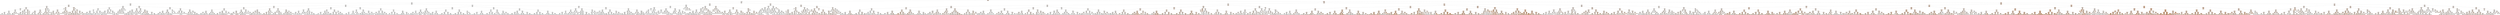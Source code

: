 digraph Tree {
node [shape=box, style="filled", color="black"] ;
0 [label="hour <= 6.5\nmse = 32572.445\nsamples = 8708\nvalue = 190.302", fillcolor="#e5813939"] ;
1 [label="hour <= 5.5\nmse = 1584.396\nsamples = 2501\nvalue = 32.549", fillcolor="#e5813909"] ;
0 -> 1 [labeldistance=2.5, labelangle=45, headlabel="True"] ;
2 [label="hour <= 0.5\nmse = 922.731\nsamples = 2141\nvalue = 24.856", fillcolor="#e5813907"] ;
1 -> 2 ;
3 [label="workingday <= 0.5\nmse = 1826.623\nsamples = 358\nvalue = 55.285", fillcolor="#e5813910"] ;
2 -> 3 ;
4 [label="temp <= 20.91\nmse = 1975.088\nsamples = 112\nvalue = 93.964", fillcolor="#e581391c"] ;
3 -> 4 ;
5 [label="year <= 2011.5\nmse = 1017.728\nsamples = 67\nvalue = 71.06", fillcolor="#e5813915"] ;
4 -> 5 ;
6 [label="season <= 2.5\nmse = 905.243\nsamples = 36\nvalue = 59.25", fillcolor="#e5813911"] ;
5 -> 6 ;
7 [label="temp <= 20.09\nmse = 493.645\nsamples = 18\nvalue = 39.722", fillcolor="#e581390c"] ;
6 -> 7 ;
8 [label="temp <= 13.53\nmse = 296.381\nsamples = 17\nvalue = 36.176", fillcolor="#e581390b"] ;
7 -> 8 ;
9 [label="weather <= 1.5\nmse = 54.909\nsamples = 11\nvalue = 30.0", fillcolor="#e5813909"] ;
8 -> 9 ;
10 [label="temp <= 8.61\nmse = 28.556\nsamples = 6\nvalue = 34.333", fillcolor="#e581390a"] ;
9 -> 10 ;
11 [label="month <= 2.5\nmse = 6.25\nsamples = 2\nvalue = 27.5", fillcolor="#e5813908"] ;
10 -> 11 ;
12 [label="mse = 0.0\nsamples = 1\nvalue = 25.0", fillcolor="#e5813907"] ;
11 -> 12 ;
13 [label="mse = 0.0\nsamples = 1\nvalue = 30.0", fillcolor="#e5813909"] ;
11 -> 13 ;
14 [label="month <= 1.5\nmse = 4.688\nsamples = 4\nvalue = 37.75", fillcolor="#e581390b"] ;
10 -> 14 ;
15 [label="mse = 0.0\nsamples = 1\nvalue = 34.0", fillcolor="#e581390a"] ;
14 -> 15 ;
16 [label="mse = 0.0\nsamples = 3\nvalue = 39.0", fillcolor="#e581390b"] ;
14 -> 16 ;
17 [label="temp <= 11.89\nmse = 36.96\nsamples = 5\nvalue = 24.8", fillcolor="#e5813907"] ;
9 -> 17 ;
18 [label="temp <= 7.79\nmse = 11.556\nsamples = 3\nvalue = 20.333", fillcolor="#e5813906"] ;
17 -> 18 ;
19 [label="mse = 0.0\nsamples = 1\nvalue = 25.0", fillcolor="#e5813907"] ;
18 -> 19 ;
20 [label="mse = 1.0\nsamples = 2\nvalue = 18.0", fillcolor="#e5813905"] ;
18 -> 20 ;
21 [label="humidity <= 74.0\nmse = 0.25\nsamples = 2\nvalue = 31.5", fillcolor="#e5813909"] ;
17 -> 21 ;
22 [label="mse = 0.0\nsamples = 1\nvalue = 32.0", fillcolor="#e5813909"] ;
21 -> 22 ;
23 [label="mse = 0.0\nsamples = 1\nvalue = 31.0", fillcolor="#e5813909"] ;
21 -> 23 ;
24 [label="temp <= 17.63\nmse = 540.917\nsamples = 6\nvalue = 47.5", fillcolor="#e581390e"] ;
8 -> 24 ;
25 [label="month <= 2.5\nmse = 525.688\nsamples = 4\nvalue = 57.25", fillcolor="#e5813911"] ;
24 -> 25 ;
26 [label="windspeed <= 19.5\nmse = 33.556\nsamples = 3\nvalue = 44.333", fillcolor="#e581390d"] ;
25 -> 26 ;
27 [label="mse = 6.25\nsamples = 2\nvalue = 40.5", fillcolor="#e581390c"] ;
26 -> 27 ;
28 [label="mse = 0.0\nsamples = 1\nvalue = 52.0", fillcolor="#e581390f"] ;
26 -> 28 ;
29 [label="mse = 0.0\nsamples = 1\nvalue = 96.0", fillcolor="#e581391c"] ;
25 -> 29 ;
30 [label="temp <= 18.86\nmse = 1.0\nsamples = 2\nvalue = 28.0", fillcolor="#e5813908"] ;
24 -> 30 ;
31 [label="mse = 0.0\nsamples = 1\nvalue = 27.0", fillcolor="#e5813908"] ;
30 -> 31 ;
32 [label="mse = 0.0\nsamples = 1\nvalue = 29.0", fillcolor="#e5813908"] ;
30 -> 32 ;
33 [label="mse = 0.0\nsamples = 1\nvalue = 100.0", fillcolor="#e581391e"] ;
7 -> 33 ;
34 [label="temp <= 17.63\nmse = 554.173\nsamples = 18\nvalue = 78.778", fillcolor="#e5813917"] ;
6 -> 34 ;
35 [label="windspeed <= 19.5\nmse = 97.537\nsamples = 11\nvalue = 64.909", fillcolor="#e5813913"] ;
34 -> 35 ;
36 [label="month <= 2.0\nmse = 53.333\nsamples = 9\nvalue = 68.333", fillcolor="#e5813914"] ;
35 -> 36 ;
37 [label="humidity <= 50.0\nmse = 27.76\nsamples = 5\nvalue = 71.8", fillcolor="#e5813915"] ;
36 -> 37 ;
38 [label="mse = 0.0\nsamples = 1\nvalue = 62.0", fillcolor="#e5813912"] ;
37 -> 38 ;
39 [label="temp <= 9.43\nmse = 4.688\nsamples = 4\nvalue = 74.25", fillcolor="#e5813916"] ;
37 -> 39 ;
40 [label="mse = 2.25\nsamples = 2\nvalue = 72.5", fillcolor="#e5813915"] ;
39 -> 40 ;
41 [label="mse = 1.0\nsamples = 2\nvalue = 76.0", fillcolor="#e5813916"] ;
39 -> 41 ;
42 [label="temp <= 12.3\nmse = 51.5\nsamples = 4\nvalue = 64.0", fillcolor="#e5813913"] ;
36 -> 42 ;
43 [label="temp <= 10.25\nmse = 30.25\nsamples = 2\nvalue = 58.5", fillcolor="#e5813911"] ;
42 -> 43 ;
44 [label="mse = 0.0\nsamples = 1\nvalue = 64.0", fillcolor="#e5813913"] ;
43 -> 44 ;
45 [label="mse = 0.0\nsamples = 1\nvalue = 53.0", fillcolor="#e5813910"] ;
43 -> 45 ;
46 [label="windspeed <= 14.998\nmse = 12.25\nsamples = 2\nvalue = 69.5", fillcolor="#e5813915"] ;
42 -> 46 ;
47 [label="mse = 0.0\nsamples = 1\nvalue = 73.0", fillcolor="#e5813916"] ;
46 -> 47 ;
48 [label="mse = 0.0\nsamples = 1\nvalue = 66.0", fillcolor="#e5813913"] ;
46 -> 48 ;
49 [label="temp <= 13.94\nmse = 6.25\nsamples = 2\nvalue = 49.5", fillcolor="#e581390f"] ;
35 -> 49 ;
50 [label="mse = 0.0\nsamples = 1\nvalue = 52.0", fillcolor="#e581390f"] ;
49 -> 50 ;
51 [label="mse = 0.0\nsamples = 1\nvalue = 47.0", fillcolor="#e581390e"] ;
49 -> 51 ;
52 [label="holiday <= 0.5\nmse = 494.531\nsamples = 7\nvalue = 100.571", fillcolor="#e581391e"] ;
34 -> 52 ;
53 [label="humidity <= 82.5\nmse = 136.917\nsamples = 6\nvalue = 108.5", fillcolor="#e5813920"] ;
52 -> 53 ;
54 [label="temp <= 19.27\nmse = 63.44\nsamples = 5\nvalue = 104.4", fillcolor="#e581391f"] ;
53 -> 54 ;
55 [label="humidity <= 74.5\nmse = 5.188\nsamples = 4\nvalue = 108.25", fillcolor="#e5813920"] ;
54 -> 55 ;
56 [label="mse = 0.667\nsamples = 3\nvalue = 107.0", fillcolor="#e5813920"] ;
55 -> 56 ;
57 [label="mse = 0.0\nsamples = 1\nvalue = 112.0", fillcolor="#e5813921"] ;
55 -> 57 ;
58 [label="mse = 0.0\nsamples = 1\nvalue = 89.0", fillcolor="#e581391a"] ;
54 -> 58 ;
59 [label="mse = 0.0\nsamples = 1\nvalue = 129.0", fillcolor="#e5813926"] ;
53 -> 59 ;
60 [label="mse = 0.0\nsamples = 1\nvalue = 53.0", fillcolor="#e5813910"] ;
52 -> 60 ;
61 [label="weather <= 2.5\nmse = 798.304\nsamples = 31\nvalue = 84.774", fillcolor="#e5813919"] ;
5 -> 61 ;
62 [label="season <= 3.0\nmse = 558.188\nsamples = 29\nvalue = 89.138", fillcolor="#e581391a"] ;
61 -> 62 ;
63 [label="temp <= 15.17\nmse = 287.25\nsamples = 16\nvalue = 78.5", fillcolor="#e5813917"] ;
62 -> 63 ;
64 [label="windspeed <= 3.501\nmse = 168.988\nsamples = 9\nvalue = 67.889", fillcolor="#e5813914"] ;
63 -> 64 ;
65 [label="mse = 0.0\nsamples = 1\nvalue = 48.0", fillcolor="#e581390e"] ;
64 -> 65 ;
66 [label="humidity <= 44.5\nmse = 134.484\nsamples = 8\nvalue = 70.375", fillcolor="#e5813915"] ;
64 -> 66 ;
67 [label="humidity <= 40.5\nmse = 26.0\nsamples = 3\nvalue = 79.0", fillcolor="#e5813917"] ;
66 -> 67 ;
68 [label="mse = 2.25\nsamples = 2\nvalue = 75.5", fillcolor="#e5813916"] ;
67 -> 68 ;
69 [label="mse = 0.0\nsamples = 1\nvalue = 86.0", fillcolor="#e5813919"] ;
67 -> 69 ;
70 [label="windspeed <= 8.0\nmse = 128.16\nsamples = 5\nvalue = 65.2", fillcolor="#e5813913"] ;
66 -> 70 ;
71 [label="mse = 0.0\nsamples = 1\nvalue = 86.0", fillcolor="#e5813919"] ;
70 -> 71 ;
72 [label="mse = 25.0\nsamples = 4\nvalue = 60.0", fillcolor="#e5813912"] ;
70 -> 72 ;
73 [label="windspeed <= 21.999\nmse = 108.408\nsamples = 7\nvalue = 92.143", fillcolor="#e581391b"] ;
63 -> 73 ;
74 [label="month <= 1.5\nmse = 47.583\nsamples = 6\nvalue = 95.5", fillcolor="#e581391c"] ;
73 -> 74 ;
75 [label="windspeed <= 9.501\nmse = 12.25\nsamples = 2\nvalue = 103.5", fillcolor="#e581391f"] ;
74 -> 75 ;
76 [label="mse = 0.0\nsamples = 1\nvalue = 100.0", fillcolor="#e581391e"] ;
75 -> 76 ;
77 [label="mse = 0.0\nsamples = 1\nvalue = 107.0", fillcolor="#e5813920"] ;
75 -> 77 ;
78 [label="temp <= 17.63\nmse = 17.25\nsamples = 4\nvalue = 91.5", fillcolor="#e581391b"] ;
74 -> 78 ;
79 [label="mse = 4.222\nsamples = 3\nvalue = 93.667", fillcolor="#e581391c"] ;
78 -> 79 ;
80 [label="mse = 0.0\nsamples = 1\nvalue = 85.0", fillcolor="#e5813919"] ;
78 -> 80 ;
81 [label="mse = 0.0\nsamples = 1\nvalue = 72.0", fillcolor="#e5813915"] ;
73 -> 81 ;
82 [label="holiday <= 0.5\nmse = 580.947\nsamples = 13\nvalue = 102.231", fillcolor="#e581391e"] ;
62 -> 82 ;
83 [label="temp <= 12.71\nmse = 100.198\nsamples = 11\nvalue = 111.727", fillcolor="#e5813921"] ;
82 -> 83 ;
84 [label="weather <= 1.5\nmse = 56.64\nsamples = 5\nvalue = 105.4", fillcolor="#e581391f"] ;
83 -> 84 ;
85 [label="temp <= 11.48\nmse = 28.75\nsamples = 4\nvalue = 102.5", fillcolor="#e581391e"] ;
84 -> 85 ;
86 [label="mse = 0.0\nsamples = 1\nvalue = 108.0", fillcolor="#e5813920"] ;
85 -> 86 ;
87 [label="mse = 24.889\nsamples = 3\nvalue = 100.667", fillcolor="#e581391e"] ;
85 -> 87 ;
88 [label="mse = 0.0\nsamples = 1\nvalue = 117.0", fillcolor="#e5813923"] ;
84 -> 88 ;
89 [label="humidity <= 90.0\nmse = 75.333\nsamples = 6\nvalue = 117.0", fillcolor="#e5813923"] ;
83 -> 89 ;
90 [label="humidity <= 57.5\nmse = 43.36\nsamples = 5\nvalue = 119.8", fillcolor="#e5813924"] ;
89 -> 90 ;
91 [label="mse = 0.0\nsamples = 1\nvalue = 108.0", fillcolor="#e5813920"] ;
90 -> 91 ;
92 [label="mse = 10.688\nsamples = 4\nvalue = 122.75", fillcolor="#e5813925"] ;
90 -> 92 ;
93 [label="mse = 0.0\nsamples = 1\nvalue = 103.0", fillcolor="#e581391f"] ;
89 -> 93 ;
94 [label="humidity <= 73.5\nmse = 1.0\nsamples = 2\nvalue = 50.0", fillcolor="#e581390f"] ;
82 -> 94 ;
95 [label="mse = 0.0\nsamples = 1\nvalue = 49.0", fillcolor="#e581390e"] ;
94 -> 95 ;
96 [label="mse = 0.0\nsamples = 1\nvalue = 51.0", fillcolor="#e581390f"] ;
94 -> 96 ;
97 [label="windspeed <= 16.003\nmse = 0.25\nsamples = 2\nvalue = 21.5", fillcolor="#e5813906"] ;
61 -> 97 ;
98 [label="mse = 0.0\nsamples = 1\nvalue = 22.0", fillcolor="#e5813906"] ;
97 -> 98 ;
99 [label="mse = 0.0\nsamples = 1\nvalue = 21.0", fillcolor="#e5813906"] ;
97 -> 99 ;
100 [label="year <= 2011.5\nmse = 1456.418\nsamples = 45\nvalue = 128.067", fillcolor="#e5813926"] ;
4 -> 100 ;
101 [label="temp <= 22.14\nmse = 608.144\nsamples = 19\nvalue = 105.474", fillcolor="#e581391f"] ;
100 -> 101 ;
102 [label="mse = 0.0\nsamples = 1\nvalue = 39.0", fillcolor="#e581390b"] ;
101 -> 102 ;
103 [label="month <= 1.5\nmse = 382.806\nsamples = 18\nvalue = 109.167", fillcolor="#e5813920"] ;
101 -> 103 ;
104 [label="humidity <= 76.0\nmse = 171.901\nsamples = 11\nvalue = 101.091", fillcolor="#e581391e"] ;
103 -> 104 ;
105 [label="season <= 1.5\nmse = 125.917\nsamples = 6\nvalue = 92.5", fillcolor="#e581391b"] ;
104 -> 105 ;
106 [label="mse = 0.0\nsamples = 1\nvalue = 76.0", fillcolor="#e5813916"] ;
105 -> 106 ;
107 [label="humidity <= 61.0\nmse = 85.76\nsamples = 5\nvalue = 95.8", fillcolor="#e581391c"] ;
105 -> 107 ;
108 [label="humidity <= 54.5\nmse = 100.0\nsamples = 2\nvalue = 103.0", fillcolor="#e581391f"] ;
107 -> 108 ;
109 [label="mse = 0.0\nsamples = 1\nvalue = 93.0", fillcolor="#e581391c"] ;
108 -> 109 ;
110 [label="mse = 0.0\nsamples = 1\nvalue = 113.0", fillcolor="#e5813922"] ;
108 -> 110 ;
111 [label="humidity <= 73.5\nmse = 18.667\nsamples = 3\nvalue = 91.0", fillcolor="#e581391b"] ;
107 -> 111 ;
112 [label="mse = 1.0\nsamples = 2\nvalue = 88.0", fillcolor="#e581391a"] ;
111 -> 112 ;
113 [label="mse = 0.0\nsamples = 1\nvalue = 97.0", fillcolor="#e581391d"] ;
111 -> 113 ;
114 [label="humidity <= 83.5\nmse = 32.24\nsamples = 5\nvalue = 111.4", fillcolor="#e5813921"] ;
104 -> 114 ;
115 [label="windspeed <= 12.0\nmse = 1.0\nsamples = 2\nvalue = 118.0", fillcolor="#e5813923"] ;
114 -> 115 ;
116 [label="mse = 0.0\nsamples = 1\nvalue = 117.0", fillcolor="#e5813923"] ;
115 -> 116 ;
117 [label="mse = 0.0\nsamples = 1\nvalue = 119.0", fillcolor="#e5813923"] ;
115 -> 117 ;
118 [label="humidity <= 88.5\nmse = 4.667\nsamples = 3\nvalue = 107.0", fillcolor="#e5813920"] ;
114 -> 118 ;
119 [label="season <= 2.5\nmse = 4.0\nsamples = 2\nvalue = 106.0", fillcolor="#e581391f"] ;
118 -> 119 ;
120 [label="mse = 0.0\nsamples = 1\nvalue = 104.0", fillcolor="#e581391f"] ;
119 -> 120 ;
121 [label="mse = 0.0\nsamples = 1\nvalue = 108.0", fillcolor="#e5813920"] ;
119 -> 121 ;
122 [label="mse = 0.0\nsamples = 1\nvalue = 109.0", fillcolor="#e5813920"] ;
118 -> 122 ;
123 [label="temp <= 28.29\nmse = 450.694\nsamples = 7\nvalue = 121.857", fillcolor="#e5813924"] ;
103 -> 123 ;
124 [label="humidity <= 58.0\nmse = 208.4\nsamples = 5\nvalue = 111.0", fillcolor="#e5813921"] ;
123 -> 124 ;
125 [label="month <= 2.5\nmse = 240.25\nsamples = 2\nvalue = 99.5", fillcolor="#e581391e"] ;
124 -> 125 ;
126 [label="mse = 0.0\nsamples = 1\nvalue = 115.0", fillcolor="#e5813922"] ;
125 -> 126 ;
127 [label="mse = 0.0\nsamples = 1\nvalue = 84.0", fillcolor="#e5813919"] ;
125 -> 127 ;
128 [label="temp <= 26.24\nmse = 40.222\nsamples = 3\nvalue = 118.667", fillcolor="#e5813923"] ;
124 -> 128 ;
129 [label="mse = 0.0\nsamples = 1\nvalue = 110.0", fillcolor="#e5813921"] ;
128 -> 129 ;
130 [label="weather <= 1.5\nmse = 4.0\nsamples = 2\nvalue = 123.0", fillcolor="#e5813925"] ;
128 -> 130 ;
131 [label="mse = 0.0\nsamples = 1\nvalue = 125.0", fillcolor="#e5813925"] ;
130 -> 131 ;
132 [label="mse = 0.0\nsamples = 1\nvalue = 121.0", fillcolor="#e5813924"] ;
130 -> 132 ;
133 [label="windspeed <= 13.001\nmse = 25.0\nsamples = 2\nvalue = 149.0", fillcolor="#e581392c"] ;
123 -> 133 ;
134 [label="mse = 0.0\nsamples = 1\nvalue = 154.0", fillcolor="#e581392e"] ;
133 -> 134 ;
135 [label="mse = 0.0\nsamples = 1\nvalue = 144.0", fillcolor="#e581392b"] ;
133 -> 135 ;
136 [label="windspeed <= 20.502\nmse = 1430.706\nsamples = 26\nvalue = 144.577", fillcolor="#e581392b"] ;
100 -> 136 ;
137 [label="weather <= 1.5\nmse = 1041.642\nsamples = 25\nvalue = 148.72", fillcolor="#e581392c"] ;
136 -> 137 ;
138 [label="windspeed <= 8.0\nmse = 657.793\nsamples = 18\nvalue = 159.389", fillcolor="#e5813930"] ;
137 -> 138 ;
139 [label="temp <= 23.37\nmse = 520.984\nsamples = 8\nvalue = 172.375", fillcolor="#e5813933"] ;
138 -> 139 ;
140 [label="windspeed <= 3.501\nmse = 2.25\nsamples = 2\nvalue = 149.5", fillcolor="#e581392d"] ;
139 -> 140 ;
141 [label="mse = 0.0\nsamples = 1\nvalue = 151.0", fillcolor="#e581392d"] ;
140 -> 141 ;
142 [label="mse = 0.0\nsamples = 1\nvalue = 148.0", fillcolor="#e581392c"] ;
140 -> 142 ;
143 [label="month <= 1.5\nmse = 461.333\nsamples = 6\nvalue = 180.0", fillcolor="#e5813936"] ;
139 -> 143 ;
144 [label="temp <= 28.29\nmse = 329.556\nsamples = 3\nvalue = 193.667", fillcolor="#e581393a"] ;
143 -> 144 ;
145 [label="mse = 0.25\nsamples = 2\nvalue = 206.5", fillcolor="#e581393e"] ;
144 -> 145 ;
146 [label="mse = 0.0\nsamples = 1\nvalue = 168.0", fillcolor="#e5813932"] ;
144 -> 146 ;
147 [label="humidity <= 68.0\nmse = 219.556\nsamples = 3\nvalue = 166.333", fillcolor="#e5813932"] ;
143 -> 147 ;
148 [label="mse = 0.0\nsamples = 1\nvalue = 187.0", fillcolor="#e5813938"] ;
147 -> 148 ;
149 [label="mse = 9.0\nsamples = 2\nvalue = 156.0", fillcolor="#e581392e"] ;
147 -> 149 ;
150 [label="season <= 3.5\nmse = 524.4\nsamples = 10\nvalue = 149.0", fillcolor="#e581392c"] ;
138 -> 150 ;
151 [label="temp <= 27.06\nmse = 364.889\nsamples = 9\nvalue = 144.333", fillcolor="#e581392b"] ;
150 -> 151 ;
152 [label="humidity <= 62.0\nmse = 533.04\nsamples = 5\nvalue = 137.6", fillcolor="#e5813929"] ;
151 -> 152 ;
153 [label="mse = 176.25\nsamples = 4\nvalue = 147.5", fillcolor="#e581392c"] ;
152 -> 153 ;
154 [label="mse = 0.0\nsamples = 1\nvalue = 98.0", fillcolor="#e581391d"] ;
152 -> 154 ;
155 [label="humidity <= 74.5\nmse = 27.188\nsamples = 4\nvalue = 152.75", fillcolor="#e581392e"] ;
151 -> 155 ;
156 [label="mse = 6.0\nsamples = 3\nvalue = 150.0", fillcolor="#e581392d"] ;
155 -> 156 ;
157 [label="mse = 0.0\nsamples = 1\nvalue = 161.0", fillcolor="#e5813930"] ;
155 -> 157 ;
158 [label="mse = 0.0\nsamples = 1\nvalue = 191.0", fillcolor="#e5813939"] ;
150 -> 158 ;
159 [label="humidity <= 52.0\nmse = 983.347\nsamples = 7\nvalue = 121.286", fillcolor="#e5813924"] ;
137 -> 159 ;
160 [label="mse = 0.0\nsamples = 1\nvalue = 191.0", fillcolor="#e5813939"] ;
159 -> 160 ;
161 [label="humidity <= 78.0\nmse = 202.222\nsamples = 6\nvalue = 109.667", fillcolor="#e5813921"] ;
159 -> 161 ;
162 [label="month <= 2.5\nmse = 3.556\nsamples = 3\nvalue = 122.667", fillcolor="#e5813924"] ;
161 -> 162 ;
163 [label="mse = 0.0\nsamples = 2\nvalue = 124.0", fillcolor="#e5813925"] ;
162 -> 163 ;
164 [label="mse = 0.0\nsamples = 1\nvalue = 120.0", fillcolor="#e5813924"] ;
162 -> 164 ;
165 [label="temp <= 24.6\nmse = 62.889\nsamples = 3\nvalue = 96.667", fillcolor="#e581391d"] ;
161 -> 165 ;
166 [label="mse = 0.0\nsamples = 1\nvalue = 86.0", fillcolor="#e5813919"] ;
165 -> 166 ;
167 [label="month <= 2.0\nmse = 9.0\nsamples = 2\nvalue = 102.0", fillcolor="#e581391e"] ;
165 -> 167 ;
168 [label="mse = 0.0\nsamples = 1\nvalue = 99.0", fillcolor="#e581391d"] ;
167 -> 168 ;
169 [label="mse = 0.0\nsamples = 1\nvalue = 105.0", fillcolor="#e581391f"] ;
167 -> 169 ;
170 [label="mse = 0.0\nsamples = 1\nvalue = 41.0", fillcolor="#e581390c"] ;
136 -> 170 ;
171 [label="season <= 1.5\nmse = 767.764\nsamples = 246\nvalue = 37.675", fillcolor="#e581390b"] ;
3 -> 171 ;
172 [label="temp <= 15.99\nmse = 154.816\nsamples = 63\nvalue = 18.762", fillcolor="#e5813905"] ;
171 -> 172 ;
173 [label="year <= 2011.5\nmse = 67.702\nsamples = 50\nvalue = 14.76", fillcolor="#e5813904"] ;
172 -> 173 ;
174 [label="month <= 2.5\nmse = 23.739\nsamples = 30\nvalue = 10.833", fillcolor="#e5813903"] ;
173 -> 174 ;
175 [label="temp <= 14.76\nmse = 24.24\nsamples = 20\nvalue = 9.4", fillcolor="#e5813903"] ;
174 -> 175 ;
176 [label="humidity <= 67.0\nmse = 15.269\nsamples = 19\nvalue = 8.684", fillcolor="#e5813902"] ;
175 -> 176 ;
177 [label="humidity <= 15.0\nmse = 16.306\nsamples = 12\nvalue = 10.167", fillcolor="#e5813903"] ;
176 -> 177 ;
178 [label="mse = 0.0\nsamples = 1\nvalue = 3.0", fillcolor="#e5813901"] ;
177 -> 178 ;
179 [label="weather <= 1.5\nmse = 12.694\nsamples = 11\nvalue = 10.818", fillcolor="#e5813903"] ;
177 -> 179 ;
180 [label="mse = 10.444\nsamples = 9\nvalue = 10.0", fillcolor="#e5813903"] ;
179 -> 180 ;
181 [label="mse = 6.25\nsamples = 2\nvalue = 14.5", fillcolor="#e5813904"] ;
179 -> 181 ;
182 [label="humidity <= 89.5\nmse = 3.265\nsamples = 7\nvalue = 6.143", fillcolor="#e5813902"] ;
176 -> 182 ;
183 [label="humidity <= 69.5\nmse = 0.222\nsamples = 3\nvalue = 7.333", fillcolor="#e5813902"] ;
182 -> 183 ;
184 [label="mse = 0.0\nsamples = 1\nvalue = 8.0", fillcolor="#e5813902"] ;
183 -> 184 ;
185 [label="mse = 0.0\nsamples = 2\nvalue = 7.0", fillcolor="#e5813902"] ;
183 -> 185 ;
186 [label="temp <= 10.66\nmse = 3.688\nsamples = 4\nvalue = 5.25", fillcolor="#e5813901"] ;
182 -> 186 ;
187 [label="mse = 0.25\nsamples = 2\nvalue = 3.5", fillcolor="#e5813901"] ;
186 -> 187 ;
188 [label="mse = 1.0\nsamples = 2\nvalue = 7.0", fillcolor="#e5813902"] ;
186 -> 188 ;
189 [label="mse = 0.0\nsamples = 1\nvalue = 23.0", fillcolor="#e5813907"] ;
175 -> 189 ;
190 [label="weather <= 1.5\nmse = 10.41\nsamples = 10\nvalue = 13.7", fillcolor="#e5813904"] ;
174 -> 190 ;
191 [label="humidity <= 40.5\nmse = 6.49\nsamples = 7\nvalue = 14.714", fillcolor="#e5813904"] ;
190 -> 191 ;
192 [label="windspeed <= 27.001\nmse = 0.25\nsamples = 2\nvalue = 11.5", fillcolor="#e5813903"] ;
191 -> 192 ;
193 [label="mse = 0.0\nsamples = 1\nvalue = 11.0", fillcolor="#e5813903"] ;
192 -> 193 ;
194 [label="mse = 0.0\nsamples = 1\nvalue = 12.0", fillcolor="#e5813903"] ;
192 -> 194 ;
195 [label="windspeed <= 10.0\nmse = 3.2\nsamples = 5\nvalue = 16.0", fillcolor="#e5813904"] ;
191 -> 195 ;
196 [label="windspeed <= 6.502\nmse = 0.222\nsamples = 3\nvalue = 14.667", fillcolor="#e5813904"] ;
195 -> 196 ;
197 [label="mse = 0.0\nsamples = 2\nvalue = 15.0", fillcolor="#e5813904"] ;
196 -> 197 ;
198 [label="mse = 0.0\nsamples = 1\nvalue = 14.0", fillcolor="#e5813904"] ;
196 -> 198 ;
199 [label="windspeed <= 20.499\nmse = 1.0\nsamples = 2\nvalue = 18.0", fillcolor="#e5813905"] ;
195 -> 199 ;
200 [label="mse = 0.0\nsamples = 1\nvalue = 17.0", fillcolor="#e5813905"] ;
199 -> 200 ;
201 [label="mse = 0.0\nsamples = 1\nvalue = 19.0", fillcolor="#e5813905"] ;
199 -> 201 ;
202 [label="weather <= 2.5\nmse = 11.556\nsamples = 3\nvalue = 11.333", fillcolor="#e5813903"] ;
190 -> 202 ;
203 [label="humidity <= 75.5\nmse = 1.0\nsamples = 2\nvalue = 9.0", fillcolor="#e5813902"] ;
202 -> 203 ;
204 [label="mse = 0.0\nsamples = 1\nvalue = 8.0", fillcolor="#e5813902"] ;
203 -> 204 ;
205 [label="mse = 0.0\nsamples = 1\nvalue = 10.0", fillcolor="#e5813903"] ;
203 -> 205 ;
206 [label="mse = 0.0\nsamples = 1\nvalue = 16.0", fillcolor="#e5813904"] ;
202 -> 206 ;
207 [label="temp <= 11.89\nmse = 75.828\nsamples = 20\nvalue = 20.65", fillcolor="#e5813906"] ;
173 -> 207 ;
208 [label="humidity <= 72.5\nmse = 36.178\nsamples = 13\nvalue = 16.769", fillcolor="#e5813905"] ;
207 -> 208 ;
209 [label="humidity <= 46.5\nmse = 12.099\nsamples = 9\nvalue = 13.889", fillcolor="#e5813904"] ;
208 -> 209 ;
210 [label="mse = 0.0\nsamples = 2\nvalue = 9.0", fillcolor="#e5813902"] ;
209 -> 210 ;
211 [label="weather <= 1.5\nmse = 6.776\nsamples = 7\nvalue = 15.286", fillcolor="#e5813904"] ;
209 -> 211 ;
212 [label="month <= 2.5\nmse = 6.188\nsamples = 4\nvalue = 16.75", fillcolor="#e5813905"] ;
211 -> 212 ;
213 [label="mse = 0.222\nsamples = 3\nvalue = 15.333", fillcolor="#e5813904"] ;
212 -> 213 ;
214 [label="mse = 0.0\nsamples = 1\nvalue = 21.0", fillcolor="#e5813906"] ;
212 -> 214 ;
215 [label="windspeed <= 17.5\nmse = 0.889\nsamples = 3\nvalue = 13.333", fillcolor="#e5813904"] ;
211 -> 215 ;
216 [label="mse = 0.0\nsamples = 2\nvalue = 14.0", fillcolor="#e5813904"] ;
215 -> 216 ;
217 [label="mse = 0.0\nsamples = 1\nvalue = 12.0", fillcolor="#e5813903"] ;
215 -> 217 ;
218 [label="temp <= 9.43\nmse = 29.688\nsamples = 4\nvalue = 23.25", fillcolor="#e5813907"] ;
208 -> 218 ;
219 [label="windspeed <= 6.502\nmse = 30.25\nsamples = 2\nvalue = 19.5", fillcolor="#e5813906"] ;
218 -> 219 ;
220 [label="mse = 0.0\nsamples = 1\nvalue = 25.0", fillcolor="#e5813907"] ;
219 -> 220 ;
221 [label="mse = 0.0\nsamples = 1\nvalue = 14.0", fillcolor="#e5813904"] ;
219 -> 221 ;
222 [label="weather <= 1.5\nmse = 1.0\nsamples = 2\nvalue = 27.0", fillcolor="#e5813908"] ;
218 -> 222 ;
223 [label="mse = 0.0\nsamples = 1\nvalue = 28.0", fillcolor="#e5813908"] ;
222 -> 223 ;
224 [label="mse = 0.0\nsamples = 1\nvalue = 26.0", fillcolor="#e5813907"] ;
222 -> 224 ;
225 [label="humidity <= 53.5\nmse = 69.551\nsamples = 7\nvalue = 27.857", fillcolor="#e5813908"] ;
207 -> 225 ;
226 [label="mse = 0.0\nsamples = 1\nvalue = 46.0", fillcolor="#e581390d"] ;
225 -> 226 ;
227 [label="humidity <= 78.5\nmse = 17.139\nsamples = 6\nvalue = 24.833", fillcolor="#e5813907"] ;
225 -> 227 ;
228 [label="month <= 2.0\nmse = 0.4\nsamples = 5\nvalue = 23.0", fillcolor="#e5813907"] ;
227 -> 228 ;
229 [label="mse = 0.0\nsamples = 1\nvalue = 24.0", fillcolor="#e5813907"] ;
228 -> 229 ;
230 [label="windspeed <= 4.499\nmse = 0.188\nsamples = 4\nvalue = 22.75", fillcolor="#e5813907"] ;
228 -> 230 ;
231 [label="mse = 0.0\nsamples = 1\nvalue = 22.0", fillcolor="#e5813906"] ;
230 -> 231 ;
232 [label="mse = 0.0\nsamples = 3\nvalue = 23.0", fillcolor="#e5813907"] ;
230 -> 232 ;
233 [label="mse = 0.0\nsamples = 1\nvalue = 34.0", fillcolor="#e581390a"] ;
227 -> 233 ;
234 [label="humidity <= 79.5\nmse = 191.361\nsamples = 13\nvalue = 34.154", fillcolor="#e581390a"] ;
172 -> 234 ;
235 [label="month <= 1.5\nmse = 156.38\nsamples = 11\nvalue = 37.273", fillcolor="#e581390b"] ;
234 -> 235 ;
236 [label="humidity <= 50.5\nmse = 165.806\nsamples = 6\nvalue = 42.833", fillcolor="#e581390d"] ;
235 -> 236 ;
237 [label="mse = 0.0\nsamples = 1\nvalue = 60.0", fillcolor="#e5813912"] ;
236 -> 237 ;
238 [label="humidity <= 61.0\nmse = 128.24\nsamples = 5\nvalue = 39.4", fillcolor="#e581390c"] ;
236 -> 238 ;
239 [label="humidity <= 59.0\nmse = 30.889\nsamples = 3\nvalue = 31.333", fillcolor="#e5813909"] ;
238 -> 239 ;
240 [label="humidity <= 55.0\nmse = 2.25\nsamples = 2\nvalue = 27.5", fillcolor="#e5813908"] ;
239 -> 240 ;
241 [label="mse = 0.0\nsamples = 1\nvalue = 26.0", fillcolor="#e5813907"] ;
240 -> 241 ;
242 [label="mse = 0.0\nsamples = 1\nvalue = 29.0", fillcolor="#e5813908"] ;
240 -> 242 ;
243 [label="mse = 0.0\nsamples = 1\nvalue = 39.0", fillcolor="#e581390b"] ;
239 -> 243 ;
244 [label="humidity <= 69.5\nmse = 30.25\nsamples = 2\nvalue = 51.5", fillcolor="#e581390f"] ;
238 -> 244 ;
245 [label="mse = 0.0\nsamples = 1\nvalue = 46.0", fillcolor="#e581390d"] ;
244 -> 245 ;
246 [label="mse = 0.0\nsamples = 1\nvalue = 57.0", fillcolor="#e5813911"] ;
244 -> 246 ;
247 [label="windspeed <= 20.502\nmse = 63.44\nsamples = 5\nvalue = 30.6", fillcolor="#e5813909"] ;
235 -> 247 ;
248 [label="month <= 2.5\nmse = 21.5\nsamples = 4\nvalue = 34.0", fillcolor="#e581390a"] ;
247 -> 248 ;
249 [label="mse = 0.0\nsamples = 1\nvalue = 42.0", fillcolor="#e581390c"] ;
248 -> 249 ;
250 [label="year <= 2011.5\nmse = 0.222\nsamples = 3\nvalue = 31.333", fillcolor="#e5813909"] ;
248 -> 250 ;
251 [label="mse = 0.0\nsamples = 1\nvalue = 32.0", fillcolor="#e5813909"] ;
250 -> 251 ;
252 [label="mse = 0.0\nsamples = 2\nvalue = 31.0", fillcolor="#e5813909"] ;
250 -> 252 ;
253 [label="mse = 0.0\nsamples = 1\nvalue = 17.0", fillcolor="#e5813905"] ;
247 -> 253 ;
254 [label="windspeed <= 3.501\nmse = 36.0\nsamples = 2\nvalue = 17.0", fillcolor="#e5813905"] ;
234 -> 254 ;
255 [label="mse = 0.0\nsamples = 1\nvalue = 11.0", fillcolor="#e5813903"] ;
254 -> 255 ;
256 [label="mse = 0.0\nsamples = 1\nvalue = 23.0", fillcolor="#e5813907"] ;
254 -> 256 ;
257 [label="humidity <= 74.5\nmse = 813.244\nsamples = 183\nvalue = 44.186", fillcolor="#e581390d"] ;
171 -> 257 ;
258 [label="humidity <= 50.5\nmse = 1078.682\nsamples = 105\nvalue = 50.057", fillcolor="#e581390f"] ;
257 -> 258 ;
259 [label="temp <= 26.24\nmse = 274.853\nsamples = 22\nvalue = 37.318", fillcolor="#e581390b"] ;
258 -> 259 ;
260 [label="humidity <= 49.5\nmse = 177.734\nsamples = 19\nvalue = 34.053", fillcolor="#e581390a"] ;
259 -> 260 ;
261 [label="month <= 2.5\nmse = 136.652\nsamples = 16\nvalue = 37.188", fillcolor="#e581390b"] ;
260 -> 261 ;
262 [label="year <= 2011.5\nmse = 107.456\nsamples = 13\nvalue = 34.923", fillcolor="#e581390a"] ;
261 -> 262 ;
263 [label="windspeed <= 6.502\nmse = 87.688\nsamples = 4\nvalue = 26.25", fillcolor="#e5813908"] ;
262 -> 263 ;
264 [label="mse = 0.0\nsamples = 1\nvalue = 39.0", fillcolor="#e581390b"] ;
263 -> 264 ;
265 [label="mse = 44.667\nsamples = 3\nvalue = 22.0", fillcolor="#e5813906"] ;
263 -> 265 ;
266 [label="weather <= 1.5\nmse = 67.951\nsamples = 9\nvalue = 38.778", fillcolor="#e581390b"] ;
262 -> 266 ;
267 [label="mse = 53.484\nsamples = 8\nvalue = 40.375", fillcolor="#e581390c"] ;
266 -> 267 ;
268 [label="mse = 0.0\nsamples = 1\nvalue = 26.0", fillcolor="#e5813907"] ;
266 -> 268 ;
269 [label="temp <= 12.3\nmse = 144.667\nsamples = 3\nvalue = 47.0", fillcolor="#e581390e"] ;
261 -> 269 ;
270 [label="mse = 0.0\nsamples = 1\nvalue = 30.0", fillcolor="#e5813909"] ;
269 -> 270 ;
271 [label="temp <= 15.99\nmse = 0.25\nsamples = 2\nvalue = 55.5", fillcolor="#e5813910"] ;
269 -> 271 ;
272 [label="mse = 0.0\nsamples = 1\nvalue = 55.0", fillcolor="#e5813910"] ;
271 -> 272 ;
273 [label="mse = 0.0\nsamples = 1\nvalue = 56.0", fillcolor="#e5813910"] ;
271 -> 273 ;
274 [label="windspeed <= 11.001\nmse = 64.889\nsamples = 3\nvalue = 17.333", fillcolor="#e5813905"] ;
260 -> 274 ;
275 [label="weather <= 1.5\nmse = 1.0\nsamples = 2\nvalue = 23.0", fillcolor="#e5813907"] ;
274 -> 275 ;
276 [label="mse = 0.0\nsamples = 1\nvalue = 22.0", fillcolor="#e5813906"] ;
275 -> 276 ;
277 [label="mse = 0.0\nsamples = 1\nvalue = 24.0", fillcolor="#e5813907"] ;
275 -> 277 ;
278 [label="mse = 0.0\nsamples = 1\nvalue = 6.0", fillcolor="#e5813901"] ;
274 -> 278 ;
279 [label="year <= 2011.5\nmse = 394.667\nsamples = 3\nvalue = 58.0", fillcolor="#e5813911"] ;
259 -> 279 ;
280 [label="temp <= 29.52\nmse = 4.0\nsamples = 2\nvalue = 44.0", fillcolor="#e581390d"] ;
279 -> 280 ;
281 [label="mse = 0.0\nsamples = 1\nvalue = 46.0", fillcolor="#e581390d"] ;
280 -> 281 ;
282 [label="mse = 0.0\nsamples = 1\nvalue = 42.0", fillcolor="#e581390c"] ;
280 -> 282 ;
283 [label="mse = 0.0\nsamples = 1\nvalue = 86.0", fillcolor="#e5813919"] ;
279 -> 283 ;
284 [label="temp <= 11.89\nmse = 1237.33\nsamples = 83\nvalue = 53.434", fillcolor="#e5813910"] ;
258 -> 284 ;
285 [label="humidity <= 69.5\nmse = 127.667\nsamples = 6\nvalue = 28.0", fillcolor="#e5813908"] ;
284 -> 285 ;
286 [label="month <= 2.0\nmse = 57.2\nsamples = 5\nvalue = 24.0", fillcolor="#e5813907"] ;
285 -> 286 ;
287 [label="humidity <= 67.0\nmse = 38.222\nsamples = 3\nvalue = 28.667", fillcolor="#e5813908"] ;
286 -> 287 ;
288 [label="temp <= 10.66\nmse = 1.0\nsamples = 2\nvalue = 33.0", fillcolor="#e581390a"] ;
287 -> 288 ;
289 [label="mse = 0.0\nsamples = 1\nvalue = 34.0", fillcolor="#e581390a"] ;
288 -> 289 ;
290 [label="mse = 0.0\nsamples = 1\nvalue = 32.0", fillcolor="#e5813909"] ;
288 -> 290 ;
291 [label="mse = 0.0\nsamples = 1\nvalue = 20.0", fillcolor="#e5813906"] ;
287 -> 291 ;
292 [label="humidity <= 60.5\nmse = 4.0\nsamples = 2\nvalue = 17.0", fillcolor="#e5813905"] ;
286 -> 292 ;
293 [label="mse = 0.0\nsamples = 1\nvalue = 19.0", fillcolor="#e5813905"] ;
292 -> 293 ;
294 [label="mse = 0.0\nsamples = 1\nvalue = 15.0", fillcolor="#e5813904"] ;
292 -> 294 ;
295 [label="mse = 0.0\nsamples = 1\nvalue = 48.0", fillcolor="#e581390e"] ;
285 -> 295 ;
296 [label="temp <= 12.71\nmse = 1269.464\nsamples = 77\nvalue = 55.416", fillcolor="#e5813910"] ;
284 -> 296 ;
297 [label="windspeed <= 16.0\nmse = 11791.188\nsamples = 4\nvalue = 95.25", fillcolor="#e581391c"] ;
296 -> 297 ;
298 [label="weather <= 1.5\nmse = 54.889\nsamples = 3\nvalue = 32.667", fillcolor="#e5813909"] ;
297 -> 298 ;
299 [label="windspeed <= 5.501\nmse = 12.25\nsamples = 2\nvalue = 37.5", fillcolor="#e581390b"] ;
298 -> 299 ;
300 [label="mse = 0.0\nsamples = 1\nvalue = 41.0", fillcolor="#e581390c"] ;
299 -> 300 ;
301 [label="mse = 0.0\nsamples = 1\nvalue = 34.0", fillcolor="#e581390a"] ;
299 -> 301 ;
302 [label="mse = 0.0\nsamples = 1\nvalue = 23.0", fillcolor="#e5813907"] ;
298 -> 302 ;
303 [label="mse = 0.0\nsamples = 1\nvalue = 283.0", fillcolor="#e5813955"] ;
297 -> 303 ;
304 [label="windspeed <= 12.0\nmse = 601.22\nsamples = 73\nvalue = 53.233", fillcolor="#e5813910"] ;
296 -> 304 ;
305 [label="year <= 2011.5\nmse = 771.475\nsamples = 41\nvalue = 60.293", fillcolor="#e5813912"] ;
304 -> 305 ;
306 [label="temp <= 20.09\nmse = 1272.827\nsamples = 15\nvalue = 50.2", fillcolor="#e581390f"] ;
305 -> 306 ;
307 [label="mse = 0.0\nsamples = 1\nvalue = 177.0", fillcolor="#e5813935"] ;
306 -> 307 ;
308 [label="mse = 133.265\nsamples = 14\nvalue = 41.143", fillcolor="#e581390c"] ;
306 -> 308 ;
309 [label="temp <= 22.55\nmse = 389.564\nsamples = 26\nvalue = 66.115", fillcolor="#e5813914"] ;
305 -> 309 ;
310 [label="mse = 82.41\nsamples = 10\nvalue = 53.7", fillcolor="#e5813910"] ;
309 -> 310 ;
311 [label="mse = 424.984\nsamples = 16\nvalue = 73.875", fillcolor="#e5813916"] ;
309 -> 311 ;
312 [label="humidity <= 68.5\nmse = 237.402\nsamples = 32\nvalue = 44.188", fillcolor="#e581390d"] ;
304 -> 312 ;
313 [label="temp <= 23.78\nmse = 141.904\nsamples = 18\nvalue = 37.611", fillcolor="#e581390b"] ;
312 -> 313 ;
314 [label="mse = 71.686\nsamples = 11\nvalue = 32.364", fillcolor="#e5813909"] ;
313 -> 314 ;
315 [label="mse = 140.98\nsamples = 7\nvalue = 45.857", fillcolor="#e581390d"] ;
313 -> 315 ;
316 [label="month <= 2.5\nmse = 233.087\nsamples = 14\nvalue = 52.643", fillcolor="#e581390f"] ;
312 -> 316 ;
317 [label="mse = 216.173\nsamples = 9\nvalue = 49.778", fillcolor="#e581390f"] ;
316 -> 317 ;
318 [label="mse = 222.16\nsamples = 5\nvalue = 57.8", fillcolor="#e5813911"] ;
316 -> 318 ;
319 [label="year <= 2011.5\nmse = 347.049\nsamples = 78\nvalue = 36.282", fillcolor="#e581390b"] ;
257 -> 319 ;
320 [label="weather <= 2.5\nmse = 133.765\nsamples = 42\nvalue = 27.738", fillcolor="#e5813908"] ;
319 -> 320 ;
321 [label="temp <= 17.22\nmse = 115.965\nsamples = 37\nvalue = 29.622", fillcolor="#e5813909"] ;
320 -> 321 ;
322 [label="month <= 2.5\nmse = 57.785\nsamples = 11\nvalue = 23.818", fillcolor="#e5813907"] ;
321 -> 322 ;
323 [label="windspeed <= 17.5\nmse = 18.245\nsamples = 7\nvalue = 20.429", fillcolor="#e5813906"] ;
322 -> 323 ;
324 [label="weather <= 1.5\nmse = 15.556\nsamples = 6\nvalue = 21.333", fillcolor="#e5813906"] ;
323 -> 324 ;
325 [label="mse = 6.5\nsamples = 4\nvalue = 19.0", fillcolor="#e5813905"] ;
324 -> 325 ;
326 [label="mse = 1.0\nsamples = 2\nvalue = 26.0", fillcolor="#e5813907"] ;
324 -> 326 ;
327 [label="mse = 0.0\nsamples = 1\nvalue = 15.0", fillcolor="#e5813904"] ;
323 -> 327 ;
328 [label="humidity <= 84.5\nmse = 71.688\nsamples = 4\nvalue = 29.75", fillcolor="#e5813909"] ;
322 -> 328 ;
329 [label="weather <= 1.5\nmse = 36.0\nsamples = 2\nvalue = 37.0", fillcolor="#e581390b"] ;
328 -> 329 ;
330 [label="mse = 0.0\nsamples = 1\nvalue = 31.0", fillcolor="#e5813909"] ;
329 -> 330 ;
331 [label="mse = 0.0\nsamples = 1\nvalue = 43.0", fillcolor="#e581390d"] ;
329 -> 331 ;
332 [label="weather <= 1.5\nmse = 2.25\nsamples = 2\nvalue = 22.5", fillcolor="#e5813906"] ;
328 -> 332 ;
333 [label="mse = 0.0\nsamples = 1\nvalue = 24.0", fillcolor="#e5813907"] ;
332 -> 333 ;
334 [label="mse = 0.0\nsamples = 1\nvalue = 21.0", fillcolor="#e5813906"] ;
332 -> 334 ;
335 [label="windspeed <= 3.002\nmse = 120.302\nsamples = 26\nvalue = 32.077", fillcolor="#e5813909"] ;
321 -> 335 ;
336 [label="temp <= 18.45\nmse = 288.0\nsamples = 3\nvalue = 43.0", fillcolor="#e581390d"] ;
335 -> 336 ;
337 [label="mse = 0.0\nsamples = 1\nvalue = 67.0", fillcolor="#e5813914"] ;
336 -> 337 ;
338 [label="mse = 0.0\nsamples = 2\nvalue = 31.0", fillcolor="#e5813909"] ;
336 -> 338 ;
339 [label="humidity <= 78.5\nmse = 80.836\nsamples = 23\nvalue = 30.652", fillcolor="#e5813909"] ;
335 -> 339 ;
340 [label="windspeed <= 8.0\nmse = 65.551\nsamples = 7\nvalue = 35.143", fillcolor="#e581390a"] ;
339 -> 340 ;
341 [label="mse = 81.0\nsamples = 2\nvalue = 42.0", fillcolor="#e581390c"] ;
340 -> 341 ;
342 [label="mse = 33.04\nsamples = 5\nvalue = 32.4", fillcolor="#e5813909"] ;
340 -> 342 ;
343 [label="temp <= 19.27\nmse = 74.84\nsamples = 16\nvalue = 28.688", fillcolor="#e5813908"] ;
339 -> 343 ;
344 [label="mse = 30.25\nsamples = 2\nvalue = 38.5", fillcolor="#e581390b"] ;
343 -> 344 ;
345 [label="mse = 65.49\nsamples = 14\nvalue = 27.286", fillcolor="#e5813908"] ;
343 -> 345 ;
346 [label="month <= 2.5\nmse = 44.96\nsamples = 5\nvalue = 13.8", fillcolor="#e5813904"] ;
320 -> 346 ;
347 [label="temp <= 23.37\nmse = 17.0\nsamples = 4\nvalue = 11.0", fillcolor="#e5813903"] ;
346 -> 347 ;
348 [label="month <= 1.5\nmse = 1.0\nsamples = 2\nvalue = 7.0", fillcolor="#e5813902"] ;
347 -> 348 ;
349 [label="mse = 0.0\nsamples = 1\nvalue = 8.0", fillcolor="#e5813902"] ;
348 -> 349 ;
350 [label="mse = 0.0\nsamples = 1\nvalue = 6.0", fillcolor="#e5813901"] ;
348 -> 350 ;
351 [label="temp <= 25.42\nmse = 1.0\nsamples = 2\nvalue = 15.0", fillcolor="#e5813904"] ;
347 -> 351 ;
352 [label="mse = 0.0\nsamples = 1\nvalue = 14.0", fillcolor="#e5813904"] ;
351 -> 352 ;
353 [label="mse = 0.0\nsamples = 1\nvalue = 16.0", fillcolor="#e5813904"] ;
351 -> 353 ;
354 [label="mse = 0.0\nsamples = 1\nvalue = 25.0", fillcolor="#e5813907"] ;
346 -> 354 ;
355 [label="temp <= 19.27\nmse = 411.354\nsamples = 36\nvalue = 46.25", fillcolor="#e581390e"] ;
319 -> 355 ;
356 [label="weather <= 1.5\nmse = 192.691\nsamples = 9\nvalue = 35.444", fillcolor="#e581390a"] ;
355 -> 356 ;
357 [label="windspeed <= 3.501\nmse = 11.556\nsamples = 3\nvalue = 53.667", fillcolor="#e5813910"] ;
356 -> 357 ;
358 [label="mse = 0.0\nsamples = 1\nvalue = 49.0", fillcolor="#e581390e"] ;
357 -> 358 ;
359 [label="month <= 1.5\nmse = 1.0\nsamples = 2\nvalue = 56.0", fillcolor="#e5813910"] ;
357 -> 359 ;
360 [label="mse = 0.0\nsamples = 1\nvalue = 55.0", fillcolor="#e5813910"] ;
359 -> 360 ;
361 [label="mse = 0.0\nsamples = 1\nvalue = 57.0", fillcolor="#e5813911"] ;
359 -> 361 ;
362 [label="temp <= 18.45\nmse = 34.222\nsamples = 6\nvalue = 26.333", fillcolor="#e5813908"] ;
356 -> 362 ;
363 [label="windspeed <= 13.001\nmse = 26.75\nsamples = 4\nvalue = 23.5", fillcolor="#e5813907"] ;
362 -> 363 ;
364 [label="humidity <= 79.5\nmse = 10.667\nsamples = 3\nvalue = 21.0", fillcolor="#e5813906"] ;
363 -> 364 ;
365 [label="mse = 0.0\nsamples = 1\nvalue = 25.0", fillcolor="#e5813907"] ;
364 -> 365 ;
366 [label="mse = 4.0\nsamples = 2\nvalue = 19.0", fillcolor="#e5813905"] ;
364 -> 366 ;
367 [label="mse = 0.0\nsamples = 1\nvalue = 31.0", fillcolor="#e5813909"] ;
363 -> 367 ;
368 [label="weather <= 2.5\nmse = 1.0\nsamples = 2\nvalue = 32.0", fillcolor="#e5813909"] ;
362 -> 368 ;
369 [label="mse = 0.0\nsamples = 1\nvalue = 33.0", fillcolor="#e581390a"] ;
368 -> 369 ;
370 [label="mse = 0.0\nsamples = 1\nvalue = 31.0", fillcolor="#e5813909"] ;
368 -> 370 ;
371 [label="weather <= 1.5\nmse = 432.348\nsamples = 27\nvalue = 49.852", fillcolor="#e581390f"] ;
355 -> 371 ;
372 [label="temp <= 27.06\nmse = 324.765\nsamples = 9\nvalue = 63.889", fillcolor="#e5813913"] ;
371 -> 372 ;
373 [label="windspeed <= 8.0\nmse = 337.6\nsamples = 5\nvalue = 74.0", fillcolor="#e5813916"] ;
372 -> 373 ;
374 [label="mse = 0.0\nsamples = 1\nvalue = 47.0", fillcolor="#e581390e"] ;
373 -> 374 ;
375 [label="humidity <= 77.5\nmse = 194.188\nsamples = 4\nvalue = 80.75", fillcolor="#e5813918"] ;
373 -> 375 ;
376 [label="mse = 0.0\nsamples = 1\nvalue = 59.0", fillcolor="#e5813911"] ;
375 -> 376 ;
377 [label="mse = 48.667\nsamples = 3\nvalue = 88.0", fillcolor="#e581391a"] ;
375 -> 377 ;
378 [label="windspeed <= 9.001\nmse = 21.188\nsamples = 4\nvalue = 51.25", fillcolor="#e581390f"] ;
372 -> 378 ;
379 [label="temp <= 29.11\nmse = 6.25\nsamples = 2\nvalue = 55.5", fillcolor="#e5813910"] ;
378 -> 379 ;
380 [label="mse = 0.0\nsamples = 1\nvalue = 58.0", fillcolor="#e5813911"] ;
379 -> 380 ;
381 [label="mse = 0.0\nsamples = 1\nvalue = 53.0", fillcolor="#e5813910"] ;
379 -> 381 ;
382 [label="mse = 0.0\nsamples = 2\nvalue = 47.0", fillcolor="#e581390e"] ;
378 -> 382 ;
383 [label="temp <= 20.09\nmse = 338.361\nsamples = 18\nvalue = 42.833", fillcolor="#e581390d"] ;
371 -> 383 ;
384 [label="mse = 0.0\nsamples = 1\nvalue = 90.0", fillcolor="#e581391b"] ;
383 -> 384 ;
385 [label="windspeed <= 8.0\nmse = 219.702\nsamples = 17\nvalue = 40.059", fillcolor="#e581390c"] ;
383 -> 385 ;
386 [label="season <= 3.5\nmse = 189.984\nsamples = 8\nvalue = 50.375", fillcolor="#e581390f"] ;
385 -> 386 ;
387 [label="mse = 122.56\nsamples = 5\nvalue = 43.8", fillcolor="#e581390d"] ;
386 -> 387 ;
388 [label="mse = 110.222\nsamples = 3\nvalue = 61.333", fillcolor="#e5813912"] ;
386 -> 388 ;
389 [label="windspeed <= 14.998\nmse = 67.432\nsamples = 9\nvalue = 30.889", fillcolor="#e5813909"] ;
385 -> 389 ;
390 [label="mse = 15.583\nsamples = 6\nvalue = 35.5", fillcolor="#e581390a"] ;
389 -> 390 ;
391 [label="mse = 43.556\nsamples = 3\nvalue = 21.667", fillcolor="#e5813906"] ;
389 -> 391 ;
392 [label="workingday <= 0.5\nmse = 518.006\nsamples = 1783\nvalue = 18.746", fillcolor="#e5813905"] ;
2 -> 392 ;
393 [label="hour <= 2.5\nmse = 1067.748\nsamples = 544\nvalue = 33.991", fillcolor="#e581390a"] ;
392 -> 393 ;
394 [label="temp <= 20.09\nmse = 1014.376\nsamples = 223\nvalue = 62.664", fillcolor="#e5813912"] ;
393 -> 394 ;
395 [label="season <= 2.5\nmse = 827.505\nsamples = 134\nvalue = 50.179", fillcolor="#e581390f"] ;
394 -> 395 ;
396 [label="year <= 2011.5\nmse = 511.529\nsamples = 78\nvalue = 39.449", fillcolor="#e581390c"] ;
395 -> 396 ;
397 [label="season <= 1.5\nmse = 192.96\nsamples = 40\nvalue = 26.8", fillcolor="#e5813908"] ;
396 -> 397 ;
398 [label="temp <= 7.79\nmse = 82.16\nsamples = 24\nvalue = 20.583", fillcolor="#e5813906"] ;
397 -> 398 ;
399 [label="humidity <= 83.0\nmse = 22.245\nsamples = 7\nvalue = 14.571", fillcolor="#e5813904"] ;
398 -> 399 ;
400 [label="windspeed <= 11.501\nmse = 8.667\nsamples = 6\nvalue = 13.0", fillcolor="#e5813904"] ;
399 -> 400 ;
401 [label="mse = 2.688\nsamples = 4\nvalue = 14.75", fillcolor="#e5813904"] ;
400 -> 401 ;
402 [label="mse = 2.25\nsamples = 2\nvalue = 9.5", fillcolor="#e5813903"] ;
400 -> 402 ;
403 [label="mse = 0.0\nsamples = 1\nvalue = 24.0", fillcolor="#e5813907"] ;
399 -> 403 ;
404 [label="windspeed <= 27.001\nmse = 85.82\nsamples = 17\nvalue = 23.059", fillcolor="#e5813907"] ;
398 -> 404 ;
405 [label="windspeed <= 3.002\nmse = 60.116\nsamples = 15\nvalue = 21.133", fillcolor="#e5813906"] ;
404 -> 405 ;
406 [label="mse = 16.0\nsamples = 2\nvalue = 36.0", fillcolor="#e581390a"] ;
405 -> 406 ;
407 [label="mse = 27.669\nsamples = 13\nvalue = 18.846", fillcolor="#e5813905"] ;
405 -> 407 ;
408 [label="temp <= 14.76\nmse = 42.25\nsamples = 2\nvalue = 37.5", fillcolor="#e581390b"] ;
404 -> 408 ;
409 [label="mse = 0.0\nsamples = 1\nvalue = 44.0", fillcolor="#e581390d"] ;
408 -> 409 ;
410 [label="mse = 0.0\nsamples = 1\nvalue = 31.0", fillcolor="#e5813909"] ;
408 -> 410 ;
411 [label="month <= 2.5\nmse = 214.234\nsamples = 16\nvalue = 36.125", fillcolor="#e581390b"] ;
397 -> 411 ;
412 [label="temp <= 17.63\nmse = 54.198\nsamples = 11\nvalue = 27.273", fillcolor="#e5813908"] ;
411 -> 412 ;
413 [label="temp <= 13.94\nmse = 43.05\nsamples = 10\nvalue = 28.5", fillcolor="#e5813908"] ;
412 -> 413 ;
414 [label="mse = 41.188\nsamples = 4\nvalue = 23.75", fillcolor="#e5813907"] ;
413 -> 414 ;
415 [label="mse = 19.222\nsamples = 6\nvalue = 31.667", fillcolor="#e5813909"] ;
413 -> 415 ;
416 [label="mse = 0.0\nsamples = 1\nvalue = 15.0", fillcolor="#e5813904"] ;
412 -> 416 ;
417 [label="humidity <= 73.0\nmse = 14.64\nsamples = 5\nvalue = 55.6", fillcolor="#e5813910"] ;
411 -> 417 ;
418 [label="mse = 0.0\nsamples = 2\nvalue = 59.0", fillcolor="#e5813911"] ;
417 -> 418 ;
419 [label="hour <= 1.5\nmse = 11.556\nsamples = 3\nvalue = 53.333", fillcolor="#e5813910"] ;
417 -> 419 ;
420 [label="mse = 0.0\nsamples = 1\nvalue = 58.0", fillcolor="#e5813911"] ;
419 -> 420 ;
421 [label="mse = 1.0\nsamples = 2\nvalue = 51.0", fillcolor="#e581390f"] ;
419 -> 421 ;
422 [label="holiday <= 0.5\nmse = 501.181\nsamples = 38\nvalue = 52.763", fillcolor="#e5813910"] ;
396 -> 422 ;
423 [label="temp <= 12.71\nmse = 359.689\nsamples = 34\nvalue = 57.324", fillcolor="#e5813911"] ;
422 -> 423 ;
424 [label="windspeed <= 25.5\nmse = 102.773\nsamples = 15\nvalue = 42.6", fillcolor="#e581390c"] ;
423 -> 424 ;
425 [label="humidity <= 87.0\nmse = 66.331\nsamples = 13\nvalue = 45.231", fillcolor="#e581390d"] ;
424 -> 425 ;
426 [label="mse = 42.083\nsamples = 11\nvalue = 43.091", fillcolor="#e581390d"] ;
425 -> 426 ;
427 [label="mse = 36.0\nsamples = 2\nvalue = 57.0", fillcolor="#e5813911"] ;
425 -> 427 ;
428 [label="weather <= 2.5\nmse = 2.25\nsamples = 2\nvalue = 25.5", fillcolor="#e5813907"] ;
424 -> 428 ;
429 [label="mse = 0.0\nsamples = 1\nvalue = 27.0", fillcolor="#e5813908"] ;
428 -> 429 ;
430 [label="mse = 0.0\nsamples = 1\nvalue = 24.0", fillcolor="#e5813907"] ;
428 -> 430 ;
431 [label="humidity <= 85.0\nmse = 256.26\nsamples = 19\nvalue = 68.947", fillcolor="#e5813914"] ;
423 -> 431 ;
432 [label="season <= 1.5\nmse = 209.527\nsamples = 16\nvalue = 72.188", fillcolor="#e5813915"] ;
431 -> 432 ;
433 [label="mse = 238.04\nsamples = 10\nvalue = 76.6", fillcolor="#e5813917"] ;
432 -> 433 ;
434 [label="mse = 75.472\nsamples = 6\nvalue = 64.833", fillcolor="#e5813913"] ;
432 -> 434 ;
435 [label="humidity <= 93.5\nmse = 150.889\nsamples = 3\nvalue = 51.667", fillcolor="#e581390f"] ;
431 -> 435 ;
436 [label="mse = 1.0\nsamples = 2\nvalue = 43.0", fillcolor="#e581390d"] ;
435 -> 436 ;
437 [label="mse = 0.0\nsamples = 1\nvalue = 69.0", fillcolor="#e5813914"] ;
435 -> 437 ;
438 [label="temp <= 10.25\nmse = 24.5\nsamples = 4\nvalue = 14.0", fillcolor="#e5813904"] ;
422 -> 438 ;
439 [label="windspeed <= 3.501\nmse = 2.25\nsamples = 2\nvalue = 18.5", fillcolor="#e5813905"] ;
438 -> 439 ;
440 [label="mse = 0.0\nsamples = 1\nvalue = 17.0", fillcolor="#e5813905"] ;
439 -> 440 ;
441 [label="mse = 0.0\nsamples = 1\nvalue = 20.0", fillcolor="#e5813906"] ;
439 -> 441 ;
442 [label="humidity <= 38.5\nmse = 6.25\nsamples = 2\nvalue = 9.5", fillcolor="#e5813903"] ;
438 -> 442 ;
443 [label="mse = 0.0\nsamples = 1\nvalue = 7.0", fillcolor="#e5813902"] ;
442 -> 443 ;
444 [label="mse = 0.0\nsamples = 1\nvalue = 12.0", fillcolor="#e5813903"] ;
442 -> 444 ;
445 [label="holiday <= 0.5\nmse = 883.859\nsamples = 56\nvalue = 65.125", fillcolor="#e5813913"] ;
395 -> 445 ;
446 [label="hour <= 1.5\nmse = 754.7\nsamples = 50\nvalue = 70.02", fillcolor="#e5813915"] ;
445 -> 446 ;
447 [label="year <= 2011.5\nmse = 892.662\nsamples = 23\nvalue = 85.348", fillcolor="#e5813919"] ;
446 -> 447 ;
448 [label="weather <= 2.5\nmse = 196.899\nsamples = 13\nvalue = 64.846", fillcolor="#e5813913"] ;
447 -> 448 ;
449 [label="humidity <= 72.5\nmse = 62.688\nsamples = 12\nvalue = 68.25", fillcolor="#e5813914"] ;
448 -> 449 ;
450 [label="mse = 53.984\nsamples = 8\nvalue = 65.375", fillcolor="#e5813913"] ;
449 -> 450 ;
451 [label="mse = 30.5\nsamples = 4\nvalue = 74.0", fillcolor="#e5813916"] ;
449 -> 451 ;
452 [label="mse = 0.0\nsamples = 1\nvalue = 24.0", fillcolor="#e5813907"] ;
448 -> 452 ;
453 [label="humidity <= 53.5\nmse = 540.4\nsamples = 10\nvalue = 112.0", fillcolor="#e5813921"] ;
447 -> 453 ;
454 [label="mse = 0.0\nsamples = 1\nvalue = 146.0", fillcolor="#e581392b"] ;
453 -> 454 ;
455 [label="windspeed <= 6.502\nmse = 457.728\nsamples = 9\nvalue = 108.222", fillcolor="#e5813920"] ;
453 -> 455 ;
456 [label="mse = 924.222\nsamples = 3\nvalue = 122.667", fillcolor="#e5813924"] ;
455 -> 456 ;
457 [label="mse = 68.0\nsamples = 6\nvalue = 101.0", fillcolor="#e581391e"] ;
455 -> 457 ;
458 [label="season <= 3.5\nmse = 266.554\nsamples = 27\nvalue = 56.963", fillcolor="#e5813911"] ;
446 -> 458 ;
459 [label="temp <= 18.45\nmse = 25.0\nsamples = 2\nvalue = 84.0", fillcolor="#e5813919"] ;
458 -> 459 ;
460 [label="mse = 0.0\nsamples = 1\nvalue = 89.0", fillcolor="#e581391a"] ;
459 -> 460 ;
461 [label="mse = 0.0\nsamples = 1\nvalue = 79.0", fillcolor="#e5813917"] ;
459 -> 461 ;
462 [label="windspeed <= 18.499\nmse = 222.72\nsamples = 25\nvalue = 54.8", fillcolor="#e5813910"] ;
458 -> 462 ;
463 [label="humidity <= 84.5\nmse = 186.253\nsamples = 23\nvalue = 56.913", fillcolor="#e5813911"] ;
462 -> 463 ;
464 [label="mse = 143.817\nsamples = 19\nvalue = 53.842", fillcolor="#e5813910"] ;
463 -> 464 ;
465 [label="mse = 130.25\nsamples = 4\nvalue = 71.5", fillcolor="#e5813915"] ;
463 -> 465 ;
466 [label="temp <= 13.12\nmse = 0.25\nsamples = 2\nvalue = 30.5", fillcolor="#e5813909"] ;
462 -> 466 ;
467 [label="mse = 0.0\nsamples = 1\nvalue = 31.0", fillcolor="#e5813909"] ;
466 -> 467 ;
468 [label="mse = 0.0\nsamples = 1\nvalue = 30.0", fillcolor="#e5813909"] ;
466 -> 468 ;
469 [label="windspeed <= 12.0\nmse = 96.556\nsamples = 6\nvalue = 24.333", fillcolor="#e5813907"] ;
445 -> 469 ;
470 [label="month <= 2.5\nmse = 8.222\nsamples = 3\nvalue = 33.667", fillcolor="#e581390a"] ;
469 -> 470 ;
471 [label="humidity <= 87.5\nmse = 2.25\nsamples = 2\nvalue = 35.5", fillcolor="#e581390a"] ;
470 -> 471 ;
472 [label="mse = 0.0\nsamples = 1\nvalue = 37.0", fillcolor="#e581390b"] ;
471 -> 472 ;
473 [label="mse = 0.0\nsamples = 1\nvalue = 34.0", fillcolor="#e581390a"] ;
471 -> 473 ;
474 [label="mse = 0.0\nsamples = 1\nvalue = 30.0", fillcolor="#e5813909"] ;
470 -> 474 ;
475 [label="hour <= 1.5\nmse = 10.667\nsamples = 3\nvalue = 15.0", fillcolor="#e5813904"] ;
469 -> 475 ;
476 [label="mse = 0.0\nsamples = 1\nvalue = 19.0", fillcolor="#e5813905"] ;
475 -> 476 ;
477 [label="windspeed <= 16.0\nmse = 4.0\nsamples = 2\nvalue = 13.0", fillcolor="#e5813904"] ;
475 -> 477 ;
478 [label="mse = 0.0\nsamples = 1\nvalue = 15.0", fillcolor="#e5813904"] ;
477 -> 478 ;
479 [label="mse = 0.0\nsamples = 1\nvalue = 11.0", fillcolor="#e5813903"] ;
477 -> 479 ;
480 [label="hour <= 1.5\nmse = 707.732\nsamples = 89\nvalue = 81.461", fillcolor="#e5813918"] ;
394 -> 480 ;
481 [label="year <= 2011.5\nmse = 775.653\nsamples = 43\nvalue = 92.302", fillcolor="#e581391b"] ;
480 -> 481 ;
482 [label="weather <= 1.5\nmse = 336.347\nsamples = 20\nvalue = 77.95", fillcolor="#e5813917"] ;
481 -> 482 ;
483 [label="holiday <= 0.5\nmse = 244.688\nsamples = 8\nvalue = 90.25", fillcolor="#e581391b"] ;
482 -> 483 ;
484 [label="month <= 2.5\nmse = 144.694\nsamples = 7\nvalue = 86.143", fillcolor="#e581391a"] ;
483 -> 484 ;
485 [label="temp <= 26.65\nmse = 97.556\nsamples = 6\nvalue = 89.333", fillcolor="#e581391a"] ;
484 -> 485 ;
486 [label="mse = 12.5\nsamples = 4\nvalue = 96.0", fillcolor="#e581391c"] ;
485 -> 486 ;
487 [label="mse = 1.0\nsamples = 2\nvalue = 76.0", fillcolor="#e5813916"] ;
485 -> 487 ;
488 [label="mse = 0.0\nsamples = 1\nvalue = 67.0", fillcolor="#e5813914"] ;
484 -> 488 ;
489 [label="mse = 0.0\nsamples = 1\nvalue = 119.0", fillcolor="#e5813923"] ;
483 -> 489 ;
490 [label="humidity <= 88.5\nmse = 229.354\nsamples = 12\nvalue = 69.75", fillcolor="#e5813915"] ;
482 -> 490 ;
491 [label="humidity <= 56.0\nmse = 199.728\nsamples = 9\nvalue = 73.778", fillcolor="#e5813916"] ;
490 -> 491 ;
492 [label="month <= 2.0\nmse = 42.25\nsamples = 2\nvalue = 57.5", fillcolor="#e5813911"] ;
491 -> 492 ;
493 [label="mse = 0.0\nsamples = 1\nvalue = 51.0", fillcolor="#e581390f"] ;
492 -> 493 ;
494 [label="mse = 0.0\nsamples = 1\nvalue = 64.0", fillcolor="#e5813913"] ;
492 -> 494 ;
495 [label="holiday <= 0.5\nmse = 147.388\nsamples = 7\nvalue = 78.429", fillcolor="#e5813917"] ;
491 -> 495 ;
496 [label="mse = 55.917\nsamples = 6\nvalue = 82.5", fillcolor="#e5813918"] ;
495 -> 496 ;
497 [label="mse = 0.0\nsamples = 1\nvalue = 54.0", fillcolor="#e5813910"] ;
495 -> 497 ;
498 [label="weather <= 2.5\nmse = 123.556\nsamples = 3\nvalue = 57.667", fillcolor="#e5813911"] ;
490 -> 498 ;
499 [label="temp <= 23.78\nmse = 9.0\nsamples = 2\nvalue = 50.0", fillcolor="#e581390f"] ;
498 -> 499 ;
500 [label="mse = 0.0\nsamples = 1\nvalue = 47.0", fillcolor="#e581390e"] ;
499 -> 500 ;
501 [label="mse = 0.0\nsamples = 1\nvalue = 53.0", fillcolor="#e5813910"] ;
499 -> 501 ;
502 [label="mse = 0.0\nsamples = 1\nvalue = 73.0", fillcolor="#e5813916"] ;
498 -> 502 ;
503 [label="holiday <= 0.5\nmse = 822.779\nsamples = 23\nvalue = 104.783", fillcolor="#e581391f"] ;
481 -> 503 ;
504 [label="temp <= 29.11\nmse = 466.059\nsamples = 21\nvalue = 110.81", fillcolor="#e5813921"] ;
503 -> 504 ;
505 [label="month <= 2.5\nmse = 344.184\nsamples = 16\nvalue = 117.062", fillcolor="#e5813923"] ;
504 -> 505 ;
506 [label="humidity <= 78.0\nmse = 293.21\nsamples = 10\nvalue = 124.3", fillcolor="#e5813925"] ;
505 -> 506 ;
507 [label="mse = 41.061\nsamples = 7\nvalue = 116.714", fillcolor="#e5813923"] ;
506 -> 507 ;
508 [label="mse = 434.0\nsamples = 3\nvalue = 142.0", fillcolor="#e581392a"] ;
506 -> 508 ;
509 [label="temp <= 25.83\nmse = 196.333\nsamples = 6\nvalue = 105.0", fillcolor="#e581391f"] ;
505 -> 509 ;
510 [label="mse = 73.36\nsamples = 5\nvalue = 99.8", fillcolor="#e581391e"] ;
509 -> 510 ;
511 [label="mse = 0.0\nsamples = 1\nvalue = 131.0", fillcolor="#e5813927"] ;
509 -> 511 ;
512 [label="temp <= 32.39\nmse = 330.56\nsamples = 5\nvalue = 90.8", fillcolor="#e581391b"] ;
504 -> 512 ;
513 [label="temp <= 30.75\nmse = 68.75\nsamples = 4\nvalue = 82.5", fillcolor="#e5813918"] ;
512 -> 513 ;
514 [label="mse = 32.889\nsamples = 3\nvalue = 86.333", fillcolor="#e581391a"] ;
513 -> 514 ;
515 [label="mse = 0.0\nsamples = 1\nvalue = 71.0", fillcolor="#e5813915"] ;
513 -> 515 ;
516 [label="mse = 0.0\nsamples = 1\nvalue = 124.0", fillcolor="#e5813925"] ;
512 -> 516 ;
517 [label="windspeed <= 17.5\nmse = 182.25\nsamples = 2\nvalue = 41.5", fillcolor="#e581390c"] ;
503 -> 517 ;
518 [label="mse = 0.0\nsamples = 1\nvalue = 55.0", fillcolor="#e5813910"] ;
517 -> 518 ;
519 [label="mse = 0.0\nsamples = 1\nvalue = 28.0", fillcolor="#e5813908"] ;
517 -> 519 ;
520 [label="year <= 2011.5\nmse = 431.655\nsamples = 46\nvalue = 71.326", fillcolor="#e5813915"] ;
480 -> 520 ;
521 [label="temp <= 27.47\nmse = 181.419\nsamples = 17\nvalue = 61.412", fillcolor="#e5813912"] ;
520 -> 521 ;
522 [label="windspeed <= 14.0\nmse = 75.537\nsamples = 11\nvalue = 57.091", fillcolor="#e5813911"] ;
521 -> 522 ;
523 [label="windspeed <= 10.0\nmse = 54.61\nsamples = 10\nvalue = 58.7", fillcolor="#e5813911"] ;
522 -> 523 ;
524 [label="holiday <= 0.5\nmse = 19.889\nsamples = 6\nvalue = 54.667", fillcolor="#e5813910"] ;
523 -> 524 ;
525 [label="mse = 7.2\nsamples = 5\nvalue = 53.0", fillcolor="#e5813910"] ;
524 -> 525 ;
526 [label="mse = 0.0\nsamples = 1\nvalue = 63.0", fillcolor="#e5813913"] ;
524 -> 526 ;
527 [label="weather <= 1.5\nmse = 45.688\nsamples = 4\nvalue = 64.75", fillcolor="#e5813913"] ;
523 -> 527 ;
528 [label="mse = 0.25\nsamples = 2\nvalue = 59.5", fillcolor="#e5813912"] ;
527 -> 528 ;
529 [label="mse = 36.0\nsamples = 2\nvalue = 70.0", fillcolor="#e5813915"] ;
527 -> 529 ;
530 [label="mse = 0.0\nsamples = 1\nvalue = 41.0", fillcolor="#e581390c"] ;
522 -> 530 ;
531 [label="holiday <= 0.5\nmse = 278.556\nsamples = 6\nvalue = 69.333", fillcolor="#e5813914"] ;
521 -> 531 ;
532 [label="windspeed <= 9.501\nmse = 113.44\nsamples = 5\nvalue = 75.4", fillcolor="#e5813916"] ;
531 -> 532 ;
533 [label="season <= 2.5\nmse = 118.222\nsamples = 3\nvalue = 80.667", fillcolor="#e5813918"] ;
532 -> 533 ;
534 [label="mse = 0.0\nsamples = 1\nvalue = 72.0", fillcolor="#e5813915"] ;
533 -> 534 ;
535 [label="mse = 121.0\nsamples = 2\nvalue = 85.0", fillcolor="#e5813919"] ;
533 -> 535 ;
536 [label="windspeed <= 14.0\nmse = 2.25\nsamples = 2\nvalue = 67.5", fillcolor="#e5813914"] ;
532 -> 536 ;
537 [label="mse = 0.0\nsamples = 1\nvalue = 69.0", fillcolor="#e5813914"] ;
536 -> 537 ;
538 [label="mse = 0.0\nsamples = 1\nvalue = 66.0", fillcolor="#e5813913"] ;
536 -> 538 ;
539 [label="mse = 0.0\nsamples = 1\nvalue = 39.0", fillcolor="#e581390b"] ;
531 -> 539 ;
540 [label="holiday <= 0.5\nmse = 486.946\nsamples = 29\nvalue = 77.138", fillcolor="#e5813917"] ;
520 -> 540 ;
541 [label="windspeed <= 3.002\nmse = 316.544\nsamples = 26\nvalue = 80.385", fillcolor="#e5813918"] ;
540 -> 541 ;
542 [label="weather <= 1.5\nmse = 305.0\nsamples = 4\nvalue = 68.0", fillcolor="#e5813914"] ;
541 -> 542 ;
543 [label="season <= 2.5\nmse = 82.667\nsamples = 3\nvalue = 77.0", fillcolor="#e5813917"] ;
542 -> 543 ;
544 [label="mse = 16.0\nsamples = 2\nvalue = 71.0", fillcolor="#e5813915"] ;
543 -> 544 ;
545 [label="mse = 0.0\nsamples = 1\nvalue = 89.0", fillcolor="#e581391a"] ;
543 -> 545 ;
546 [label="mse = 0.0\nsamples = 1\nvalue = 41.0", fillcolor="#e581390c"] ;
542 -> 546 ;
547 [label="temp <= 29.93\nmse = 285.686\nsamples = 22\nvalue = 82.636", fillcolor="#e5813918"] ;
541 -> 547 ;
548 [label="weather <= 2.5\nmse = 279.463\nsamples = 19\nvalue = 85.105", fillcolor="#e5813919"] ;
547 -> 548 ;
549 [label="mse = 201.889\nsamples = 17\nvalue = 87.588", fillcolor="#e581391a"] ;
548 -> 549 ;
550 [label="mse = 441.0\nsamples = 2\nvalue = 64.0", fillcolor="#e5813913"] ;
548 -> 550 ;
551 [label="humidity <= 71.0\nmse = 42.0\nsamples = 3\nvalue = 67.0", fillcolor="#e5813914"] ;
547 -> 551 ;
552 [label="mse = 2.25\nsamples = 2\nvalue = 71.5", fillcolor="#e5813915"] ;
551 -> 552 ;
553 [label="mse = 0.0\nsamples = 1\nvalue = 58.0", fillcolor="#e5813911"] ;
551 -> 553 ;
554 [label="humidity <= 73.5\nmse = 1080.667\nsamples = 3\nvalue = 49.0", fillcolor="#e581390e"] ;
540 -> 554 ;
555 [label="mse = 0.0\nsamples = 1\nvalue = 14.0", fillcolor="#e5813904"] ;
554 -> 555 ;
556 [label="windspeed <= 8.0\nmse = 702.25\nsamples = 2\nvalue = 66.5", fillcolor="#e5813914"] ;
554 -> 556 ;
557 [label="mse = 0.0\nsamples = 1\nvalue = 40.0", fillcolor="#e581390c"] ;
556 -> 557 ;
558 [label="mse = 0.0\nsamples = 1\nvalue = 93.0", fillcolor="#e581391c"] ;
556 -> 558 ;
559 [label="hour <= 3.5\nmse = 136.914\nsamples = 321\nvalue = 14.072", fillcolor="#e5813904"] ;
393 -> 559 ;
560 [label="season <= 1.5\nmse = 161.531\nsamples = 103\nvalue = 25.359", fillcolor="#e5813907"] ;
559 -> 560 ;
561 [label="year <= 2011.5\nmse = 103.936\nsamples = 26\nvalue = 15.423", fillcolor="#e5813904"] ;
560 -> 561 ;
562 [label="windspeed <= 12.0\nmse = 13.669\nsamples = 13\nvalue = 8.846", fillcolor="#e5813902"] ;
561 -> 562 ;
563 [label="temp <= 7.79\nmse = 6.359\nsamples = 8\nvalue = 11.125", fillcolor="#e5813903"] ;
562 -> 563 ;
564 [label="weather <= 1.5\nmse = 1.556\nsamples = 3\nvalue = 8.333", fillcolor="#e5813902"] ;
563 -> 564 ;
565 [label="mse = 0.0\nsamples = 1\nvalue = 10.0", fillcolor="#e5813903"] ;
564 -> 565 ;
566 [label="windspeed <= 5.501\nmse = 0.25\nsamples = 2\nvalue = 7.5", fillcolor="#e5813902"] ;
564 -> 566 ;
567 [label="mse = 0.0\nsamples = 1\nvalue = 8.0", fillcolor="#e5813902"] ;
566 -> 567 ;
568 [label="mse = 0.0\nsamples = 1\nvalue = 7.0", fillcolor="#e5813902"] ;
566 -> 568 ;
569 [label="weather <= 1.5\nmse = 1.76\nsamples = 5\nvalue = 12.8", fillcolor="#e5813904"] ;
563 -> 569 ;
570 [label="temp <= 9.43\nmse = 0.889\nsamples = 3\nvalue = 13.667", fillcolor="#e5813904"] ;
569 -> 570 ;
571 [label="mse = 0.0\nsamples = 1\nvalue = 15.0", fillcolor="#e5813904"] ;
570 -> 571 ;
572 [label="mse = 0.0\nsamples = 2\nvalue = 13.0", fillcolor="#e5813904"] ;
570 -> 572 ;
573 [label="windspeed <= 9.001\nmse = 0.25\nsamples = 2\nvalue = 11.5", fillcolor="#e5813903"] ;
569 -> 573 ;
574 [label="mse = 0.0\nsamples = 1\nvalue = 12.0", fillcolor="#e5813903"] ;
573 -> 574 ;
575 [label="mse = 0.0\nsamples = 1\nvalue = 11.0", fillcolor="#e5813903"] ;
573 -> 575 ;
576 [label="temp <= 8.61\nmse = 3.76\nsamples = 5\nvalue = 5.2", fillcolor="#e5813901"] ;
562 -> 576 ;
577 [label="weather <= 1.5\nmse = 1.0\nsamples = 2\nvalue = 3.0", fillcolor="#e5813901"] ;
576 -> 577 ;
578 [label="mse = 0.0\nsamples = 1\nvalue = 4.0", fillcolor="#e5813901"] ;
577 -> 578 ;
579 [label="mse = 0.0\nsamples = 1\nvalue = 2.0", fillcolor="#e5813900"] ;
577 -> 579 ;
580 [label="weather <= 1.5\nmse = 0.222\nsamples = 3\nvalue = 6.667", fillcolor="#e5813902"] ;
576 -> 580 ;
581 [label="mse = 0.0\nsamples = 2\nvalue = 7.0", fillcolor="#e5813902"] ;
580 -> 581 ;
582 [label="mse = 0.0\nsamples = 1\nvalue = 6.0", fillcolor="#e5813901"] ;
580 -> 582 ;
583 [label="windspeed <= 3.002\nmse = 107.692\nsamples = 13\nvalue = 22.0", fillcolor="#e5813906"] ;
561 -> 583 ;
584 [label="humidity <= 84.5\nmse = 169.0\nsamples = 2\nvalue = 39.0", fillcolor="#e581390b"] ;
583 -> 584 ;
585 [label="mse = 0.0\nsamples = 1\nvalue = 52.0", fillcolor="#e581390f"] ;
584 -> 585 ;
586 [label="mse = 0.0\nsamples = 1\nvalue = 26.0", fillcolor="#e5813907"] ;
584 -> 586 ;
587 [label="temp <= 12.71\nmse = 34.446\nsamples = 11\nvalue = 18.909", fillcolor="#e5813905"] ;
583 -> 587 ;
588 [label="windspeed <= 11.001\nmse = 11.139\nsamples = 6\nvalue = 15.167", fillcolor="#e5813904"] ;
587 -> 588 ;
589 [label="humidity <= 70.5\nmse = 2.25\nsamples = 2\nvalue = 18.5", fillcolor="#e5813905"] ;
588 -> 589 ;
590 [label="mse = 0.0\nsamples = 1\nvalue = 20.0", fillcolor="#e5813906"] ;
589 -> 590 ;
591 [label="mse = 0.0\nsamples = 1\nvalue = 17.0", fillcolor="#e5813905"] ;
589 -> 591 ;
592 [label="weather <= 2.5\nmse = 7.25\nsamples = 4\nvalue = 13.5", fillcolor="#e5813904"] ;
588 -> 592 ;
593 [label="mse = 0.667\nsamples = 3\nvalue = 15.0", fillcolor="#e5813904"] ;
592 -> 593 ;
594 [label="mse = 0.0\nsamples = 1\nvalue = 9.0", fillcolor="#e5813902"] ;
592 -> 594 ;
595 [label="humidity <= 50.0\nmse = 25.44\nsamples = 5\nvalue = 23.4", fillcolor="#e5813907"] ;
587 -> 595 ;
596 [label="month <= 1.5\nmse = 9.0\nsamples = 2\nvalue = 29.0", fillcolor="#e5813908"] ;
595 -> 596 ;
597 [label="mse = 0.0\nsamples = 1\nvalue = 26.0", fillcolor="#e5813907"] ;
596 -> 597 ;
598 [label="mse = 0.0\nsamples = 1\nvalue = 32.0", fillcolor="#e5813909"] ;
596 -> 598 ;
599 [label="temp <= 16.4\nmse = 1.556\nsamples = 3\nvalue = 19.667", fillcolor="#e5813906"] ;
595 -> 599 ;
600 [label="mse = 0.25\nsamples = 2\nvalue = 20.5", fillcolor="#e5813906"] ;
599 -> 600 ;
601 [label="mse = 0.0\nsamples = 1\nvalue = 18.0", fillcolor="#e5813905"] ;
599 -> 601 ;
602 [label="temp <= 19.68\nmse = 136.386\nsamples = 77\nvalue = 28.714", fillcolor="#e5813908"] ;
560 -> 602 ;
603 [label="holiday <= 0.5\nmse = 107.451\nsamples = 36\nvalue = 22.778", fillcolor="#e5813907"] ;
602 -> 603 ;
604 [label="temp <= 11.07\nmse = 94.41\nsamples = 33\nvalue = 24.121", fillcolor="#e5813907"] ;
603 -> 604 ;
605 [label="month <= 1.5\nmse = 22.816\nsamples = 7\nvalue = 15.429", fillcolor="#e5813904"] ;
604 -> 605 ;
606 [label="temp <= 10.25\nmse = 8.188\nsamples = 4\nvalue = 18.75", fillcolor="#e5813905"] ;
605 -> 606 ;
607 [label="mse = 4.667\nsamples = 3\nvalue = 20.0", fillcolor="#e5813906"] ;
606 -> 607 ;
608 [label="mse = 0.0\nsamples = 1\nvalue = 15.0", fillcolor="#e5813904"] ;
606 -> 608 ;
609 [label="temp <= 10.25\nmse = 8.0\nsamples = 3\nvalue = 11.0", fillcolor="#e5813903"] ;
605 -> 609 ;
610 [label="mse = 0.0\nsamples = 2\nvalue = 9.0", fillcolor="#e5813902"] ;
609 -> 610 ;
611 [label="mse = 0.0\nsamples = 1\nvalue = 15.0", fillcolor="#e5813904"] ;
609 -> 611 ;
612 [label="month <= 1.5\nmse = 87.864\nsamples = 26\nvalue = 26.462", fillcolor="#e5813908"] ;
604 -> 612 ;
613 [label="humidity <= 73.5\nmse = 57.143\nsamples = 7\nvalue = 35.0", fillcolor="#e581390a"] ;
612 -> 613 ;
614 [label="mse = 2.25\nsamples = 2\nvalue = 26.5", fillcolor="#e5813908"] ;
613 -> 614 ;
615 [label="mse = 38.64\nsamples = 5\nvalue = 38.4", fillcolor="#e581390b"] ;
613 -> 615 ;
616 [label="humidity <= 84.5\nmse = 62.427\nsamples = 19\nvalue = 23.316", fillcolor="#e5813907"] ;
612 -> 616 ;
617 [label="mse = 50.107\nsamples = 15\nvalue = 25.6", fillcolor="#e5813907"] ;
616 -> 617 ;
618 [label="mse = 15.688\nsamples = 4\nvalue = 14.75", fillcolor="#e5813904"] ;
616 -> 618 ;
619 [label="season <= 3.0\nmse = 12.667\nsamples = 3\nvalue = 8.0", fillcolor="#e5813902"] ;
603 -> 619 ;
620 [label="mse = 0.0\nsamples = 1\nvalue = 3.0", fillcolor="#e5813901"] ;
619 -> 620 ;
621 [label="year <= 2011.5\nmse = 0.25\nsamples = 2\nvalue = 10.5", fillcolor="#e5813903"] ;
619 -> 621 ;
622 [label="mse = 0.0\nsamples = 1\nvalue = 11.0", fillcolor="#e5813903"] ;
621 -> 622 ;
623 [label="mse = 0.0\nsamples = 1\nvalue = 10.0", fillcolor="#e5813903"] ;
621 -> 623 ;
624 [label="holiday <= 0.5\nmse = 103.678\nsamples = 41\nvalue = 33.927", fillcolor="#e581390a"] ;
602 -> 624 ;
625 [label="windspeed <= 10.0\nmse = 84.127\nsamples = 37\nvalue = 35.378", fillcolor="#e581390a"] ;
624 -> 625 ;
626 [label="year <= 2011.5\nmse = 60.982\nsamples = 25\nvalue = 32.76", fillcolor="#e581390a"] ;
625 -> 626 ;
627 [label="weather <= 1.5\nmse = 52.231\nsamples = 11\nvalue = 29.636", fillcolor="#e5813909"] ;
626 -> 627 ;
628 [label="mse = 36.889\nsamples = 6\nvalue = 25.667", fillcolor="#e5813907"] ;
627 -> 628 ;
629 [label="mse = 29.04\nsamples = 5\nvalue = 34.4", fillcolor="#e581390a"] ;
627 -> 629 ;
630 [label="temp <= 21.73\nmse = 54.168\nsamples = 14\nvalue = 35.214", fillcolor="#e581390a"] ;
626 -> 630 ;
631 [label="mse = 50.889\nsamples = 3\nvalue = 42.667", fillcolor="#e581390c"] ;
630 -> 631 ;
632 [label="mse = 35.785\nsamples = 11\nvalue = 33.182", fillcolor="#e581390a"] ;
630 -> 632 ;
633 [label="windspeed <= 16.0\nmse = 88.306\nsamples = 12\nvalue = 40.833", fillcolor="#e581390c"] ;
625 -> 633 ;
634 [label="temp <= 27.47\nmse = 65.062\nsamples = 9\nvalue = 44.222", fillcolor="#e581390d"] ;
633 -> 634 ;
635 [label="mse = 50.234\nsamples = 8\nvalue = 42.625", fillcolor="#e581390c"] ;
634 -> 635 ;
636 [label="mse = 0.0\nsamples = 1\nvalue = 57.0", fillcolor="#e5813911"] ;
634 -> 636 ;
637 [label="temp <= 25.42\nmse = 20.222\nsamples = 3\nvalue = 30.667", fillcolor="#e5813909"] ;
633 -> 637 ;
638 [label="mse = 0.0\nsamples = 1\nvalue = 37.0", fillcolor="#e581390b"] ;
637 -> 638 ;
639 [label="mse = 0.25\nsamples = 2\nvalue = 27.5", fillcolor="#e5813908"] ;
637 -> 639 ;
640 [label="season <= 2.5\nmse = 84.75\nsamples = 4\nvalue = 20.5", fillcolor="#e5813906"] ;
624 -> 640 ;
641 [label="mse = 0.0\nsamples = 1\nvalue = 8.0", fillcolor="#e5813902"] ;
640 -> 641 ;
642 [label="month <= 1.5\nmse = 43.556\nsamples = 3\nvalue = 24.667", fillcolor="#e5813907"] ;
640 -> 642 ;
643 [label="mse = 0.0\nsamples = 1\nvalue = 16.0", fillcolor="#e5813904"] ;
642 -> 643 ;
644 [label="humidity <= 76.0\nmse = 9.0\nsamples = 2\nvalue = 29.0", fillcolor="#e5813908"] ;
642 -> 644 ;
645 [label="mse = 0.0\nsamples = 1\nvalue = 32.0", fillcolor="#e5813909"] ;
644 -> 645 ;
646 [label="mse = 0.0\nsamples = 1\nvalue = 26.0", fillcolor="#e5813907"] ;
644 -> 646 ;
647 [label="season <= 1.5\nmse = 36.643\nsamples = 218\nvalue = 8.739", fillcolor="#e5813902"] ;
559 -> 647 ;
648 [label="year <= 2011.5\nmse = 8.962\nsamples = 54\nvalue = 3.963", fillcolor="#e5813901"] ;
647 -> 648 ;
649 [label="temp <= 13.12\nmse = 7.12\nsamples = 25\nvalue = 2.8", fillcolor="#e5813901"] ;
648 -> 649 ;
650 [label="weather <= 1.5\nmse = 3.41\nsamples = 20\nvalue = 2.3", fillcolor="#e5813900"] ;
649 -> 650 ;
651 [label="month <= 2.5\nmse = 0.85\nsamples = 10\nvalue = 1.5", fillcolor="#e5813900"] ;
650 -> 651 ;
652 [label="humidity <= 67.0\nmse = 0.122\nsamples = 7\nvalue = 1.143", fillcolor="#e5813900"] ;
651 -> 652 ;
653 [label="mse = 0.0\nsamples = 5\nvalue = 1.0", fillcolor="#e5813900"] ;
652 -> 653 ;
654 [label="mse = 0.25\nsamples = 2\nvalue = 1.5", fillcolor="#e5813900"] ;
652 -> 654 ;
655 [label="hour <= 4.5\nmse = 1.556\nsamples = 3\nvalue = 2.333", fillcolor="#e5813900"] ;
651 -> 655 ;
656 [label="mse = 1.0\nsamples = 2\nvalue = 3.0", fillcolor="#e5813901"] ;
655 -> 656 ;
657 [label="mse = 0.0\nsamples = 1\nvalue = 1.0", fillcolor="#e5813900"] ;
655 -> 657 ;
658 [label="windspeed <= 10.0\nmse = 4.69\nsamples = 10\nvalue = 3.1", fillcolor="#e5813901"] ;
650 -> 658 ;
659 [label="weather <= 2.5\nmse = 4.188\nsamples = 4\nvalue = 4.75", fillcolor="#e5813901"] ;
658 -> 659 ;
660 [label="mse = 0.889\nsamples = 3\nvalue = 3.667", fillcolor="#e5813901"] ;
659 -> 660 ;
661 [label="mse = 0.0\nsamples = 1\nvalue = 8.0", fillcolor="#e5813902"] ;
659 -> 661 ;
662 [label="temp <= 6.97\nmse = 2.0\nsamples = 6\nvalue = 2.0", fillcolor="#e5813900"] ;
658 -> 662 ;
663 [label="mse = 0.0\nsamples = 1\nvalue = 5.0", fillcolor="#e5813901"] ;
662 -> 663 ;
664 [label="mse = 0.24\nsamples = 5\nvalue = 1.4", fillcolor="#e5813900"] ;
662 -> 664 ;
665 [label="temp <= 15.17\nmse = 16.96\nsamples = 5\nvalue = 4.8", fillcolor="#e5813901"] ;
649 -> 665 ;
666 [label="mse = 0.0\nsamples = 1\nvalue = 13.0", fillcolor="#e5813904"] ;
665 -> 666 ;
667 [label="month <= 2.0\nmse = 0.188\nsamples = 4\nvalue = 2.75", fillcolor="#e5813901"] ;
665 -> 667 ;
668 [label="hour <= 4.5\nmse = 0.25\nsamples = 2\nvalue = 2.5", fillcolor="#e5813900"] ;
667 -> 668 ;
669 [label="mse = 0.0\nsamples = 1\nvalue = 3.0", fillcolor="#e5813901"] ;
668 -> 669 ;
670 [label="mse = 0.0\nsamples = 1\nvalue = 2.0", fillcolor="#e5813900"] ;
668 -> 670 ;
671 [label="mse = 0.0\nsamples = 2\nvalue = 3.0", fillcolor="#e5813901"] ;
667 -> 671 ;
672 [label="month <= 2.5\nmse = 8.378\nsamples = 29\nvalue = 4.966", fillcolor="#e5813901"] ;
648 -> 672 ;
673 [label="windspeed <= 20.502\nmse = 8.86\nsamples = 20\nvalue = 5.8", fillcolor="#e5813901"] ;
672 -> 673 ;
674 [label="humidity <= 47.5\nmse = 10.96\nsamples = 15\nvalue = 6.2", fillcolor="#e5813902"] ;
673 -> 674 ;
675 [label="windspeed <= 14.0\nmse = 13.556\nsamples = 3\nvalue = 9.667", fillcolor="#e5813903"] ;
674 -> 675 ;
676 [label="mse = 0.0\nsamples = 1\nvalue = 14.0", fillcolor="#e5813904"] ;
675 -> 676 ;
677 [label="mse = 6.25\nsamples = 2\nvalue = 7.5", fillcolor="#e5813902"] ;
675 -> 677 ;
678 [label="humidity <= 54.0\nmse = 6.556\nsamples = 12\nvalue = 5.333", fillcolor="#e5813901"] ;
674 -> 678 ;
679 [label="mse = 0.667\nsamples = 3\nvalue = 3.0", fillcolor="#e5813901"] ;
678 -> 679 ;
680 [label="mse = 6.099\nsamples = 9\nvalue = 6.111", fillcolor="#e5813902"] ;
678 -> 680 ;
681 [label="humidity <= 46.0\nmse = 0.64\nsamples = 5\nvalue = 4.6", fillcolor="#e5813901"] ;
673 -> 681 ;
682 [label="mse = 0.0\nsamples = 3\nvalue = 4.0", fillcolor="#e5813901"] ;
681 -> 682 ;
683 [label="windspeed <= 24.003\nmse = 0.25\nsamples = 2\nvalue = 5.5", fillcolor="#e5813901"] ;
681 -> 683 ;
684 [label="mse = 0.0\nsamples = 1\nvalue = 5.0", fillcolor="#e5813901"] ;
683 -> 684 ;
685 [label="mse = 0.0\nsamples = 1\nvalue = 6.0", fillcolor="#e5813901"] ;
683 -> 685 ;
686 [label="humidity <= 75.5\nmse = 2.321\nsamples = 9\nvalue = 3.111", fillcolor="#e5813901"] ;
672 -> 686 ;
687 [label="windspeed <= 13.001\nmse = 0.8\nsamples = 5\nvalue = 2.0", fillcolor="#e5813900"] ;
686 -> 687 ;
688 [label="mse = 0.0\nsamples = 1\nvalue = 1.0", fillcolor="#e5813900"] ;
687 -> 688 ;
689 [label="windspeed <= 37.001\nmse = 0.688\nsamples = 4\nvalue = 2.25", fillcolor="#e5813900"] ;
687 -> 689 ;
690 [label="mse = 0.222\nsamples = 3\nvalue = 2.667", fillcolor="#e5813900"] ;
689 -> 690 ;
691 [label="mse = 0.0\nsamples = 1\nvalue = 1.0", fillcolor="#e5813900"] ;
689 -> 691 ;
692 [label="windspeed <= 9.501\nmse = 0.75\nsamples = 4\nvalue = 4.5", fillcolor="#e5813901"] ;
686 -> 692 ;
693 [label="hour <= 4.5\nmse = 1.0\nsamples = 2\nvalue = 5.0", fillcolor="#e5813901"] ;
692 -> 693 ;
694 [label="mse = 0.0\nsamples = 1\nvalue = 6.0", fillcolor="#e5813901"] ;
693 -> 694 ;
695 [label="mse = 0.0\nsamples = 1\nvalue = 4.0", fillcolor="#e5813901"] ;
693 -> 695 ;
696 [label="mse = 0.0\nsamples = 2\nvalue = 4.0", fillcolor="#e5813901"] ;
692 -> 696 ;
697 [label="temp <= 18.45\nmse = 35.775\nsamples = 164\nvalue = 10.311", fillcolor="#e5813903"] ;
647 -> 697 ;
698 [label="year <= 2011.5\nmse = 17.786\nsamples = 75\nvalue = 7.88", fillcolor="#e5813902"] ;
697 -> 698 ;
699 [label="humidity <= 51.5\nmse = 10.666\nsamples = 43\nvalue = 6.279", fillcolor="#e5813902"] ;
698 -> 699 ;
700 [label="windspeed <= 19.5\nmse = 6.25\nsamples = 2\nvalue = 10.5", fillcolor="#e5813903"] ;
699 -> 700 ;
701 [label="mse = 0.0\nsamples = 1\nvalue = 13.0", fillcolor="#e5813904"] ;
700 -> 701 ;
702 [label="mse = 0.0\nsamples = 1\nvalue = 8.0", fillcolor="#e5813902"] ;
700 -> 702 ;
703 [label="temp <= 15.99\nmse = 9.97\nsamples = 41\nvalue = 6.073", fillcolor="#e5813902"] ;
699 -> 703 ;
704 [label="windspeed <= 14.0\nmse = 6.431\nsamples = 31\nvalue = 5.387", fillcolor="#e5813901"] ;
703 -> 704 ;
705 [label="mse = 6.331\nsamples = 21\nvalue = 5.952", fillcolor="#e5813901"] ;
704 -> 705 ;
706 [label="mse = 4.56\nsamples = 10\nvalue = 4.2", fillcolor="#e5813901"] ;
704 -> 706 ;
707 [label="hour <= 4.5\nmse = 14.96\nsamples = 10\nvalue = 8.2", fillcolor="#e5813902"] ;
703 -> 707 ;
708 [label="mse = 22.0\nsamples = 5\nvalue = 10.0", fillcolor="#e5813903"] ;
707 -> 708 ;
709 [label="mse = 1.44\nsamples = 5\nvalue = 6.4", fillcolor="#e5813902"] ;
707 -> 709 ;
710 [label="holiday <= 0.5\nmse = 19.28\nsamples = 32\nvalue = 10.031", fillcolor="#e5813903"] ;
698 -> 710 ;
711 [label="humidity <= 34.5\nmse = 10.985\nsamples = 29\nvalue = 9.345", fillcolor="#e5813903"] ;
710 -> 711 ;
712 [label="mse = 0.0\nsamples = 1\nvalue = 2.0", fillcolor="#e5813900"] ;
711 -> 712 ;
713 [label="temp <= 11.07\nmse = 9.381\nsamples = 28\nvalue = 9.607", fillcolor="#e5813903"] ;
711 -> 713 ;
714 [label="mse = 3.75\nsamples = 8\nvalue = 7.0", fillcolor="#e5813902"] ;
713 -> 714 ;
715 [label="mse = 7.827\nsamples = 20\nvalue = 10.65", fillcolor="#e5813903"] ;
713 -> 715 ;
716 [label="temp <= 13.53\nmse = 50.889\nsamples = 3\nvalue = 16.667", fillcolor="#e5813905"] ;
710 -> 716 ;
717 [label="mse = 0.0\nsamples = 1\nvalue = 7.0", fillcolor="#e5813902"] ;
716 -> 717 ;
718 [label="humidity <= 81.5\nmse = 6.25\nsamples = 2\nvalue = 21.5", fillcolor="#e5813906"] ;
716 -> 718 ;
719 [label="mse = 0.0\nsamples = 1\nvalue = 19.0", fillcolor="#e5813905"] ;
718 -> 719 ;
720 [label="mse = 0.0\nsamples = 1\nvalue = 24.0", fillcolor="#e5813907"] ;
718 -> 720 ;
721 [label="year <= 2011.5\nmse = 41.758\nsamples = 89\nvalue = 12.36", fillcolor="#e5813903"] ;
697 -> 721 ;
722 [label="hour <= 4.5\nmse = 40.627\nsamples = 37\nvalue = 10.459", fillcolor="#e5813903"] ;
721 -> 722 ;
723 [label="windspeed <= 7.501\nmse = 12.727\nsamples = 20\nvalue = 8.65", fillcolor="#e5813902"] ;
722 -> 723 ;
724 [label="weather <= 2.5\nmse = 15.81\nsamples = 10\nvalue = 10.3", fillcolor="#e5813903"] ;
723 -> 724 ;
725 [label="mse = 14.099\nsamples = 9\nvalue = 10.889", fillcolor="#e5813903"] ;
724 -> 725 ;
726 [label="mse = 0.0\nsamples = 1\nvalue = 5.0", fillcolor="#e5813901"] ;
724 -> 726 ;
727 [label="temp <= 22.55\nmse = 4.2\nsamples = 10\nvalue = 7.0", fillcolor="#e5813902"] ;
723 -> 727 ;
728 [label="mse = 0.0\nsamples = 2\nvalue = 5.0", fillcolor="#e5813901"] ;
727 -> 728 ;
729 [label="mse = 4.0\nsamples = 8\nvalue = 7.5", fillcolor="#e5813902"] ;
727 -> 729 ;
730 [label="temp <= 25.01\nmse = 65.066\nsamples = 17\nvalue = 12.588", fillcolor="#e5813903"] ;
722 -> 730 ;
731 [label="temp <= 24.19\nmse = 93.837\nsamples = 7\nvalue = 17.143", fillcolor="#e5813905"] ;
730 -> 731 ;
732 [label="mse = 16.583\nsamples = 6\nvalue = 13.5", fillcolor="#e5813904"] ;
731 -> 732 ;
733 [label="mse = 0.0\nsamples = 1\nvalue = 39.0", fillcolor="#e581390b"] ;
731 -> 733 ;
734 [label="humidity <= 78.5\nmse = 20.24\nsamples = 10\nvalue = 9.4", fillcolor="#e5813903"] ;
730 -> 734 ;
735 [label="mse = 21.0\nsamples = 4\nvalue = 13.0", fillcolor="#e5813904"] ;
734 -> 735 ;
736 [label="mse = 5.333\nsamples = 6\nvalue = 7.0", fillcolor="#e5813902"] ;
734 -> 736 ;
737 [label="holiday <= 0.5\nmse = 38.167\nsamples = 52\nvalue = 13.712", fillcolor="#e5813904"] ;
721 -> 737 ;
738 [label="humidity <= 83.5\nmse = 26.995\nsamples = 49\nvalue = 13.327", fillcolor="#e5813904"] ;
737 -> 738 ;
739 [label="month <= 1.5\nmse = 26.532\nsamples = 41\nvalue = 12.829", fillcolor="#e5813904"] ;
738 -> 739 ;
740 [label="mse = 31.457\nsamples = 19\nvalue = 14.263", fillcolor="#e5813904"] ;
739 -> 740 ;
741 [label="mse = 18.969\nsamples = 22\nvalue = 11.591", fillcolor="#e5813903"] ;
739 -> 741 ;
742 [label="temp <= 25.01\nmse = 21.609\nsamples = 8\nvalue = 15.875", fillcolor="#e5813904"] ;
738 -> 742 ;
743 [label="mse = 0.0\nsamples = 1\nvalue = 22.0", fillcolor="#e5813906"] ;
742 -> 743 ;
744 [label="mse = 18.571\nsamples = 7\nvalue = 15.0", fillcolor="#e5813904"] ;
742 -> 744 ;
745 [label="hour <= 4.5\nmse = 178.667\nsamples = 3\nvalue = 20.0", fillcolor="#e5813906"] ;
737 -> 745 ;
746 [label="windspeed <= 16.0\nmse = 25.0\nsamples = 2\nvalue = 11.0", fillcolor="#e5813903"] ;
745 -> 746 ;
747 [label="mse = 0.0\nsamples = 1\nvalue = 6.0", fillcolor="#e5813901"] ;
746 -> 747 ;
748 [label="mse = 0.0\nsamples = 1\nvalue = 16.0", fillcolor="#e5813904"] ;
746 -> 748 ;
749 [label="mse = 0.0\nsamples = 1\nvalue = 38.0", fillcolor="#e581390b"] ;
745 -> 749 ;
750 [label="hour <= 4.5\nmse = 129.802\nsamples = 1239\nvalue = 12.053", fillcolor="#e5813903"] ;
392 -> 750 ;
751 [label="hour <= 1.5\nmse = 76.691\nsamples = 982\nvalue = 8.765", fillcolor="#e5813902"] ;
750 -> 751 ;
752 [label="season <= 1.5\nmse = 164.511\nsamples = 254\nvalue = 16.031", fillcolor="#e5813905"] ;
751 -> 752 ;
753 [label="temp <= 18.45\nmse = 38.239\nsamples = 63\nvalue = 7.825", fillcolor="#e5813902"] ;
752 -> 753 ;
754 [label="temp <= 11.89\nmse = 18.69\nsamples = 55\nvalue = 6.236", fillcolor="#e5813902"] ;
753 -> 754 ;
755 [label="windspeed <= 18.0\nmse = 7.744\nsamples = 39\nvalue = 5.0", fillcolor="#e5813901"] ;
754 -> 755 ;
756 [label="year <= 2011.5\nmse = 6.893\nsamples = 30\nvalue = 5.8", fillcolor="#e5813901"] ;
755 -> 756 ;
757 [label="humidity <= 48.0\nmse = 4.386\nsamples = 18\nvalue = 4.944", fillcolor="#e5813901"] ;
756 -> 757 ;
758 [label="mse = 1.0\nsamples = 2\nvalue = 8.0", fillcolor="#e5813902"] ;
757 -> 758 ;
759 [label="mse = 3.496\nsamples = 16\nvalue = 4.562", fillcolor="#e5813901"] ;
757 -> 759 ;
760 [label="temp <= 11.07\nmse = 7.91\nsamples = 12\nvalue = 7.083", fillcolor="#e5813902"] ;
756 -> 760 ;
761 [label="mse = 3.884\nsamples = 11\nvalue = 6.455", fillcolor="#e5813902"] ;
760 -> 761 ;
762 [label="mse = 0.0\nsamples = 1\nvalue = 14.0", fillcolor="#e5813904"] ;
760 -> 762 ;
763 [label="month <= 2.5\nmse = 1.333\nsamples = 9\nvalue = 2.333", fillcolor="#e5813900"] ;
755 -> 763 ;
764 [label="windspeed <= 29.5\nmse = 0.5\nsamples = 8\nvalue = 2.0", fillcolor="#e5813900"] ;
763 -> 764 ;
765 [label="mse = 0.408\nsamples = 7\nvalue = 2.143", fillcolor="#e5813900"] ;
764 -> 765 ;
766 [label="mse = 0.0\nsamples = 1\nvalue = 1.0", fillcolor="#e5813900"] ;
764 -> 766 ;
767 [label="mse = 0.0\nsamples = 1\nvalue = 5.0", fillcolor="#e5813901"] ;
763 -> 767 ;
768 [label="weather <= 2.5\nmse = 32.562\nsamples = 16\nvalue = 9.25", fillcolor="#e5813902"] ;
754 -> 768 ;
769 [label="windspeed <= 3.002\nmse = 29.74\nsamples = 14\nvalue = 10.214", fillcolor="#e5813903"] ;
768 -> 769 ;
770 [label="mse = 0.0\nsamples = 2\nvalue = 5.0", fillcolor="#e5813901"] ;
769 -> 770 ;
771 [label="year <= 2011.5\nmse = 29.41\nsamples = 12\nvalue = 11.083", fillcolor="#e5813903"] ;
769 -> 771 ;
772 [label="mse = 12.694\nsamples = 7\nvalue = 9.143", fillcolor="#e5813902"] ;
771 -> 772 ;
773 [label="mse = 40.16\nsamples = 5\nvalue = 13.8", fillcolor="#e5813904"] ;
771 -> 773 ;
774 [label="humidity <= 50.0\nmse = 0.25\nsamples = 2\nvalue = 2.5", fillcolor="#e5813900"] ;
768 -> 774 ;
775 [label="mse = 0.0\nsamples = 1\nvalue = 2.0", fillcolor="#e5813900"] ;
774 -> 775 ;
776 [label="mse = 0.0\nsamples = 1\nvalue = 3.0", fillcolor="#e5813901"] ;
774 -> 776 ;
777 [label="humidity <= 70.0\nmse = 35.938\nsamples = 8\nvalue = 18.75", fillcolor="#e5813905"] ;
753 -> 777 ;
778 [label="windspeed <= 6.502\nmse = 15.44\nsamples = 5\nvalue = 22.6", fillcolor="#e5813906"] ;
777 -> 778 ;
779 [label="mse = 0.0\nsamples = 1\nvalue = 27.0", fillcolor="#e5813908"] ;
778 -> 779 ;
780 [label="windspeed <= 27.5\nmse = 13.25\nsamples = 4\nvalue = 21.5", fillcolor="#e5813906"] ;
778 -> 780 ;
781 [label="weather <= 1.5\nmse = 8.667\nsamples = 3\nvalue = 20.0", fillcolor="#e5813906"] ;
780 -> 781 ;
782 [label="mse = 1.0\nsamples = 2\nvalue = 22.0", fillcolor="#e5813906"] ;
781 -> 782 ;
783 [label="mse = 0.0\nsamples = 1\nvalue = 16.0", fillcolor="#e5813904"] ;
781 -> 783 ;
784 [label="mse = 0.0\nsamples = 1\nvalue = 26.0", fillcolor="#e5813907"] ;
780 -> 784 ;
785 [label="weather <= 1.5\nmse = 4.222\nsamples = 3\nvalue = 12.333", fillcolor="#e5813903"] ;
777 -> 785 ;
786 [label="mse = 0.0\nsamples = 1\nvalue = 15.0", fillcolor="#e5813904"] ;
785 -> 786 ;
787 [label="month <= 1.5\nmse = 1.0\nsamples = 2\nvalue = 11.0", fillcolor="#e5813903"] ;
785 -> 787 ;
788 [label="mse = 0.0\nsamples = 1\nvalue = 12.0", fillcolor="#e5813903"] ;
787 -> 788 ;
789 [label="mse = 0.0\nsamples = 1\nvalue = 10.0", fillcolor="#e5813903"] ;
787 -> 789 ;
790 [label="year <= 2011.5\nmse = 176.623\nsamples = 191\nvalue = 18.738", fillcolor="#e5813905"] ;
752 -> 790 ;
791 [label="temp <= 16.81\nmse = 154.803\nsamples = 94\nvalue = 15.489", fillcolor="#e5813904"] ;
790 -> 791 ;
792 [label="temp <= 11.48\nmse = 15.645\nsamples = 23\nvalue = 10.087", fillcolor="#e5813903"] ;
791 -> 792 ;
793 [label="season <= 3.0\nmse = 15.109\nsamples = 8\nvalue = 7.875", fillcolor="#e5813902"] ;
792 -> 793 ;
794 [label="weather <= 2.0\nmse = 1.0\nsamples = 2\nvalue = 3.0", fillcolor="#e5813901"] ;
793 -> 794 ;
795 [label="mse = 0.0\nsamples = 1\nvalue = 2.0", fillcolor="#e5813900"] ;
794 -> 795 ;
796 [label="mse = 0.0\nsamples = 1\nvalue = 4.0", fillcolor="#e5813901"] ;
794 -> 796 ;
797 [label="humidity <= 70.0\nmse = 9.25\nsamples = 6\nvalue = 9.5", fillcolor="#e5813903"] ;
793 -> 797 ;
798 [label="mse = 3.556\nsamples = 3\nvalue = 11.333", fillcolor="#e5813903"] ;
797 -> 798 ;
799 [label="mse = 8.222\nsamples = 3\nvalue = 7.667", fillcolor="#e5813902"] ;
797 -> 799 ;
800 [label="month <= 1.5\nmse = 11.929\nsamples = 15\nvalue = 11.267", fillcolor="#e5813903"] ;
792 -> 800 ;
801 [label="windspeed <= 5.501\nmse = 16.0\nsamples = 2\nvalue = 16.0", fillcolor="#e5813904"] ;
800 -> 801 ;
802 [label="mse = 0.0\nsamples = 1\nvalue = 12.0", fillcolor="#e5813903"] ;
801 -> 802 ;
803 [label="mse = 0.0\nsamples = 1\nvalue = 20.0", fillcolor="#e5813906"] ;
801 -> 803 ;
804 [label="temp <= 15.99\nmse = 7.325\nsamples = 13\nvalue = 10.538", fillcolor="#e5813903"] ;
800 -> 804 ;
805 [label="mse = 5.21\nsamples = 9\nvalue = 9.889", fillcolor="#e5813903"] ;
804 -> 805 ;
806 [label="mse = 9.0\nsamples = 4\nvalue = 12.0", fillcolor="#e5813903"] ;
804 -> 806 ;
807 [label="weather <= 1.5\nmse = 187.365\nsamples = 71\nvalue = 17.239", fillcolor="#e5813905"] ;
791 -> 807 ;
808 [label="temp <= 19.27\nmse = 248.627\nsamples = 47\nvalue = 19.426", fillcolor="#e5813906"] ;
807 -> 808 ;
809 [label="month <= 2.5\nmse = 903.64\nsamples = 10\nvalue = 27.6", fillcolor="#e5813908"] ;
808 -> 809 ;
810 [label="mse = 81.139\nsamples = 6\nvalue = 16.167", fillcolor="#e5813905"] ;
809 -> 810 ;
811 [label="mse = 1647.188\nsamples = 4\nvalue = 44.75", fillcolor="#e581390d"] ;
809 -> 811 ;
812 [label="windspeed <= 3.002\nmse = 48.656\nsamples = 37\nvalue = 17.216", fillcolor="#e5813905"] ;
808 -> 812 ;
813 [label="mse = 71.102\nsamples = 7\nvalue = 20.429", fillcolor="#e5813906"] ;
812 -> 813 ;
814 [label="mse = 40.449\nsamples = 30\nvalue = 16.467", fillcolor="#e5813905"] ;
812 -> 814 ;
815 [label="humidity <= 80.0\nmse = 39.707\nsamples = 24\nvalue = 12.958", fillcolor="#e5813904"] ;
807 -> 815 ;
816 [label="weather <= 2.5\nmse = 36.56\nsamples = 10\nvalue = 17.2", fillcolor="#e5813905"] ;
815 -> 816 ;
817 [label="mse = 8.531\nsamples = 7\nvalue = 14.571", fillcolor="#e5813904"] ;
816 -> 817 ;
818 [label="mse = 48.222\nsamples = 3\nvalue = 23.333", fillcolor="#e5813907"] ;
816 -> 818 ;
819 [label="temp <= 25.83\nmse = 19.923\nsamples = 14\nvalue = 9.929", fillcolor="#e5813903"] ;
815 -> 819 ;
820 [label="mse = 13.053\nsamples = 13\nvalue = 9.154", fillcolor="#e5813902"] ;
819 -> 820 ;
821 [label="mse = 0.0\nsamples = 1\nvalue = 20.0", fillcolor="#e5813906"] ;
819 -> 821 ;
822 [label="weather <= 2.5\nmse = 177.626\nsamples = 97\nvalue = 21.887", fillcolor="#e5813906"] ;
790 -> 822 ;
823 [label="month <= 2.5\nmse = 179.78\nsamples = 89\nvalue = 22.865", fillcolor="#e5813907"] ;
822 -> 823 ;
824 [label="temp <= 22.55\nmse = 112.811\nsamples = 61\nvalue = 20.672", fillcolor="#e5813906"] ;
823 -> 824 ;
825 [label="windspeed <= 14.0\nmse = 77.953\nsamples = 36\nvalue = 17.861", fillcolor="#e5813905"] ;
824 -> 825 ;
826 [label="mse = 97.43\nsamples = 22\nvalue = 20.455", fillcolor="#e5813906"] ;
825 -> 826 ;
827 [label="mse = 20.168\nsamples = 14\nvalue = 13.786", fillcolor="#e5813904"] ;
825 -> 827 ;
828 [label="humidity <= 54.5\nmse = 135.242\nsamples = 25\nvalue = 24.72", fillcolor="#e5813907"] ;
824 -> 828 ;
829 [label="mse = 156.25\nsamples = 2\nvalue = 46.5", fillcolor="#e581390e"] ;
828 -> 829 ;
830 [label="mse = 88.578\nsamples = 23\nvalue = 22.826", fillcolor="#e5813907"] ;
828 -> 830 ;
831 [label="temp <= 11.89\nmse = 292.372\nsamples = 28\nvalue = 27.643", fillcolor="#e5813908"] ;
823 -> 831 ;
832 [label="temp <= 11.07\nmse = 1354.667\nsamples = 3\nvalue = 40.0", fillcolor="#e581390c"] ;
831 -> 832 ;
833 [label="mse = 4.0\nsamples = 2\nvalue = 14.0", fillcolor="#e5813904"] ;
832 -> 833 ;
834 [label="mse = 0.0\nsamples = 1\nvalue = 92.0", fillcolor="#e581391b"] ;
832 -> 834 ;
835 [label="windspeed <= 8.0\nmse = 144.374\nsamples = 25\nvalue = 26.16", fillcolor="#e5813908"] ;
831 -> 835 ;
836 [label="mse = 123.273\nsamples = 11\nvalue = 31.0", fillcolor="#e5813909"] ;
835 -> 836 ;
837 [label="mse = 128.087\nsamples = 14\nvalue = 22.357", fillcolor="#e5813906"] ;
835 -> 837 ;
838 [label="temp <= 26.65\nmse = 24.5\nsamples = 8\nvalue = 11.0", fillcolor="#e5813903"] ;
822 -> 838 ;
839 [label="humidity <= 87.5\nmse = 20.0\nsamples = 7\nvalue = 10.0", fillcolor="#e5813903"] ;
838 -> 839 ;
840 [label="season <= 3.0\nmse = 0.667\nsamples = 3\nvalue = 13.0", fillcolor="#e5813904"] ;
839 -> 840 ;
841 [label="mse = 0.0\nsamples = 1\nvalue = 14.0", fillcolor="#e5813904"] ;
840 -> 841 ;
842 [label="mse = 0.25\nsamples = 2\nvalue = 12.5", fillcolor="#e5813903"] ;
840 -> 842 ;
843 [label="windspeed <= 3.002\nmse = 22.688\nsamples = 4\nvalue = 7.75", fillcolor="#e5813902"] ;
839 -> 843 ;
844 [label="mse = 0.0\nsamples = 1\nvalue = 16.0", fillcolor="#e5813904"] ;
843 -> 844 ;
845 [label="mse = 0.0\nsamples = 3\nvalue = 5.0", fillcolor="#e5813901"] ;
843 -> 845 ;
846 [label="mse = 0.0\nsamples = 1\nvalue = 18.0", fillcolor="#e5813905"] ;
838 -> 846 ;
847 [label="season <= 1.5\nmse = 21.199\nsamples = 728\nvalue = 6.229", fillcolor="#e5813902"] ;
751 -> 847 ;
848 [label="temp <= 15.58\nmse = 9.068\nsamples = 162\nvalue = 3.284", fillcolor="#e5813901"] ;
847 -> 848 ;
849 [label="temp <= 9.43\nmse = 4.313\nsamples = 131\nvalue = 2.71", fillcolor="#e5813901"] ;
848 -> 849 ;
850 [label="hour <= 2.5\nmse = 1.527\nsamples = 76\nvalue = 2.197", fillcolor="#e5813900"] ;
849 -> 850 ;
851 [label="year <= 2011.5\nmse = 1.356\nsamples = 30\nvalue = 2.667", fillcolor="#e5813900"] ;
850 -> 851 ;
852 [label="weather <= 2.5\nmse = 0.787\nsamples = 20\nvalue = 2.25", fillcolor="#e5813900"] ;
851 -> 852 ;
853 [label="mse = 0.644\nsamples = 17\nvalue = 2.059", fillcolor="#e5813900"] ;
852 -> 853 ;
854 [label="mse = 0.222\nsamples = 3\nvalue = 3.333", fillcolor="#e5813901"] ;
852 -> 854 ;
855 [label="temp <= 3.28\nmse = 1.45\nsamples = 10\nvalue = 3.5", fillcolor="#e5813901"] ;
851 -> 855 ;
856 [label="mse = 0.0\nsamples = 1\nvalue = 1.0", fillcolor="#e5813900"] ;
855 -> 856 ;
857 [label="mse = 0.84\nsamples = 9\nvalue = 3.778", fillcolor="#e5813901"] ;
855 -> 857 ;
858 [label="year <= 2011.5\nmse = 1.401\nsamples = 46\nvalue = 1.891", fillcolor="#e5813900"] ;
850 -> 858 ;
859 [label="weather <= 1.5\nmse = 0.768\nsamples = 27\nvalue = 1.519", fillcolor="#e5813900"] ;
858 -> 859 ;
860 [label="mse = 1.031\nsamples = 17\nvalue = 1.706", fillcolor="#e5813900"] ;
859 -> 860 ;
861 [label="mse = 0.16\nsamples = 10\nvalue = 1.2", fillcolor="#e5813900"] ;
859 -> 861 ;
862 [label="humidity <= 54.5\nmse = 1.823\nsamples = 19\nvalue = 2.421", fillcolor="#e5813900"] ;
858 -> 862 ;
863 [label="mse = 0.531\nsamples = 7\nvalue = 1.429", fillcolor="#e5813900"] ;
862 -> 863 ;
864 [label="mse = 1.667\nsamples = 12\nvalue = 3.0", fillcolor="#e5813901"] ;
862 -> 864 ;
865 [label="hour <= 2.5\nmse = 7.298\nsamples = 55\nvalue = 3.418", fillcolor="#e5813901"] ;
849 -> 865 ;
866 [label="year <= 2011.5\nmse = 13.488\nsamples = 21\nvalue = 4.524", fillcolor="#e5813901"] ;
865 -> 866 ;
867 [label="humidity <= 68.0\nmse = 4.083\nsamples = 11\nvalue = 2.909", fillcolor="#e5813901"] ;
866 -> 867 ;
868 [label="mse = 1.109\nsamples = 8\nvalue = 2.125", fillcolor="#e5813900"] ;
867 -> 868 ;
869 [label="mse = 6.0\nsamples = 3\nvalue = 5.0", fillcolor="#e5813901"] ;
867 -> 869 ;
870 [label="windspeed <= 3.002\nmse = 17.81\nsamples = 10\nvalue = 6.3", fillcolor="#e5813902"] ;
866 -> 870 ;
871 [label="mse = 2.0\nsamples = 3\nvalue = 3.0", fillcolor="#e5813901"] ;
870 -> 871 ;
872 [label="mse = 17.918\nsamples = 7\nvalue = 7.714", fillcolor="#e5813902"] ;
870 -> 872 ;
873 [label="hour <= 3.5\nmse = 2.253\nsamples = 34\nvalue = 2.735", fillcolor="#e5813901"] ;
865 -> 873 ;
874 [label="windspeed <= 3.002\nmse = 3.173\nsamples = 18\nvalue = 3.222", fillcolor="#e5813901"] ;
873 -> 874 ;
875 [label="mse = 0.0\nsamples = 2\nvalue = 1.0", fillcolor="#e5813900"] ;
874 -> 875 ;
876 [label="mse = 2.875\nsamples = 16\nvalue = 3.5", fillcolor="#e5813901"] ;
874 -> 876 ;
877 [label="temp <= 11.89\nmse = 0.652\nsamples = 16\nvalue = 2.188", fillcolor="#e5813900"] ;
873 -> 877 ;
878 [label="mse = 0.543\nsamples = 9\nvalue = 1.889", fillcolor="#e5813900"] ;
877 -> 878 ;
879 [label="mse = 0.531\nsamples = 7\nvalue = 2.571", fillcolor="#e5813900"] ;
877 -> 879 ;
880 [label="hour <= 2.5\nmse = 21.883\nsamples = 31\nvalue = 5.71", fillcolor="#e5813901"] ;
848 -> 880 ;
881 [label="windspeed <= 4.499\nmse = 26.24\nsamples = 10\nvalue = 9.6", fillcolor="#e5813903"] ;
880 -> 881 ;
882 [label="mse = 0.0\nsamples = 1\nvalue = 19.0", fillcolor="#e5813905"] ;
881 -> 882 ;
883 [label="temp <= 16.81\nmse = 18.247\nsamples = 9\nvalue = 8.556", fillcolor="#e5813902"] ;
881 -> 883 ;
884 [label="mse = 0.0\nsamples = 2\nvalue = 14.0", fillcolor="#e5813904"] ;
883 -> 884 ;
885 [label="humidity <= 57.0\nmse = 12.571\nsamples = 7\nvalue = 7.0", fillcolor="#e5813902"] ;
883 -> 885 ;
886 [label="mse = 0.0\nsamples = 1\nvalue = 2.0", fillcolor="#e5813900"] ;
885 -> 886 ;
887 [label="mse = 9.806\nsamples = 6\nvalue = 7.833", fillcolor="#e5813902"] ;
885 -> 887 ;
888 [label="weather <= 1.5\nmse = 9.17\nsamples = 21\nvalue = 3.857", fillcolor="#e5813901"] ;
880 -> 888 ;
889 [label="humidity <= 74.5\nmse = 11.148\nsamples = 13\nvalue = 4.923", fillcolor="#e5813901"] ;
888 -> 889 ;
890 [label="hour <= 3.5\nmse = 5.109\nsamples = 8\nvalue = 4.125", fillcolor="#e5813901"] ;
889 -> 890 ;
891 [label="mse = 4.4\nsamples = 5\nvalue = 5.0", fillcolor="#e5813901"] ;
890 -> 891 ;
892 [label="mse = 2.889\nsamples = 3\nvalue = 2.667", fillcolor="#e5813900"] ;
890 -> 892 ;
893 [label="windspeed <= 6.502\nmse = 18.16\nsamples = 5\nvalue = 6.2", fillcolor="#e5813902"] ;
889 -> 893 ;
894 [label="mse = 0.25\nsamples = 2\nvalue = 2.5", fillcolor="#e5813900"] ;
893 -> 894 ;
895 [label="mse = 14.889\nsamples = 3\nvalue = 8.667", fillcolor="#e5813902"] ;
893 -> 895 ;
896 [label="humidity <= 58.5\nmse = 1.109\nsamples = 8\nvalue = 2.125", fillcolor="#e5813900"] ;
888 -> 896 ;
897 [label="mse = 0.0\nsamples = 1\nvalue = 4.0", fillcolor="#e5813901"] ;
896 -> 897 ;
898 [label="windspeed <= 14.998\nmse = 0.694\nsamples = 7\nvalue = 1.857", fillcolor="#e5813900"] ;
896 -> 898 ;
899 [label="mse = 0.222\nsamples = 3\nvalue = 1.333", fillcolor="#e5813900"] ;
898 -> 899 ;
900 [label="mse = 0.688\nsamples = 4\nvalue = 2.25", fillcolor="#e5813900"] ;
898 -> 900 ;
901 [label="hour <= 2.5\nmse = 21.477\nsamples = 566\nvalue = 7.072", fillcolor="#e5813902"] ;
847 -> 901 ;
902 [label="temp <= 16.81\nmse = 35.969\nsamples = 192\nvalue = 9.484", fillcolor="#e5813903"] ;
901 -> 902 ;
903 [label="humidity <= 78.0\nmse = 18.79\nsamples = 50\nvalue = 6.64", fillcolor="#e5813902"] ;
902 -> 903 ;
904 [label="temp <= 15.17\nmse = 22.046\nsamples = 36\nvalue = 7.306", fillcolor="#e5813902"] ;
903 -> 904 ;
905 [label="humidity <= 70.5\nmse = 16.062\nsamples = 30\nvalue = 6.733", fillcolor="#e5813902"] ;
904 -> 905 ;
906 [label="mse = 16.604\nsamples = 24\nvalue = 7.25", fillcolor="#e5813902"] ;
905 -> 906 ;
907 [label="mse = 8.556\nsamples = 6\nvalue = 4.667", fillcolor="#e5813901"] ;
905 -> 907 ;
908 [label="windspeed <= 12.0\nmse = 42.139\nsamples = 6\nvalue = 10.167", fillcolor="#e5813903"] ;
904 -> 908 ;
909 [label="mse = 0.0\nsamples = 3\nvalue = 16.0", fillcolor="#e5813904"] ;
908 -> 909 ;
910 [label="mse = 16.222\nsamples = 3\nvalue = 4.333", fillcolor="#e5813901"] ;
908 -> 910 ;
911 [label="windspeed <= 25.001\nmse = 6.352\nsamples = 14\nvalue = 4.929", fillcolor="#e5813901"] ;
903 -> 911 ;
912 [label="temp <= 15.99\nmse = 3.787\nsamples = 13\nvalue = 4.462", fillcolor="#e5813901"] ;
911 -> 912 ;
913 [label="mse = 3.603\nsamples = 11\nvalue = 4.818", fillcolor="#e5813901"] ;
912 -> 913 ;
914 [label="mse = 0.25\nsamples = 2\nvalue = 2.5", fillcolor="#e5813900"] ;
912 -> 914 ;
915 [label="mse = 0.0\nsamples = 1\nvalue = 11.0", fillcolor="#e5813903"] ;
911 -> 915 ;
916 [label="humidity <= 78.5\nmse = 38.165\nsamples = 142\nvalue = 10.486", fillcolor="#e5813903"] ;
902 -> 916 ;
917 [label="temp <= 20.09\nmse = 47.829\nsamples = 82\nvalue = 12.0", fillcolor="#e5813903"] ;
916 -> 917 ;
918 [label="month <= 2.5\nmse = 84.277\nsamples = 16\nvalue = 14.188", fillcolor="#e5813904"] ;
917 -> 918 ;
919 [label="mse = 32.926\nsamples = 11\nvalue = 10.727", fillcolor="#e5813903"] ;
918 -> 919 ;
920 [label="mse = 112.96\nsamples = 5\nvalue = 21.8", fillcolor="#e5813906"] ;
918 -> 920 ;
921 [label="windspeed <= 12.0\nmse = 37.552\nsamples = 66\nvalue = 11.47", fillcolor="#e5813903"] ;
917 -> 921 ;
922 [label="mse = 43.894\nsamples = 45\nvalue = 12.489", fillcolor="#e5813903"] ;
921 -> 922 ;
923 [label="mse = 16.966\nsamples = 21\nvalue = 9.286", fillcolor="#e5813902"] ;
921 -> 923 ;
924 [label="weather <= 1.5\nmse = 17.543\nsamples = 60\nvalue = 8.417", fillcolor="#e5813902"] ;
916 -> 924 ;
925 [label="month <= 2.5\nmse = 18.163\nsamples = 34\nvalue = 9.794", fillcolor="#e5813903"] ;
924 -> 925 ;
926 [label="mse = 13.202\nsamples = 21\nvalue = 7.81", fillcolor="#e5813902"] ;
925 -> 926 ;
927 [label="mse = 9.538\nsamples = 13\nvalue = 13.0", fillcolor="#e5813904"] ;
925 -> 927 ;
928 [label="windspeed <= 18.0\nmse = 11.006\nsamples = 26\nvalue = 6.615", fillcolor="#e5813902"] ;
924 -> 928 ;
929 [label="mse = 9.535\nsamples = 23\nvalue = 7.174", fillcolor="#e5813902"] ;
928 -> 929 ;
930 [label="mse = 1.556\nsamples = 3\nvalue = 2.333", fillcolor="#e5813900"] ;
928 -> 930 ;
931 [label="year <= 2011.5\nmse = 9.518\nsamples = 374\nvalue = 5.834", fillcolor="#e5813901"] ;
901 -> 931 ;
932 [label="windspeed <= 16.0\nmse = 6.267\nsamples = 187\nvalue = 4.893", fillcolor="#e5813901"] ;
931 -> 932 ;
933 [label="temp <= 13.53\nmse = 6.325\nsamples = 148\nvalue = 5.182", fillcolor="#e5813901"] ;
932 -> 933 ;
934 [label="windspeed <= 10.0\nmse = 2.16\nsamples = 26\nvalue = 3.615", fillcolor="#e5813901"] ;
933 -> 934 ;
935 [label="mse = 1.998\nsamples = 24\nvalue = 3.458", fillcolor="#e5813901"] ;
934 -> 935 ;
936 [label="mse = 0.25\nsamples = 2\nvalue = 5.5", fillcolor="#e5813901"] ;
934 -> 936 ;
937 [label="weather <= 2.5\nmse = 6.578\nsamples = 122\nvalue = 5.516", fillcolor="#e5813901"] ;
933 -> 937 ;
938 [label="mse = 6.321\nsamples = 112\nvalue = 5.732", fillcolor="#e5813901"] ;
937 -> 938 ;
939 [label="mse = 3.09\nsamples = 10\nvalue = 3.1", fillcolor="#e5813901"] ;
937 -> 939 ;
940 [label="temp <= 24.19\nmse = 4.522\nsamples = 39\nvalue = 3.795", fillcolor="#e5813901"] ;
932 -> 940 ;
941 [label="windspeed <= 29.5\nmse = 4.419\nsamples = 34\nvalue = 3.588", fillcolor="#e5813901"] ;
940 -> 941 ;
942 [label="mse = 4.433\nsamples = 31\nvalue = 3.774", fillcolor="#e5813901"] ;
941 -> 942 ;
943 [label="mse = 0.222\nsamples = 3\nvalue = 1.667", fillcolor="#e5813900"] ;
941 -> 943 ;
944 [label="humidity <= 81.5\nmse = 2.96\nsamples = 5\nvalue = 5.2", fillcolor="#e5813901"] ;
940 -> 944 ;
945 [label="mse = 0.5\nsamples = 4\nvalue = 6.0", fillcolor="#e5813901"] ;
944 -> 945 ;
946 [label="mse = 0.0\nsamples = 1\nvalue = 2.0", fillcolor="#e5813900"] ;
944 -> 946 ;
947 [label="season <= 2.5\nmse = 10.998\nsamples = 187\nvalue = 6.775", fillcolor="#e5813902"] ;
931 -> 947 ;
948 [label="temp <= 18.45\nmse = 12.128\nsamples = 60\nvalue = 5.85", fillcolor="#e5813901"] ;
947 -> 948 ;
949 [label="month <= 2.5\nmse = 6.62\nsamples = 19\nvalue = 3.895", fillcolor="#e5813901"] ;
948 -> 949 ;
950 [label="mse = 5.46\nsamples = 18\nvalue = 3.611", fillcolor="#e5813901"] ;
949 -> 950 ;
951 [label="mse = 0.0\nsamples = 1\nvalue = 9.0", fillcolor="#e5813902"] ;
949 -> 951 ;
952 [label="weather <= 1.5\nmse = 12.087\nsamples = 41\nvalue = 6.756", fillcolor="#e5813902"] ;
948 -> 952 ;
953 [label="mse = 15.182\nsamples = 22\nvalue = 8.0", fillcolor="#e5813902"] ;
952 -> 953 ;
954 [label="mse = 4.637\nsamples = 19\nvalue = 5.316", fillcolor="#e5813901"] ;
952 -> 954 ;
955 [label="hour <= 3.5\nmse = 9.868\nsamples = 127\nvalue = 7.213", fillcolor="#e5813902"] ;
947 -> 955 ;
956 [label="temp <= 19.27\nmse = 10.306\nsamples = 64\nvalue = 6.422", fillcolor="#e5813902"] ;
955 -> 956 ;
957 [label="mse = 10.821\nsamples = 28\nvalue = 5.5", fillcolor="#e5813901"] ;
956 -> 957 ;
958 [label="mse = 8.731\nsamples = 36\nvalue = 7.139", fillcolor="#e5813902"] ;
956 -> 958 ;
959 [label="humidity <= 54.5\nmse = 8.143\nsamples = 63\nvalue = 8.016", fillcolor="#e5813902"] ;
955 -> 959 ;
960 [label="mse = 5.44\nsamples = 5\nvalue = 12.4", fillcolor="#e5813903"] ;
959 -> 960 ;
961 [label="mse = 6.576\nsamples = 58\nvalue = 7.638", fillcolor="#e5813902"] ;
959 -> 961 ;
962 [label="year <= 2011.5\nmse = 133.528\nsamples = 257\nvalue = 24.619", fillcolor="#e5813907"] ;
750 -> 962 ;
963 [label="season <= 1.5\nmse = 84.711\nsamples = 129\nvalue = 18.047", fillcolor="#e5813905"] ;
962 -> 963 ;
964 [label="windspeed <= 16.0\nmse = 7.952\nsamples = 32\nvalue = 5.719", fillcolor="#e5813901"] ;
963 -> 964 ;
965 [label="month <= 1.5\nmse = 7.19\nsamples = 25\nvalue = 6.36", fillcolor="#e5813902"] ;
964 -> 965 ;
966 [label="weather <= 1.5\nmse = 9.289\nsamples = 11\nvalue = 7.727", fillcolor="#e5813902"] ;
965 -> 966 ;
967 [label="windspeed <= 14.0\nmse = 6.122\nsamples = 7\nvalue = 9.143", fillcolor="#e5813902"] ;
966 -> 967 ;
968 [label="humidity <= 72.5\nmse = 2.64\nsamples = 5\nvalue = 10.4", fillcolor="#e5813903"] ;
967 -> 968 ;
969 [label="mse = 0.889\nsamples = 3\nvalue = 9.333", fillcolor="#e5813902"] ;
968 -> 969 ;
970 [label="mse = 1.0\nsamples = 2\nvalue = 12.0", fillcolor="#e5813903"] ;
968 -> 970 ;
971 [label="humidity <= 75.0\nmse = 1.0\nsamples = 2\nvalue = 6.0", fillcolor="#e5813901"] ;
967 -> 971 ;
972 [label="mse = 0.0\nsamples = 1\nvalue = 5.0", fillcolor="#e5813901"] ;
971 -> 972 ;
973 [label="mse = 0.0\nsamples = 1\nvalue = 7.0", fillcolor="#e5813902"] ;
971 -> 973 ;
974 [label="temp <= 11.07\nmse = 5.188\nsamples = 4\nvalue = 5.25", fillcolor="#e5813901"] ;
966 -> 974 ;
975 [label="temp <= 8.2\nmse = 0.25\nsamples = 2\nvalue = 7.5", fillcolor="#e5813902"] ;
974 -> 975 ;
976 [label="mse = 0.0\nsamples = 1\nvalue = 7.0", fillcolor="#e5813902"] ;
975 -> 976 ;
977 [label="mse = 0.0\nsamples = 1\nvalue = 8.0", fillcolor="#e5813902"] ;
975 -> 977 ;
978 [label="mse = 0.0\nsamples = 2\nvalue = 3.0", fillcolor="#e5813901"] ;
974 -> 978 ;
979 [label="weather <= 2.5\nmse = 2.918\nsamples = 14\nvalue = 5.286", fillcolor="#e5813901"] ;
965 -> 979 ;
980 [label="windspeed <= 10.0\nmse = 2.562\nsamples = 11\nvalue = 5.727", fillcolor="#e5813901"] ;
979 -> 980 ;
981 [label="humidity <= 54.5\nmse = 2.222\nsamples = 9\nvalue = 6.0", fillcolor="#e5813901"] ;
980 -> 981 ;
982 [label="mse = 0.25\nsamples = 2\nvalue = 7.5", fillcolor="#e5813902"] ;
981 -> 982 ;
983 [label="mse = 1.959\nsamples = 7\nvalue = 5.571", fillcolor="#e5813901"] ;
981 -> 983 ;
984 [label="temp <= 6.97\nmse = 2.25\nsamples = 2\nvalue = 4.5", fillcolor="#e5813901"] ;
980 -> 984 ;
985 [label="mse = 0.0\nsamples = 1\nvalue = 6.0", fillcolor="#e5813901"] ;
984 -> 985 ;
986 [label="mse = 0.0\nsamples = 1\nvalue = 3.0", fillcolor="#e5813901"] ;
984 -> 986 ;
987 [label="humidity <= 74.0\nmse = 0.889\nsamples = 3\nvalue = 3.667", fillcolor="#e5813901"] ;
979 -> 987 ;
988 [label="mse = 0.0\nsamples = 1\nvalue = 5.0", fillcolor="#e5813901"] ;
987 -> 988 ;
989 [label="mse = 0.0\nsamples = 2\nvalue = 3.0", fillcolor="#e5813901"] ;
987 -> 989 ;
990 [label="humidity <= 41.5\nmse = 3.959\nsamples = 7\nvalue = 3.429", fillcolor="#e5813901"] ;
964 -> 990 ;
991 [label="windspeed <= 25.5\nmse = 4.0\nsamples = 2\nvalue = 6.0", fillcolor="#e5813901"] ;
990 -> 991 ;
992 [label="mse = 0.0\nsamples = 1\nvalue = 8.0", fillcolor="#e5813902"] ;
991 -> 992 ;
993 [label="mse = 0.0\nsamples = 1\nvalue = 4.0", fillcolor="#e5813901"] ;
991 -> 993 ;
994 [label="temp <= 6.15\nmse = 0.24\nsamples = 5\nvalue = 2.4", fillcolor="#e5813900"] ;
990 -> 994 ;
995 [label="mse = 0.0\nsamples = 2\nvalue = 3.0", fillcolor="#e5813901"] ;
994 -> 995 ;
996 [label="mse = 0.0\nsamples = 3\nvalue = 2.0", fillcolor="#e5813900"] ;
994 -> 996 ;
997 [label="weather <= 2.5\nmse = 43.358\nsamples = 97\nvalue = 22.113", fillcolor="#e5813906"] ;
963 -> 997 ;
998 [label="humidity <= 66.5\nmse = 35.518\nsamples = 88\nvalue = 22.932", fillcolor="#e5813907"] ;
997 -> 998 ;
999 [label="temp <= 9.84\nmse = 18.127\nsamples = 18\nvalue = 26.389", fillcolor="#e5813908"] ;
998 -> 999 ;
1000 [label="mse = 0.0\nsamples = 1\nvalue = 12.0", fillcolor="#e5813903"] ;
999 -> 1000 ;
1001 [label="season <= 3.5\nmse = 6.298\nsamples = 17\nvalue = 27.235", fillcolor="#e5813908"] ;
999 -> 1001 ;
1002 [label="temp <= 29.52\nmse = 5.74\nsamples = 14\nvalue = 27.786", fillcolor="#e5813908"] ;
1001 -> 1002 ;
1003 [label="mse = 5.021\nsamples = 12\nvalue = 28.25", fillcolor="#e5813908"] ;
1002 -> 1003 ;
1004 [label="mse = 1.0\nsamples = 2\nvalue = 25.0", fillcolor="#e5813907"] ;
1002 -> 1004 ;
1005 [label="windspeed <= 21.5\nmse = 0.889\nsamples = 3\nvalue = 24.667", fillcolor="#e5813907"] ;
1001 -> 1005 ;
1006 [label="mse = 0.0\nsamples = 2\nvalue = 24.0", fillcolor="#e5813907"] ;
1005 -> 1006 ;
1007 [label="mse = 0.0\nsamples = 1\nvalue = 26.0", fillcolor="#e5813907"] ;
1005 -> 1007 ;
1008 [label="season <= 2.5\nmse = 36.127\nsamples = 70\nvalue = 22.043", fillcolor="#e5813906"] ;
998 -> 1008 ;
1009 [label="temp <= 16.81\nmse = 50.407\nsamples = 22\nvalue = 18.955", fillcolor="#e5813905"] ;
1008 -> 1009 ;
1010 [label="windspeed <= 10.0\nmse = 13.556\nsamples = 6\nvalue = 12.333", fillcolor="#e5813903"] ;
1009 -> 1010 ;
1011 [label="mse = 1.688\nsamples = 4\nvalue = 14.75", fillcolor="#e5813904"] ;
1010 -> 1011 ;
1012 [label="mse = 2.25\nsamples = 2\nvalue = 7.5", fillcolor="#e5813902"] ;
1010 -> 1012 ;
1013 [label="humidity <= 97.0\nmse = 41.621\nsamples = 16\nvalue = 21.438", fillcolor="#e5813906"] ;
1009 -> 1013 ;
1014 [label="mse = 29.209\nsamples = 14\nvalue = 22.929", fillcolor="#e5813907"] ;
1013 -> 1014 ;
1015 [label="mse = 4.0\nsamples = 2\nvalue = 11.0", fillcolor="#e5813903"] ;
1013 -> 1015 ;
1016 [label="humidity <= 93.5\nmse = 23.207\nsamples = 48\nvalue = 23.458", fillcolor="#e5813907"] ;
1008 -> 1016 ;
1017 [label="windspeed <= 8.0\nmse = 21.702\nsamples = 45\nvalue = 23.822", fillcolor="#e5813907"] ;
1016 -> 1017 ;
1018 [label="mse = 19.893\nsamples = 30\nvalue = 22.8", fillcolor="#e5813907"] ;
1017 -> 1018 ;
1019 [label="mse = 19.049\nsamples = 15\nvalue = 25.867", fillcolor="#e5813907"] ;
1017 -> 1019 ;
1020 [label="month <= 2.5\nmse = 14.0\nsamples = 3\nvalue = 18.0", fillcolor="#e5813905"] ;
1016 -> 1020 ;
1021 [label="mse = 2.25\nsamples = 2\nvalue = 15.5", fillcolor="#e5813904"] ;
1020 -> 1021 ;
1022 [label="mse = 0.0\nsamples = 1\nvalue = 23.0", fillcolor="#e5813907"] ;
1020 -> 1022 ;
1023 [label="temp <= 20.91\nmse = 49.432\nsamples = 9\nvalue = 14.111", fillcolor="#e5813904"] ;
997 -> 1023 ;
1024 [label="temp <= 19.68\nmse = 43.429\nsamples = 7\nvalue = 12.0", fillcolor="#e5813903"] ;
1023 -> 1024 ;
1025 [label="season <= 3.0\nmse = 34.917\nsamples = 6\nvalue = 13.5", fillcolor="#e5813904"] ;
1024 -> 1025 ;
1026 [label="temp <= 15.17\nmse = 8.222\nsamples = 3\nvalue = 8.667", fillcolor="#e5813902"] ;
1025 -> 1026 ;
1027 [label="mse = 2.25\nsamples = 2\nvalue = 10.5", fillcolor="#e5813903"] ;
1026 -> 1027 ;
1028 [label="mse = 0.0\nsamples = 1\nvalue = 5.0", fillcolor="#e5813901"] ;
1026 -> 1028 ;
1029 [label="humidity <= 91.0\nmse = 14.889\nsamples = 3\nvalue = 18.333", fillcolor="#e5813905"] ;
1025 -> 1029 ;
1030 [label="mse = 1.0\nsamples = 2\nvalue = 21.0", fillcolor="#e5813906"] ;
1029 -> 1030 ;
1031 [label="mse = 0.0\nsamples = 1\nvalue = 13.0", fillcolor="#e5813904"] ;
1029 -> 1031 ;
1032 [label="mse = 0.0\nsamples = 1\nvalue = 3.0", fillcolor="#e5813901"] ;
1024 -> 1032 ;
1033 [label="temp <= 21.73\nmse = 0.25\nsamples = 2\nvalue = 21.5", fillcolor="#e5813906"] ;
1023 -> 1033 ;
1034 [label="mse = 0.0\nsamples = 1\nvalue = 22.0", fillcolor="#e5813906"] ;
1033 -> 1034 ;
1035 [label="mse = 0.0\nsamples = 1\nvalue = 21.0", fillcolor="#e5813906"] ;
1033 -> 1035 ;
1036 [label="season <= 2.5\nmse = 95.324\nsamples = 128\nvalue = 31.242", fillcolor="#e5813909"] ;
962 -> 1036 ;
1037 [label="temp <= 14.76\nmse = 47.96\nsamples = 64\nvalue = 24.594", fillcolor="#e5813907"] ;
1036 -> 1037 ;
1038 [label="temp <= 6.56\nmse = 18.908\nsamples = 28\nvalue = 19.857", fillcolor="#e5813906"] ;
1037 -> 1038 ;
1039 [label="windspeed <= 14.998\nmse = 8.667\nsamples = 3\nvalue = 15.0", fillcolor="#e5813904"] ;
1038 -> 1039 ;
1040 [label="humidity <= 47.5\nmse = 1.0\nsamples = 2\nvalue = 13.0", fillcolor="#e5813904"] ;
1039 -> 1040 ;
1041 [label="mse = 0.0\nsamples = 1\nvalue = 14.0", fillcolor="#e5813904"] ;
1040 -> 1041 ;
1042 [label="mse = 0.0\nsamples = 1\nvalue = 12.0", fillcolor="#e5813903"] ;
1040 -> 1042 ;
1043 [label="mse = 0.0\nsamples = 1\nvalue = 19.0", fillcolor="#e5813905"] ;
1039 -> 1043 ;
1044 [label="humidity <= 73.0\nmse = 16.966\nsamples = 25\nvalue = 20.44", fillcolor="#e5813906"] ;
1038 -> 1044 ;
1045 [label="humidity <= 47.5\nmse = 15.091\nsamples = 19\nvalue = 21.526", fillcolor="#e5813906"] ;
1044 -> 1045 ;
1046 [label="mse = 0.0\nsamples = 1\nvalue = 29.0", fillcolor="#e5813908"] ;
1045 -> 1046 ;
1047 [label="humidity <= 64.5\nmse = 12.654\nsamples = 18\nvalue = 21.111", fillcolor="#e5813906"] ;
1045 -> 1047 ;
1048 [label="mse = 12.562\nsamples = 11\nvalue = 19.727", fillcolor="#e5813906"] ;
1047 -> 1048 ;
1049 [label="mse = 5.061\nsamples = 7\nvalue = 23.286", fillcolor="#e5813907"] ;
1047 -> 1049 ;
1050 [label="temp <= 9.84\nmse = 7.333\nsamples = 6\nvalue = 17.0", fillcolor="#e5813905"] ;
1044 -> 1050 ;
1051 [label="weather <= 1.5\nmse = 10.25\nsamples = 4\nvalue = 17.5", fillcolor="#e5813905"] ;
1050 -> 1051 ;
1052 [label="mse = 4.667\nsamples = 3\nvalue = 19.0", fillcolor="#e5813905"] ;
1051 -> 1052 ;
1053 [label="mse = 0.0\nsamples = 1\nvalue = 13.0", fillcolor="#e5813904"] ;
1051 -> 1053 ;
1054 [label="mse = 0.0\nsamples = 2\nvalue = 16.0", fillcolor="#e5813904"] ;
1050 -> 1054 ;
1055 [label="temp <= 21.73\nmse = 39.534\nsamples = 36\nvalue = 28.278", fillcolor="#e5813908"] ;
1037 -> 1055 ;
1056 [label="month <= 2.5\nmse = 36.12\nsamples = 26\nvalue = 26.731", fillcolor="#e5813908"] ;
1055 -> 1056 ;
1057 [label="windspeed <= 6.502\nmse = 27.529\nsamples = 17\nvalue = 29.0", fillcolor="#e5813908"] ;
1056 -> 1057 ;
1058 [label="temp <= 18.86\nmse = 12.917\nsamples = 6\nvalue = 32.5", fillcolor="#e5813909"] ;
1057 -> 1058 ;
1059 [label="mse = 2.889\nsamples = 3\nvalue = 29.333", fillcolor="#e5813908"] ;
1058 -> 1059 ;
1060 [label="mse = 2.889\nsamples = 3\nvalue = 35.667", fillcolor="#e581390a"] ;
1058 -> 1060 ;
1061 [label="humidity <= 82.5\nmse = 25.174\nsamples = 11\nvalue = 27.091", fillcolor="#e5813908"] ;
1057 -> 1061 ;
1062 [label="mse = 17.58\nsamples = 9\nvalue = 28.556", fillcolor="#e5813908"] ;
1061 -> 1062 ;
1063 [label="mse = 6.25\nsamples = 2\nvalue = 20.5", fillcolor="#e5813906"] ;
1061 -> 1063 ;
1064 [label="weather <= 1.5\nmse = 24.247\nsamples = 9\nvalue = 22.444", fillcolor="#e5813906"] ;
1056 -> 1064 ;
1065 [label="season <= 1.5\nmse = 27.2\nsamples = 5\nvalue = 25.0", fillcolor="#e5813907"] ;
1064 -> 1065 ;
1066 [label="mse = 0.0\nsamples = 1\nvalue = 18.0", fillcolor="#e5813905"] ;
1065 -> 1066 ;
1067 [label="mse = 18.688\nsamples = 4\nvalue = 26.75", fillcolor="#e5813908"] ;
1065 -> 1067 ;
1068 [label="windspeed <= 11.501\nmse = 2.188\nsamples = 4\nvalue = 19.25", fillcolor="#e5813905"] ;
1064 -> 1068 ;
1069 [label="mse = 1.0\nsamples = 2\nvalue = 18.0", fillcolor="#e5813905"] ;
1068 -> 1069 ;
1070 [label="mse = 0.25\nsamples = 2\nvalue = 20.5", fillcolor="#e5813906"] ;
1068 -> 1070 ;
1071 [label="humidity <= 72.5\nmse = 26.01\nsamples = 10\nvalue = 32.3", fillcolor="#e5813909"] ;
1055 -> 1071 ;
1072 [label="weather <= 1.5\nmse = 6.25\nsamples = 2\nvalue = 37.5", fillcolor="#e581390b"] ;
1071 -> 1072 ;
1073 [label="mse = 0.0\nsamples = 1\nvalue = 35.0", fillcolor="#e581390a"] ;
1072 -> 1073 ;
1074 [label="mse = 0.0\nsamples = 1\nvalue = 40.0", fillcolor="#e581390c"] ;
1072 -> 1074 ;
1075 [label="humidity <= 92.0\nmse = 22.5\nsamples = 8\nvalue = 31.0", fillcolor="#e5813909"] ;
1071 -> 1075 ;
1076 [label="month <= 2.0\nmse = 17.714\nsamples = 7\nvalue = 30.0", fillcolor="#e5813909"] ;
1075 -> 1076 ;
1077 [label="mse = 10.667\nsamples = 3\nvalue = 33.0", fillcolor="#e581390a"] ;
1076 -> 1077 ;
1078 [label="mse = 11.188\nsamples = 4\nvalue = 27.75", fillcolor="#e5813908"] ;
1076 -> 1078 ;
1079 [label="mse = 0.0\nsamples = 1\nvalue = 38.0", fillcolor="#e581390b"] ;
1075 -> 1079 ;
1080 [label="temp <= 16.4\nmse = 54.285\nsamples = 64\nvalue = 37.891", fillcolor="#e581390b"] ;
1036 -> 1080 ;
1081 [label="temp <= 15.17\nmse = 43.424\nsamples = 22\nvalue = 33.591", fillcolor="#e581390a"] ;
1080 -> 1081 ;
1082 [label="temp <= 13.53\nmse = 30.917\nsamples = 18\nvalue = 35.167", fillcolor="#e581390a"] ;
1081 -> 1082 ;
1083 [label="windspeed <= 12.0\nmse = 26.686\nsamples = 13\nvalue = 33.077", fillcolor="#e581390a"] ;
1082 -> 1083 ;
1084 [label="humidity <= 61.0\nmse = 9.5\nsamples = 4\nvalue = 29.0", fillcolor="#e5813908"] ;
1083 -> 1084 ;
1085 [label="mse = 0.0\nsamples = 1\nvalue = 33.0", fillcolor="#e581390a"] ;
1084 -> 1085 ;
1086 [label="mse = 5.556\nsamples = 3\nvalue = 27.667", fillcolor="#e5813908"] ;
1084 -> 1086 ;
1087 [label="humidity <= 58.0\nmse = 23.654\nsamples = 9\nvalue = 34.889", fillcolor="#e581390a"] ;
1083 -> 1087 ;
1088 [label="mse = 21.6\nsamples = 5\nvalue = 32.0", fillcolor="#e5813909"] ;
1087 -> 1088 ;
1089 [label="mse = 2.75\nsamples = 4\nvalue = 38.5", fillcolor="#e581390b"] ;
1087 -> 1089 ;
1090 [label="month <= 2.5\nmse = 1.04\nsamples = 5\nvalue = 40.6", fillcolor="#e581390c"] ;
1082 -> 1090 ;
1091 [label="humidity <= 60.5\nmse = 0.222\nsamples = 3\nvalue = 41.333", fillcolor="#e581390c"] ;
1090 -> 1091 ;
1092 [label="mse = 0.0\nsamples = 1\nvalue = 42.0", fillcolor="#e581390c"] ;
1091 -> 1092 ;
1093 [label="mse = 0.0\nsamples = 2\nvalue = 41.0", fillcolor="#e581390c"] ;
1091 -> 1093 ;
1094 [label="temp <= 14.35\nmse = 0.25\nsamples = 2\nvalue = 39.5", fillcolor="#e581390c"] ;
1090 -> 1094 ;
1095 [label="mse = 0.0\nsamples = 1\nvalue = 40.0", fillcolor="#e581390c"] ;
1094 -> 1095 ;
1096 [label="mse = 0.0\nsamples = 1\nvalue = 39.0", fillcolor="#e581390b"] ;
1094 -> 1096 ;
1097 [label="weather <= 1.5\nmse = 38.25\nsamples = 4\nvalue = 26.5", fillcolor="#e5813908"] ;
1081 -> 1097 ;
1098 [label="mse = 0.0\nsamples = 1\nvalue = 36.0", fillcolor="#e581390a"] ;
1097 -> 1098 ;
1099 [label="humidity <= 84.5\nmse = 10.889\nsamples = 3\nvalue = 23.333", fillcolor="#e5813907"] ;
1097 -> 1099 ;
1100 [label="mse = 0.0\nsamples = 1\nvalue = 19.0", fillcolor="#e5813905"] ;
1099 -> 1100 ;
1101 [label="humidity <= 90.5\nmse = 2.25\nsamples = 2\nvalue = 25.5", fillcolor="#e5813907"] ;
1099 -> 1101 ;
1102 [label="mse = 0.0\nsamples = 1\nvalue = 24.0", fillcolor="#e5813907"] ;
1101 -> 1102 ;
1103 [label="mse = 0.0\nsamples = 1\nvalue = 27.0", fillcolor="#e5813908"] ;
1101 -> 1103 ;
1104 [label="temp <= 21.73\nmse = 45.218\nsamples = 42\nvalue = 40.143", fillcolor="#e581390c"] ;
1080 -> 1104 ;
1105 [label="humidity <= 70.0\nmse = 44.29\nsamples = 10\nvalue = 46.1", fillcolor="#e581390e"] ;
1104 -> 1105 ;
1106 [label="humidity <= 67.5\nmse = 4.0\nsamples = 2\nvalue = 54.0", fillcolor="#e5813910"] ;
1105 -> 1106 ;
1107 [label="mse = 0.0\nsamples = 1\nvalue = 52.0", fillcolor="#e581390f"] ;
1106 -> 1107 ;
1108 [label="mse = 0.0\nsamples = 1\nvalue = 56.0", fillcolor="#e5813910"] ;
1106 -> 1108 ;
1109 [label="humidity <= 82.5\nmse = 34.859\nsamples = 8\nvalue = 44.125", fillcolor="#e581390d"] ;
1105 -> 1109 ;
1110 [label="windspeed <= 3.002\nmse = 12.776\nsamples = 7\nvalue = 42.286", fillcolor="#e581390c"] ;
1109 -> 1110 ;
1111 [label="mse = 6.25\nsamples = 2\nvalue = 38.5", fillcolor="#e581390b"] ;
1110 -> 1111 ;
1112 [label="mse = 7.36\nsamples = 5\nvalue = 43.8", fillcolor="#e581390d"] ;
1110 -> 1112 ;
1113 [label="mse = 0.0\nsamples = 1\nvalue = 57.0", fillcolor="#e5813911"] ;
1109 -> 1113 ;
1114 [label="windspeed <= 21.001\nmse = 30.952\nsamples = 32\nvalue = 38.281", fillcolor="#e581390b"] ;
1104 -> 1114 ;
1115 [label="windspeed <= 12.0\nmse = 28.805\nsamples = 31\nvalue = 37.968", fillcolor="#e581390b"] ;
1114 -> 1115 ;
1116 [label="humidity <= 69.5\nmse = 22.688\nsamples = 24\nvalue = 39.25", fillcolor="#e581390b"] ;
1115 -> 1116 ;
1117 [label="mse = 12.56\nsamples = 5\nvalue = 34.8", fillcolor="#e581390a"] ;
1116 -> 1117 ;
1118 [label="mse = 18.77\nsamples = 19\nvalue = 40.421", fillcolor="#e581390c"] ;
1116 -> 1118 ;
1119 [label="month <= 1.5\nmse = 24.816\nsamples = 7\nvalue = 33.571", fillcolor="#e581390a"] ;
1115 -> 1119 ;
1120 [label="mse = 1.0\nsamples = 2\nvalue = 39.0", fillcolor="#e581390b"] ;
1119 -> 1120 ;
1121 [label="mse = 17.84\nsamples = 5\nvalue = 31.4", fillcolor="#e5813909"] ;
1119 -> 1121 ;
1122 [label="mse = 0.0\nsamples = 1\nvalue = 48.0", fillcolor="#e581390e"] ;
1114 -> 1122 ;
1123 [label="temp <= 17.63\nmse = 3074.354\nsamples = 360\nvalue = 78.3", fillcolor="#e5813917"] ;
1 -> 1123 ;
1124 [label="workingday <= 0.5\nmse = 2047.946\nsamples = 185\nvalue = 57.989", fillcolor="#e5813911"] ;
1123 -> 1124 ;
1125 [label="holiday <= 0.5\nmse = 280.555\nsamples = 67\nvalue = 15.731", fillcolor="#e5813904"] ;
1124 -> 1125 ;
1126 [label="season <= 1.5\nmse = 189.656\nsamples = 61\nvalue = 13.18", fillcolor="#e5813904"] ;
1125 -> 1126 ;
1127 [label="year <= 2011.5\nmse = 34.332\nsamples = 24\nvalue = 5.458", fillcolor="#e5813901"] ;
1126 -> 1127 ;
1128 [label="windspeed <= 25.999\nmse = 2.438\nsamples = 13\nvalue = 2.846", fillcolor="#e5813901"] ;
1127 -> 1128 ;
1129 [label="humidity <= 61.5\nmse = 1.743\nsamples = 12\nvalue = 2.583", fillcolor="#e5813900"] ;
1128 -> 1129 ;
1130 [label="mse = 0.0\nsamples = 3\nvalue = 1.0", fillcolor="#e5813900"] ;
1129 -> 1130 ;
1131 [label="temp <= 7.38\nmse = 1.21\nsamples = 9\nvalue = 3.111", fillcolor="#e5813901"] ;
1129 -> 1131 ;
1132 [label="humidity <= 68.5\nmse = 0.222\nsamples = 3\nvalue = 2.333", fillcolor="#e5813900"] ;
1131 -> 1132 ;
1133 [label="mse = 0.0\nsamples = 1\nvalue = 3.0", fillcolor="#e5813901"] ;
1132 -> 1133 ;
1134 [label="mse = 0.0\nsamples = 2\nvalue = 2.0", fillcolor="#e5813900"] ;
1132 -> 1134 ;
1135 [label="temp <= 8.61\nmse = 1.25\nsamples = 6\nvalue = 3.5", fillcolor="#e5813901"] ;
1131 -> 1135 ;
1136 [label="humidity <= 84.5\nmse = 0.25\nsamples = 2\nvalue = 4.5", fillcolor="#e5813901"] ;
1135 -> 1136 ;
1137 [label="mse = 0.0\nsamples = 1\nvalue = 5.0", fillcolor="#e5813901"] ;
1136 -> 1137 ;
1138 [label="mse = 0.0\nsamples = 1\nvalue = 4.0", fillcolor="#e5813901"] ;
1136 -> 1138 ;
1139 [label="temp <= 14.76\nmse = 1.0\nsamples = 4\nvalue = 3.0", fillcolor="#e5813901"] ;
1135 -> 1139 ;
1140 [label="mse = 0.889\nsamples = 3\nvalue = 3.333", fillcolor="#e5813901"] ;
1139 -> 1140 ;
1141 [label="mse = 0.0\nsamples = 1\nvalue = 2.0", fillcolor="#e5813900"] ;
1139 -> 1141 ;
1142 [label="mse = 0.0\nsamples = 1\nvalue = 6.0", fillcolor="#e5813901"] ;
1128 -> 1142 ;
1143 [label="humidity <= 93.5\nmse = 54.43\nsamples = 11\nvalue = 8.545", fillcolor="#e5813902"] ;
1127 -> 1143 ;
1144 [label="humidity <= 46.5\nmse = 9.24\nsamples = 10\nvalue = 6.4", fillcolor="#e5813902"] ;
1143 -> 1144 ;
1145 [label="mse = 0.0\nsamples = 1\nvalue = 12.0", fillcolor="#e5813903"] ;
1144 -> 1145 ;
1146 [label="humidity <= 61.0\nmse = 6.395\nsamples = 9\nvalue = 5.778", fillcolor="#e5813901"] ;
1144 -> 1146 ;
1147 [label="humidity <= 49.5\nmse = 5.04\nsamples = 5\nvalue = 4.4", fillcolor="#e5813901"] ;
1146 -> 1147 ;
1148 [label="mse = 0.0\nsamples = 1\nvalue = 2.0", fillcolor="#e5813900"] ;
1147 -> 1148 ;
1149 [label="temp <= 11.07\nmse = 4.5\nsamples = 4\nvalue = 5.0", fillcolor="#e5813901"] ;
1147 -> 1149 ;
1150 [label="mse = 2.0\nsamples = 3\nvalue = 6.0", fillcolor="#e5813901"] ;
1149 -> 1150 ;
1151 [label="mse = 0.0\nsamples = 1\nvalue = 2.0", fillcolor="#e5813900"] ;
1149 -> 1151 ;
1152 [label="windspeed <= 3.002\nmse = 2.75\nsamples = 4\nvalue = 7.5", fillcolor="#e5813902"] ;
1146 -> 1152 ;
1153 [label="mse = 0.0\nsamples = 1\nvalue = 9.0", fillcolor="#e5813902"] ;
1152 -> 1153 ;
1154 [label="weather <= 1.5\nmse = 2.667\nsamples = 3\nvalue = 7.0", fillcolor="#e5813902"] ;
1152 -> 1154 ;
1155 [label="mse = 0.0\nsamples = 1\nvalue = 5.0", fillcolor="#e5813901"] ;
1154 -> 1155 ;
1156 [label="mse = 1.0\nsamples = 2\nvalue = 8.0", fillcolor="#e5813902"] ;
1154 -> 1156 ;
1157 [label="mse = 0.0\nsamples = 1\nvalue = 30.0", fillcolor="#e5813909"] ;
1143 -> 1157 ;
1158 [label="year <= 2011.5\nmse = 226.64\nsamples = 37\nvalue = 18.189", fillcolor="#e5813905"] ;
1126 -> 1158 ;
1159 [label="temp <= 10.25\nmse = 44.694\nsamples = 21\nvalue = 13.857", fillcolor="#e5813904"] ;
1158 -> 1159 ;
1160 [label="humidity <= 70.0\nmse = 7.806\nsamples = 6\nvalue = 9.167", fillcolor="#e5813902"] ;
1159 -> 1160 ;
1161 [label="humidity <= 59.5\nmse = 0.5\nsamples = 4\nvalue = 11.0", fillcolor="#e5813903"] ;
1160 -> 1161 ;
1162 [label="mse = 0.0\nsamples = 1\nvalue = 10.0", fillcolor="#e5813903"] ;
1161 -> 1162 ;
1163 [label="windspeed <= 14.502\nmse = 0.222\nsamples = 3\nvalue = 11.333", fillcolor="#e5813903"] ;
1161 -> 1163 ;
1164 [label="mse = 0.0\nsamples = 2\nvalue = 11.0", fillcolor="#e5813903"] ;
1163 -> 1164 ;
1165 [label="mse = 0.0\nsamples = 1\nvalue = 12.0", fillcolor="#e5813903"] ;
1163 -> 1165 ;
1166 [label="windspeed <= 5.501\nmse = 2.25\nsamples = 2\nvalue = 5.5", fillcolor="#e5813901"] ;
1160 -> 1166 ;
1167 [label="mse = 0.0\nsamples = 1\nvalue = 4.0", fillcolor="#e5813901"] ;
1166 -> 1167 ;
1168 [label="mse = 0.0\nsamples = 1\nvalue = 7.0", fillcolor="#e5813902"] ;
1166 -> 1168 ;
1169 [label="humidity <= 65.5\nmse = 47.129\nsamples = 15\nvalue = 15.733", fillcolor="#e5813904"] ;
1159 -> 1169 ;
1170 [label="windspeed <= 14.998\nmse = 43.556\nsamples = 3\nvalue = 24.333", fillcolor="#e5813907"] ;
1169 -> 1170 ;
1171 [label="mse = 0.0\nsamples = 1\nvalue = 33.0", fillcolor="#e581390a"] ;
1170 -> 1171 ;
1172 [label="humidity <= 58.0\nmse = 9.0\nsamples = 2\nvalue = 20.0", fillcolor="#e5813906"] ;
1170 -> 1172 ;
1173 [label="mse = 0.0\nsamples = 1\nvalue = 17.0", fillcolor="#e5813905"] ;
1172 -> 1173 ;
1174 [label="mse = 0.0\nsamples = 1\nvalue = 23.0", fillcolor="#e5813907"] ;
1172 -> 1174 ;
1175 [label="windspeed <= 3.002\nmse = 24.91\nsamples = 12\nvalue = 13.583", fillcolor="#e5813904"] ;
1169 -> 1175 ;
1176 [label="humidity <= 82.5\nmse = 1.0\nsamples = 2\nvalue = 21.0", fillcolor="#e5813906"] ;
1175 -> 1176 ;
1177 [label="mse = 0.0\nsamples = 1\nvalue = 20.0", fillcolor="#e5813906"] ;
1176 -> 1177 ;
1178 [label="mse = 0.0\nsamples = 1\nvalue = 22.0", fillcolor="#e5813906"] ;
1176 -> 1178 ;
1179 [label="season <= 3.0\nmse = 16.49\nsamples = 10\nvalue = 12.1", fillcolor="#e5813903"] ;
1175 -> 1179 ;
1180 [label="month <= 2.5\nmse = 11.139\nsamples = 6\nvalue = 10.167", fillcolor="#e5813903"] ;
1179 -> 1180 ;
1181 [label="mse = 10.688\nsamples = 4\nvalue = 8.75", fillcolor="#e5813902"] ;
1180 -> 1181 ;
1182 [label="mse = 0.0\nsamples = 2\nvalue = 13.0", fillcolor="#e5813904"] ;
1180 -> 1182 ;
1183 [label="humidity <= 66.5\nmse = 10.5\nsamples = 4\nvalue = 15.0", fillcolor="#e5813904"] ;
1179 -> 1183 ;
1184 [label="mse = 0.0\nsamples = 1\nvalue = 10.0", fillcolor="#e5813903"] ;
1183 -> 1184 ;
1185 [label="mse = 2.889\nsamples = 3\nvalue = 16.667", fillcolor="#e5813905"] ;
1183 -> 1185 ;
1186 [label="season <= 3.0\nmse = 408.484\nsamples = 16\nvalue = 23.875", fillcolor="#e5813907"] ;
1158 -> 1186 ;
1187 [label="weather <= 1.5\nmse = 848.64\nsamples = 5\nvalue = 39.6", fillcolor="#e581390c"] ;
1186 -> 1187 ;
1188 [label="windspeed <= 8.502\nmse = 31.188\nsamples = 4\nvalue = 25.25", fillcolor="#e5813907"] ;
1187 -> 1188 ;
1189 [label="temp <= 15.99\nmse = 6.25\nsamples = 2\nvalue = 30.5", fillcolor="#e5813909"] ;
1188 -> 1189 ;
1190 [label="mse = 0.0\nsamples = 1\nvalue = 28.0", fillcolor="#e5813908"] ;
1189 -> 1190 ;
1191 [label="mse = 0.0\nsamples = 1\nvalue = 33.0", fillcolor="#e581390a"] ;
1189 -> 1191 ;
1192 [label="temp <= 13.53\nmse = 1.0\nsamples = 2\nvalue = 20.0", fillcolor="#e5813906"] ;
1188 -> 1192 ;
1193 [label="mse = 0.0\nsamples = 1\nvalue = 19.0", fillcolor="#e5813905"] ;
1192 -> 1193 ;
1194 [label="mse = 0.0\nsamples = 1\nvalue = 21.0", fillcolor="#e5813906"] ;
1192 -> 1194 ;
1195 [label="mse = 0.0\nsamples = 1\nvalue = 97.0", fillcolor="#e581391d"] ;
1187 -> 1195 ;
1196 [label="windspeed <= 10.0\nmse = 44.926\nsamples = 11\nvalue = 16.727", fillcolor="#e5813905"] ;
1186 -> 1196 ;
1197 [label="humidity <= 93.5\nmse = 27.917\nsamples = 6\nvalue = 12.5", fillcolor="#e5813903"] ;
1196 -> 1197 ;
1198 [label="windspeed <= 3.002\nmse = 23.36\nsamples = 5\nvalue = 13.8", fillcolor="#e5813904"] ;
1197 -> 1198 ;
1199 [label="humidity <= 81.0\nmse = 6.25\nsamples = 2\nvalue = 8.5", fillcolor="#e5813902"] ;
1198 -> 1199 ;
1200 [label="mse = 0.0\nsamples = 1\nvalue = 11.0", fillcolor="#e5813903"] ;
1199 -> 1200 ;
1201 [label="mse = 0.0\nsamples = 1\nvalue = 6.0", fillcolor="#e5813901"] ;
1199 -> 1201 ;
1202 [label="month <= 2.0\nmse = 3.556\nsamples = 3\nvalue = 17.333", fillcolor="#e5813905"] ;
1198 -> 1202 ;
1203 [label="mse = 0.0\nsamples = 1\nvalue = 20.0", fillcolor="#e5813906"] ;
1202 -> 1203 ;
1204 [label="mse = 0.0\nsamples = 2\nvalue = 16.0", fillcolor="#e5813904"] ;
1202 -> 1204 ;
1205 [label="mse = 0.0\nsamples = 1\nvalue = 6.0", fillcolor="#e5813901"] ;
1197 -> 1205 ;
1206 [label="month <= 2.5\nmse = 18.16\nsamples = 5\nvalue = 21.8", fillcolor="#e5813906"] ;
1196 -> 1206 ;
1207 [label="humidity <= 71.5\nmse = 4.0\nsamples = 2\nvalue = 26.0", fillcolor="#e5813907"] ;
1206 -> 1207 ;
1208 [label="mse = 0.0\nsamples = 1\nvalue = 28.0", fillcolor="#e5813908"] ;
1207 -> 1208 ;
1209 [label="mse = 0.0\nsamples = 1\nvalue = 24.0", fillcolor="#e5813907"] ;
1207 -> 1209 ;
1210 [label="humidity <= 75.5\nmse = 8.0\nsamples = 3\nvalue = 19.0", fillcolor="#e5813905"] ;
1206 -> 1210 ;
1211 [label="mse = 0.0\nsamples = 2\nvalue = 21.0", fillcolor="#e5813906"] ;
1210 -> 1211 ;
1212 [label="mse = 0.0\nsamples = 1\nvalue = 15.0", fillcolor="#e5813904"] ;
1210 -> 1212 ;
1213 [label="season <= 1.5\nmse = 465.889\nsamples = 6\nvalue = 41.667", fillcolor="#e581390c"] ;
1125 -> 1213 ;
1214 [label="temp <= 7.38\nmse = 0.25\nsamples = 2\nvalue = 13.5", fillcolor="#e5813904"] ;
1213 -> 1214 ;
1215 [label="mse = 0.0\nsamples = 1\nvalue = 13.0", fillcolor="#e5813904"] ;
1214 -> 1215 ;
1216 [label="mse = 0.0\nsamples = 1\nvalue = 14.0", fillcolor="#e5813904"] ;
1214 -> 1216 ;
1217 [label="year <= 2011.5\nmse = 103.688\nsamples = 4\nvalue = 55.75", fillcolor="#e5813910"] ;
1213 -> 1217 ;
1218 [label="windspeed <= 14.003\nmse = 0.25\nsamples = 2\nvalue = 46.5", fillcolor="#e581390e"] ;
1217 -> 1218 ;
1219 [label="mse = 0.0\nsamples = 1\nvalue = 47.0", fillcolor="#e581390e"] ;
1218 -> 1219 ;
1220 [label="mse = 0.0\nsamples = 1\nvalue = 46.0", fillcolor="#e581390d"] ;
1218 -> 1220 ;
1221 [label="humidity <= 81.5\nmse = 36.0\nsamples = 2\nvalue = 65.0", fillcolor="#e5813913"] ;
1217 -> 1221 ;
1222 [label="mse = 0.0\nsamples = 1\nvalue = 59.0", fillcolor="#e5813911"] ;
1221 -> 1222 ;
1223 [label="mse = 0.0\nsamples = 1\nvalue = 71.0", fillcolor="#e5813915"] ;
1221 -> 1223 ;
1224 [label="year <= 2011.5\nmse = 1461.83\nsamples = 118\nvalue = 81.983", fillcolor="#e5813918"] ;
1124 -> 1224 ;
1225 [label="season <= 2.5\nmse = 910.781\nsamples = 56\nvalue = 55.929", fillcolor="#e5813910"] ;
1224 -> 1225 ;
1226 [label="temp <= 16.81\nmse = 360.49\nsamples = 36\nvalue = 37.194", fillcolor="#e581390b"] ;
1225 -> 1226 ;
1227 [label="season <= 1.5\nmse = 206.34\nsamples = 35\nvalue = 35.057", fillcolor="#e581390a"] ;
1226 -> 1227 ;
1228 [label="weather <= 2.5\nmse = 85.607\nsamples = 28\nvalue = 31.5", fillcolor="#e5813909"] ;
1227 -> 1228 ;
1229 [label="temp <= 7.38\nmse = 66.88\nsamples = 25\nvalue = 33.2", fillcolor="#e581390a"] ;
1228 -> 1229 ;
1230 [label="humidity <= 47.5\nmse = 58.686\nsamples = 13\nvalue = 30.077", fillcolor="#e5813909"] ;
1229 -> 1230 ;
1231 [label="humidity <= 38.0\nmse = 10.667\nsamples = 3\nvalue = 39.0", fillcolor="#e581390b"] ;
1230 -> 1231 ;
1232 [label="mse = 0.0\nsamples = 1\nvalue = 35.0", fillcolor="#e581390a"] ;
1231 -> 1232 ;
1233 [label="mse = 4.0\nsamples = 2\nvalue = 41.0", fillcolor="#e581390c"] ;
1231 -> 1233 ;
1234 [label="humidity <= 83.5\nmse = 42.04\nsamples = 10\nvalue = 27.4", fillcolor="#e5813908"] ;
1230 -> 1234 ;
1235 [label="mse = 30.667\nsamples = 9\nvalue = 28.667", fillcolor="#e5813908"] ;
1234 -> 1235 ;
1236 [label="mse = 0.0\nsamples = 1\nvalue = 16.0", fillcolor="#e5813904"] ;
1234 -> 1236 ;
1237 [label="windspeed <= 14.0\nmse = 53.743\nsamples = 12\nvalue = 36.583", fillcolor="#e581390b"] ;
1229 -> 1237 ;
1238 [label="weather <= 1.5\nmse = 60.56\nsamples = 5\nvalue = 39.8", fillcolor="#e581390c"] ;
1237 -> 1238 ;
1239 [label="mse = 40.222\nsamples = 3\nvalue = 44.667", fillcolor="#e581390d"] ;
1238 -> 1239 ;
1240 [label="mse = 2.25\nsamples = 2\nvalue = 32.5", fillcolor="#e5813909"] ;
1238 -> 1240 ;
1241 [label="humidity <= 57.0\nmse = 36.204\nsamples = 7\nvalue = 34.286", fillcolor="#e581390a"] ;
1237 -> 1241 ;
1242 [label="mse = 8.222\nsamples = 3\nvalue = 29.667", fillcolor="#e5813909"] ;
1241 -> 1242 ;
1243 [label="mse = 29.188\nsamples = 4\nvalue = 37.75", fillcolor="#e581390b"] ;
1241 -> 1243 ;
1244 [label="temp <= 11.89\nmse = 16.889\nsamples = 3\nvalue = 17.333", fillcolor="#e5813905"] ;
1228 -> 1244 ;
1245 [label="temp <= 7.38\nmse = 4.0\nsamples = 2\nvalue = 20.0", fillcolor="#e5813906"] ;
1244 -> 1245 ;
1246 [label="mse = 0.0\nsamples = 1\nvalue = 22.0", fillcolor="#e5813906"] ;
1245 -> 1246 ;
1247 [label="mse = 0.0\nsamples = 1\nvalue = 18.0", fillcolor="#e5813905"] ;
1245 -> 1247 ;
1248 [label="mse = 0.0\nsamples = 1\nvalue = 12.0", fillcolor="#e5813903"] ;
1244 -> 1248 ;
1249 [label="windspeed <= 11.001\nmse = 436.204\nsamples = 7\nvalue = 49.286", fillcolor="#e581390e"] ;
1227 -> 1249 ;
1250 [label="month <= 2.5\nmse = 128.75\nsamples = 4\nvalue = 65.5", fillcolor="#e5813913"] ;
1249 -> 1250 ;
1251 [label="temp <= 15.17\nmse = 50.667\nsamples = 3\nvalue = 60.0", fillcolor="#e5813912"] ;
1250 -> 1251 ;
1252 [label="temp <= 11.89\nmse = 49.0\nsamples = 2\nvalue = 63.0", fillcolor="#e5813913"] ;
1251 -> 1252 ;
1253 [label="mse = 0.0\nsamples = 1\nvalue = 56.0", fillcolor="#e5813910"] ;
1252 -> 1253 ;
1254 [label="mse = 0.0\nsamples = 1\nvalue = 70.0", fillcolor="#e5813915"] ;
1252 -> 1254 ;
1255 [label="mse = 0.0\nsamples = 1\nvalue = 54.0", fillcolor="#e5813910"] ;
1251 -> 1255 ;
1256 [label="mse = 0.0\nsamples = 1\nvalue = 82.0", fillcolor="#e5813918"] ;
1250 -> 1256 ;
1257 [label="windspeed <= 20.502\nmse = 28.222\nsamples = 3\nvalue = 27.667", fillcolor="#e5813908"] ;
1249 -> 1257 ;
1258 [label="humidity <= 93.5\nmse = 9.0\nsamples = 2\nvalue = 31.0", fillcolor="#e5813909"] ;
1257 -> 1258 ;
1259 [label="mse = 0.0\nsamples = 1\nvalue = 28.0", fillcolor="#e5813908"] ;
1258 -> 1259 ;
1260 [label="mse = 0.0\nsamples = 1\nvalue = 34.0", fillcolor="#e581390a"] ;
1258 -> 1260 ;
1261 [label="mse = 0.0\nsamples = 1\nvalue = 21.0", fillcolor="#e5813906"] ;
1257 -> 1261 ;
1262 [label="mse = 0.0\nsamples = 1\nvalue = 112.0", fillcolor="#e5813921"] ;
1226 -> 1262 ;
1263 [label="humidity <= 61.0\nmse = 132.427\nsamples = 20\nvalue = 89.65", fillcolor="#e581391b"] ;
1225 -> 1263 ;
1264 [label="weather <= 2.0\nmse = 4.0\nsamples = 2\nvalue = 73.0", fillcolor="#e5813916"] ;
1263 -> 1264 ;
1265 [label="mse = 0.0\nsamples = 1\nvalue = 71.0", fillcolor="#e5813915"] ;
1264 -> 1265 ;
1266 [label="mse = 0.0\nsamples = 1\nvalue = 75.0", fillcolor="#e5813916"] ;
1264 -> 1266 ;
1267 [label="temp <= 7.38\nmse = 112.472\nsamples = 18\nvalue = 91.5", fillcolor="#e581391b"] ;
1263 -> 1267 ;
1268 [label="mse = 0.0\nsamples = 1\nvalue = 68.0", fillcolor="#e5813914"] ;
1267 -> 1268 ;
1269 [label="humidity <= 78.0\nmse = 84.692\nsamples = 17\nvalue = 92.882", fillcolor="#e581391c"] ;
1267 -> 1269 ;
1270 [label="temp <= 15.99\nmse = 55.806\nsamples = 6\nvalue = 98.167", fillcolor="#e581391d"] ;
1269 -> 1270 ;
1271 [label="month <= 2.5\nmse = 6.8\nsamples = 5\nvalue = 95.0", fillcolor="#e581391c"] ;
1270 -> 1271 ;
1272 [label="temp <= 11.48\nmse = 3.5\nsamples = 4\nvalue = 94.0", fillcolor="#e581391c"] ;
1271 -> 1272 ;
1273 [label="mse = 0.0\nsamples = 1\nvalue = 97.0", fillcolor="#e581391d"] ;
1272 -> 1273 ;
1274 [label="mse = 0.667\nsamples = 3\nvalue = 93.0", fillcolor="#e581391c"] ;
1272 -> 1274 ;
1275 [label="mse = 0.0\nsamples = 1\nvalue = 99.0", fillcolor="#e581391d"] ;
1271 -> 1275 ;
1276 [label="mse = 0.0\nsamples = 1\nvalue = 114.0", fillcolor="#e5813922"] ;
1270 -> 1276 ;
1277 [label="temp <= 14.35\nmse = 76.909\nsamples = 11\nvalue = 90.0", fillcolor="#e581391b"] ;
1269 -> 1277 ;
1278 [label="month <= 2.0\nmse = 20.0\nsamples = 9\nvalue = 93.0", fillcolor="#e581391c"] ;
1277 -> 1278 ;
1279 [label="temp <= 8.61\nmse = 4.5\nsamples = 4\nvalue = 89.0", fillcolor="#e581391a"] ;
1278 -> 1279 ;
1280 [label="mse = 0.0\nsamples = 1\nvalue = 92.0", fillcolor="#e581391b"] ;
1279 -> 1280 ;
1281 [label="mse = 2.0\nsamples = 3\nvalue = 88.0", fillcolor="#e581391a"] ;
1279 -> 1281 ;
1282 [label="humidity <= 84.0\nmse = 9.36\nsamples = 5\nvalue = 96.2", fillcolor="#e581391d"] ;
1278 -> 1282 ;
1283 [label="mse = 0.25\nsamples = 2\nvalue = 92.5", fillcolor="#e581391b"] ;
1282 -> 1283 ;
1284 [label="mse = 0.222\nsamples = 3\nvalue = 98.667", fillcolor="#e581391d"] ;
1282 -> 1284 ;
1285 [label="month <= 2.5\nmse = 110.25\nsamples = 2\nvalue = 76.5", fillcolor="#e5813917"] ;
1277 -> 1285 ;
1286 [label="mse = 0.0\nsamples = 1\nvalue = 87.0", fillcolor="#e581391a"] ;
1285 -> 1286 ;
1287 [label="mse = 0.0\nsamples = 1\nvalue = 66.0", fillcolor="#e5813913"] ;
1285 -> 1287 ;
1288 [label="temp <= 8.61\nmse = 792.605\nsamples = 62\nvalue = 105.516", fillcolor="#e581391f"] ;
1224 -> 1288 ;
1289 [label="month <= 1.5\nmse = 209.884\nsamples = 11\nvalue = 82.545", fillcolor="#e5813918"] ;
1288 -> 1289 ;
1290 [label="humidity <= 69.5\nmse = 80.667\nsamples = 3\nvalue = 102.0", fillcolor="#e581391e"] ;
1289 -> 1290 ;
1291 [label="humidity <= 55.0\nmse = 30.25\nsamples = 2\nvalue = 96.5", fillcolor="#e581391d"] ;
1290 -> 1291 ;
1292 [label="mse = 0.0\nsamples = 1\nvalue = 102.0", fillcolor="#e581391e"] ;
1291 -> 1292 ;
1293 [label="mse = 0.0\nsamples = 1\nvalue = 91.0", fillcolor="#e581391b"] ;
1291 -> 1293 ;
1294 [label="mse = 0.0\nsamples = 1\nvalue = 113.0", fillcolor="#e5813922"] ;
1290 -> 1294 ;
1295 [label="temp <= 2.46\nmse = 63.188\nsamples = 8\nvalue = 75.25", fillcolor="#e5813916"] ;
1289 -> 1295 ;
1296 [label="mse = 0.0\nsamples = 1\nvalue = 59.0", fillcolor="#e5813911"] ;
1295 -> 1296 ;
1297 [label="month <= 2.5\nmse = 29.102\nsamples = 7\nvalue = 77.571", fillcolor="#e5813917"] ;
1295 -> 1297 ;
1298 [label="humidity <= 67.0\nmse = 24.688\nsamples = 4\nvalue = 80.75", fillcolor="#e5813918"] ;
1297 -> 1298 ;
1299 [label="humidity <= 56.5\nmse = 0.25\nsamples = 2\nvalue = 85.5", fillcolor="#e5813919"] ;
1298 -> 1299 ;
1300 [label="mse = 0.0\nsamples = 1\nvalue = 86.0", fillcolor="#e5813919"] ;
1299 -> 1300 ;
1301 [label="mse = 0.0\nsamples = 1\nvalue = 85.0", fillcolor="#e5813919"] ;
1299 -> 1301 ;
1302 [label="weather <= 1.5\nmse = 4.0\nsamples = 2\nvalue = 76.0", fillcolor="#e5813916"] ;
1298 -> 1302 ;
1303 [label="mse = 0.0\nsamples = 1\nvalue = 74.0", fillcolor="#e5813916"] ;
1302 -> 1303 ;
1304 [label="mse = 0.0\nsamples = 1\nvalue = 78.0", fillcolor="#e5813917"] ;
1302 -> 1304 ;
1305 [label="windspeed <= 17.001\nmse = 3.556\nsamples = 3\nvalue = 73.333", fillcolor="#e5813916"] ;
1297 -> 1305 ;
1306 [label="mse = 0.0\nsamples = 2\nvalue = 72.0", fillcolor="#e5813915"] ;
1305 -> 1306 ;
1307 [label="mse = 0.0\nsamples = 1\nvalue = 76.0", fillcolor="#e5813916"] ;
1305 -> 1307 ;
1308 [label="season <= 3.0\nmse = 779.935\nsamples = 51\nvalue = 110.471", fillcolor="#e5813921"] ;
1288 -> 1308 ;
1309 [label="season <= 1.5\nmse = 291.011\nsamples = 29\nvalue = 94.241", fillcolor="#e581391c"] ;
1308 -> 1309 ;
1310 [label="month <= 1.5\nmse = 207.945\nsamples = 19\nvalue = 87.947", fillcolor="#e581391a"] ;
1309 -> 1310 ;
1311 [label="humidity <= 59.0\nmse = 99.222\nsamples = 6\nvalue = 99.667", fillcolor="#e581391e"] ;
1310 -> 1311 ;
1312 [label="weather <= 1.5\nmse = 2.25\nsamples = 2\nvalue = 86.5", fillcolor="#e581391a"] ;
1311 -> 1312 ;
1313 [label="mse = 0.0\nsamples = 1\nvalue = 88.0", fillcolor="#e581391a"] ;
1312 -> 1313 ;
1314 [label="mse = 0.0\nsamples = 1\nvalue = 85.0", fillcolor="#e5813919"] ;
1312 -> 1314 ;
1315 [label="temp <= 16.81\nmse = 17.688\nsamples = 4\nvalue = 106.25", fillcolor="#e5813920"] ;
1311 -> 1315 ;
1316 [label="weather <= 1.5\nmse = 20.25\nsamples = 2\nvalue = 103.5", fillcolor="#e581391f"] ;
1315 -> 1316 ;
1317 [label="mse = 0.0\nsamples = 1\nvalue = 108.0", fillcolor="#e5813920"] ;
1316 -> 1317 ;
1318 [label="mse = 0.0\nsamples = 1\nvalue = 99.0", fillcolor="#e581391d"] ;
1316 -> 1318 ;
1319 [label="mse = 0.0\nsamples = 2\nvalue = 109.0", fillcolor="#e5813920"] ;
1315 -> 1319 ;
1320 [label="humidity <= 71.5\nmse = 165.479\nsamples = 13\nvalue = 82.538", fillcolor="#e5813918"] ;
1310 -> 1320 ;
1321 [label="temp <= 14.76\nmse = 91.109\nsamples = 8\nvalue = 89.125", fillcolor="#e581391a"] ;
1320 -> 1321 ;
1322 [label="humidity <= 50.5\nmse = 24.204\nsamples = 7\nvalue = 92.286", fillcolor="#e581391b"] ;
1321 -> 1322 ;
1323 [label="mse = 0.0\nsamples = 1\nvalue = 100.0", fillcolor="#e581391e"] ;
1322 -> 1323 ;
1324 [label="mse = 16.667\nsamples = 6\nvalue = 91.0", fillcolor="#e581391b"] ;
1322 -> 1324 ;
1325 [label="mse = 0.0\nsamples = 1\nvalue = 67.0", fillcolor="#e5813914"] ;
1321 -> 1325 ;
1326 [label="temp <= 13.53\nmse = 104.0\nsamples = 5\nvalue = 72.0", fillcolor="#e5813915"] ;
1320 -> 1326 ;
1327 [label="windspeed <= 16.0\nmse = 39.688\nsamples = 4\nvalue = 67.75", fillcolor="#e5813914"] ;
1326 -> 1327 ;
1328 [label="mse = 1.556\nsamples = 3\nvalue = 71.333", fillcolor="#e5813915"] ;
1327 -> 1328 ;
1329 [label="mse = 0.0\nsamples = 1\nvalue = 57.0", fillcolor="#e5813911"] ;
1327 -> 1329 ;
1330 [label="mse = 0.0\nsamples = 1\nvalue = 89.0", fillcolor="#e581391a"] ;
1326 -> 1330 ;
1331 [label="temp <= 14.35\nmse = 230.56\nsamples = 10\nvalue = 106.2", fillcolor="#e5813920"] ;
1309 -> 1331 ;
1332 [label="windspeed <= 9.001\nmse = 104.96\nsamples = 5\nvalue = 93.8", fillcolor="#e581391c"] ;
1331 -> 1332 ;
1333 [label="temp <= 12.71\nmse = 2.25\nsamples = 2\nvalue = 104.5", fillcolor="#e581391f"] ;
1332 -> 1333 ;
1334 [label="mse = 0.0\nsamples = 1\nvalue = 106.0", fillcolor="#e581391f"] ;
1333 -> 1334 ;
1335 [label="mse = 0.0\nsamples = 1\nvalue = 103.0", fillcolor="#e581391f"] ;
1333 -> 1335 ;
1336 [label="humidity <= 61.0\nmse = 46.222\nsamples = 3\nvalue = 86.667", fillcolor="#e581391a"] ;
1332 -> 1336 ;
1337 [label="windspeed <= 18.502\nmse = 4.0\nsamples = 2\nvalue = 82.0", fillcolor="#e5813918"] ;
1336 -> 1337 ;
1338 [label="mse = 0.0\nsamples = 1\nvalue = 84.0", fillcolor="#e5813919"] ;
1337 -> 1338 ;
1339 [label="mse = 0.0\nsamples = 1\nvalue = 80.0", fillcolor="#e5813918"] ;
1337 -> 1339 ;
1340 [label="mse = 0.0\nsamples = 1\nvalue = 96.0", fillcolor="#e581391c"] ;
1336 -> 1340 ;
1341 [label="windspeed <= 26.502\nmse = 48.64\nsamples = 5\nvalue = 118.6", fillcolor="#e5813923"] ;
1331 -> 1341 ;
1342 [label="humidity <= 36.0\nmse = 37.688\nsamples = 4\nvalue = 120.75", fillcolor="#e5813924"] ;
1341 -> 1342 ;
1343 [label="mse = 0.0\nsamples = 1\nvalue = 111.0", fillcolor="#e5813921"] ;
1342 -> 1343 ;
1344 [label="humidity <= 70.0\nmse = 8.0\nsamples = 3\nvalue = 124.0", fillcolor="#e5813925"] ;
1342 -> 1344 ;
1345 [label="mse = 0.0\nsamples = 2\nvalue = 126.0", fillcolor="#e5813925"] ;
1344 -> 1345 ;
1346 [label="mse = 0.0\nsamples = 1\nvalue = 120.0", fillcolor="#e5813924"] ;
1344 -> 1346 ;
1347 [label="mse = 0.0\nsamples = 1\nvalue = 110.0", fillcolor="#e5813921"] ;
1341 -> 1347 ;
1348 [label="windspeed <= 25.5\nmse = 619.572\nsamples = 22\nvalue = 131.864", fillcolor="#e5813927"] ;
1308 -> 1348 ;
1349 [label="temp <= 15.17\nmse = 314.753\nsamples = 21\nvalue = 135.762", fillcolor="#e5813928"] ;
1348 -> 1349 ;
1350 [label="month <= 2.0\nmse = 175.543\nsamples = 17\nvalue = 131.471", fillcolor="#e5813927"] ;
1349 -> 1350 ;
1351 [label="windspeed <= 3.002\nmse = 192.122\nsamples = 7\nvalue = 125.857", fillcolor="#e5813925"] ;
1350 -> 1351 ;
1352 [label="weather <= 1.5\nmse = 56.25\nsamples = 2\nvalue = 145.5", fillcolor="#e581392b"] ;
1351 -> 1352 ;
1353 [label="mse = 0.0\nsamples = 1\nvalue = 138.0", fillcolor="#e5813929"] ;
1352 -> 1353 ;
1354 [label="mse = 0.0\nsamples = 1\nvalue = 153.0", fillcolor="#e581392e"] ;
1352 -> 1354 ;
1355 [label="weather <= 1.5\nmse = 30.4\nsamples = 5\nvalue = 118.0", fillcolor="#e5813923"] ;
1351 -> 1355 ;
1356 [label="mse = 6.222\nsamples = 3\nvalue = 114.667", fillcolor="#e5813922"] ;
1355 -> 1356 ;
1357 [label="mse = 25.0\nsamples = 2\nvalue = 123.0", fillcolor="#e5813925"] ;
1355 -> 1357 ;
1358 [label="temp <= 10.25\nmse = 126.44\nsamples = 10\nvalue = 135.4", fillcolor="#e5813928"] ;
1350 -> 1358 ;
1359 [label="windspeed <= 10.998\nmse = 2.25\nsamples = 2\nvalue = 147.5", fillcolor="#e581392c"] ;
1358 -> 1359 ;
1360 [label="mse = 0.0\nsamples = 1\nvalue = 149.0", fillcolor="#e581392c"] ;
1359 -> 1360 ;
1361 [label="mse = 0.0\nsamples = 1\nvalue = 146.0", fillcolor="#e581392b"] ;
1359 -> 1361 ;
1362 [label="temp <= 13.12\nmse = 111.734\nsamples = 8\nvalue = 132.375", fillcolor="#e5813927"] ;
1358 -> 1362 ;
1363 [label="mse = 87.837\nsamples = 7\nvalue = 130.143", fillcolor="#e5813927"] ;
1362 -> 1363 ;
1364 [label="mse = 0.0\nsamples = 1\nvalue = 148.0", fillcolor="#e581392c"] ;
1362 -> 1364 ;
1365 [label="weather <= 1.5\nmse = 495.5\nsamples = 4\nvalue = 154.0", fillcolor="#e581392e"] ;
1349 -> 1365 ;
1366 [label="windspeed <= 5.501\nmse = 9.0\nsamples = 2\nvalue = 175.0", fillcolor="#e5813934"] ;
1365 -> 1366 ;
1367 [label="mse = 0.0\nsamples = 1\nvalue = 178.0", fillcolor="#e5813935"] ;
1366 -> 1367 ;
1368 [label="mse = 0.0\nsamples = 1\nvalue = 172.0", fillcolor="#e5813933"] ;
1366 -> 1368 ;
1369 [label="month <= 1.5\nmse = 100.0\nsamples = 2\nvalue = 133.0", fillcolor="#e5813928"] ;
1365 -> 1369 ;
1370 [label="mse = 0.0\nsamples = 1\nvalue = 123.0", fillcolor="#e5813925"] ;
1369 -> 1370 ;
1371 [label="mse = 0.0\nsamples = 1\nvalue = 143.0", fillcolor="#e581392b"] ;
1369 -> 1371 ;
1372 [label="mse = 0.0\nsamples = 1\nvalue = 50.0", fillcolor="#e581390f"] ;
1348 -> 1372 ;
1373 [label="workingday <= 0.5\nmse = 3262.291\nsamples = 175\nvalue = 99.771", fillcolor="#e581391e"] ;
1123 -> 1373 ;
1374 [label="year <= 2011.5\nmse = 429.445\nsamples = 47\nvalue = 28.043", fillcolor="#e5813908"] ;
1373 -> 1374 ;
1375 [label="windspeed <= 13.001\nmse = 133.648\nsamples = 23\nvalue = 20.783", fillcolor="#e5813906"] ;
1374 -> 1375 ;
1376 [label="weather <= 1.5\nmse = 131.269\nsamples = 19\nvalue = 22.684", fillcolor="#e5813907"] ;
1375 -> 1376 ;
1377 [label="humidity <= 91.5\nmse = 65.389\nsamples = 12\nvalue = 28.333", fillcolor="#e5813908"] ;
1376 -> 1377 ;
1378 [label="temp <= 27.47\nmse = 46.992\nsamples = 11\nvalue = 26.909", fillcolor="#e5813908"] ;
1377 -> 1378 ;
1379 [label="holiday <= 0.5\nmse = 32.84\nsamples = 10\nvalue = 25.6", fillcolor="#e5813907"] ;
1378 -> 1379 ;
1380 [label="windspeed <= 6.502\nmse = 25.111\nsamples = 9\nvalue = 26.667", fillcolor="#e5813908"] ;
1379 -> 1380 ;
1381 [label="season <= 2.5\nmse = 7.5\nsamples = 4\nvalue = 24.0", fillcolor="#e5813907"] ;
1380 -> 1381 ;
1382 [label="mse = 0.0\nsamples = 1\nvalue = 28.0", fillcolor="#e5813908"] ;
1381 -> 1382 ;
1383 [label="mse = 2.889\nsamples = 3\nvalue = 22.667", fillcolor="#e5813906"] ;
1381 -> 1383 ;
1384 [label="temp <= 25.01\nmse = 28.96\nsamples = 5\nvalue = 28.8", fillcolor="#e5813908"] ;
1380 -> 1384 ;
1385 [label="mse = 0.0\nsamples = 1\nvalue = 37.0", fillcolor="#e581390b"] ;
1384 -> 1385 ;
1386 [label="mse = 15.188\nsamples = 4\nvalue = 26.75", fillcolor="#e5813908"] ;
1384 -> 1386 ;
1387 [label="mse = 0.0\nsamples = 1\nvalue = 16.0", fillcolor="#e5813904"] ;
1379 -> 1387 ;
1388 [label="mse = 0.0\nsamples = 1\nvalue = 40.0", fillcolor="#e581390c"] ;
1378 -> 1388 ;
1389 [label="mse = 0.0\nsamples = 1\nvalue = 44.0", fillcolor="#e581390d"] ;
1377 -> 1389 ;
1390 [label="windspeed <= 10.0\nmse = 95.714\nsamples = 7\nvalue = 13.0", fillcolor="#e5813904"] ;
1376 -> 1390 ;
1391 [label="month <= 1.5\nmse = 33.889\nsamples = 6\nvalue = 9.667", fillcolor="#e5813903"] ;
1390 -> 1391 ;
1392 [label="season <= 2.5\nmse = 25.0\nsamples = 2\nvalue = 16.0", fillcolor="#e5813904"] ;
1391 -> 1392 ;
1393 [label="mse = 0.0\nsamples = 1\nvalue = 21.0", fillcolor="#e5813906"] ;
1392 -> 1393 ;
1394 [label="mse = 0.0\nsamples = 1\nvalue = 11.0", fillcolor="#e5813903"] ;
1392 -> 1394 ;
1395 [label="month <= 2.5\nmse = 8.25\nsamples = 4\nvalue = 6.5", fillcolor="#e5813902"] ;
1391 -> 1395 ;
1396 [label="mse = 0.0\nsamples = 1\nvalue = 3.0", fillcolor="#e5813901"] ;
1395 -> 1396 ;
1397 [label="temp <= 19.27\nmse = 5.556\nsamples = 3\nvalue = 7.667", fillcolor="#e5813902"] ;
1395 -> 1397 ;
1398 [label="mse = 0.0\nsamples = 1\nvalue = 6.0", fillcolor="#e5813901"] ;
1397 -> 1398 ;
1399 [label="humidity <= 91.0\nmse = 6.25\nsamples = 2\nvalue = 8.5", fillcolor="#e5813902"] ;
1397 -> 1399 ;
1400 [label="mse = 0.0\nsamples = 1\nvalue = 11.0", fillcolor="#e5813903"] ;
1399 -> 1400 ;
1401 [label="mse = 0.0\nsamples = 1\nvalue = 6.0", fillcolor="#e5813901"] ;
1399 -> 1401 ;
1402 [label="mse = 0.0\nsamples = 1\nvalue = 33.0", fillcolor="#e581390a"] ;
1390 -> 1402 ;
1403 [label="weather <= 1.5\nmse = 46.188\nsamples = 4\nvalue = 11.75", fillcolor="#e5813903"] ;
1375 -> 1403 ;
1404 [label="humidity <= 80.5\nmse = 14.889\nsamples = 3\nvalue = 8.333", fillcolor="#e5813902"] ;
1403 -> 1404 ;
1405 [label="windspeed <= 22.499\nmse = 1.0\nsamples = 2\nvalue = 11.0", fillcolor="#e5813903"] ;
1404 -> 1405 ;
1406 [label="mse = 0.0\nsamples = 1\nvalue = 12.0", fillcolor="#e5813903"] ;
1405 -> 1406 ;
1407 [label="mse = 0.0\nsamples = 1\nvalue = 10.0", fillcolor="#e5813903"] ;
1405 -> 1407 ;
1408 [label="mse = 0.0\nsamples = 1\nvalue = 3.0", fillcolor="#e5813901"] ;
1404 -> 1408 ;
1409 [label="mse = 0.0\nsamples = 1\nvalue = 22.0", fillcolor="#e5813906"] ;
1403 -> 1409 ;
1410 [label="holiday <= 0.5\nmse = 614.0\nsamples = 24\nvalue = 35.0", fillcolor="#e581390a"] ;
1374 -> 1410 ;
1411 [label="humidity <= 68.5\nmse = 202.521\nsamples = 22\nvalue = 31.455", fillcolor="#e5813909"] ;
1410 -> 1411 ;
1412 [label="windspeed <= 10.0\nmse = 463.688\nsamples = 4\nvalue = 45.75", fillcolor="#e581390d"] ;
1411 -> 1412 ;
1413 [label="mse = 0.0\nsamples = 1\nvalue = 80.0", fillcolor="#e5813918"] ;
1412 -> 1413 ;
1414 [label="humidity <= 61.0\nmse = 96.889\nsamples = 3\nvalue = 34.333", fillcolor="#e581390a"] ;
1412 -> 1414 ;
1415 [label="month <= 1.5\nmse = 25.0\nsamples = 2\nvalue = 28.0", fillcolor="#e5813908"] ;
1414 -> 1415 ;
1416 [label="mse = 0.0\nsamples = 1\nvalue = 33.0", fillcolor="#e581390a"] ;
1415 -> 1416 ;
1417 [label="mse = 0.0\nsamples = 1\nvalue = 23.0", fillcolor="#e5813907"] ;
1415 -> 1417 ;
1418 [label="mse = 0.0\nsamples = 1\nvalue = 47.0", fillcolor="#e581390e"] ;
1414 -> 1418 ;
1419 [label="windspeed <= 6.502\nmse = 88.978\nsamples = 18\nvalue = 28.278", fillcolor="#e5813908"] ;
1411 -> 1419 ;
1420 [label="temp <= 26.65\nmse = 71.139\nsamples = 6\nvalue = 32.167", fillcolor="#e5813909"] ;
1419 -> 1420 ;
1421 [label="humidity <= 86.0\nmse = 18.25\nsamples = 4\nvalue = 35.5", fillcolor="#e581390a"] ;
1420 -> 1421 ;
1422 [label="season <= 2.5\nmse = 5.556\nsamples = 3\nvalue = 33.333", fillcolor="#e581390a"] ;
1421 -> 1422 ;
1423 [label="mse = 0.0\nsamples = 1\nvalue = 30.0", fillcolor="#e5813909"] ;
1422 -> 1423 ;
1424 [label="mse = 0.0\nsamples = 2\nvalue = 35.0", fillcolor="#e581390a"] ;
1422 -> 1424 ;
1425 [label="mse = 0.0\nsamples = 1\nvalue = 42.0", fillcolor="#e581390c"] ;
1421 -> 1425 ;
1426 [label="temp <= 27.47\nmse = 110.25\nsamples = 2\nvalue = 25.5", fillcolor="#e5813907"] ;
1420 -> 1426 ;
1427 [label="mse = 0.0\nsamples = 1\nvalue = 15.0", fillcolor="#e5813904"] ;
1426 -> 1427 ;
1428 [label="mse = 0.0\nsamples = 1\nvalue = 36.0", fillcolor="#e581390a"] ;
1426 -> 1428 ;
1429 [label="humidity <= 83.5\nmse = 86.556\nsamples = 12\nvalue = 26.333", fillcolor="#e5813908"] ;
1419 -> 1429 ;
1430 [label="humidity <= 78.0\nmse = 41.556\nsamples = 9\nvalue = 23.333", fillcolor="#e5813907"] ;
1429 -> 1430 ;
1431 [label="humidity <= 73.0\nmse = 40.25\nsamples = 4\nvalue = 27.5", fillcolor="#e5813908"] ;
1430 -> 1431 ;
1432 [label="weather <= 1.5\nmse = 2.25\nsamples = 2\nvalue = 21.5", fillcolor="#e5813906"] ;
1431 -> 1432 ;
1433 [label="mse = 0.0\nsamples = 1\nvalue = 23.0", fillcolor="#e5813907"] ;
1432 -> 1433 ;
1434 [label="mse = 0.0\nsamples = 1\nvalue = 20.0", fillcolor="#e5813906"] ;
1432 -> 1434 ;
1435 [label="weather <= 1.5\nmse = 6.25\nsamples = 2\nvalue = 33.5", fillcolor="#e581390a"] ;
1431 -> 1435 ;
1436 [label="mse = 0.0\nsamples = 1\nvalue = 31.0", fillcolor="#e5813909"] ;
1435 -> 1436 ;
1437 [label="mse = 0.0\nsamples = 1\nvalue = 36.0", fillcolor="#e581390a"] ;
1435 -> 1437 ;
1438 [label="temp <= 26.24\nmse = 17.6\nsamples = 5\nvalue = 20.0", fillcolor="#e5813906"] ;
1430 -> 1438 ;
1439 [label="temp <= 22.96\nmse = 16.667\nsamples = 3\nvalue = 22.0", fillcolor="#e5813906"] ;
1438 -> 1439 ;
1440 [label="mse = 6.25\nsamples = 2\nvalue = 19.5", fillcolor="#e5813906"] ;
1439 -> 1440 ;
1441 [label="mse = 0.0\nsamples = 1\nvalue = 27.0", fillcolor="#e5813908"] ;
1439 -> 1441 ;
1442 [label="windspeed <= 12.998\nmse = 4.0\nsamples = 2\nvalue = 17.0", fillcolor="#e5813905"] ;
1438 -> 1442 ;
1443 [label="mse = 0.0\nsamples = 1\nvalue = 15.0", fillcolor="#e5813904"] ;
1442 -> 1443 ;
1444 [label="mse = 0.0\nsamples = 1\nvalue = 19.0", fillcolor="#e5813905"] ;
1442 -> 1444 ;
1445 [label="humidity <= 86.0\nmse = 113.556\nsamples = 3\nvalue = 35.333", fillcolor="#e581390a"] ;
1429 -> 1445 ;
1446 [label="mse = 0.0\nsamples = 1\nvalue = 49.0", fillcolor="#e581390e"] ;
1445 -> 1446 ;
1447 [label="humidity <= 88.5\nmse = 30.25\nsamples = 2\nvalue = 28.5", fillcolor="#e5813908"] ;
1445 -> 1447 ;
1448 [label="mse = 0.0\nsamples = 1\nvalue = 23.0", fillcolor="#e5813907"] ;
1447 -> 1448 ;
1449 [label="mse = 0.0\nsamples = 1\nvalue = 34.0", fillcolor="#e581390a"] ;
1447 -> 1449 ;
1450 [label="month <= 1.5\nmse = 3481.0\nsamples = 2\nvalue = 74.0", fillcolor="#e5813916"] ;
1410 -> 1450 ;
1451 [label="mse = 0.0\nsamples = 1\nvalue = 15.0", fillcolor="#e5813904"] ;
1450 -> 1451 ;
1452 [label="mse = 0.0\nsamples = 1\nvalue = 133.0", fillcolor="#e5813928"] ;
1450 -> 1452 ;
1453 [label="year <= 2011.5\nmse = 1719.597\nsamples = 128\nvalue = 126.109", fillcolor="#e5813926"] ;
1373 -> 1453 ;
1454 [label="humidity <= 91.5\nmse = 480.482\nsamples = 61\nvalue = 100.098", fillcolor="#e581391e"] ;
1453 -> 1454 ;
1455 [label="season <= 1.5\nmse = 341.864\nsamples = 52\nvalue = 104.462", fillcolor="#e581391f"] ;
1454 -> 1455 ;
1456 [label="mse = 0.0\nsamples = 1\nvalue = 50.0", fillcolor="#e581390f"] ;
1455 -> 1456 ;
1457 [label="temp <= 18.45\nmse = 289.269\nsamples = 51\nvalue = 105.529", fillcolor="#e581391f"] ;
1455 -> 1457 ;
1458 [label="windspeed <= 3.501\nmse = 378.56\nsamples = 5\nvalue = 91.8", fillcolor="#e581391b"] ;
1457 -> 1458 ;
1459 [label="mse = 0.0\nsamples = 1\nvalue = 112.0", fillcolor="#e5813921"] ;
1458 -> 1459 ;
1460 [label="windspeed <= 11.001\nmse = 345.688\nsamples = 4\nvalue = 86.75", fillcolor="#e581391a"] ;
1458 -> 1460 ;
1461 [label="mse = 0.0\nsamples = 1\nvalue = 62.0", fillcolor="#e5813912"] ;
1460 -> 1461 ;
1462 [label="windspeed <= 16.0\nmse = 188.667\nsamples = 3\nvalue = 95.0", fillcolor="#e581391c"] ;
1460 -> 1462 ;
1463 [label="mse = 0.0\nsamples = 1\nvalue = 114.0", fillcolor="#e5813922"] ;
1462 -> 1463 ;
1464 [label="weather <= 1.5\nmse = 12.25\nsamples = 2\nvalue = 85.5", fillcolor="#e5813919"] ;
1462 -> 1464 ;
1465 [label="mse = 0.0\nsamples = 1\nvalue = 89.0", fillcolor="#e581391a"] ;
1464 -> 1465 ;
1466 [label="mse = 0.0\nsamples = 1\nvalue = 82.0", fillcolor="#e5813918"] ;
1464 -> 1466 ;
1467 [label="month <= 2.5\nmse = 256.847\nsamples = 46\nvalue = 107.022", fillcolor="#e5813920"] ;
1457 -> 1467 ;
1468 [label="windspeed <= 18.0\nmse = 302.551\nsamples = 28\nvalue = 110.857", fillcolor="#e5813921"] ;
1467 -> 1468 ;
1469 [label="weather <= 2.5\nmse = 227.41\nsamples = 24\nvalue = 113.417", fillcolor="#e5813922"] ;
1468 -> 1469 ;
1470 [label="humidity <= 85.5\nmse = 163.61\nsamples = 21\nvalue = 116.238", fillcolor="#e5813923"] ;
1469 -> 1470 ;
1471 [label="mse = 157.067\nsamples = 15\nvalue = 114.0", fillcolor="#e5813922"] ;
1470 -> 1471 ;
1472 [label="mse = 136.139\nsamples = 6\nvalue = 121.833", fillcolor="#e5813924"] ;
1470 -> 1472 ;
1473 [label="windspeed <= 9.001\nmse = 228.222\nsamples = 3\nvalue = 93.667", fillcolor="#e581391c"] ;
1469 -> 1473 ;
1474 [label="mse = 0.0\nsamples = 1\nvalue = 75.0", fillcolor="#e5813916"] ;
1473 -> 1474 ;
1475 [label="mse = 81.0\nsamples = 2\nvalue = 103.0", fillcolor="#e581391f"] ;
1473 -> 1475 ;
1476 [label="weather <= 1.5\nmse = 478.25\nsamples = 4\nvalue = 95.5", fillcolor="#e581391c"] ;
1468 -> 1476 ;
1477 [label="windspeed <= 23.999\nmse = 12.667\nsamples = 3\nvalue = 108.0", fillcolor="#e5813920"] ;
1476 -> 1477 ;
1478 [label="mse = 12.25\nsamples = 2\nvalue = 109.5", fillcolor="#e5813921"] ;
1477 -> 1478 ;
1479 [label="mse = 0.0\nsamples = 1\nvalue = 105.0", fillcolor="#e581391f"] ;
1477 -> 1479 ;
1480 [label="mse = 0.0\nsamples = 1\nvalue = 58.0", fillcolor="#e5813911"] ;
1476 -> 1480 ;
1481 [label="humidity <= 55.5\nmse = 127.275\nsamples = 18\nvalue = 101.056", fillcolor="#e581391e"] ;
1467 -> 1481 ;
1482 [label="mse = 0.0\nsamples = 1\nvalue = 76.0", fillcolor="#e5813916"] ;
1481 -> 1482 ;
1483 [label="humidity <= 80.0\nmse = 95.661\nsamples = 17\nvalue = 102.529", fillcolor="#e581391e"] ;
1481 -> 1483 ;
1484 [label="temp <= 28.29\nmse = 62.76\nsamples = 10\nvalue = 107.8", fillcolor="#e5813920"] ;
1483 -> 1484 ;
1485 [label="mse = 52.776\nsamples = 7\nvalue = 110.286", fillcolor="#e5813921"] ;
1484 -> 1485 ;
1486 [label="mse = 38.0\nsamples = 3\nvalue = 102.0", fillcolor="#e581391e"] ;
1484 -> 1486 ;
1487 [label="weather <= 2.5\nmse = 46.286\nsamples = 7\nvalue = 95.0", fillcolor="#e581391c"] ;
1483 -> 1487 ;
1488 [label="mse = 21.139\nsamples = 6\nvalue = 97.167", fillcolor="#e581391d"] ;
1487 -> 1488 ;
1489 [label="mse = 0.0\nsamples = 1\nvalue = 82.0", fillcolor="#e5813918"] ;
1487 -> 1489 ;
1490 [label="weather <= 2.5\nmse = 535.877\nsamples = 9\nvalue = 74.889", fillcolor="#e5813916"] ;
1454 -> 1490 ;
1491 [label="season <= 2.5\nmse = 469.837\nsamples = 7\nvalue = 81.857", fillcolor="#e5813918"] ;
1490 -> 1491 ;
1492 [label="month <= 2.5\nmse = 360.75\nsamples = 4\nvalue = 93.5", fillcolor="#e581391c"] ;
1491 -> 1492 ;
1493 [label="mse = 0.0\nsamples = 1\nvalue = 61.0", fillcolor="#e5813912"] ;
1492 -> 1493 ;
1494 [label="windspeed <= 10.0\nmse = 11.556\nsamples = 3\nvalue = 104.333", fillcolor="#e581391f"] ;
1492 -> 1494 ;
1495 [label="weather <= 1.5\nmse = 1.0\nsamples = 2\nvalue = 102.0", fillcolor="#e581391e"] ;
1494 -> 1495 ;
1496 [label="mse = 0.0\nsamples = 1\nvalue = 101.0", fillcolor="#e581391e"] ;
1495 -> 1496 ;
1497 [label="mse = 0.0\nsamples = 1\nvalue = 103.0", fillcolor="#e581391f"] ;
1495 -> 1497 ;
1498 [label="mse = 0.0\nsamples = 1\nvalue = 109.0", fillcolor="#e5813920"] ;
1494 -> 1498 ;
1499 [label="windspeed <= 14.0\nmse = 193.556\nsamples = 3\nvalue = 66.333", fillcolor="#e5813914"] ;
1491 -> 1499 ;
1500 [label="humidity <= 97.0\nmse = 0.25\nsamples = 2\nvalue = 56.5", fillcolor="#e5813911"] ;
1499 -> 1500 ;
1501 [label="mse = 0.0\nsamples = 1\nvalue = 56.0", fillcolor="#e5813910"] ;
1500 -> 1501 ;
1502 [label="mse = 0.0\nsamples = 1\nvalue = 57.0", fillcolor="#e5813911"] ;
1500 -> 1502 ;
1503 [label="mse = 0.0\nsamples = 1\nvalue = 86.0", fillcolor="#e5813919"] ;
1499 -> 1503 ;
1504 [label="temp <= 21.73\nmse = 2.25\nsamples = 2\nvalue = 50.5", fillcolor="#e581390f"] ;
1490 -> 1504 ;
1505 [label="mse = 0.0\nsamples = 1\nvalue = 49.0", fillcolor="#e581390e"] ;
1504 -> 1505 ;
1506 [label="mse = 0.0\nsamples = 1\nvalue = 52.0", fillcolor="#e581390f"] ;
1504 -> 1506 ;
1507 [label="weather <= 2.5\nmse = 1670.941\nsamples = 67\nvalue = 149.791", fillcolor="#e581392d"] ;
1453 -> 1507 ;
1508 [label="season <= 2.5\nmse = 551.859\nsamples = 56\nvalue = 162.125", fillcolor="#e5813930"] ;
1507 -> 1508 ;
1509 [label="season <= 1.5\nmse = 464.043\nsamples = 22\nvalue = 151.045", fillcolor="#e581392d"] ;
1508 -> 1509 ;
1510 [label="windspeed <= 7.501\nmse = 2.25\nsamples = 2\nvalue = 118.5", fillcolor="#e5813923"] ;
1509 -> 1510 ;
1511 [label="mse = 0.0\nsamples = 1\nvalue = 117.0", fillcolor="#e5813923"] ;
1510 -> 1511 ;
1512 [label="mse = 0.0\nsamples = 1\nvalue = 120.0", fillcolor="#e5813924"] ;
1510 -> 1512 ;
1513 [label="weather <= 1.5\nmse = 393.71\nsamples = 20\nvalue = 154.3", fillcolor="#e581392e"] ;
1509 -> 1513 ;
1514 [label="windspeed <= 8.0\nmse = 346.109\nsamples = 16\nvalue = 159.625", fillcolor="#e5813930"] ;
1513 -> 1514 ;
1515 [label="temp <= 20.5\nmse = 210.776\nsamples = 7\nvalue = 150.714", fillcolor="#e581392d"] ;
1514 -> 1515 ;
1516 [label="month <= 2.0\nmse = 187.556\nsamples = 3\nvalue = 161.333", fillcolor="#e5813930"] ;
1515 -> 1516 ;
1517 [label="mse = 1.0\nsamples = 2\nvalue = 171.0", fillcolor="#e5813933"] ;
1516 -> 1517 ;
1518 [label="mse = 0.0\nsamples = 1\nvalue = 142.0", fillcolor="#e581392a"] ;
1516 -> 1518 ;
1519 [label="windspeed <= 6.502\nmse = 80.188\nsamples = 4\nvalue = 142.75", fillcolor="#e581392b"] ;
1515 -> 1519 ;
1520 [label="mse = 80.222\nsamples = 3\nvalue = 145.333", fillcolor="#e581392b"] ;
1519 -> 1520 ;
1521 [label="mse = 0.0\nsamples = 1\nvalue = 135.0", fillcolor="#e5813928"] ;
1519 -> 1521 ;
1522 [label="month <= 1.5\nmse = 341.58\nsamples = 9\nvalue = 166.556", fillcolor="#e5813932"] ;
1514 -> 1522 ;
1523 [label="windspeed <= 12.0\nmse = 257.25\nsamples = 4\nvalue = 177.5", fillcolor="#e5813935"] ;
1522 -> 1523 ;
1524 [label="mse = 0.0\nsamples = 1\nvalue = 151.0", fillcolor="#e581392d"] ;
1523 -> 1524 ;
1525 [label="mse = 30.889\nsamples = 3\nvalue = 186.333", fillcolor="#e5813938"] ;
1523 -> 1525 ;
1526 [label="humidity <= 72.5\nmse = 236.56\nsamples = 5\nvalue = 157.8", fillcolor="#e581392f"] ;
1522 -> 1526 ;
1527 [label="mse = 6.25\nsamples = 2\nvalue = 141.5", fillcolor="#e581392a"] ;
1526 -> 1527 ;
1528 [label="mse = 94.889\nsamples = 3\nvalue = 168.667", fillcolor="#e5813932"] ;
1526 -> 1528 ;
1529 [label="windspeed <= 8.0\nmse = 17.0\nsamples = 4\nvalue = 133.0", fillcolor="#e5813928"] ;
1513 -> 1529 ;
1530 [label="mse = 0.0\nsamples = 1\nvalue = 126.0", fillcolor="#e5813925"] ;
1529 -> 1530 ;
1531 [label="humidity <= 63.5\nmse = 0.889\nsamples = 3\nvalue = 135.333", fillcolor="#e5813928"] ;
1529 -> 1531 ;
1532 [label="mse = 0.0\nsamples = 1\nvalue = 134.0", fillcolor="#e5813928"] ;
1531 -> 1532 ;
1533 [label="mse = 0.0\nsamples = 2\nvalue = 136.0", fillcolor="#e5813928"] ;
1531 -> 1533 ;
1534 [label="humidity <= 58.5\nmse = 477.855\nsamples = 34\nvalue = 169.294", fillcolor="#e5813932"] ;
1508 -> 1534 ;
1535 [label="mse = 0.0\nsamples = 1\nvalue = 127.0", fillcolor="#e5813926"] ;
1534 -> 1535 ;
1536 [label="month <= 1.5\nmse = 436.487\nsamples = 33\nvalue = 170.576", fillcolor="#e5813933"] ;
1534 -> 1536 ;
1537 [label="temp <= 20.91\nmse = 537.284\nsamples = 9\nvalue = 181.778", fillcolor="#e5813936"] ;
1536 -> 1537 ;
1538 [label="windspeed <= 3.002\nmse = 327.688\nsamples = 4\nvalue = 193.75", fillcolor="#e581393a"] ;
1537 -> 1538 ;
1539 [label="temp <= 20.09\nmse = 240.25\nsamples = 2\nvalue = 179.5", fillcolor="#e5813936"] ;
1538 -> 1539 ;
1540 [label="mse = 0.0\nsamples = 1\nvalue = 164.0", fillcolor="#e5813931"] ;
1539 -> 1540 ;
1541 [label="mse = 0.0\nsamples = 1\nvalue = 195.0", fillcolor="#e581393a"] ;
1539 -> 1541 ;
1542 [label="humidity <= 74.5\nmse = 9.0\nsamples = 2\nvalue = 208.0", fillcolor="#e581393e"] ;
1538 -> 1542 ;
1543 [label="mse = 0.0\nsamples = 1\nvalue = 205.0", fillcolor="#e581393d"] ;
1542 -> 1543 ;
1544 [label="mse = 0.0\nsamples = 1\nvalue = 211.0", fillcolor="#e581393f"] ;
1542 -> 1544 ;
1545 [label="temp <= 28.29\nmse = 498.56\nsamples = 5\nvalue = 172.2", fillcolor="#e5813933"] ;
1537 -> 1545 ;
1546 [label="humidity <= 88.5\nmse = 176.688\nsamples = 4\nvalue = 162.75", fillcolor="#e5813931"] ;
1545 -> 1546 ;
1547 [label="mse = 256.0\nsamples = 2\nvalue = 156.0", fillcolor="#e581392e"] ;
1546 -> 1547 ;
1548 [label="mse = 6.25\nsamples = 2\nvalue = 169.5", fillcolor="#e5813933"] ;
1546 -> 1548 ;
1549 [label="mse = 0.0\nsamples = 1\nvalue = 210.0", fillcolor="#e581393f"] ;
1545 -> 1549 ;
1550 [label="windspeed <= 12.0\nmse = 333.984\nsamples = 24\nvalue = 166.375", fillcolor="#e5813932"] ;
1536 -> 1550 ;
1551 [label="temp <= 22.96\nmse = 277.83\nsamples = 18\nvalue = 171.056", fillcolor="#e5813933"] ;
1550 -> 1551 ;
1552 [label="weather <= 1.5\nmse = 240.889\nsamples = 3\nvalue = 155.667", fillcolor="#e581392e"] ;
1551 -> 1552 ;
1553 [label="mse = 81.0\nsamples = 2\nvalue = 146.0", fillcolor="#e581392b"] ;
1552 -> 1553 ;
1554 [label="mse = 0.0\nsamples = 1\nvalue = 175.0", fillcolor="#e5813934"] ;
1552 -> 1554 ;
1555 [label="windspeed <= 8.0\nmse = 228.382\nsamples = 15\nvalue = 174.133", fillcolor="#e5813934"] ;
1551 -> 1555 ;
1556 [label="mse = 272.0\nsamples = 6\nvalue = 182.0", fillcolor="#e5813936"] ;
1555 -> 1556 ;
1557 [label="mse = 130.543\nsamples = 9\nvalue = 168.889", fillcolor="#e5813932"] ;
1555 -> 1557 ;
1558 [label="temp <= 29.52\nmse = 239.556\nsamples = 6\nvalue = 152.333", fillcolor="#e581392d"] ;
1550 -> 1558 ;
1559 [label="windspeed <= 14.0\nmse = 178.24\nsamples = 5\nvalue = 156.6", fillcolor="#e581392f"] ;
1558 -> 1559 ;
1560 [label="mse = 0.0\nsamples = 1\nvalue = 179.0", fillcolor="#e5813935"] ;
1559 -> 1560 ;
1561 [label="mse = 66.0\nsamples = 4\nvalue = 151.0", fillcolor="#e581392d"] ;
1559 -> 1561 ;
1562 [label="mse = 0.0\nsamples = 1\nvalue = 131.0", fillcolor="#e5813927"] ;
1558 -> 1562 ;
1563 [label="month <= 2.5\nmse = 2650.909\nsamples = 11\nvalue = 87.0", fillcolor="#e581391a"] ;
1507 -> 1563 ;
1564 [label="temp <= 21.73\nmse = 1852.889\nsamples = 6\nvalue = 122.333", fillcolor="#e5813924"] ;
1563 -> 1564 ;
1565 [label="season <= 1.5\nmse = 1444.0\nsamples = 2\nvalue = 75.0", fillcolor="#e5813916"] ;
1564 -> 1565 ;
1566 [label="mse = 0.0\nsamples = 1\nvalue = 113.0", fillcolor="#e5813922"] ;
1565 -> 1566 ;
1567 [label="mse = 0.0\nsamples = 1\nvalue = 37.0", fillcolor="#e581390b"] ;
1565 -> 1567 ;
1568 [label="humidity <= 85.5\nmse = 377.0\nsamples = 4\nvalue = 146.0", fillcolor="#e581392b"] ;
1564 -> 1568 ;
1569 [label="mse = 0.0\nsamples = 1\nvalue = 179.0", fillcolor="#e5813935"] ;
1568 -> 1569 ;
1570 [label="month <= 1.5\nmse = 18.667\nsamples = 3\nvalue = 135.0", fillcolor="#e5813928"] ;
1568 -> 1570 ;
1571 [label="mse = 0.0\nsamples = 1\nvalue = 141.0", fillcolor="#e581392a"] ;
1570 -> 1571 ;
1572 [label="windspeed <= 8.502\nmse = 1.0\nsamples = 2\nvalue = 132.0", fillcolor="#e5813927"] ;
1570 -> 1572 ;
1573 [label="mse = 0.0\nsamples = 1\nvalue = 133.0", fillcolor="#e5813928"] ;
1572 -> 1573 ;
1574 [label="mse = 0.0\nsamples = 1\nvalue = 131.0", fillcolor="#e5813927"] ;
1572 -> 1574 ;
1575 [label="windspeed <= 10.0\nmse = 312.64\nsamples = 5\nvalue = 44.6", fillcolor="#e581390d"] ;
1563 -> 1575 ;
1576 [label="mse = 0.0\nsamples = 1\nvalue = 26.0", fillcolor="#e5813907"] ;
1575 -> 1576 ;
1577 [label="temp <= 22.14\nmse = 282.688\nsamples = 4\nvalue = 49.25", fillcolor="#e581390e"] ;
1575 -> 1577 ;
1578 [label="mse = 0.0\nsamples = 1\nvalue = 65.0", fillcolor="#e5813913"] ;
1577 -> 1578 ;
1579 [label="season <= 2.5\nmse = 266.667\nsamples = 3\nvalue = 44.0", fillcolor="#e581390d"] ;
1577 -> 1579 ;
1580 [label="mse = 0.0\nsamples = 1\nvalue = 24.0", fillcolor="#e5813907"] ;
1579 -> 1580 ;
1581 [label="humidity <= 86.0\nmse = 100.0\nsamples = 2\nvalue = 54.0", fillcolor="#e5813910"] ;
1579 -> 1581 ;
1582 [label="mse = 0.0\nsamples = 1\nvalue = 64.0", fillcolor="#e5813913"] ;
1581 -> 1582 ;
1583 [label="mse = 0.0\nsamples = 1\nvalue = 44.0", fillcolor="#e581390d"] ;
1581 -> 1583 ;
1584 [label="temp <= 19.27\nmse = 30990.815\nsamples = 6207\nvalue = 253.866", fillcolor="#e581394c"] ;
0 -> 1584 [labeldistance=2.5, labelangle=-45, headlabel="False"] ;
1585 [label="year <= 2011.5\nmse = 19750.849\nsamples = 2744\nvalue = 181.852", fillcolor="#e5813936"] ;
1584 -> 1585 ;
1586 [label="season <= 2.5\nmse = 8889.674\nsamples = 1425\nvalue = 127.182", fillcolor="#e5813926"] ;
1585 -> 1586 ;
1587 [label="hour <= 19.5\nmse = 4750.137\nsamples = 916\nvalue = 96.945", fillcolor="#e581391d"] ;
1586 -> 1587 ;
1588 [label="hour <= 16.5\nmse = 5236.087\nsamples = 685\nvalue = 110.914", fillcolor="#e5813921"] ;
1587 -> 1588 ;
1589 [label="season <= 1.5\nmse = 4754.505\nsamples = 538\nvalue = 99.788", fillcolor="#e581391e"] ;
1588 -> 1589 ;
1590 [label="weather <= 2.5\nmse = 3095.176\nsamples = 424\nvalue = 89.59", fillcolor="#e581391b"] ;
1589 -> 1590 ;
1591 [label="hour <= 9.5\nmse = 3048.25\nsamples = 394\nvalue = 93.52", fillcolor="#e581391c"] ;
1590 -> 1591 ;
1592 [label="workingday <= 0.5\nmse = 6148.951\nsamples = 121\nvalue = 112.661", fillcolor="#e5813921"] ;
1591 -> 1592 ;
1593 [label="hour <= 7.5\nmse = 347.338\nsamples = 38\nvalue = 24.632", fillcolor="#e5813907"] ;
1592 -> 1593 ;
1594 [label="month <= 1.5\nmse = 32.265\nsamples = 14\nvalue = 9.143", fillcolor="#e5813902"] ;
1593 -> 1594 ;
1595 [label="mse = 23.188\nsamples = 4\nvalue = 15.25", fillcolor="#e5813904"] ;
1594 -> 1595 ;
1596 [label="mse = 15.01\nsamples = 10\nvalue = 6.7", fillcolor="#e5813902"] ;
1594 -> 1596 ;
1597 [label="humidity <= 45.0\nmse = 309.556\nsamples = 24\nvalue = 33.667", fillcolor="#e581390a"] ;
1593 -> 1597 ;
1598 [label="mse = 110.25\nsamples = 2\nvalue = 65.5", fillcolor="#e5813913"] ;
1597 -> 1598 ;
1599 [label="mse = 227.176\nsamples = 22\nvalue = 30.773", fillcolor="#e5813909"] ;
1597 -> 1599 ;
1600 [label="hour <= 7.5\nmse = 3632.975\nsamples = 83\nvalue = 152.964", fillcolor="#e581392e"] ;
1592 -> 1600 ;
1601 [label="temp <= 6.97\nmse = 304.716\nsamples = 26\nvalue = 97.769", fillcolor="#e581391d"] ;
1600 -> 1601 ;
1602 [label="mse = 265.21\nsamples = 9\nvalue = 84.889", fillcolor="#e5813919"] ;
1601 -> 1602 ;
1603 [label="mse = 191.301\nsamples = 17\nvalue = 104.588", fillcolor="#e581391f"] ;
1601 -> 1603 ;
1604 [label="hour <= 8.5\nmse = 3127.665\nsamples = 57\nvalue = 178.14", fillcolor="#e5813935"] ;
1600 -> 1604 ;
1605 [label="mse = 1364.432\nsamples = 28\nvalue = 225.679", fillcolor="#e5813943"] ;
1604 -> 1605 ;
1606 [label="mse = 541.424\nsamples = 29\nvalue = 132.241", fillcolor="#e5813927"] ;
1604 -> 1606 ;
1607 [label="temp <= 13.53\nmse = 1439.588\nsamples = 273\nvalue = 85.037", fillcolor="#e5813919"] ;
1591 -> 1607 ;
1608 [label="temp <= 10.25\nmse = 438.78\nsamples = 165\nvalue = 67.333", fillcolor="#e5813914"] ;
1607 -> 1608 ;
1609 [label="workingday <= 0.5\nmse = 293.769\nsamples = 111\nvalue = 60.387", fillcolor="#e5813912"] ;
1608 -> 1609 ;
1610 [label="mse = 236.446\nsamples = 22\nvalue = 75.909", fillcolor="#e5813916"] ;
1609 -> 1610 ;
1611 [label="mse = 233.663\nsamples = 89\nvalue = 56.551", fillcolor="#e5813911"] ;
1609 -> 1611 ;
1612 [label="workingday <= 0.5\nmse = 433.83\nsamples = 54\nvalue = 81.611", fillcolor="#e5813918"] ;
1608 -> 1612 ;
1613 [label="mse = 177.84\nsamples = 10\nvalue = 111.4", fillcolor="#e5813921"] ;
1612 -> 1613 ;
1614 [label="mse = 244.497\nsamples = 44\nvalue = 74.841", fillcolor="#e5813916"] ;
1612 -> 1614 ;
1615 [label="workingday <= 0.5\nmse = 1758.262\nsamples = 108\nvalue = 112.083", fillcolor="#e5813921"] ;
1607 -> 1615 ;
1616 [label="humidity <= 76.5\nmse = 2089.257\nsamples = 45\nvalue = 143.178", fillcolor="#e581392b"] ;
1615 -> 1616 ;
1617 [label="mse = 1272.56\nsamples = 37\nvalue = 157.378", fillcolor="#e581392f"] ;
1616 -> 1617 ;
1618 [label="mse = 620.25\nsamples = 8\nvalue = 77.5", fillcolor="#e5813917"] ;
1616 -> 1618 ;
1619 [label="hour <= 15.5\nmse = 337.92\nsamples = 63\nvalue = 89.873", fillcolor="#e581391b"] ;
1615 -> 1619 ;
1620 [label="mse = 228.399\nsamples = 52\nvalue = 84.846", fillcolor="#e5813919"] ;
1619 -> 1620 ;
1621 [label="mse = 171.504\nsamples = 11\nvalue = 113.636", fillcolor="#e5813922"] ;
1619 -> 1621 ;
1622 [label="month <= 1.5\nmse = 843.632\nsamples = 30\nvalue = 37.967", fillcolor="#e581390b"] ;
1590 -> 1622 ;
1623 [label="windspeed <= 19.5\nmse = 155.583\nsamples = 12\nvalue = 19.5", fillcolor="#e5813906"] ;
1622 -> 1623 ;
1624 [label="hour <= 8.5\nmse = 155.21\nsamples = 10\nvalue = 21.7", fillcolor="#e5813906"] ;
1623 -> 1624 ;
1625 [label="mse = 0.0\nsamples = 1\nvalue = 44.0", fillcolor="#e581390d"] ;
1624 -> 1625 ;
1626 [label="hour <= 14.5\nmse = 111.062\nsamples = 9\nvalue = 19.222", fillcolor="#e5813905"] ;
1624 -> 1626 ;
1627 [label="mse = 127.6\nsamples = 5\nvalue = 24.0", fillcolor="#e5813907"] ;
1626 -> 1627 ;
1628 [label="mse = 26.188\nsamples = 4\nvalue = 13.25", fillcolor="#e5813904"] ;
1626 -> 1628 ;
1629 [label="windspeed <= 25.001\nmse = 12.25\nsamples = 2\nvalue = 8.5", fillcolor="#e5813902"] ;
1623 -> 1629 ;
1630 [label="mse = 0.0\nsamples = 1\nvalue = 12.0", fillcolor="#e5813903"] ;
1629 -> 1630 ;
1631 [label="mse = 0.0\nsamples = 1\nvalue = 5.0", fillcolor="#e5813901"] ;
1629 -> 1631 ;
1632 [label="windspeed <= 3.002\nmse = 923.423\nsamples = 18\nvalue = 50.278", fillcolor="#e581390f"] ;
1622 -> 1632 ;
1633 [label="humidity <= 96.5\nmse = 1188.25\nsamples = 4\nvalue = 75.5", fillcolor="#e5813916"] ;
1632 -> 1633 ;
1634 [label="hour <= 7.5\nmse = 1722.25\nsamples = 2\nvalue = 93.5", fillcolor="#e581391c"] ;
1633 -> 1634 ;
1635 [label="mse = 0.0\nsamples = 1\nvalue = 52.0", fillcolor="#e581390f"] ;
1634 -> 1635 ;
1636 [label="mse = 0.0\nsamples = 1\nvalue = 135.0", fillcolor="#e5813928"] ;
1634 -> 1636 ;
1637 [label="hour <= 14.5\nmse = 6.25\nsamples = 2\nvalue = 57.5", fillcolor="#e5813911"] ;
1633 -> 1637 ;
1638 [label="mse = 0.0\nsamples = 1\nvalue = 55.0", fillcolor="#e5813910"] ;
1637 -> 1638 ;
1639 [label="mse = 0.0\nsamples = 1\nvalue = 60.0", fillcolor="#e5813912"] ;
1637 -> 1639 ;
1640 [label="windspeed <= 8.0\nmse = 614.066\nsamples = 14\nvalue = 43.071", fillcolor="#e581390d"] ;
1632 -> 1640 ;
1641 [label="hour <= 8.5\nmse = 37.76\nsamples = 5\nvalue = 13.8", fillcolor="#e5813904"] ;
1640 -> 1641 ;
1642 [label="mse = 20.222\nsamples = 3\nvalue = 9.667", fillcolor="#e5813903"] ;
1641 -> 1642 ;
1643 [label="mse = 0.0\nsamples = 2\nvalue = 20.0", fillcolor="#e5813906"] ;
1641 -> 1643 ;
1644 [label="hour <= 12.5\nmse = 193.778\nsamples = 9\nvalue = 59.333", fillcolor="#e5813911"] ;
1640 -> 1644 ;
1645 [label="mse = 47.25\nsamples = 4\nvalue = 45.5", fillcolor="#e581390d"] ;
1644 -> 1645 ;
1646 [label="mse = 35.44\nsamples = 5\nvalue = 70.4", fillcolor="#e5813915"] ;
1644 -> 1646 ;
1647 [label="weather <= 1.5\nmse = 9100.43\nsamples = 114\nvalue = 137.719", fillcolor="#e5813929"] ;
1589 -> 1647 ;
1648 [label="temp <= 16.81\nmse = 11230.336\nsamples = 43\nvalue = 180.419", fillcolor="#e5813936"] ;
1647 -> 1648 ;
1649 [label="humidity <= 57.5\nmse = 5063.542\nsamples = 27\nvalue = 131.296", fillcolor="#e5813927"] ;
1648 -> 1649 ;
1650 [label="hour <= 8.5\nmse = 2951.49\nsamples = 14\nvalue = 104.714", fillcolor="#e581391f"] ;
1649 -> 1650 ;
1651 [label="windspeed <= 25.001\nmse = 124.222\nsamples = 3\nvalue = 30.667", fillcolor="#e5813909"] ;
1650 -> 1651 ;
1652 [label="mse = 72.25\nsamples = 2\nvalue = 24.5", fillcolor="#e5813907"] ;
1651 -> 1652 ;
1653 [label="mse = 0.0\nsamples = 1\nvalue = 43.0", fillcolor="#e581390d"] ;
1651 -> 1653 ;
1654 [label="humidity <= 40.0\nmse = 1819.355\nsamples = 11\nvalue = 124.909", fillcolor="#e5813925"] ;
1650 -> 1654 ;
1655 [label="mse = 0.0\nsamples = 1\nvalue = 69.0", fillcolor="#e5813914"] ;
1654 -> 1655 ;
1656 [label="mse = 1657.45\nsamples = 10\nvalue = 130.5", fillcolor="#e5813927"] ;
1654 -> 1656 ;
1657 [label="temp <= 14.35\nmse = 5757.609\nsamples = 13\nvalue = 159.923", fillcolor="#e5813930"] ;
1649 -> 1657 ;
1658 [label="windspeed <= 21.5\nmse = 1652.889\nsamples = 6\nvalue = 110.333", fillcolor="#e5813921"] ;
1657 -> 1658 ;
1659 [label="mse = 1277.0\nsamples = 4\nvalue = 100.0", fillcolor="#e581391e"] ;
1658 -> 1659 ;
1660 [label="mse = 1764.0\nsamples = 2\nvalue = 131.0", fillcolor="#e5813927"] ;
1658 -> 1660 ;
1661 [label="temp <= 15.99\nmse = 5361.388\nsamples = 7\nvalue = 202.429", fillcolor="#e581393c"] ;
1657 -> 1661 ;
1662 [label="mse = 2633.25\nsamples = 4\nvalue = 243.5", fillcolor="#e5813949"] ;
1661 -> 1662 ;
1663 [label="mse = 3750.889\nsamples = 3\nvalue = 147.667", fillcolor="#e581392c"] ;
1661 -> 1663 ;
1664 [label="hour <= 8.5\nmse = 10693.465\nsamples = 16\nvalue = 263.312", fillcolor="#e581394f"] ;
1648 -> 1664 ;
1665 [label="temp <= 17.63\nmse = 4496.56\nsamples = 5\nvalue = 364.8", fillcolor="#e581396d"] ;
1664 -> 1665 ;
1666 [label="month <= 2.5\nmse = 2608.667\nsamples = 3\nvalue = 409.0", fillcolor="#e581397a"] ;
1665 -> 1666 ;
1667 [label="mse = 0.0\nsamples = 1\nvalue = 337.0", fillcolor="#e5813965"] ;
1666 -> 1667 ;
1668 [label="mse = 25.0\nsamples = 2\nvalue = 445.0", fillcolor="#e5813985"] ;
1666 -> 1668 ;
1669 [label="workingday <= 0.5\nmse = 2.25\nsamples = 2\nvalue = 298.5", fillcolor="#e5813959"] ;
1665 -> 1669 ;
1670 [label="mse = 0.0\nsamples = 1\nvalue = 300.0", fillcolor="#e581395a"] ;
1669 -> 1670 ;
1671 [label="mse = 0.0\nsamples = 1\nvalue = 297.0", fillcolor="#e5813959"] ;
1669 -> 1671 ;
1672 [label="windspeed <= 31.5\nmse = 6700.512\nsamples = 11\nvalue = 217.182", fillcolor="#e5813941"] ;
1664 -> 1672 ;
1673 [label="workingday <= 0.5\nmse = 6153.61\nsamples = 10\nvalue = 227.7", fillcolor="#e5813944"] ;
1672 -> 1673 ;
1674 [label="mse = 2258.222\nsamples = 6\nvalue = 281.333", fillcolor="#e5813954"] ;
1673 -> 1674 ;
1675 [label="mse = 1209.688\nsamples = 4\nvalue = 147.25", fillcolor="#e581392c"] ;
1673 -> 1675 ;
1676 [label="mse = 0.0\nsamples = 1\nvalue = 112.0", fillcolor="#e5813921"] ;
1672 -> 1676 ;
1677 [label="humidity <= 62.5\nmse = 6037.529\nsamples = 71\nvalue = 111.859", fillcolor="#e5813921"] ;
1647 -> 1677 ;
1678 [label="windspeed <= 21.999\nmse = 8170.379\nsamples = 13\nvalue = 185.077", fillcolor="#e5813937"] ;
1677 -> 1678 ;
1679 [label="windspeed <= 18.499\nmse = 6484.438\nsamples = 8\nvalue = 234.75", fillcolor="#e5813946"] ;
1678 -> 1679 ;
1680 [label="hour <= 13.5\nmse = 5636.408\nsamples = 7\nvalue = 219.857", fillcolor="#e5813942"] ;
1679 -> 1680 ;
1681 [label="mse = 4502.96\nsamples = 5\nvalue = 188.8", fillcolor="#e5813938"] ;
1680 -> 1681 ;
1682 [label="mse = 30.25\nsamples = 2\nvalue = 297.5", fillcolor="#e5813959"] ;
1680 -> 1682 ;
1683 [label="mse = 0.0\nsamples = 1\nvalue = 339.0", fillcolor="#e5813965"] ;
1679 -> 1683 ;
1684 [label="month <= 2.5\nmse = 603.44\nsamples = 5\nvalue = 105.6", fillcolor="#e581391f"] ;
1678 -> 1684 ;
1685 [label="windspeed <= 29.5\nmse = 80.667\nsamples = 3\nvalue = 87.0", fillcolor="#e581391a"] ;
1684 -> 1685 ;
1686 [label="mse = 30.25\nsamples = 2\nvalue = 92.5", fillcolor="#e581391b"] ;
1685 -> 1686 ;
1687 [label="mse = 0.0\nsamples = 1\nvalue = 76.0", fillcolor="#e5813916"] ;
1685 -> 1687 ;
1688 [label="hour <= 12.5\nmse = 90.25\nsamples = 2\nvalue = 133.5", fillcolor="#e5813928"] ;
1684 -> 1688 ;
1689 [label="mse = 0.0\nsamples = 1\nvalue = 124.0", fillcolor="#e5813925"] ;
1688 -> 1689 ;
1690 [label="mse = 0.0\nsamples = 1\nvalue = 143.0", fillcolor="#e581392b"] ;
1688 -> 1690 ;
1691 [label="windspeed <= 23.001\nmse = 4088.592\nsamples = 58\nvalue = 95.448", fillcolor="#e581391c"] ;
1677 -> 1691 ;
1692 [label="humidity <= 90.5\nmse = 4219.045\nsamples = 42\nvalue = 110.952", fillcolor="#e5813921"] ;
1691 -> 1692 ;
1693 [label="humidity <= 79.0\nmse = 4190.75\nsamples = 32\nvalue = 125.0", fillcolor="#e5813925"] ;
1692 -> 1693 ;
1694 [label="mse = 2811.402\nsamples = 16\nvalue = 98.812", fillcolor="#e581391d"] ;
1693 -> 1694 ;
1695 [label="mse = 4198.527\nsamples = 16\nvalue = 151.188", fillcolor="#e581392d"] ;
1693 -> 1695 ;
1696 [label="humidity <= 97.0\nmse = 1657.4\nsamples = 10\nvalue = 66.0", fillcolor="#e5813913"] ;
1692 -> 1696 ;
1697 [label="mse = 1560.204\nsamples = 7\nvalue = 78.714", fillcolor="#e5813917"] ;
1696 -> 1697 ;
1698 [label="mse = 626.889\nsamples = 3\nvalue = 36.333", fillcolor="#e581390b"] ;
1696 -> 1698 ;
1699 [label="hour <= 14.0\nmse = 1458.812\nsamples = 16\nvalue = 54.75", fillcolor="#e5813910"] ;
1691 -> 1699 ;
1700 [label="windspeed <= 37.001\nmse = 1086.622\nsamples = 15\nvalue = 49.333", fillcolor="#e581390e"] ;
1699 -> 1700 ;
1701 [label="mse = 290.698\nsamples = 13\nvalue = 42.385", fillcolor="#e581390c"] ;
1700 -> 1701 ;
1702 [label="mse = 3906.25\nsamples = 2\nvalue = 94.5", fillcolor="#e581391c"] ;
1700 -> 1702 ;
1703 [label="mse = 0.0\nsamples = 1\nvalue = 136.0", fillcolor="#e5813928"] ;
1699 -> 1703 ;
1704 [label="workingday <= 0.5\nmse = 4887.566\nsamples = 147\nvalue = 151.633", fillcolor="#e581392d"] ;
1588 -> 1704 ;
1705 [label="season <= 1.5\nmse = 2619.548\nsamples = 45\nvalue = 93.911", fillcolor="#e581391c"] ;
1704 -> 1705 ;
1706 [label="temp <= 15.58\nmse = 1711.106\nsamples = 37\nvalue = 78.405", fillcolor="#e5813917"] ;
1705 -> 1706 ;
1707 [label="windspeed <= 32.502\nmse = 726.059\nsamples = 26\nvalue = 63.692", fillcolor="#e5813913"] ;
1706 -> 1707 ;
1708 [label="weather <= 2.5\nmse = 550.743\nsamples = 24\nvalue = 60.417", fillcolor="#e5813912"] ;
1707 -> 1708 ;
1709 [label="weather <= 1.5\nmse = 490.848\nsamples = 21\nvalue = 63.905", fillcolor="#e5813913"] ;
1708 -> 1709 ;
1710 [label="mse = 496.828\nsamples = 13\nvalue = 54.692", fillcolor="#e5813910"] ;
1709 -> 1710 ;
1711 [label="mse = 119.109\nsamples = 8\nvalue = 78.875", fillcolor="#e5813917"] ;
1709 -> 1711 ;
1712 [label="holiday <= 0.5\nmse = 288.667\nsamples = 3\nvalue = 36.0", fillcolor="#e581390a"] ;
1708 -> 1712 ;
1713 [label="mse = 1.0\nsamples = 2\nvalue = 24.0", fillcolor="#e5813907"] ;
1712 -> 1713 ;
1714 [label="mse = 0.0\nsamples = 1\nvalue = 60.0", fillcolor="#e5813912"] ;
1712 -> 1714 ;
1715 [label="windspeed <= 35.999\nmse = 1156.0\nsamples = 2\nvalue = 103.0", fillcolor="#e581391f"] ;
1707 -> 1715 ;
1716 [label="mse = 0.0\nsamples = 1\nvalue = 137.0", fillcolor="#e5813929"] ;
1715 -> 1716 ;
1717 [label="mse = 0.0\nsamples = 1\nvalue = 69.0", fillcolor="#e5813914"] ;
1715 -> 1717 ;
1718 [label="month <= 1.5\nmse = 2318.331\nsamples = 11\nvalue = 113.182", fillcolor="#e5813922"] ;
1706 -> 1718 ;
1719 [label="hour <= 17.5\nmse = 1486.222\nsamples = 6\nvalue = 143.333", fillcolor="#e581392b"] ;
1718 -> 1719 ;
1720 [label="mse = 0.0\nsamples = 1\nvalue = 213.0", fillcolor="#e5813940"] ;
1719 -> 1720 ;
1721 [label="temp <= 18.45\nmse = 618.64\nsamples = 5\nvalue = 129.4", fillcolor="#e5813927"] ;
1719 -> 1721 ;
1722 [label="mse = 263.25\nsamples = 4\nvalue = 139.5", fillcolor="#e581392a"] ;
1721 -> 1722 ;
1723 [label="mse = 0.0\nsamples = 1\nvalue = 89.0", fillcolor="#e581391a"] ;
1721 -> 1723 ;
1724 [label="humidity <= 33.5\nmse = 916.8\nsamples = 5\nvalue = 77.0", fillcolor="#e5813917"] ;
1718 -> 1724 ;
1725 [label="humidity <= 30.0\nmse = 225.0\nsamples = 2\nvalue = 110.0", fillcolor="#e5813921"] ;
1724 -> 1725 ;
1726 [label="mse = 0.0\nsamples = 1\nvalue = 125.0", fillcolor="#e5813925"] ;
1725 -> 1726 ;
1727 [label="mse = 0.0\nsamples = 1\nvalue = 95.0", fillcolor="#e581391c"] ;
1725 -> 1727 ;
1728 [label="humidity <= 85.0\nmse = 168.0\nsamples = 3\nvalue = 55.0", fillcolor="#e5813910"] ;
1724 -> 1728 ;
1729 [label="mse = 9.0\nsamples = 2\nvalue = 64.0", fillcolor="#e5813913"] ;
1728 -> 1729 ;
1730 [label="mse = 0.0\nsamples = 1\nvalue = 37.0", fillcolor="#e581390b"] ;
1728 -> 1730 ;
1731 [label="holiday <= 0.5\nmse = 566.234\nsamples = 8\nvalue = 165.625", fillcolor="#e5813931"] ;
1705 -> 1731 ;
1732 [label="hour <= 18.5\nmse = 339.959\nsamples = 7\nvalue = 159.429", fillcolor="#e5813930"] ;
1731 -> 1732 ;
1733 [label="humidity <= 68.0\nmse = 88.25\nsamples = 4\nvalue = 173.5", fillcolor="#e5813934"] ;
1732 -> 1733 ;
1734 [label="humidity <= 42.5\nmse = 24.222\nsamples = 3\nvalue = 178.333", fillcolor="#e5813935"] ;
1733 -> 1734 ;
1735 [label="mse = 0.0\nsamples = 1\nvalue = 172.0", fillcolor="#e5813933"] ;
1734 -> 1735 ;
1736 [label="mse = 6.25\nsamples = 2\nvalue = 181.5", fillcolor="#e5813936"] ;
1734 -> 1736 ;
1737 [label="mse = 0.0\nsamples = 1\nvalue = 159.0", fillcolor="#e581392f"] ;
1733 -> 1737 ;
1738 [label="humidity <= 67.5\nmse = 59.556\nsamples = 3\nvalue = 140.667", fillcolor="#e581392a"] ;
1732 -> 1738 ;
1739 [label="windspeed <= 18.499\nmse = 4.0\nsamples = 2\nvalue = 146.0", fillcolor="#e581392b"] ;
1738 -> 1739 ;
1740 [label="mse = 0.0\nsamples = 1\nvalue = 144.0", fillcolor="#e581392b"] ;
1739 -> 1740 ;
1741 [label="mse = 0.0\nsamples = 1\nvalue = 148.0", fillcolor="#e581392c"] ;
1739 -> 1741 ;
1742 [label="mse = 0.0\nsamples = 1\nvalue = 130.0", fillcolor="#e5813927"] ;
1738 -> 1742 ;
1743 [label="mse = 0.0\nsamples = 1\nvalue = 209.0", fillcolor="#e581393e"] ;
1731 -> 1743 ;
1744 [label="hour <= 18.5\nmse = 3769.775\nsamples = 102\nvalue = 177.098", fillcolor="#e5813935"] ;
1704 -> 1744 ;
1745 [label="temp <= 10.25\nmse = 2911.583\nsamples = 72\nvalue = 197.5", fillcolor="#e581393b"] ;
1744 -> 1745 ;
1746 [label="humidity <= 89.5\nmse = 396.669\nsamples = 27\nvalue = 157.815", fillcolor="#e581392f"] ;
1745 -> 1746 ;
1747 [label="humidity <= 39.0\nmse = 254.331\nsamples = 26\nvalue = 160.231", fillcolor="#e5813930"] ;
1746 -> 1747 ;
1748 [label="humidity <= 36.0\nmse = 135.058\nsamples = 11\nvalue = 167.818", fillcolor="#e5813932"] ;
1747 -> 1748 ;
1749 [label="mse = 49.75\nsamples = 8\nvalue = 162.5", fillcolor="#e5813930"] ;
1748 -> 1749 ;
1750 [label="mse = 86.0\nsamples = 3\nvalue = 182.0", fillcolor="#e5813936"] ;
1748 -> 1750 ;
1751 [label="month <= 2.5\nmse = 268.622\nsamples = 15\nvalue = 154.667", fillcolor="#e581392e"] ;
1747 -> 1751 ;
1752 [label="mse = 229.64\nsamples = 10\nvalue = 148.4", fillcolor="#e581392c"] ;
1751 -> 1752 ;
1753 [label="mse = 110.96\nsamples = 5\nvalue = 167.2", fillcolor="#e5813932"] ;
1751 -> 1753 ;
1754 [label="mse = 0.0\nsamples = 1\nvalue = 95.0", fillcolor="#e581391c"] ;
1746 -> 1754 ;
1755 [label="humidity <= 11.0\nmse = 2908.614\nsamples = 45\nvalue = 221.311", fillcolor="#e5813942"] ;
1745 -> 1755 ;
1756 [label="weather <= 2.5\nmse = 210.25\nsamples = 2\nvalue = 96.5", fillcolor="#e581391d"] ;
1755 -> 1756 ;
1757 [label="mse = 0.0\nsamples = 1\nvalue = 111.0", fillcolor="#e5813921"] ;
1756 -> 1757 ;
1758 [label="mse = 0.0\nsamples = 1\nvalue = 82.0", fillcolor="#e5813918"] ;
1756 -> 1758 ;
1759 [label="temp <= 15.17\nmse = 2275.87\nsamples = 43\nvalue = 227.116", fillcolor="#e5813944"] ;
1755 -> 1759 ;
1760 [label="humidity <= 47.0\nmse = 868.543\nsamples = 30\nvalue = 209.3", fillcolor="#e581393e"] ;
1759 -> 1760 ;
1761 [label="mse = 705.883\nsamples = 14\nvalue = 225.214", fillcolor="#e5813943"] ;
1760 -> 1761 ;
1762 [label="mse = 595.359\nsamples = 16\nvalue = 195.375", fillcolor="#e581393a"] ;
1760 -> 1762 ;
1763 [label="season <= 1.5\nmse = 3100.639\nsamples = 13\nvalue = 268.231", fillcolor="#e5813950"] ;
1759 -> 1763 ;
1764 [label="mse = 1195.959\nsamples = 7\nvalue = 240.429", fillcolor="#e5813948"] ;
1763 -> 1764 ;
1765 [label="mse = 3368.889\nsamples = 6\nvalue = 300.667", fillcolor="#e581395a"] ;
1763 -> 1765 ;
1766 [label="season <= 1.5\nmse = 2432.916\nsamples = 30\nvalue = 128.133", fillcolor="#e5813926"] ;
1744 -> 1766 ;
1767 [label="temp <= 10.66\nmse = 971.056\nsamples = 24\nvalue = 116.833", fillcolor="#e5813923"] ;
1766 -> 1767 ;
1768 [label="windspeed <= 10.0\nmse = 79.472\nsamples = 12\nvalue = 99.833", fillcolor="#e581391e"] ;
1767 -> 1768 ;
1769 [label="temp <= 6.15\nmse = 49.673\nsamples = 7\nvalue = 104.571", fillcolor="#e581391f"] ;
1768 -> 1769 ;
1770 [label="mse = 0.0\nsamples = 1\nvalue = 112.0", fillcolor="#e5813921"] ;
1769 -> 1770 ;
1771 [label="mse = 47.222\nsamples = 6\nvalue = 103.333", fillcolor="#e581391f"] ;
1769 -> 1771 ;
1772 [label="temp <= 6.97\nmse = 45.76\nsamples = 5\nvalue = 93.2", fillcolor="#e581391c"] ;
1768 -> 1772 ;
1773 [label="mse = 24.688\nsamples = 4\nvalue = 95.75", fillcolor="#e581391c"] ;
1772 -> 1773 ;
1774 [label="mse = 0.0\nsamples = 1\nvalue = 83.0", fillcolor="#e5813919"] ;
1772 -> 1774 ;
1775 [label="weather <= 2.5\nmse = 1284.639\nsamples = 12\nvalue = 133.833", fillcolor="#e5813928"] ;
1767 -> 1775 ;
1776 [label="temp <= 17.22\nmse = 800.628\nsamples = 11\nvalue = 140.909", fillcolor="#e581392a"] ;
1775 -> 1776 ;
1777 [label="mse = 400.21\nsamples = 10\nvalue = 134.3", fillcolor="#e5813928"] ;
1776 -> 1777 ;
1778 [label="mse = 0.0\nsamples = 1\nvalue = 207.0", fillcolor="#e581393e"] ;
1776 -> 1778 ;
1779 [label="mse = 0.0\nsamples = 1\nvalue = 56.0", fillcolor="#e5813910"] ;
1775 -> 1779 ;
1780 [label="weather <= 1.5\nmse = 5726.556\nsamples = 6\nvalue = 173.333", fillcolor="#e5813934"] ;
1766 -> 1780 ;
1781 [label="month <= 2.5\nmse = 2826.188\nsamples = 4\nvalue = 214.25", fillcolor="#e5813940"] ;
1780 -> 1781 ;
1782 [label="temp <= 18.45\nmse = 798.0\nsamples = 3\nvalue = 187.0", fillcolor="#e5813938"] ;
1781 -> 1782 ;
1783 [label="mse = 56.25\nsamples = 2\nvalue = 167.5", fillcolor="#e5813932"] ;
1782 -> 1783 ;
1784 [label="mse = 0.0\nsamples = 1\nvalue = 226.0", fillcolor="#e5813943"] ;
1782 -> 1784 ;
1785 [label="mse = 0.0\nsamples = 1\nvalue = 296.0", fillcolor="#e5813958"] ;
1781 -> 1785 ;
1786 [label="humidity <= 87.5\nmse = 1482.25\nsamples = 2\nvalue = 91.5", fillcolor="#e581391b"] ;
1780 -> 1786 ;
1787 [label="mse = 0.0\nsamples = 1\nvalue = 130.0", fillcolor="#e5813927"] ;
1786 -> 1787 ;
1788 [label="mse = 0.0\nsamples = 1\nvalue = 53.0", fillcolor="#e5813910"] ;
1786 -> 1788 ;
1789 [label="hour <= 21.5\nmse = 1014.769\nsamples = 231\nvalue = 55.524", fillcolor="#e5813910"] ;
1587 -> 1789 ;
1790 [label="temp <= 13.53\nmse = 1093.974\nsamples = 113\nvalue = 71.088", fillcolor="#e5813915"] ;
1789 -> 1790 ;
1791 [label="workingday <= 0.5\nmse = 484.817\nsamples = 71\nvalue = 58.169", fillcolor="#e5813911"] ;
1790 -> 1791 ;
1792 [label="windspeed <= 21.001\nmse = 355.819\nsamples = 23\nvalue = 41.087", fillcolor="#e581390c"] ;
1791 -> 1792 ;
1793 [label="temp <= 11.48\nmse = 274.516\nsamples = 15\nvalue = 49.133", fillcolor="#e581390e"] ;
1792 -> 1793 ;
1794 [label="humidity <= 90.0\nmse = 130.617\nsamples = 9\nvalue = 39.778", fillcolor="#e581390c"] ;
1793 -> 1794 ;
1795 [label="humidity <= 49.0\nmse = 109.938\nsamples = 8\nvalue = 37.75", fillcolor="#e581390b"] ;
1794 -> 1795 ;
1796 [label="mse = 103.76\nsamples = 5\nvalue = 42.8", fillcolor="#e581390d"] ;
1795 -> 1796 ;
1797 [label="mse = 6.889\nsamples = 3\nvalue = 29.333", fillcolor="#e5813908"] ;
1795 -> 1797 ;
1798 [label="mse = 0.0\nsamples = 1\nvalue = 56.0", fillcolor="#e5813910"] ;
1794 -> 1798 ;
1799 [label="humidity <= 56.5\nmse = 162.139\nsamples = 6\nvalue = 63.167", fillcolor="#e5813913"] ;
1793 -> 1799 ;
1800 [label="hour <= 20.5\nmse = 60.667\nsamples = 3\nvalue = 52.0", fillcolor="#e581390f"] ;
1799 -> 1800 ;
1801 [label="mse = 0.0\nsamples = 1\nvalue = 41.0", fillcolor="#e581390c"] ;
1800 -> 1801 ;
1802 [label="mse = 0.25\nsamples = 2\nvalue = 57.5", fillcolor="#e5813911"] ;
1800 -> 1802 ;
1803 [label="temp <= 12.71\nmse = 14.222\nsamples = 3\nvalue = 74.333", fillcolor="#e5813916"] ;
1799 -> 1803 ;
1804 [label="mse = 0.0\nsamples = 1\nvalue = 69.0", fillcolor="#e5813914"] ;
1803 -> 1804 ;
1805 [label="mse = 0.0\nsamples = 2\nvalue = 77.0", fillcolor="#e5813917"] ;
1803 -> 1805 ;
1806 [label="humidity <= 45.0\nmse = 159.25\nsamples = 8\nvalue = 26.0", fillcolor="#e5813907"] ;
1792 -> 1806 ;
1807 [label="temp <= 12.71\nmse = 66.4\nsamples = 5\nvalue = 34.0", fillcolor="#e581390a"] ;
1806 -> 1807 ;
1808 [label="hour <= 20.5\nmse = 38.0\nsamples = 3\nvalue = 30.0", fillcolor="#e5813909"] ;
1807 -> 1808 ;
1809 [label="mse = 0.0\nsamples = 1\nvalue = 22.0", fillcolor="#e5813906"] ;
1808 -> 1809 ;
1810 [label="mse = 9.0\nsamples = 2\nvalue = 34.0", fillcolor="#e581390a"] ;
1808 -> 1810 ;
1811 [label="windspeed <= 35.999\nmse = 49.0\nsamples = 2\nvalue = 40.0", fillcolor="#e581390c"] ;
1807 -> 1811 ;
1812 [label="mse = 0.0\nsamples = 1\nvalue = 47.0", fillcolor="#e581390e"] ;
1811 -> 1812 ;
1813 [label="mse = 0.0\nsamples = 1\nvalue = 33.0", fillcolor="#e581390a"] ;
1811 -> 1813 ;
1814 [label="humidity <= 69.5\nmse = 29.556\nsamples = 3\nvalue = 12.667", fillcolor="#e5813903"] ;
1806 -> 1814 ;
1815 [label="mse = 0.0\nsamples = 1\nvalue = 20.0", fillcolor="#e5813906"] ;
1814 -> 1815 ;
1816 [label="hour <= 20.5\nmse = 4.0\nsamples = 2\nvalue = 9.0", fillcolor="#e5813902"] ;
1814 -> 1816 ;
1817 [label="mse = 0.0\nsamples = 1\nvalue = 11.0", fillcolor="#e5813903"] ;
1816 -> 1817 ;
1818 [label="mse = 0.0\nsamples = 1\nvalue = 7.0", fillcolor="#e5813902"] ;
1816 -> 1818 ;
1819 [label="hour <= 20.5\nmse = 339.812\nsamples = 48\nvalue = 66.354", fillcolor="#e5813914"] ;
1791 -> 1819 ;
1820 [label="humidity <= 36.0\nmse = 297.295\nsamples = 27\nvalue = 74.037", fillcolor="#e5813916"] ;
1819 -> 1820 ;
1821 [label="temp <= 11.48\nmse = 13.556\nsamples = 3\nvalue = 96.667", fillcolor="#e581391d"] ;
1820 -> 1821 ;
1822 [label="humidity <= 32.0\nmse = 4.0\nsamples = 2\nvalue = 99.0", fillcolor="#e581391d"] ;
1821 -> 1822 ;
1823 [label="mse = 0.0\nsamples = 1\nvalue = 97.0", fillcolor="#e581391d"] ;
1822 -> 1823 ;
1824 [label="mse = 0.0\nsamples = 1\nvalue = 101.0", fillcolor="#e581391e"] ;
1822 -> 1824 ;
1825 [label="mse = 0.0\nsamples = 1\nvalue = 92.0", fillcolor="#e581391b"] ;
1821 -> 1825 ;
1826 [label="temp <= 7.79\nmse = 260.748\nsamples = 24\nvalue = 71.208", fillcolor="#e5813915"] ;
1820 -> 1826 ;
1827 [label="humidity <= 76.0\nmse = 160.204\nsamples = 7\nvalue = 57.286", fillcolor="#e5813911"] ;
1826 -> 1827 ;
1828 [label="mse = 62.583\nsamples = 6\nvalue = 61.5", fillcolor="#e5813912"] ;
1827 -> 1828 ;
1829 [label="mse = 0.0\nsamples = 1\nvalue = 32.0", fillcolor="#e5813909"] ;
1827 -> 1829 ;
1830 [label="windspeed <= 6.502\nmse = 189.467\nsamples = 17\nvalue = 76.941", fillcolor="#e5813917"] ;
1826 -> 1830 ;
1831 [label="mse = 222.188\nsamples = 4\nvalue = 85.75", fillcolor="#e5813919"] ;
1830 -> 1831 ;
1832 [label="mse = 148.178\nsamples = 13\nvalue = 74.231", fillcolor="#e5813916"] ;
1830 -> 1832 ;
1833 [label="month <= 2.5\nmse = 221.011\nsamples = 21\nvalue = 56.476", fillcolor="#e5813911"] ;
1819 -> 1833 ;
1834 [label="temp <= 9.84\nmse = 183.449\nsamples = 15\nvalue = 51.467", fillcolor="#e581390f"] ;
1833 -> 1834 ;
1835 [label="weather <= 2.5\nmse = 100.359\nsamples = 8\nvalue = 41.875", fillcolor="#e581390c"] ;
1834 -> 1835 ;
1836 [label="mse = 36.571\nsamples = 7\nvalue = 45.0", fillcolor="#e581390d"] ;
1835 -> 1836 ;
1837 [label="mse = 0.0\nsamples = 1\nvalue = 20.0", fillcolor="#e5813906"] ;
1835 -> 1837 ;
1838 [label="windspeed <= 16.0\nmse = 53.102\nsamples = 7\nvalue = 62.429", fillcolor="#e5813912"] ;
1834 -> 1838 ;
1839 [label="mse = 56.688\nsamples = 4\nvalue = 65.75", fillcolor="#e5813913"] ;
1838 -> 1839 ;
1840 [label="mse = 14.0\nsamples = 3\nvalue = 58.0", fillcolor="#e5813911"] ;
1838 -> 1840 ;
1841 [label="windspeed <= 16.502\nmse = 95.333\nsamples = 6\nvalue = 69.0", fillcolor="#e5813914"] ;
1833 -> 1841 ;
1842 [label="humidity <= 86.5\nmse = 50.188\nsamples = 4\nvalue = 74.25", fillcolor="#e5813916"] ;
1841 -> 1842 ;
1843 [label="mse = 20.222\nsamples = 3\nvalue = 77.667", fillcolor="#e5813917"] ;
1842 -> 1843 ;
1844 [label="mse = 0.0\nsamples = 1\nvalue = 64.0", fillcolor="#e5813913"] ;
1842 -> 1844 ;
1845 [label="temp <= 7.38\nmse = 20.25\nsamples = 2\nvalue = 58.5", fillcolor="#e5813911"] ;
1841 -> 1845 ;
1846 [label="mse = 0.0\nsamples = 1\nvalue = 54.0", fillcolor="#e5813910"] ;
1845 -> 1846 ;
1847 [label="mse = 0.0\nsamples = 1\nvalue = 63.0", fillcolor="#e5813913"] ;
1845 -> 1847 ;
1848 [label="weather <= 1.5\nmse = 1364.59\nsamples = 42\nvalue = 92.929", fillcolor="#e581391c"] ;
1790 -> 1848 ;
1849 [label="humidity <= 50.5\nmse = 1234.04\nsamples = 24\nvalue = 105.708", fillcolor="#e581391f"] ;
1848 -> 1849 ;
1850 [label="month <= 2.5\nmse = 553.75\nsamples = 12\nvalue = 85.5", fillcolor="#e5813919"] ;
1849 -> 1850 ;
1851 [label="windspeed <= 12.0\nmse = 305.188\nsamples = 8\nvalue = 96.25", fillcolor="#e581391d"] ;
1850 -> 1851 ;
1852 [label="mse = 0.0\nsamples = 1\nvalue = 63.0", fillcolor="#e5813913"] ;
1851 -> 1852 ;
1853 [label="windspeed <= 17.001\nmse = 168.286\nsamples = 7\nvalue = 101.0", fillcolor="#e581391e"] ;
1851 -> 1853 ;
1854 [label="mse = 110.25\nsamples = 2\nvalue = 118.5", fillcolor="#e5813923"] ;
1853 -> 1854 ;
1855 [label="mse = 20.0\nsamples = 5\nvalue = 94.0", fillcolor="#e581391c"] ;
1853 -> 1855 ;
1856 [label="windspeed <= 18.499\nmse = 357.5\nsamples = 4\nvalue = 64.0", fillcolor="#e5813913"] ;
1850 -> 1856 ;
1857 [label="mse = 0.0\nsamples = 1\nvalue = 92.0", fillcolor="#e581391b"] ;
1856 -> 1857 ;
1858 [label="hour <= 20.5\nmse = 128.222\nsamples = 3\nvalue = 54.667", fillcolor="#e5813910"] ;
1856 -> 1858 ;
1859 [label="mse = 0.0\nsamples = 1\nvalue = 70.0", fillcolor="#e5813915"] ;
1858 -> 1859 ;
1860 [label="mse = 16.0\nsamples = 2\nvalue = 47.0", fillcolor="#e581390e"] ;
1858 -> 1860 ;
1861 [label="workingday <= 0.5\nmse = 1097.576\nsamples = 12\nvalue = 125.917", fillcolor="#e5813925"] ;
1849 -> 1861 ;
1862 [label="temp <= 16.81\nmse = 27.25\nsamples = 4\nvalue = 88.5", fillcolor="#e581391a"] ;
1861 -> 1862 ;
1863 [label="season <= 1.5\nmse = 2.25\nsamples = 2\nvalue = 83.5", fillcolor="#e5813919"] ;
1862 -> 1863 ;
1864 [label="mse = 0.0\nsamples = 1\nvalue = 82.0", fillcolor="#e5813918"] ;
1863 -> 1864 ;
1865 [label="mse = 0.0\nsamples = 1\nvalue = 85.0", fillcolor="#e5813919"] ;
1863 -> 1865 ;
1866 [label="hour <= 20.5\nmse = 2.25\nsamples = 2\nvalue = 93.5", fillcolor="#e581391c"] ;
1862 -> 1866 ;
1867 [label="mse = 0.0\nsamples = 1\nvalue = 92.0", fillcolor="#e581391b"] ;
1866 -> 1867 ;
1868 [label="mse = 0.0\nsamples = 1\nvalue = 95.0", fillcolor="#e581391c"] ;
1866 -> 1868 ;
1869 [label="humidity <= 65.0\nmse = 582.734\nsamples = 8\nvalue = 144.625", fillcolor="#e581392b"] ;
1861 -> 1869 ;
1870 [label="windspeed <= 13.001\nmse = 605.583\nsamples = 6\nvalue = 150.5", fillcolor="#e581392d"] ;
1869 -> 1870 ;
1871 [label="mse = 688.667\nsamples = 3\nvalue = 166.0", fillcolor="#e5813931"] ;
1870 -> 1871 ;
1872 [label="mse = 42.0\nsamples = 3\nvalue = 135.0", fillcolor="#e5813928"] ;
1870 -> 1872 ;
1873 [label="month <= 1.5\nmse = 100.0\nsamples = 2\nvalue = 127.0", fillcolor="#e5813926"] ;
1869 -> 1873 ;
1874 [label="mse = 0.0\nsamples = 1\nvalue = 137.0", fillcolor="#e5813929"] ;
1873 -> 1874 ;
1875 [label="mse = 0.0\nsamples = 1\nvalue = 117.0", fillcolor="#e5813923"] ;
1873 -> 1875 ;
1876 [label="windspeed <= 18.0\nmse = 1030.543\nsamples = 18\nvalue = 75.889", fillcolor="#e5813916"] ;
1848 -> 1876 ;
1877 [label="month <= 2.5\nmse = 1058.09\nsamples = 10\nvalue = 60.9", fillcolor="#e5813912"] ;
1876 -> 1877 ;
1878 [label="humidity <= 93.5\nmse = 729.728\nsamples = 9\nvalue = 54.222", fillcolor="#e5813910"] ;
1877 -> 1878 ;
1879 [label="season <= 1.5\nmse = 593.438\nsamples = 8\nvalue = 59.25", fillcolor="#e5813911"] ;
1878 -> 1879 ;
1880 [label="mse = 11.556\nsamples = 3\nvalue = 32.667", fillcolor="#e5813909"] ;
1879 -> 1880 ;
1881 [label="mse = 264.16\nsamples = 5\nvalue = 75.2", fillcolor="#e5813916"] ;
1879 -> 1881 ;
1882 [label="mse = 0.0\nsamples = 1\nvalue = 14.0", fillcolor="#e5813904"] ;
1878 -> 1882 ;
1883 [label="mse = 0.0\nsamples = 1\nvalue = 121.0", fillcolor="#e5813924"] ;
1877 -> 1883 ;
1884 [label="month <= 1.5\nmse = 364.234\nsamples = 8\nvalue = 94.625", fillcolor="#e581391c"] ;
1876 -> 1884 ;
1885 [label="humidity <= 56.0\nmse = 348.96\nsamples = 5\nvalue = 85.8", fillcolor="#e5813919"] ;
1884 -> 1885 ;
1886 [label="mse = 0.0\nsamples = 1\nvalue = 121.0", fillcolor="#e5813924"] ;
1885 -> 1886 ;
1887 [label="temp <= 15.58\nmse = 49.0\nsamples = 4\nvalue = 77.0", fillcolor="#e5813917"] ;
1885 -> 1887 ;
1888 [label="mse = 0.0\nsamples = 1\nvalue = 88.0", fillcolor="#e581391a"] ;
1887 -> 1888 ;
1889 [label="mse = 11.556\nsamples = 3\nvalue = 73.333", fillcolor="#e5813916"] ;
1887 -> 1889 ;
1890 [label="windspeed <= 21.001\nmse = 43.556\nsamples = 3\nvalue = 109.333", fillcolor="#e5813920"] ;
1884 -> 1890 ;
1891 [label="temp <= 17.22\nmse = 9.0\nsamples = 2\nvalue = 105.0", fillcolor="#e581391f"] ;
1890 -> 1891 ;
1892 [label="mse = 0.0\nsamples = 1\nvalue = 102.0", fillcolor="#e581391e"] ;
1891 -> 1892 ;
1893 [label="mse = 0.0\nsamples = 1\nvalue = 108.0", fillcolor="#e5813920"] ;
1891 -> 1893 ;
1894 [label="mse = 0.0\nsamples = 1\nvalue = 118.0", fillcolor="#e5813923"] ;
1890 -> 1894 ;
1895 [label="temp <= 14.35\nmse = 484.761\nsamples = 118\nvalue = 40.619", fillcolor="#e581390c"] ;
1789 -> 1895 ;
1896 [label="hour <= 22.5\nmse = 212.124\nsamples = 80\nvalue = 32.338", fillcolor="#e5813909"] ;
1895 -> 1896 ;
1897 [label="season <= 1.5\nmse = 175.444\nsamples = 40\nvalue = 38.175", fillcolor="#e581390b"] ;
1896 -> 1897 ;
1898 [label="workingday <= 0.5\nmse = 141.008\nsamples = 36\nvalue = 36.139", fillcolor="#e581390b"] ;
1897 -> 1898 ;
1899 [label="month <= 2.5\nmse = 216.359\nsamples = 8\nvalue = 26.875", fillcolor="#e5813908"] ;
1898 -> 1899 ;
1900 [label="windspeed <= 14.499\nmse = 42.16\nsamples = 5\nvalue = 16.2", fillcolor="#e5813905"] ;
1899 -> 1900 ;
1901 [label="mse = 6.25\nsamples = 2\nvalue = 23.5", fillcolor="#e5813907"] ;
1900 -> 1901 ;
1902 [label="mse = 6.889\nsamples = 3\nvalue = 11.333", fillcolor="#e5813903"] ;
1900 -> 1902 ;
1903 [label="temp <= 11.48\nmse = 0.222\nsamples = 3\nvalue = 44.667", fillcolor="#e581390d"] ;
1899 -> 1903 ;
1904 [label="mse = 0.0\nsamples = 2\nvalue = 45.0", fillcolor="#e581390d"] ;
1903 -> 1904 ;
1905 [label="mse = 0.0\nsamples = 1\nvalue = 44.0", fillcolor="#e581390d"] ;
1903 -> 1905 ;
1906 [label="temp <= 6.97\nmse = 87.954\nsamples = 28\nvalue = 38.786", fillcolor="#e581390b"] ;
1898 -> 1906 ;
1907 [label="windspeed <= 3.501\nmse = 75.75\nsamples = 8\nvalue = 31.5", fillcolor="#e5813909"] ;
1906 -> 1907 ;
1908 [label="mse = 56.25\nsamples = 2\nvalue = 43.5", fillcolor="#e581390d"] ;
1907 -> 1908 ;
1909 [label="mse = 18.25\nsamples = 6\nvalue = 27.5", fillcolor="#e5813908"] ;
1907 -> 1909 ;
1910 [label="humidity <= 78.5\nmse = 63.11\nsamples = 20\nvalue = 41.7", fillcolor="#e581390c"] ;
1906 -> 1910 ;
1911 [label="mse = 38.415\nsamples = 17\nvalue = 43.765", fillcolor="#e581390d"] ;
1910 -> 1911 ;
1912 [label="mse = 42.0\nsamples = 3\nvalue = 30.0", fillcolor="#e5813909"] ;
1910 -> 1912 ;
1913 [label="windspeed <= 15.5\nmse = 112.25\nsamples = 4\nvalue = 56.5", fillcolor="#e5813911"] ;
1897 -> 1913 ;
1914 [label="mse = 0.0\nsamples = 1\nvalue = 74.0", fillcolor="#e5813916"] ;
1913 -> 1914 ;
1915 [label="humidity <= 55.0\nmse = 13.556\nsamples = 3\nvalue = 50.667", fillcolor="#e581390f"] ;
1913 -> 1915 ;
1916 [label="mse = 0.0\nsamples = 1\nvalue = 46.0", fillcolor="#e581390d"] ;
1915 -> 1916 ;
1917 [label="workingday <= 0.5\nmse = 4.0\nsamples = 2\nvalue = 53.0", fillcolor="#e5813910"] ;
1915 -> 1917 ;
1918 [label="mse = 0.0\nsamples = 1\nvalue = 55.0", fillcolor="#e5813910"] ;
1917 -> 1918 ;
1919 [label="mse = 0.0\nsamples = 1\nvalue = 51.0", fillcolor="#e581390f"] ;
1917 -> 1919 ;
1920 [label="temp <= 9.43\nmse = 180.65\nsamples = 40\nvalue = 26.5", fillcolor="#e5813908"] ;
1896 -> 1920 ;
1921 [label="month <= 2.5\nmse = 133.514\nsamples = 22\nvalue = 20.409", fillcolor="#e5813906"] ;
1920 -> 1921 ;
1922 [label="windspeed <= 3.002\nmse = 42.293\nsamples = 15\nvalue = 15.2", fillcolor="#e5813904"] ;
1921 -> 1922 ;
1923 [label="temp <= 7.79\nmse = 12.667\nsamples = 3\nvalue = 22.0", fillcolor="#e5813906"] ;
1922 -> 1923 ;
1924 [label="mse = 0.0\nsamples = 1\nvalue = 27.0", fillcolor="#e5813908"] ;
1923 -> 1924 ;
1925 [label="mse = 0.25\nsamples = 2\nvalue = 19.5", fillcolor="#e5813906"] ;
1923 -> 1925 ;
1926 [label="humidity <= 43.5\nmse = 35.25\nsamples = 12\nvalue = 13.5", fillcolor="#e5813904"] ;
1922 -> 1926 ;
1927 [label="mse = 4.0\nsamples = 2\nvalue = 20.0", fillcolor="#e5813906"] ;
1926 -> 1927 ;
1928 [label="mse = 31.36\nsamples = 10\nvalue = 12.2", fillcolor="#e5813903"] ;
1926 -> 1928 ;
1929 [label="windspeed <= 3.002\nmse = 146.245\nsamples = 7\nvalue = 31.571", fillcolor="#e5813909"] ;
1921 -> 1929 ;
1930 [label="mse = 0.0\nsamples = 1\nvalue = 53.0", fillcolor="#e5813910"] ;
1929 -> 1930 ;
1931 [label="humidity <= 37.5\nmse = 81.333\nsamples = 6\nvalue = 28.0", fillcolor="#e5813908"] ;
1929 -> 1931 ;
1932 [label="mse = 0.0\nsamples = 1\nvalue = 12.0", fillcolor="#e5813903"] ;
1931 -> 1932 ;
1933 [label="mse = 36.16\nsamples = 5\nvalue = 31.2", fillcolor="#e5813909"] ;
1931 -> 1933 ;
1934 [label="windspeed <= 3.002\nmse = 137.497\nsamples = 18\nvalue = 33.944", fillcolor="#e581390a"] ;
1920 -> 1934 ;
1935 [label="month <= 2.0\nmse = 16.5\nsamples = 4\nvalue = 24.0", fillcolor="#e5813907"] ;
1934 -> 1935 ;
1936 [label="humidity <= 50.5\nmse = 2.25\nsamples = 2\nvalue = 20.5", fillcolor="#e5813906"] ;
1935 -> 1936 ;
1937 [label="mse = 0.0\nsamples = 1\nvalue = 22.0", fillcolor="#e5813906"] ;
1936 -> 1937 ;
1938 [label="mse = 0.0\nsamples = 1\nvalue = 19.0", fillcolor="#e5813905"] ;
1936 -> 1938 ;
1939 [label="workingday <= 0.5\nmse = 6.25\nsamples = 2\nvalue = 27.5", fillcolor="#e5813908"] ;
1935 -> 1939 ;
1940 [label="mse = 0.0\nsamples = 1\nvalue = 30.0", fillcolor="#e5813909"] ;
1939 -> 1940 ;
1941 [label="mse = 0.0\nsamples = 1\nvalue = 25.0", fillcolor="#e5813907"] ;
1939 -> 1941 ;
1942 [label="humidity <= 39.0\nmse = 135.74\nsamples = 14\nvalue = 36.786", fillcolor="#e581390b"] ;
1934 -> 1942 ;
1943 [label="temp <= 11.07\nmse = 8.667\nsamples = 3\nvalue = 26.0", fillcolor="#e5813907"] ;
1942 -> 1943 ;
1944 [label="mse = 0.0\nsamples = 1\nvalue = 22.0", fillcolor="#e5813906"] ;
1943 -> 1944 ;
1945 [label="mse = 1.0\nsamples = 2\nvalue = 28.0", fillcolor="#e5813908"] ;
1943 -> 1945 ;
1946 [label="temp <= 10.25\nmse = 130.017\nsamples = 11\nvalue = 39.727", fillcolor="#e581390c"] ;
1942 -> 1946 ;
1947 [label="mse = 9.0\nsamples = 2\nvalue = 28.0", fillcolor="#e5813908"] ;
1946 -> 1947 ;
1948 [label="mse = 119.556\nsamples = 9\nvalue = 42.333", fillcolor="#e581390c"] ;
1946 -> 1948 ;
1949 [label="season <= 1.5\nmse = 610.418\nsamples = 38\nvalue = 58.053", fillcolor="#e5813911"] ;
1895 -> 1949 ;
1950 [label="month <= 1.5\nmse = 294.402\nsamples = 13\nvalue = 46.462", fillcolor="#e581390e"] ;
1949 -> 1950 ;
1951 [label="hour <= 22.5\nmse = 312.49\nsamples = 7\nvalue = 56.286", fillcolor="#e5813911"] ;
1950 -> 1951 ;
1952 [label="humidity <= 64.0\nmse = 130.889\nsamples = 3\nvalue = 72.667", fillcolor="#e5813915"] ;
1951 -> 1952 ;
1953 [label="humidity <= 49.5\nmse = 42.25\nsamples = 2\nvalue = 65.5", fillcolor="#e5813913"] ;
1952 -> 1953 ;
1954 [label="mse = 0.0\nsamples = 1\nvalue = 72.0", fillcolor="#e5813915"] ;
1953 -> 1954 ;
1955 [label="mse = 0.0\nsamples = 1\nvalue = 59.0", fillcolor="#e5813911"] ;
1953 -> 1955 ;
1956 [label="mse = 0.0\nsamples = 1\nvalue = 87.0", fillcolor="#e581391a"] ;
1952 -> 1956 ;
1957 [label="humidity <= 63.5\nmse = 96.5\nsamples = 4\nvalue = 44.0", fillcolor="#e581390d"] ;
1951 -> 1957 ;
1958 [label="mse = 0.0\nsamples = 2\nvalue = 50.0", fillcolor="#e581390f"] ;
1957 -> 1958 ;
1959 [label="windspeed <= 9.501\nmse = 121.0\nsamples = 2\nvalue = 38.0", fillcolor="#e581390b"] ;
1957 -> 1959 ;
1960 [label="mse = 0.0\nsamples = 1\nvalue = 49.0", fillcolor="#e581390e"] ;
1959 -> 1960 ;
1961 [label="mse = 0.0\nsamples = 1\nvalue = 27.0", fillcolor="#e5813908"] ;
1959 -> 1961 ;
1962 [label="temp <= 17.63\nmse = 29.333\nsamples = 6\nvalue = 35.0", fillcolor="#e581390a"] ;
1950 -> 1962 ;
1963 [label="weather <= 1.5\nmse = 9.188\nsamples = 4\nvalue = 31.75", fillcolor="#e5813909"] ;
1962 -> 1963 ;
1964 [label="hour <= 22.5\nmse = 6.0\nsamples = 3\nvalue = 33.0", fillcolor="#e581390a"] ;
1963 -> 1964 ;
1965 [label="mse = 0.0\nsamples = 1\nvalue = 36.0", fillcolor="#e581390a"] ;
1964 -> 1965 ;
1966 [label="mse = 2.25\nsamples = 2\nvalue = 31.5", fillcolor="#e5813909"] ;
1964 -> 1966 ;
1967 [label="mse = 0.0\nsamples = 1\nvalue = 28.0", fillcolor="#e5813908"] ;
1963 -> 1967 ;
1968 [label="humidity <= 77.5\nmse = 6.25\nsamples = 2\nvalue = 41.5", fillcolor="#e581390c"] ;
1962 -> 1968 ;
1969 [label="mse = 0.0\nsamples = 1\nvalue = 44.0", fillcolor="#e581390d"] ;
1968 -> 1969 ;
1970 [label="mse = 0.0\nsamples = 1\nvalue = 39.0", fillcolor="#e581390b"] ;
1968 -> 1970 ;
1971 [label="month <= 2.5\nmse = 668.554\nsamples = 25\nvalue = 64.08", fillcolor="#e5813913"] ;
1949 -> 1971 ;
1972 [label="hour <= 22.5\nmse = 429.429\nsamples = 19\nvalue = 56.789", fillcolor="#e5813911"] ;
1971 -> 1972 ;
1973 [label="windspeed <= 8.0\nmse = 630.859\nsamples = 8\nvalue = 68.125", fillcolor="#e5813914"] ;
1972 -> 1973 ;
1974 [label="windspeed <= 3.501\nmse = 36.0\nsamples = 2\nvalue = 30.0", fillcolor="#e5813909"] ;
1973 -> 1974 ;
1975 [label="mse = 0.0\nsamples = 1\nvalue = 24.0", fillcolor="#e5813907"] ;
1974 -> 1975 ;
1976 [label="mse = 0.0\nsamples = 1\nvalue = 36.0", fillcolor="#e581390a"] ;
1974 -> 1976 ;
1977 [label="humidity <= 93.5\nmse = 183.139\nsamples = 6\nvalue = 80.833", fillcolor="#e5813918"] ;
1973 -> 1977 ;
1978 [label="mse = 46.96\nsamples = 5\nvalue = 86.2", fillcolor="#e581391a"] ;
1977 -> 1978 ;
1979 [label="mse = 0.0\nsamples = 1\nvalue = 54.0", fillcolor="#e5813910"] ;
1977 -> 1979 ;
1980 [label="humidity <= 54.5\nmse = 121.521\nsamples = 11\nvalue = 48.545", fillcolor="#e581390e"] ;
1972 -> 1980 ;
1981 [label="temp <= 17.63\nmse = 20.25\nsamples = 2\nvalue = 35.5", fillcolor="#e581390a"] ;
1980 -> 1981 ;
1982 [label="mse = 0.0\nsamples = 1\nvalue = 31.0", fillcolor="#e5813909"] ;
1981 -> 1982 ;
1983 [label="mse = 0.0\nsamples = 1\nvalue = 40.0", fillcolor="#e581390c"] ;
1981 -> 1983 ;
1984 [label="humidity <= 87.5\nmse = 97.802\nsamples = 9\nvalue = 51.444", fillcolor="#e581390f"] ;
1980 -> 1984 ;
1985 [label="mse = 30.556\nsamples = 6\nvalue = 56.667", fillcolor="#e5813911"] ;
1984 -> 1985 ;
1986 [label="mse = 68.667\nsamples = 3\nvalue = 41.0", fillcolor="#e581390c"] ;
1984 -> 1986 ;
1987 [label="humidity <= 85.0\nmse = 724.472\nsamples = 6\nvalue = 87.167", fillcolor="#e581391a"] ;
1971 -> 1987 ;
1988 [label="temp <= 16.4\nmse = 614.5\nsamples = 4\nvalue = 98.0", fillcolor="#e581391d"] ;
1987 -> 1988 ;
1989 [label="mse = 0.0\nsamples = 1\nvalue = 57.0", fillcolor="#e5813911"] ;
1988 -> 1989 ;
1990 [label="windspeed <= 4.499\nmse = 72.222\nsamples = 3\nvalue = 111.667", fillcolor="#e5813921"] ;
1988 -> 1990 ;
1991 [label="mse = 0.0\nsamples = 1\nvalue = 100.0", fillcolor="#e581391e"] ;
1990 -> 1991 ;
1992 [label="mse = 6.25\nsamples = 2\nvalue = 117.5", fillcolor="#e5813923"] ;
1990 -> 1992 ;
1993 [label="workingday <= 0.5\nmse = 240.25\nsamples = 2\nvalue = 65.5", fillcolor="#e5813913"] ;
1987 -> 1993 ;
1994 [label="mse = 0.0\nsamples = 1\nvalue = 50.0", fillcolor="#e581390f"] ;
1993 -> 1994 ;
1995 [label="mse = 0.0\nsamples = 1\nvalue = 81.0", fillcolor="#e5813918"] ;
1993 -> 1995 ;
1996 [label="hour <= 20.5\nmse = 11733.117\nsamples = 509\nvalue = 181.595", fillcolor="#e5813936"] ;
1586 -> 1996 ;
1997 [label="weather <= 2.5\nmse = 11695.525\nsamples = 407\nvalue = 204.553", fillcolor="#e581393d"] ;
1996 -> 1997 ;
1998 [label="temp <= 11.89\nmse = 11054.296\nsamples = 357\nvalue = 217.941", fillcolor="#e5813941"] ;
1997 -> 1998 ;
1999 [label="workingday <= 0.5\nmse = 10863.541\nsamples = 72\nvalue = 164.986", fillcolor="#e5813931"] ;
1998 -> 1999 ;
2000 [label="hour <= 8.5\nmse = 4945.962\nsamples = 45\nvalue = 119.756", fillcolor="#e5813924"] ;
1999 -> 2000 ;
2001 [label="temp <= 11.07\nmse = 1091.111\nsamples = 18\nvalue = 52.667", fillcolor="#e581390f"] ;
2000 -> 2001 ;
2002 [label="hour <= 7.5\nmse = 756.249\nsamples = 15\nvalue = 43.533", fillcolor="#e581390d"] ;
2001 -> 2002 ;
2003 [label="windspeed <= 16.0\nmse = 85.333\nsamples = 9\nvalue = 25.333", fillcolor="#e5813907"] ;
2002 -> 2003 ;
2004 [label="mse = 51.837\nsamples = 7\nvalue = 21.857", fillcolor="#e5813906"] ;
2003 -> 2004 ;
2005 [label="mse = 12.25\nsamples = 2\nvalue = 37.5", fillcolor="#e581390b"] ;
2003 -> 2005 ;
2006 [label="windspeed <= 10.998\nmse = 520.472\nsamples = 6\nvalue = 70.833", fillcolor="#e5813915"] ;
2002 -> 2006 ;
2007 [label="mse = 276.5\nsamples = 4\nvalue = 58.0", fillcolor="#e5813911"] ;
2006 -> 2007 ;
2008 [label="mse = 20.25\nsamples = 2\nvalue = 96.5", fillcolor="#e581391d"] ;
2006 -> 2008 ;
2009 [label="humidity <= 50.5\nmse = 262.889\nsamples = 3\nvalue = 98.333", fillcolor="#e581391d"] ;
2001 -> 2009 ;
2010 [label="mse = 0.0\nsamples = 1\nvalue = 121.0", fillcolor="#e5813924"] ;
2009 -> 2010 ;
2011 [label="humidity <= 71.5\nmse = 9.0\nsamples = 2\nvalue = 87.0", fillcolor="#e581391a"] ;
2009 -> 2011 ;
2012 [label="mse = 0.0\nsamples = 1\nvalue = 84.0", fillcolor="#e5813919"] ;
2011 -> 2012 ;
2013 [label="mse = 0.0\nsamples = 1\nvalue = 90.0", fillcolor="#e581391b"] ;
2011 -> 2013 ;
2014 [label="temp <= 10.25\nmse = 2514.842\nsamples = 27\nvalue = 164.481", fillcolor="#e5813931"] ;
2000 -> 2014 ;
2015 [label="humidity <= 51.5\nmse = 1101.633\nsamples = 7\nvalue = 120.714", fillcolor="#e5813924"] ;
2014 -> 2015 ;
2016 [label="windspeed <= 7.501\nmse = 1225.0\nsamples = 2\nvalue = 159.0", fillcolor="#e581392f"] ;
2015 -> 2016 ;
2017 [label="mse = 0.0\nsamples = 1\nvalue = 194.0", fillcolor="#e581393a"] ;
2016 -> 2017 ;
2018 [label="mse = 0.0\nsamples = 1\nvalue = 124.0", fillcolor="#e5813925"] ;
2016 -> 2018 ;
2019 [label="windspeed <= 14.0\nmse = 231.44\nsamples = 5\nvalue = 105.4", fillcolor="#e581391f"] ;
2015 -> 2019 ;
2020 [label="mse = 134.889\nsamples = 3\nvalue = 97.333", fillcolor="#e581391d"] ;
2019 -> 2020 ;
2021 [label="mse = 132.25\nsamples = 2\nvalue = 117.5", fillcolor="#e5813923"] ;
2019 -> 2021 ;
2022 [label="hour <= 9.5\nmse = 2104.36\nsamples = 20\nvalue = 179.8", fillcolor="#e5813936"] ;
2014 -> 2022 ;
2023 [label="windspeed <= 18.0\nmse = 358.688\nsamples = 4\nvalue = 128.75", fillcolor="#e5813926"] ;
2022 -> 2023 ;
2024 [label="mse = 144.0\nsamples = 2\nvalue = 112.0", fillcolor="#e5813921"] ;
2023 -> 2024 ;
2025 [label="mse = 12.25\nsamples = 2\nvalue = 145.5", fillcolor="#e581392b"] ;
2023 -> 2025 ;
2026 [label="hour <= 16.5\nmse = 1726.371\nsamples = 16\nvalue = 192.562", fillcolor="#e5813939"] ;
2022 -> 2026 ;
2027 [label="mse = 861.688\nsamples = 8\nvalue = 226.75", fillcolor="#e5813944"] ;
2026 -> 2027 ;
2028 [label="mse = 253.484\nsamples = 8\nvalue = 158.375", fillcolor="#e581392f"] ;
2026 -> 2028 ;
2029 [label="hour <= 8.5\nmse = 11633.715\nsamples = 27\nvalue = 240.37", fillcolor="#e5813948"] ;
1999 -> 2029 ;
2030 [label="hour <= 7.5\nmse = 8446.821\nsamples = 14\nvalue = 311.5", fillcolor="#e581395d"] ;
2029 -> 2030 ;
2031 [label="humidity <= 86.5\nmse = 1415.984\nsamples = 8\nvalue = 238.375", fillcolor="#e5813947"] ;
2030 -> 2031 ;
2032 [label="temp <= 9.43\nmse = 757.143\nsamples = 7\nvalue = 228.0", fillcolor="#e5813944"] ;
2031 -> 2032 ;
2033 [label="mse = 347.44\nsamples = 5\nvalue = 214.6", fillcolor="#e5813940"] ;
2032 -> 2033 ;
2034 [label="mse = 210.25\nsamples = 2\nvalue = 261.5", fillcolor="#e581394e"] ;
2032 -> 2034 ;
2035 [label="mse = 0.0\nsamples = 1\nvalue = 311.0", fillcolor="#e581395d"] ;
2031 -> 2035 ;
2036 [label="humidity <= 84.0\nmse = 1185.333\nsamples = 6\nvalue = 409.0", fillcolor="#e581397a"] ;
2030 -> 2036 ;
2037 [label="month <= 2.0\nmse = 60.75\nsamples = 4\nvalue = 385.5", fillcolor="#e5813973"] ;
2036 -> 2037 ;
2038 [label="mse = 32.0\nsamples = 3\nvalue = 389.0", fillcolor="#e5813974"] ;
2037 -> 2038 ;
2039 [label="mse = 0.0\nsamples = 1\nvalue = 375.0", fillcolor="#e5813970"] ;
2037 -> 2039 ;
2040 [label="temp <= 10.25\nmse = 121.0\nsamples = 2\nvalue = 456.0", fillcolor="#e5813988"] ;
2036 -> 2040 ;
2041 [label="mse = 0.0\nsamples = 1\nvalue = 445.0", fillcolor="#e5813985"] ;
2040 -> 2041 ;
2042 [label="mse = 0.0\nsamples = 1\nvalue = 467.0", fillcolor="#e581398c"] ;
2040 -> 2042 ;
2043 [label="hour <= 9.5\nmse = 3749.408\nsamples = 13\nvalue = 163.769", fillcolor="#e5813931"] ;
2029 -> 2043 ;
2044 [label="temp <= 11.07\nmse = 662.0\nsamples = 3\nvalue = 214.0", fillcolor="#e5813940"] ;
2043 -> 2044 ;
2045 [label="humidity <= 55.0\nmse = 225.0\nsamples = 2\nvalue = 198.0", fillcolor="#e581393b"] ;
2044 -> 2045 ;
2046 [label="mse = 0.0\nsamples = 1\nvalue = 213.0", fillcolor="#e5813940"] ;
2045 -> 2046 ;
2047 [label="mse = 0.0\nsamples = 1\nvalue = 183.0", fillcolor="#e5813937"] ;
2045 -> 2047 ;
2048 [label="mse = 0.0\nsamples = 1\nvalue = 246.0", fillcolor="#e5813949"] ;
2044 -> 2048 ;
2049 [label="hour <= 15.0\nmse = 3691.61\nsamples = 10\nvalue = 148.7", fillcolor="#e581392c"] ;
2043 -> 2049 ;
2050 [label="hour <= 11.5\nmse = 370.531\nsamples = 7\nvalue = 122.429", fillcolor="#e5813924"] ;
2049 -> 2050 ;
2051 [label="mse = 65.36\nsamples = 5\nvalue = 111.2", fillcolor="#e5813921"] ;
2050 -> 2051 ;
2052 [label="mse = 30.25\nsamples = 2\nvalue = 150.5", fillcolor="#e581392d"] ;
2050 -> 2052 ;
2053 [label="hour <= 19.0\nmse = 6072.667\nsamples = 3\nvalue = 210.0", fillcolor="#e581393f"] ;
2049 -> 2053 ;
2054 [label="mse = 0.0\nsamples = 1\nvalue = 318.0", fillcolor="#e581395f"] ;
2053 -> 2054 ;
2055 [label="mse = 361.0\nsamples = 2\nvalue = 156.0", fillcolor="#e581392e"] ;
2053 -> 2055 ;
2056 [label="temp <= 16.81\nmse = 10215.073\nsamples = 285\nvalue = 231.319", fillcolor="#e5813945"] ;
1998 -> 2056 ;
2057 [label="hour <= 8.5\nmse = 8658.43\nsamples = 204\nvalue = 219.961", fillcolor="#e5813942"] ;
2056 -> 2057 ;
2058 [label="workingday <= 0.5\nmse = 19722.762\nsamples = 21\nvalue = 292.0", fillcolor="#e5813957"] ;
2057 -> 2058 ;
2059 [label="holiday <= 0.5\nmse = 6933.76\nsamples = 5\nvalue = 95.2", fillcolor="#e581391c"] ;
2058 -> 2059 ;
2060 [label="hour <= 7.5\nmse = 384.75\nsamples = 4\nvalue = 54.5", fillcolor="#e5813910"] ;
2059 -> 2060 ;
2061 [label="mse = 49.0\nsamples = 2\nvalue = 36.0", fillcolor="#e581390a"] ;
2060 -> 2061 ;
2062 [label="mse = 36.0\nsamples = 2\nvalue = 73.0", fillcolor="#e5813916"] ;
2060 -> 2062 ;
2063 [label="mse = 0.0\nsamples = 1\nvalue = 258.0", fillcolor="#e581394d"] ;
2059 -> 2063 ;
2064 [label="humidity <= 86.5\nmse = 7833.875\nsamples = 16\nvalue = 353.5", fillcolor="#e581396a"] ;
2058 -> 2064 ;
2065 [label="hour <= 7.5\nmse = 6270.359\nsamples = 8\nvalue = 306.875", fillcolor="#e581395c"] ;
2064 -> 2065 ;
2066 [label="mse = 598.472\nsamples = 6\nvalue = 263.167", fillcolor="#e581394f"] ;
2065 -> 2066 ;
2067 [label="mse = 361.0\nsamples = 2\nvalue = 438.0", fillcolor="#e5813983"] ;
2065 -> 2067 ;
2068 [label="windspeed <= 9.001\nmse = 5049.609\nsamples = 8\nvalue = 400.125", fillcolor="#e5813978"] ;
2064 -> 2068 ;
2069 [label="mse = 3499.222\nsamples = 6\nvalue = 422.333", fillcolor="#e581397e"] ;
2068 -> 2069 ;
2070 [label="mse = 3782.25\nsamples = 2\nvalue = 333.5", fillcolor="#e5813964"] ;
2068 -> 2070 ;
2071 [label="hour <= 16.5\nmse = 6724.879\nsamples = 183\nvalue = 211.694", fillcolor="#e581393f"] ;
2057 -> 2071 ;
2072 [label="workingday <= 0.5\nmse = 4292.711\nsamples = 121\nvalue = 188.545", fillcolor="#e5813938"] ;
2071 -> 2072 ;
2073 [label="hour <= 10.5\nmse = 4226.157\nsamples = 43\nvalue = 243.488", fillcolor="#e5813949"] ;
2072 -> 2073 ;
2074 [label="mse = 1351.222\nsamples = 12\nvalue = 184.667", fillcolor="#e5813937"] ;
2073 -> 2074 ;
2075 [label="mse = 3481.224\nsamples = 31\nvalue = 266.258", fillcolor="#e5813950"] ;
2073 -> 2075 ;
2076 [label="hour <= 15.5\nmse = 1747.806\nsamples = 78\nvalue = 158.256", fillcolor="#e581392f"] ;
2072 -> 2076 ;
2077 [label="mse = 1346.764\nsamples = 67\nvalue = 148.731", fillcolor="#e581392c"] ;
2076 -> 2077 ;
2078 [label="mse = 272.017\nsamples = 11\nvalue = 216.273", fillcolor="#e5813941"] ;
2076 -> 2078 ;
2079 [label="hour <= 18.5\nmse = 8384.79\nsamples = 62\nvalue = 256.871", fillcolor="#e581394d"] ;
2071 -> 2079 ;
2080 [label="humidity <= 78.5\nmse = 6211.605\nsamples = 31\nvalue = 321.484", fillcolor="#e5813960"] ;
2079 -> 2080 ;
2081 [label="mse = 5669.44\nsamples = 30\nvalue = 326.4", fillcolor="#e5813962"] ;
2080 -> 2081 ;
2082 [label="mse = 0.0\nsamples = 1\nvalue = 174.0", fillcolor="#e5813934"] ;
2080 -> 2082 ;
2083 [label="hour <= 19.5\nmse = 2208.32\nsamples = 31\nvalue = 192.258", fillcolor="#e5813939"] ;
2079 -> 2083 ;
2084 [label="mse = 2397.796\nsamples = 15\nvalue = 218.933", fillcolor="#e5813941"] ;
2083 -> 2084 ;
2085 [label="mse = 738.188\nsamples = 16\nvalue = 167.25", fillcolor="#e5813932"] ;
2083 -> 2085 ;
2086 [label="hour <= 15.5\nmse = 12992.241\nsamples = 81\nvalue = 259.926", fillcolor="#e581394e"] ;
2056 -> 2086 ;
2087 [label="humidity <= 62.5\nmse = 11754.656\nsamples = 53\nvalue = 229.151", fillcolor="#e5813944"] ;
2086 -> 2087 ;
2088 [label="workingday <= 0.5\nmse = 7739.18\nsamples = 19\nvalue = 266.368", fillcolor="#e5813950"] ;
2087 -> 2088 ;
2089 [label="temp <= 18.45\nmse = 4620.16\nsamples = 10\nvalue = 299.8", fillcolor="#e581395a"] ;
2088 -> 2089 ;
2090 [label="mse = 1655.102\nsamples = 7\nvalue = 322.571", fillcolor="#e5813960"] ;
2089 -> 2090 ;
2091 [label="mse = 7505.556\nsamples = 3\nvalue = 246.667", fillcolor="#e581394a"] ;
2089 -> 2091 ;
2092 [label="hour <= 8.5\nmse = 8583.062\nsamples = 9\nvalue = 229.222", fillcolor="#e5813944"] ;
2088 -> 2092 ;
2093 [label="mse = 6006.25\nsamples = 2\nvalue = 379.5", fillcolor="#e5813972"] ;
2092 -> 2093 ;
2094 [label="mse = 1023.347\nsamples = 7\nvalue = 186.286", fillcolor="#e5813938"] ;
2092 -> 2094 ;
2095 [label="workingday <= 0.5\nmse = 12791.993\nsamples = 34\nvalue = 208.353", fillcolor="#e581393e"] ;
2087 -> 2095 ;
2096 [label="humidity <= 71.5\nmse = 2714.469\nsamples = 9\nvalue = 102.556", fillcolor="#e581391e"] ;
2095 -> 2096 ;
2097 [label="mse = 56.25\nsamples = 2\nvalue = 187.5", fillcolor="#e5813938"] ;
2096 -> 2097 ;
2098 [label="mse = 823.347\nsamples = 7\nvalue = 78.286", fillcolor="#e5813917"] ;
2096 -> 2098 ;
2099 [label="hour <= 8.5\nmse = 10939.766\nsamples = 25\nvalue = 246.44", fillcolor="#e581394a"] ;
2095 -> 2099 ;
2100 [label="mse = 5002.694\nsamples = 11\nvalue = 349.182", fillcolor="#e5813968"] ;
2099 -> 2100 ;
2101 [label="mse = 794.061\nsamples = 14\nvalue = 165.714", fillcolor="#e5813931"] ;
2099 -> 2101 ;
2102 [label="windspeed <= 16.0\nmse = 10148.718\nsamples = 28\nvalue = 318.179", fillcolor="#e581395f"] ;
2086 -> 2102 ;
2103 [label="hour <= 18.5\nmse = 9448.286\nsamples = 21\nvalue = 345.0", fillcolor="#e5813967"] ;
2102 -> 2103 ;
2104 [label="workingday <= 0.5\nmse = 9765.816\nsamples = 14\nvalue = 379.571", fillcolor="#e5813972"] ;
2103 -> 2104 ;
2105 [label="mse = 3357.5\nsamples = 4\nvalue = 284.0", fillcolor="#e5813955"] ;
2104 -> 2105 ;
2106 [label="mse = 7214.16\nsamples = 10\nvalue = 417.8", fillcolor="#e581397d"] ;
2104 -> 2106 ;
2107 [label="hour <= 19.5\nmse = 1642.122\nsamples = 7\nvalue = 275.857", fillcolor="#e5813952"] ;
2103 -> 2107 ;
2108 [label="mse = 146.24\nsamples = 5\nvalue = 300.6", fillcolor="#e581395a"] ;
2107 -> 2108 ;
2109 [label="mse = 25.0\nsamples = 2\nvalue = 214.0", fillcolor="#e5813940"] ;
2107 -> 2109 ;
2110 [label="hour <= 18.5\nmse = 3617.347\nsamples = 7\nvalue = 237.714", fillcolor="#e5813947"] ;
2102 -> 2110 ;
2111 [label="hour <= 17.0\nmse = 54.889\nsamples = 3\nvalue = 293.667", fillcolor="#e5813958"] ;
2110 -> 2111 ;
2112 [label="mse = 2.25\nsamples = 2\nvalue = 288.5", fillcolor="#e5813956"] ;
2111 -> 2112 ;
2113 [label="mse = 0.0\nsamples = 1\nvalue = 304.0", fillcolor="#e581395b"] ;
2111 -> 2113 ;
2114 [label="season <= 3.5\nmse = 2180.188\nsamples = 4\nvalue = 195.75", fillcolor="#e581393a"] ;
2110 -> 2114 ;
2115 [label="mse = 64.0\nsamples = 2\nvalue = 240.0", fillcolor="#e5813948"] ;
2114 -> 2115 ;
2116 [label="mse = 380.25\nsamples = 2\nvalue = 151.5", fillcolor="#e581392d"] ;
2114 -> 2116 ;
2117 [label="humidity <= 63.5\nmse = 5856.078\nsamples = 50\nvalue = 108.96", fillcolor="#e5813920"] ;
1997 -> 2117 ;
2118 [label="hour <= 7.5\nmse = 6308.667\nsamples = 3\nvalue = 277.0", fillcolor="#e5813953"] ;
2117 -> 2118 ;
2119 [label="mse = 0.0\nsamples = 1\nvalue = 168.0", fillcolor="#e5813932"] ;
2118 -> 2119 ;
2120 [label="workingday <= 0.5\nmse = 552.25\nsamples = 2\nvalue = 331.5", fillcolor="#e5813963"] ;
2118 -> 2120 ;
2121 [label="mse = 0.0\nsamples = 1\nvalue = 308.0", fillcolor="#e581395c"] ;
2120 -> 2121 ;
2122 [label="mse = 0.0\nsamples = 1\nvalue = 355.0", fillcolor="#e581396a"] ;
2120 -> 2122 ;
2123 [label="month <= 1.5\nmse = 3909.754\nsamples = 47\nvalue = 98.234", fillcolor="#e581391d"] ;
2117 -> 2123 ;
2124 [label="temp <= 18.45\nmse = 2233.835\nsamples = 22\nvalue = 64.273", fillcolor="#e5813913"] ;
2123 -> 2124 ;
2125 [label="workingday <= 0.5\nmse = 506.24\nsamples = 15\nvalue = 46.6", fillcolor="#e581390e"] ;
2124 -> 2125 ;
2126 [label="mse = 0.0\nsamples = 1\nvalue = 106.0", fillcolor="#e581391f"] ;
2125 -> 2126 ;
2127 [label="windspeed <= 3.002\nmse = 272.372\nsamples = 14\nvalue = 42.357", fillcolor="#e581390c"] ;
2125 -> 2127 ;
2128 [label="mse = 0.0\nsamples = 1\nvalue = 86.0", fillcolor="#e5813919"] ;
2127 -> 2128 ;
2129 [label="hour <= 9.5\nmse = 135.538\nsamples = 13\nvalue = 39.0", fillcolor="#e581390b"] ;
2127 -> 2129 ;
2130 [label="mse = 81.0\nsamples = 2\nvalue = 55.0", fillcolor="#e5813910"] ;
2129 -> 2130 ;
2131 [label="mse = 90.446\nsamples = 11\nvalue = 36.091", fillcolor="#e581390b"] ;
2129 -> 2131 ;
2132 [label="hour <= 14.5\nmse = 3832.408\nsamples = 7\nvalue = 102.143", fillcolor="#e581391e"] ;
2124 -> 2132 ;
2133 [label="windspeed <= 14.998\nmse = 254.0\nsamples = 3\nvalue = 51.0", fillcolor="#e581390f"] ;
2132 -> 2133 ;
2134 [label="mse = 0.0\nsamples = 1\nvalue = 71.0", fillcolor="#e5813915"] ;
2133 -> 2134 ;
2135 [label="hour <= 10.5\nmse = 81.0\nsamples = 2\nvalue = 41.0", fillcolor="#e581390c"] ;
2133 -> 2135 ;
2136 [label="mse = 0.0\nsamples = 1\nvalue = 50.0", fillcolor="#e581390f"] ;
2135 -> 2136 ;
2137 [label="mse = 0.0\nsamples = 1\nvalue = 32.0", fillcolor="#e5813909"] ;
2135 -> 2137 ;
2138 [label="hour <= 17.5\nmse = 3083.25\nsamples = 4\nvalue = 140.5", fillcolor="#e581392a"] ;
2132 -> 2138 ;
2139 [label="humidity <= 86.0\nmse = 462.25\nsamples = 2\nvalue = 109.5", fillcolor="#e5813921"] ;
2138 -> 2139 ;
2140 [label="mse = 0.0\nsamples = 1\nvalue = 131.0", fillcolor="#e5813927"] ;
2139 -> 2140 ;
2141 [label="mse = 0.0\nsamples = 1\nvalue = 88.0", fillcolor="#e581391a"] ;
2139 -> 2141 ;
2142 [label="hour <= 19.5\nmse = 3782.25\nsamples = 2\nvalue = 171.5", fillcolor="#e5813933"] ;
2138 -> 2142 ;
2143 [label="mse = 0.0\nsamples = 1\nvalue = 233.0", fillcolor="#e5813946"] ;
2142 -> 2143 ;
2144 [label="mse = 0.0\nsamples = 1\nvalue = 110.0", fillcolor="#e5813921"] ;
2142 -> 2144 ;
2145 [label="hour <= 13.5\nmse = 3476.426\nsamples = 25\nvalue = 128.12", fillcolor="#e5813926"] ;
2123 -> 2145 ;
2146 [label="hour <= 8.5\nmse = 2834.545\nsamples = 11\nvalue = 107.0", fillcolor="#e5813920"] ;
2145 -> 2146 ;
2147 [label="month <= 2.5\nmse = 6404.667\nsamples = 3\nvalue = 135.0", fillcolor="#e5813928"] ;
2146 -> 2147 ;
2148 [label="mse = 0.0\nsamples = 1\nvalue = 36.0", fillcolor="#e581390a"] ;
2147 -> 2148 ;
2149 [label="hour <= 7.5\nmse = 2256.25\nsamples = 2\nvalue = 184.5", fillcolor="#e5813937"] ;
2147 -> 2149 ;
2150 [label="mse = 0.0\nsamples = 1\nvalue = 137.0", fillcolor="#e5813929"] ;
2149 -> 2150 ;
2151 [label="mse = 0.0\nsamples = 1\nvalue = 232.0", fillcolor="#e5813945"] ;
2149 -> 2151 ;
2152 [label="windspeed <= 10.0\nmse = 1091.5\nsamples = 8\nvalue = 96.5", fillcolor="#e581391d"] ;
2146 -> 2152 ;
2153 [label="windspeed <= 4.499\nmse = 352.889\nsamples = 3\nvalue = 58.667", fillcolor="#e5813911"] ;
2152 -> 2153 ;
2154 [label="mse = 529.0\nsamples = 2\nvalue = 59.0", fillcolor="#e5813911"] ;
2153 -> 2154 ;
2155 [label="mse = 0.0\nsamples = 1\nvalue = 58.0", fillcolor="#e5813911"] ;
2153 -> 2155 ;
2156 [label="month <= 2.5\nmse = 160.56\nsamples = 5\nvalue = 119.2", fillcolor="#e5813923"] ;
2152 -> 2156 ;
2157 [label="mse = 32.5\nsamples = 4\nvalue = 125.0", fillcolor="#e5813925"] ;
2156 -> 2157 ;
2158 [label="mse = 0.0\nsamples = 1\nvalue = 96.0", fillcolor="#e581391c"] ;
2156 -> 2158 ;
2159 [label="workingday <= 0.5\nmse = 3354.918\nsamples = 14\nvalue = 144.714", fillcolor="#e581392b"] ;
2145 -> 2159 ;
2160 [label="hour <= 17.5\nmse = 3400.333\nsamples = 6\nvalue = 168.0", fillcolor="#e5813932"] ;
2159 -> 2160 ;
2161 [label="hour <= 14.5\nmse = 1247.25\nsamples = 4\nvalue = 200.5", fillcolor="#e581393c"] ;
2160 -> 2161 ;
2162 [label="mse = 0.0\nsamples = 1\nvalue = 256.0", fillcolor="#e581394c"] ;
2161 -> 2162 ;
2163 [label="mse = 294.0\nsamples = 3\nvalue = 182.0", fillcolor="#e5813936"] ;
2161 -> 2163 ;
2164 [label="hour <= 19.0\nmse = 1369.0\nsamples = 2\nvalue = 103.0", fillcolor="#e581391f"] ;
2160 -> 2164 ;
2165 [label="mse = 0.0\nsamples = 1\nvalue = 140.0", fillcolor="#e581392a"] ;
2164 -> 2165 ;
2166 [label="mse = 0.0\nsamples = 1\nvalue = 66.0", fillcolor="#e5813913"] ;
2164 -> 2166 ;
2167 [label="temp <= 15.58\nmse = 2609.188\nsamples = 8\nvalue = 127.25", fillcolor="#e5813926"] ;
2159 -> 2167 ;
2168 [label="hour <= 16.5\nmse = 2629.556\nsamples = 3\nvalue = 104.667", fillcolor="#e581391f"] ;
2167 -> 2168 ;
2169 [label="mse = 20.25\nsamples = 2\nvalue = 68.5", fillcolor="#e5813914"] ;
2168 -> 2169 ;
2170 [label="mse = 0.0\nsamples = 1\nvalue = 177.0", fillcolor="#e5813935"] ;
2168 -> 2170 ;
2171 [label="humidity <= 79.0\nmse = 2107.36\nsamples = 5\nvalue = 140.8", fillcolor="#e581392a"] ;
2167 -> 2171 ;
2172 [label="mse = 0.0\nsamples = 1\nvalue = 101.0", fillcolor="#e581391e"] ;
2171 -> 2172 ;
2173 [label="mse = 2139.188\nsamples = 4\nvalue = 150.75", fillcolor="#e581392d"] ;
2171 -> 2173 ;
2174 [label="hour <= 22.5\nmse = 1388.598\nsamples = 102\nvalue = 89.99", fillcolor="#e581391b"] ;
1996 -> 2174 ;
2175 [label="weather <= 2.5\nmse = 1320.783\nsamples = 64\nvalue = 104.328", fillcolor="#e581391f"] ;
2174 -> 2175 ;
2176 [label="workingday <= 0.5\nmse = 993.011\nsamples = 58\nvalue = 110.241", fillcolor="#e5813921"] ;
2175 -> 2176 ;
2177 [label="hour <= 21.5\nmse = 536.233\nsamples = 19\nvalue = 83.368", fillcolor="#e5813919"] ;
2176 -> 2177 ;
2178 [label="month <= 2.5\nmse = 322.05\nsamples = 11\nvalue = 93.636", fillcolor="#e581391c"] ;
2177 -> 2178 ;
2179 [label="weather <= 1.5\nmse = 227.139\nsamples = 6\nvalue = 85.167", fillcolor="#e5813919"] ;
2178 -> 2179 ;
2180 [label="windspeed <= 9.001\nmse = 136.24\nsamples = 5\nvalue = 80.4", fillcolor="#e5813918"] ;
2179 -> 2180 ;
2181 [label="mse = 20.25\nsamples = 2\nvalue = 67.5", fillcolor="#e5813914"] ;
2180 -> 2181 ;
2182 [label="mse = 28.667\nsamples = 3\nvalue = 89.0", fillcolor="#e581391a"] ;
2180 -> 2182 ;
2183 [label="mse = 0.0\nsamples = 1\nvalue = 109.0", fillcolor="#e5813920"] ;
2179 -> 2183 ;
2184 [label="temp <= 12.71\nmse = 246.56\nsamples = 5\nvalue = 103.8", fillcolor="#e581391f"] ;
2178 -> 2184 ;
2185 [label="mse = 0.0\nsamples = 1\nvalue = 83.0", fillcolor="#e5813919"] ;
2184 -> 2185 ;
2186 [label="humidity <= 73.5\nmse = 173.0\nsamples = 4\nvalue = 109.0", fillcolor="#e5813920"] ;
2184 -> 2186 ;
2187 [label="mse = 34.667\nsamples = 3\nvalue = 116.0", fillcolor="#e5813922"] ;
2186 -> 2187 ;
2188 [label="mse = 0.0\nsamples = 1\nvalue = 88.0", fillcolor="#e581391a"] ;
2186 -> 2188 ;
2189 [label="temp <= 15.17\nmse = 486.438\nsamples = 8\nvalue = 69.25", fillcolor="#e5813914"] ;
2177 -> 2189 ;
2190 [label="humidity <= 48.0\nmse = 335.429\nsamples = 7\nvalue = 64.0", fillcolor="#e5813913"] ;
2189 -> 2190 ;
2191 [label="mse = 0.0\nsamples = 1\nvalue = 95.0", fillcolor="#e581391c"] ;
2190 -> 2191 ;
2192 [label="temp <= 10.66\nmse = 204.472\nsamples = 6\nvalue = 58.833", fillcolor="#e5813911"] ;
2190 -> 2192 ;
2193 [label="mse = 9.0\nsamples = 2\nvalue = 46.0", fillcolor="#e581390d"] ;
2192 -> 2193 ;
2194 [label="mse = 178.688\nsamples = 4\nvalue = 65.25", fillcolor="#e5813913"] ;
2192 -> 2194 ;
2195 [label="mse = 0.0\nsamples = 1\nvalue = 106.0", fillcolor="#e581391f"] ;
2189 -> 2195 ;
2196 [label="hour <= 21.5\nmse = 692.325\nsamples = 39\nvalue = 123.333", fillcolor="#e5813925"] ;
2176 -> 2196 ;
2197 [label="humidity <= 55.0\nmse = 568.194\nsamples = 19\nvalue = 139.737", fillcolor="#e581392a"] ;
2196 -> 2197 ;
2198 [label="temp <= 13.53\nmse = 78.16\nsamples = 5\nvalue = 115.8", fillcolor="#e5813922"] ;
2197 -> 2198 ;
2199 [label="month <= 2.0\nmse = 33.556\nsamples = 3\nvalue = 109.667", fillcolor="#e5813921"] ;
2198 -> 2199 ;
2200 [label="mse = 0.0\nsamples = 1\nvalue = 102.0", fillcolor="#e581391e"] ;
2199 -> 2200 ;
2201 [label="mse = 6.25\nsamples = 2\nvalue = 113.5", fillcolor="#e5813922"] ;
2199 -> 2201 ;
2202 [label="weather <= 1.5\nmse = 4.0\nsamples = 2\nvalue = 125.0", fillcolor="#e5813925"] ;
2198 -> 2202 ;
2203 [label="mse = 0.0\nsamples = 1\nvalue = 123.0", fillcolor="#e5813925"] ;
2202 -> 2203 ;
2204 [label="mse = 0.0\nsamples = 1\nvalue = 127.0", fillcolor="#e5813926"] ;
2202 -> 2204 ;
2205 [label="humidity <= 94.0\nmse = 465.49\nsamples = 14\nvalue = 148.286", fillcolor="#e581392c"] ;
2197 -> 2205 ;
2206 [label="humidity <= 87.5\nmse = 403.917\nsamples = 13\nvalue = 150.923", fillcolor="#e581392d"] ;
2205 -> 2206 ;
2207 [label="mse = 204.05\nsamples = 11\nvalue = 144.636", fillcolor="#e581392b"] ;
2206 -> 2207 ;
2208 [label="mse = 90.25\nsamples = 2\nvalue = 185.5", fillcolor="#e5813937"] ;
2206 -> 2208 ;
2209 [label="mse = 0.0\nsamples = 1\nvalue = 114.0", fillcolor="#e5813922"] ;
2205 -> 2209 ;
2210 [label="temp <= 11.07\nmse = 311.788\nsamples = 20\nvalue = 107.75", fillcolor="#e5813920"] ;
2196 -> 2210 ;
2211 [label="humidity <= 67.5\nmse = 96.5\nsamples = 4\nvalue = 86.0", fillcolor="#e5813919"] ;
2210 -> 2211 ;
2212 [label="windspeed <= 12.998\nmse = 28.667\nsamples = 3\nvalue = 91.0", fillcolor="#e581391b"] ;
2211 -> 2212 ;
2213 [label="mse = 6.25\nsamples = 2\nvalue = 94.5", fillcolor="#e581391c"] ;
2212 -> 2213 ;
2214 [label="mse = 0.0\nsamples = 1\nvalue = 84.0", fillcolor="#e5813919"] ;
2212 -> 2214 ;
2215 [label="mse = 0.0\nsamples = 1\nvalue = 71.0", fillcolor="#e5813915"] ;
2211 -> 2215 ;
2216 [label="temp <= 18.45\nmse = 217.777\nsamples = 16\nvalue = 113.188", fillcolor="#e5813922"] ;
2210 -> 2216 ;
2217 [label="temp <= 11.89\nmse = 134.087\nsamples = 14\nvalue = 109.643", fillcolor="#e5813921"] ;
2216 -> 2217 ;
2218 [label="mse = 0.0\nsamples = 1\nvalue = 129.0", fillcolor="#e5813926"] ;
2217 -> 2218 ;
2219 [label="mse = 113.361\nsamples = 13\nvalue = 108.154", fillcolor="#e5813920"] ;
2217 -> 2219 ;
2220 [label="month <= 2.5\nmse = 100.0\nsamples = 2\nvalue = 138.0", fillcolor="#e5813929"] ;
2216 -> 2220 ;
2221 [label="mse = 0.0\nsamples = 1\nvalue = 148.0", fillcolor="#e581392c"] ;
2220 -> 2221 ;
2222 [label="mse = 0.0\nsamples = 1\nvalue = 128.0", fillcolor="#e5813926"] ;
2220 -> 2222 ;
2223 [label="windspeed <= 24.502\nmse = 883.806\nsamples = 6\nvalue = 47.167", fillcolor="#e581390e"] ;
2175 -> 2223 ;
2224 [label="temp <= 17.63\nmse = 255.5\nsamples = 4\nvalue = 66.0", fillcolor="#e5813913"] ;
2223 -> 2224 ;
2225 [label="humidity <= 87.5\nmse = 25.0\nsamples = 2\nvalue = 51.0", fillcolor="#e581390f"] ;
2224 -> 2225 ;
2226 [label="mse = 0.0\nsamples = 1\nvalue = 56.0", fillcolor="#e5813910"] ;
2225 -> 2226 ;
2227 [label="mse = 0.0\nsamples = 1\nvalue = 46.0", fillcolor="#e581390d"] ;
2225 -> 2227 ;
2228 [label="windspeed <= 15.001\nmse = 36.0\nsamples = 2\nvalue = 81.0", fillcolor="#e5813918"] ;
2224 -> 2228 ;
2229 [label="mse = 0.0\nsamples = 1\nvalue = 87.0", fillcolor="#e581391a"] ;
2228 -> 2229 ;
2230 [label="mse = 0.0\nsamples = 1\nvalue = 75.0", fillcolor="#e5813916"] ;
2228 -> 2230 ;
2231 [label="windspeed <= 32.502\nmse = 12.25\nsamples = 2\nvalue = 9.5", fillcolor="#e5813903"] ;
2223 -> 2231 ;
2232 [label="mse = 0.0\nsamples = 1\nvalue = 13.0", fillcolor="#e5813904"] ;
2231 -> 2232 ;
2233 [label="mse = 0.0\nsamples = 1\nvalue = 6.0", fillcolor="#e5813901"] ;
2231 -> 2233 ;
2234 [label="season <= 3.5\nmse = 573.449\nsamples = 38\nvalue = 65.842", fillcolor="#e5813913"] ;
2174 -> 2234 ;
2235 [label="mse = 0.0\nsamples = 1\nvalue = 136.0", fillcolor="#e5813928"] ;
2234 -> 2235 ;
2236 [label="humidity <= 65.5\nmse = 452.321\nsamples = 37\nvalue = 63.946", fillcolor="#e5813913"] ;
2234 -> 2236 ;
2237 [label="temp <= 12.71\nmse = 210.69\nsamples = 10\nvalue = 79.1", fillcolor="#e5813917"] ;
2236 -> 2237 ;
2238 [label="temp <= 11.48\nmse = 48.56\nsamples = 5\nvalue = 66.2", fillcolor="#e5813914"] ;
2237 -> 2238 ;
2239 [label="workingday <= 0.5\nmse = 12.667\nsamples = 3\nvalue = 61.0", fillcolor="#e5813912"] ;
2238 -> 2239 ;
2240 [label="mse = 0.0\nsamples = 1\nvalue = 66.0", fillcolor="#e5813913"] ;
2239 -> 2240 ;
2241 [label="humidity <= 56.0\nmse = 0.25\nsamples = 2\nvalue = 58.5", fillcolor="#e5813911"] ;
2239 -> 2241 ;
2242 [label="mse = 0.0\nsamples = 1\nvalue = 58.0", fillcolor="#e5813911"] ;
2241 -> 2242 ;
2243 [label="mse = 0.0\nsamples = 1\nvalue = 59.0", fillcolor="#e5813911"] ;
2241 -> 2243 ;
2244 [label="holiday <= 0.5\nmse = 1.0\nsamples = 2\nvalue = 74.0", fillcolor="#e5813916"] ;
2238 -> 2244 ;
2245 [label="mse = 0.0\nsamples = 1\nvalue = 75.0", fillcolor="#e5813916"] ;
2244 -> 2245 ;
2246 [label="mse = 0.0\nsamples = 1\nvalue = 73.0", fillcolor="#e5813916"] ;
2244 -> 2246 ;
2247 [label="weather <= 1.5\nmse = 40.0\nsamples = 5\nvalue = 92.0", fillcolor="#e581391b"] ;
2237 -> 2247 ;
2248 [label="windspeed <= 13.001\nmse = 18.75\nsamples = 4\nvalue = 94.5", fillcolor="#e581391c"] ;
2247 -> 2248 ;
2249 [label="mse = 0.0\nsamples = 1\nvalue = 101.0", fillcolor="#e581391e"] ;
2248 -> 2249 ;
2250 [label="windspeed <= 20.502\nmse = 6.222\nsamples = 3\nvalue = 92.333", fillcolor="#e581391b"] ;
2248 -> 2250 ;
2251 [label="mse = 1.0\nsamples = 2\nvalue = 94.0", fillcolor="#e581391c"] ;
2250 -> 2251 ;
2252 [label="mse = 0.0\nsamples = 1\nvalue = 89.0", fillcolor="#e581391a"] ;
2250 -> 2252 ;
2253 [label="mse = 0.0\nsamples = 1\nvalue = 82.0", fillcolor="#e5813918"] ;
2247 -> 2253 ;
2254 [label="windspeed <= 20.502\nmse = 425.259\nsamples = 27\nvalue = 58.333", fillcolor="#e5813911"] ;
2236 -> 2254 ;
2255 [label="temp <= 17.63\nmse = 370.037\nsamples = 26\nvalue = 59.962", fillcolor="#e5813912"] ;
2254 -> 2255 ;
2256 [label="temp <= 16.81\nmse = 341.341\nsamples = 22\nvalue = 57.5", fillcolor="#e5813911"] ;
2255 -> 2256 ;
2257 [label="workingday <= 0.5\nmse = 322.562\nsamples = 21\nvalue = 58.762", fillcolor="#e5813911"] ;
2256 -> 2257 ;
2258 [label="mse = 354.984\nsamples = 8\nvalue = 51.375", fillcolor="#e581390f"] ;
2257 -> 2258 ;
2259 [label="mse = 248.367\nsamples = 13\nvalue = 63.308", fillcolor="#e5813913"] ;
2257 -> 2259 ;
2260 [label="mse = 0.0\nsamples = 1\nvalue = 31.0", fillcolor="#e5813909"] ;
2256 -> 2260 ;
2261 [label="windspeed <= 8.0\nmse = 311.25\nsamples = 4\nvalue = 73.5", fillcolor="#e5813916"] ;
2255 -> 2261 ;
2262 [label="humidity <= 91.0\nmse = 90.25\nsamples = 2\nvalue = 89.5", fillcolor="#e581391b"] ;
2261 -> 2262 ;
2263 [label="mse = 0.0\nsamples = 1\nvalue = 99.0", fillcolor="#e581391d"] ;
2262 -> 2263 ;
2264 [label="mse = 0.0\nsamples = 1\nvalue = 80.0", fillcolor="#e5813918"] ;
2262 -> 2264 ;
2265 [label="humidity <= 94.0\nmse = 20.25\nsamples = 2\nvalue = 57.5", fillcolor="#e5813911"] ;
2261 -> 2265 ;
2266 [label="mse = 0.0\nsamples = 1\nvalue = 62.0", fillcolor="#e5813912"] ;
2265 -> 2266 ;
2267 [label="mse = 0.0\nsamples = 1\nvalue = 53.0", fillcolor="#e5813910"] ;
2265 -> 2267 ;
2268 [label="mse = 0.0\nsamples = 1\nvalue = 16.0", fillcolor="#e5813904"] ;
2254 -> 2268 ;
2269 [label="hour <= 19.5\nmse = 24767.212\nsamples = 1319\nvalue = 240.917", fillcolor="#e5813948"] ;
1585 -> 2269 ;
2270 [label="season <= 1.5\nmse = 26579.823\nsamples = 976\nvalue = 277.593", fillcolor="#e5813953"] ;
2269 -> 2270 ;
2271 [label="temp <= 14.35\nmse = 16670.72\nsamples = 481\nvalue = 213.437", fillcolor="#e5813940"] ;
2270 -> 2271 ;
2272 [label="workingday <= 0.5\nmse = 12721.637\nsamples = 323\nvalue = 180.486", fillcolor="#e5813936"] ;
2271 -> 2272 ;
2273 [label="hour <= 9.5\nmse = 6887.507\nsamples = 127\nvalue = 149.449", fillcolor="#e581392d"] ;
2272 -> 2273 ;
2274 [label="humidity <= 77.5\nmse = 1393.738\nsamples = 40\nvalue = 63.25", fillcolor="#e5813913"] ;
2273 -> 2274 ;
2275 [label="hour <= 7.5\nmse = 977.482\nsamples = 31\nvalue = 56.742", fillcolor="#e5813911"] ;
2274 -> 2275 ;
2276 [label="windspeed <= 8.0\nmse = 89.702\nsamples = 11\nvalue = 23.545", fillcolor="#e5813907"] ;
2275 -> 2276 ;
2277 [label="holiday <= 0.5\nmse = 16.0\nsamples = 2\nvalue = 37.0", fillcolor="#e581390b"] ;
2276 -> 2277 ;
2278 [label="mse = 0.0\nsamples = 1\nvalue = 41.0", fillcolor="#e581390c"] ;
2277 -> 2278 ;
2279 [label="mse = 0.0\nsamples = 1\nvalue = 33.0", fillcolor="#e581390a"] ;
2277 -> 2279 ;
2280 [label="humidity <= 51.0\nmse = 56.914\nsamples = 9\nvalue = 20.556", fillcolor="#e5813906"] ;
2276 -> 2280 ;
2281 [label="mse = 99.556\nsamples = 3\nvalue = 26.667", fillcolor="#e5813908"] ;
2280 -> 2281 ;
2282 [label="mse = 7.583\nsamples = 6\nvalue = 17.5", fillcolor="#e5813905"] ;
2280 -> 2282 ;
2283 [label="temp <= 3.69\nmse = 526.3\nsamples = 20\nvalue = 75.0", fillcolor="#e5813916"] ;
2275 -> 2283 ;
2284 [label="mse = 0.0\nsamples = 1\nvalue = 26.0", fillcolor="#e5813907"] ;
2283 -> 2284 ;
2285 [label="hour <= 8.5\nmse = 420.981\nsamples = 19\nvalue = 77.579", fillcolor="#e5813917"] ;
2283 -> 2285 ;
2286 [label="mse = 409.41\nsamples = 10\nvalue = 68.3", fillcolor="#e5813914"] ;
2285 -> 2286 ;
2287 [label="mse = 231.877\nsamples = 9\nvalue = 87.889", fillcolor="#e581391a"] ;
2285 -> 2287 ;
2288 [label="humidity <= 84.0\nmse = 2179.111\nsamples = 9\nvalue = 85.667", fillcolor="#e5813919"] ;
2274 -> 2288 ;
2289 [label="temp <= 9.43\nmse = 128.222\nsamples = 3\nvalue = 141.667", fillcolor="#e581392a"] ;
2288 -> 2289 ;
2290 [label="month <= 2.5\nmse = 16.0\nsamples = 2\nvalue = 134.0", fillcolor="#e5813928"] ;
2289 -> 2290 ;
2291 [label="mse = 0.0\nsamples = 1\nvalue = 130.0", fillcolor="#e5813927"] ;
2290 -> 2291 ;
2292 [label="mse = 0.0\nsamples = 1\nvalue = 138.0", fillcolor="#e5813929"] ;
2290 -> 2292 ;
2293 [label="mse = 0.0\nsamples = 1\nvalue = 157.0", fillcolor="#e581392f"] ;
2289 -> 2293 ;
2294 [label="hour <= 7.5\nmse = 852.556\nsamples = 6\nvalue = 57.667", fillcolor="#e5813911"] ;
2288 -> 2294 ;
2295 [label="weather <= 1.5\nmse = 16.0\nsamples = 2\nvalue = 24.0", fillcolor="#e5813907"] ;
2294 -> 2295 ;
2296 [label="mse = 0.0\nsamples = 1\nvalue = 20.0", fillcolor="#e5813906"] ;
2295 -> 2296 ;
2297 [label="mse = 0.0\nsamples = 1\nvalue = 28.0", fillcolor="#e5813908"] ;
2295 -> 2297 ;
2298 [label="temp <= 10.25\nmse = 420.75\nsamples = 4\nvalue = 74.5", fillcolor="#e5813916"] ;
2294 -> 2298 ;
2299 [label="mse = 32.0\nsamples = 3\nvalue = 86.0", fillcolor="#e5813919"] ;
2298 -> 2299 ;
2300 [label="mse = 0.0\nsamples = 1\nvalue = 40.0", fillcolor="#e581390c"] ;
2298 -> 2300 ;
2301 [label="hour <= 16.5\nmse = 4426.511\nsamples = 87\nvalue = 189.08", fillcolor="#e5813938"] ;
2273 -> 2301 ;
2302 [label="temp <= 11.07\nmse = 3533.011\nsamples = 62\nvalue = 210.387", fillcolor="#e581393f"] ;
2301 -> 2302 ;
2303 [label="temp <= 6.97\nmse = 1607.254\nsamples = 35\nvalue = 182.343", fillcolor="#e5813936"] ;
2302 -> 2303 ;
2304 [label="windspeed <= 18.0\nmse = 677.358\nsamples = 9\nvalue = 137.556", fillcolor="#e5813929"] ;
2303 -> 2304 ;
2305 [label="mse = 150.222\nsamples = 3\nvalue = 164.333", fillcolor="#e5813931"] ;
2304 -> 2305 ;
2306 [label="mse = 403.139\nsamples = 6\nvalue = 124.167", fillcolor="#e5813925"] ;
2304 -> 2306 ;
2307 [label="holiday <= 0.5\nmse = 994.438\nsamples = 26\nvalue = 197.846", fillcolor="#e581393b"] ;
2303 -> 2307 ;
2308 [label="mse = 671.69\nsamples = 19\nvalue = 206.316", fillcolor="#e581393e"] ;
2307 -> 2308 ;
2309 [label="mse = 1147.265\nsamples = 7\nvalue = 174.857", fillcolor="#e5813934"] ;
2307 -> 2309 ;
2310 [label="holiday <= 0.5\nmse = 3688.266\nsamples = 27\nvalue = 246.741", fillcolor="#e581394a"] ;
2302 -> 2310 ;
2311 [label="humidity <= 43.5\nmse = 3198.053\nsamples = 23\nvalue = 259.348", fillcolor="#e581394d"] ;
2310 -> 2311 ;
2312 [label="mse = 1379.188\nsamples = 4\nvalue = 327.25", fillcolor="#e5813962"] ;
2311 -> 2312 ;
2313 [label="mse = 2405.945\nsamples = 19\nvalue = 245.053", fillcolor="#e5813949"] ;
2311 -> 2313 ;
2314 [label="hour <= 12.5\nmse = 338.188\nsamples = 4\nvalue = 174.25", fillcolor="#e5813934"] ;
2310 -> 2314 ;
2315 [label="mse = 0.0\nsamples = 1\nvalue = 202.0", fillcolor="#e581393c"] ;
2314 -> 2315 ;
2316 [label="mse = 108.667\nsamples = 3\nvalue = 165.0", fillcolor="#e5813931"] ;
2314 -> 2316 ;
2317 [label="temp <= 12.71\nmse = 2724.422\nsamples = 25\nvalue = 136.24", fillcolor="#e5813929"] ;
2301 -> 2317 ;
2318 [label="windspeed <= 16.0\nmse = 1449.126\nsamples = 22\nvalue = 124.318", fillcolor="#e5813925"] ;
2317 -> 2318 ;
2319 [label="humidity <= 46.5\nmse = 825.633\nsamples = 7\nvalue = 93.286", fillcolor="#e581391c"] ;
2318 -> 2319 ;
2320 [label="mse = 190.889\nsamples = 3\nvalue = 124.333", fillcolor="#e5813925"] ;
2319 -> 2320 ;
2321 [label="mse = 36.5\nsamples = 4\nvalue = 70.0", fillcolor="#e5813915"] ;
2319 -> 2321 ;
2322 [label="temp <= 8.61\nmse = 1080.96\nsamples = 15\nvalue = 138.8", fillcolor="#e5813929"] ;
2318 -> 2322 ;
2323 [label="mse = 18.0\nsamples = 3\nvalue = 90.0", fillcolor="#e581391b"] ;
2322 -> 2323 ;
2324 [label="mse = 602.5\nsamples = 12\nvalue = 151.0", fillcolor="#e581392d"] ;
2322 -> 2324 ;
2325 [label="temp <= 13.53\nmse = 3390.889\nsamples = 3\nvalue = 223.667", fillcolor="#e5813943"] ;
2317 -> 2325 ;
2326 [label="mse = 0.0\nsamples = 1\nvalue = 306.0", fillcolor="#e581395b"] ;
2325 -> 2326 ;
2327 [label="humidity <= 35.5\nmse = 2.25\nsamples = 2\nvalue = 182.5", fillcolor="#e5813936"] ;
2325 -> 2327 ;
2328 [label="mse = 0.0\nsamples = 1\nvalue = 184.0", fillcolor="#e5813937"] ;
2327 -> 2328 ;
2329 [label="mse = 0.0\nsamples = 1\nvalue = 181.0", fillcolor="#e5813936"] ;
2327 -> 2329 ;
2330 [label="hour <= 8.5\nmse = 15473.281\nsamples = 196\nvalue = 200.597", fillcolor="#e581393c"] ;
2272 -> 2330 ;
2331 [label="hour <= 7.5\nmse = 18485.616\nsamples = 41\nvalue = 339.488", fillcolor="#e5813966"] ;
2330 -> 2331 ;
2332 [label="month <= 2.5\nmse = 2337.991\nsamples = 21\nvalue = 230.905", fillcolor="#e5813945"] ;
2331 -> 2332 ;
2333 [label="windspeed <= 12.0\nmse = 1873.576\nsamples = 12\nvalue = 209.417", fillcolor="#e581393f"] ;
2332 -> 2333 ;
2334 [label="weather <= 1.5\nmse = 525.347\nsamples = 7\nvalue = 238.286", fillcolor="#e5813947"] ;
2333 -> 2334 ;
2335 [label="mse = 24.0\nsamples = 3\nvalue = 262.0", fillcolor="#e581394e"] ;
2334 -> 2335 ;
2336 [label="mse = 163.25\nsamples = 4\nvalue = 220.5", fillcolor="#e5813942"] ;
2334 -> 2336 ;
2337 [label="humidity <= 84.0\nmse = 960.8\nsamples = 5\nvalue = 169.0", fillcolor="#e5813932"] ;
2333 -> 2337 ;
2338 [label="mse = 388.188\nsamples = 4\nvalue = 156.25", fillcolor="#e581392f"] ;
2337 -> 2338 ;
2339 [label="mse = 0.0\nsamples = 1\nvalue = 220.0", fillcolor="#e5813942"] ;
2337 -> 2339 ;
2340 [label="temp <= 11.89\nmse = 1520.691\nsamples = 9\nvalue = 259.556", fillcolor="#e581394e"] ;
2332 -> 2340 ;
2341 [label="humidity <= 57.0\nmse = 793.0\nsamples = 6\nvalue = 238.0", fillcolor="#e5813947"] ;
2340 -> 2341 ;
2342 [label="mse = 0.0\nsamples = 1\nvalue = 195.0", fillcolor="#e581393a"] ;
2341 -> 2342 ;
2343 [label="mse = 507.84\nsamples = 5\nvalue = 246.6", fillcolor="#e581394a"] ;
2341 -> 2343 ;
2344 [label="windspeed <= 10.998\nmse = 188.222\nsamples = 3\nvalue = 302.667", fillcolor="#e581395a"] ;
2340 -> 2344 ;
2345 [label="mse = 30.25\nsamples = 2\nvalue = 293.5", fillcolor="#e5813958"] ;
2344 -> 2345 ;
2346 [label="mse = 0.0\nsamples = 1\nvalue = 321.0", fillcolor="#e5813960"] ;
2344 -> 2346 ;
2347 [label="weather <= 2.5\nmse = 10062.05\nsamples = 20\nvalue = 453.5", fillcolor="#e5813988"] ;
2331 -> 2347 ;
2348 [label="temp <= 10.25\nmse = 3391.618\nsamples = 19\nvalue = 472.474", fillcolor="#e581398d"] ;
2347 -> 2348 ;
2349 [label="humidity <= 57.0\nmse = 1984.556\nsamples = 13\nvalue = 443.462", fillcolor="#e5813985"] ;
2348 -> 2349 ;
2350 [label="mse = 835.5\nsamples = 4\nvalue = 404.0", fillcolor="#e5813979"] ;
2349 -> 2350 ;
2351 [label="mse = 1495.556\nsamples = 9\nvalue = 461.0", fillcolor="#e581398a"] ;
2349 -> 2351 ;
2352 [label="weather <= 1.5\nmse = 665.222\nsamples = 6\nvalue = 535.333", fillcolor="#e58139a0"] ;
2348 -> 2352 ;
2353 [label="mse = 417.25\nsamples = 4\nvalue = 548.5", fillcolor="#e58139a4"] ;
2352 -> 2353 ;
2354 [label="mse = 121.0\nsamples = 2\nvalue = 509.0", fillcolor="#e5813998"] ;
2352 -> 2354 ;
2355 [label="mse = 0.0\nsamples = 1\nvalue = 93.0", fillcolor="#e581391c"] ;
2347 -> 2355 ;
2356 [label="hour <= 16.5\nmse = 8224.031\nsamples = 155\nvalue = 163.858", fillcolor="#e5813931"] ;
2330 -> 2356 ;
2357 [label="hour <= 9.5\nmse = 4323.718\nsamples = 124\nvalue = 136.508", fillcolor="#e5813929"] ;
2356 -> 2357 ;
2358 [label="weather <= 2.5\nmse = 2444.617\nsamples = 26\nvalue = 231.808", fillcolor="#e5813945"] ;
2357 -> 2358 ;
2359 [label="temp <= 6.97\nmse = 1426.15\nsamples = 25\nvalue = 238.36", fillcolor="#e5813947"] ;
2358 -> 2359 ;
2360 [label="mse = 514.5\nsamples = 4\nvalue = 187.0", fillcolor="#e5813938"] ;
2359 -> 2360 ;
2361 [label="mse = 1001.646\nsamples = 21\nvalue = 248.143", fillcolor="#e581394a"] ;
2359 -> 2361 ;
2362 [label="mse = 0.0\nsamples = 1\nvalue = 68.0", fillcolor="#e5813914"] ;
2358 -> 2362 ;
2363 [label="weather <= 2.5\nmse = 1773.48\nsamples = 98\nvalue = 111.224", fillcolor="#e5813921"] ;
2357 -> 2363 ;
2364 [label="temp <= 10.25\nmse = 1485.135\nsamples = 83\nvalue = 120.325", fillcolor="#e5813924"] ;
2363 -> 2364 ;
2365 [label="mse = 573.218\nsamples = 28\nvalue = 93.321", fillcolor="#e581391c"] ;
2364 -> 2365 ;
2366 [label="mse = 1389.158\nsamples = 55\nvalue = 134.073", fillcolor="#e5813928"] ;
2364 -> 2366 ;
2367 [label="hour <= 15.5\nmse = 374.782\nsamples = 15\nvalue = 60.867", fillcolor="#e5813912"] ;
2363 -> 2367 ;
2368 [label="mse = 143.576\nsamples = 12\nvalue = 55.917", fillcolor="#e5813910"] ;
2367 -> 2368 ;
2369 [label="mse = 809.556\nsamples = 3\nvalue = 80.667", fillcolor="#e5813918"] ;
2367 -> 2369 ;
2370 [label="humidity <= 71.5\nmse = 8864.837\nsamples = 31\nvalue = 273.258", fillcolor="#e5813952"] ;
2356 -> 2370 ;
2371 [label="temp <= 9.43\nmse = 5362.68\nsamples = 21\nvalue = 312.286", fillcolor="#e581395d"] ;
2370 -> 2371 ;
2372 [label="windspeed <= 8.0\nmse = 1250.25\nsamples = 6\nvalue = 246.5", fillcolor="#e581394a"] ;
2371 -> 2372 ;
2373 [label="mse = 0.0\nsamples = 1\nvalue = 184.0", fillcolor="#e5813937"] ;
2372 -> 2373 ;
2374 [label="mse = 562.8\nsamples = 5\nvalue = 259.0", fillcolor="#e581394d"] ;
2372 -> 2374 ;
2375 [label="hour <= 18.5\nmse = 4584.107\nsamples = 15\nvalue = 338.6", fillcolor="#e5813965"] ;
2371 -> 2375 ;
2376 [label="mse = 1562.16\nsamples = 10\nvalue = 379.2", fillcolor="#e5813971"] ;
2375 -> 2376 ;
2377 [label="mse = 737.84\nsamples = 5\nvalue = 257.4", fillcolor="#e581394d"] ;
2375 -> 2377 ;
2378 [label="month <= 2.5\nmse = 6303.61\nsamples = 10\nvalue = 191.3", fillcolor="#e5813939"] ;
2370 -> 2378 ;
2379 [label="windspeed <= 9.501\nmse = 1438.24\nsamples = 5\nvalue = 139.4", fillcolor="#e581392a"] ;
2378 -> 2379 ;
2380 [label="mse = 251.556\nsamples = 3\nvalue = 168.667", fillcolor="#e5813932"] ;
2379 -> 2380 ;
2381 [label="mse = 6.25\nsamples = 2\nvalue = 95.5", fillcolor="#e581391c"] ;
2379 -> 2381 ;
2382 [label="temp <= 11.48\nmse = 5781.76\nsamples = 5\nvalue = 243.2", fillcolor="#e5813949"] ;
2378 -> 2382 ;
2383 [label="mse = 9.0\nsamples = 2\nvalue = 158.0", fillcolor="#e581392f"] ;
2382 -> 2383 ;
2384 [label="mse = 1564.667\nsamples = 3\nvalue = 300.0", fillcolor="#e581395a"] ;
2382 -> 2384 ;
2385 [label="hour <= 16.5\nmse = 17986.782\nsamples = 158\nvalue = 280.797", fillcolor="#e5813954"] ;
2271 -> 2385 ;
2386 [label="workingday <= 0.5\nmse = 16242.717\nsamples = 120\nvalue = 256.5", fillcolor="#e581394d"] ;
2385 -> 2386 ;
2387 [label="humidity <= 84.5\nmse = 17056.083\nsamples = 36\nvalue = 313.972", fillcolor="#e581395e"] ;
2386 -> 2387 ;
2388 [label="humidity <= 45.0\nmse = 6919.402\nsamples = 26\nvalue = 361.462", fillcolor="#e581396c"] ;
2387 -> 2388 ;
2389 [label="temp <= 16.81\nmse = 3780.361\nsamples = 18\nvalue = 383.5", fillcolor="#e5813973"] ;
2388 -> 2389 ;
2390 [label="hour <= 13.5\nmse = 1246.972\nsamples = 12\nvalue = 348.167", fillcolor="#e5813968"] ;
2389 -> 2390 ;
2391 [label="mse = 1224.917\nsamples = 6\nvalue = 363.5", fillcolor="#e581396d"] ;
2390 -> 2391 ;
2392 [label="mse = 798.806\nsamples = 6\nvalue = 332.833", fillcolor="#e5813964"] ;
2390 -> 2392 ;
2393 [label="windspeed <= 21.001\nmse = 1356.472\nsamples = 6\nvalue = 454.167", fillcolor="#e5813988"] ;
2389 -> 2393 ;
2394 [label="mse = 288.667\nsamples = 3\nvalue = 488.0", fillcolor="#e5813992"] ;
2393 -> 2394 ;
2395 [label="mse = 134.889\nsamples = 3\nvalue = 420.333", fillcolor="#e581397e"] ;
2393 -> 2395 ;
2396 [label="windspeed <= 13.001\nmse = 10430.609\nsamples = 8\nvalue = 311.875", fillcolor="#e581395d"] ;
2388 -> 2396 ;
2397 [label="temp <= 18.45\nmse = 7744.0\nsamples = 2\nvalue = 456.0", fillcolor="#e5813988"] ;
2396 -> 2397 ;
2398 [label="mse = 0.0\nsamples = 1\nvalue = 368.0", fillcolor="#e581396e"] ;
2397 -> 2398 ;
2399 [label="mse = 0.0\nsamples = 1\nvalue = 544.0", fillcolor="#e58139a3"] ;
2397 -> 2399 ;
2400 [label="month <= 1.5\nmse = 2094.139\nsamples = 6\nvalue = 263.833", fillcolor="#e581394f"] ;
2396 -> 2400 ;
2401 [label="mse = 400.0\nsamples = 2\nvalue = 319.0", fillcolor="#e581395f"] ;
2400 -> 2401 ;
2402 [label="mse = 658.688\nsamples = 4\nvalue = 236.25", fillcolor="#e5813947"] ;
2400 -> 2402 ;
2403 [label="hour <= 9.5\nmse = 22302.45\nsamples = 10\nvalue = 190.5", fillcolor="#e5813939"] ;
2387 -> 2403 ;
2404 [label="temp <= 17.63\nmse = 8955.234\nsamples = 8\nvalue = 131.375", fillcolor="#e5813927"] ;
2403 -> 2404 ;
2405 [label="windspeed <= 8.0\nmse = 4363.918\nsamples = 7\nvalue = 104.286", fillcolor="#e581391f"] ;
2404 -> 2405 ;
2406 [label="mse = 2852.75\nsamples = 4\nvalue = 146.5", fillcolor="#e581392c"] ;
2405 -> 2406 ;
2407 [label="mse = 834.667\nsamples = 3\nvalue = 48.0", fillcolor="#e581390e"] ;
2405 -> 2407 ;
2408 [label="mse = 0.0\nsamples = 1\nvalue = 321.0", fillcolor="#e5813960"] ;
2404 -> 2408 ;
2409 [label="temp <= 17.63\nmse = 5776.0\nsamples = 2\nvalue = 427.0", fillcolor="#e5813980"] ;
2403 -> 2409 ;
2410 [label="mse = 0.0\nsamples = 1\nvalue = 351.0", fillcolor="#e5813969"] ;
2409 -> 2410 ;
2411 [label="mse = 0.0\nsamples = 1\nvalue = 503.0", fillcolor="#e5813997"] ;
2409 -> 2411 ;
2412 [label="hour <= 8.5\nmse = 13871.852\nsamples = 84\nvalue = 231.869", fillcolor="#e5813945"] ;
2386 -> 2412 ;
2413 [label="hour <= 7.5\nmse = 20329.859\nsamples = 16\nvalue = 410.125", fillcolor="#e581397b"] ;
2412 -> 2413 ;
2414 [label="temp <= 16.81\nmse = 3464.765\nsamples = 9\nvalue = 294.889", fillcolor="#e5813958"] ;
2413 -> 2414 ;
2415 [label="weather <= 2.5\nmse = 1119.188\nsamples = 4\nvalue = 239.75", fillcolor="#e5813948"] ;
2414 -> 2415 ;
2416 [label="mse = 25.0\nsamples = 2\nvalue = 273.0", fillcolor="#e5813952"] ;
2415 -> 2416 ;
2417 [label="mse = 2.25\nsamples = 2\nvalue = 206.5", fillcolor="#e581393e"] ;
2415 -> 2417 ;
2418 [label="windspeed <= 8.0\nmse = 963.2\nsamples = 5\nvalue = 339.0", fillcolor="#e5813965"] ;
2414 -> 2418 ;
2419 [label="mse = 42.25\nsamples = 2\nvalue = 374.5", fillcolor="#e5813970"] ;
2418 -> 2419 ;
2420 [label="mse = 176.889\nsamples = 3\nvalue = 315.333", fillcolor="#e581395e"] ;
2418 -> 2420 ;
2421 [label="weather <= 2.5\nmse = 2988.49\nsamples = 7\nvalue = 558.286", fillcolor="#e58139a7"] ;
2413 -> 2421 ;
2422 [label="weather <= 1.5\nmse = 405.04\nsamples = 5\nvalue = 588.6", fillcolor="#e58139b0"] ;
2421 -> 2422 ;
2423 [label="mse = 285.188\nsamples = 4\nvalue = 595.25", fillcolor="#e58139b2"] ;
2422 -> 2423 ;
2424 [label="mse = 0.0\nsamples = 1\nvalue = 562.0", fillcolor="#e58139a8"] ;
2422 -> 2424 ;
2425 [label="temp <= 15.58\nmse = 1406.25\nsamples = 2\nvalue = 482.5", fillcolor="#e5813990"] ;
2421 -> 2425 ;
2426 [label="mse = 0.0\nsamples = 1\nvalue = 520.0", fillcolor="#e581399c"] ;
2425 -> 2426 ;
2427 [label="mse = 0.0\nsamples = 1\nvalue = 445.0", fillcolor="#e5813985"] ;
2425 -> 2427 ;
2428 [label="hour <= 15.5\nmse = 3116.627\nsamples = 68\nvalue = 189.926", fillcolor="#e5813939"] ;
2412 -> 2428 ;
2429 [label="hour <= 9.5\nmse = 2675.897\nsamples = 56\nvalue = 177.679", fillcolor="#e5813935"] ;
2428 -> 2429 ;
2430 [label="weather <= 2.5\nmse = 744.64\nsamples = 5\nvalue = 276.6", fillcolor="#e5813953"] ;
2429 -> 2430 ;
2431 [label="mse = 192.688\nsamples = 4\nvalue = 288.75", fillcolor="#e5813956"] ;
2430 -> 2431 ;
2432 [label="mse = 0.0\nsamples = 1\nvalue = 228.0", fillcolor="#e5813944"] ;
2430 -> 2432 ;
2433 [label="month <= 1.5\nmse = 1811.823\nsamples = 51\nvalue = 167.98", fillcolor="#e5813932"] ;
2429 -> 2433 ;
2434 [label="mse = 2354.526\nsamples = 19\nvalue = 190.0", fillcolor="#e5813939"] ;
2433 -> 2434 ;
2435 [label="mse = 1030.772\nsamples = 32\nvalue = 154.906", fillcolor="#e581392e"] ;
2433 -> 2435 ;
2436 [label="windspeed <= 10.0\nmse = 1206.41\nsamples = 12\nvalue = 247.083", fillcolor="#e581394a"] ;
2428 -> 2436 ;
2437 [label="mse = 0.0\nsamples = 1\nvalue = 311.0", fillcolor="#e581395d"] ;
2436 -> 2437 ;
2438 [label="temp <= 16.81\nmse = 910.926\nsamples = 11\nvalue = 241.273", fillcolor="#e5813948"] ;
2436 -> 2438 ;
2439 [label="mse = 391.25\nsamples = 4\nvalue = 221.5", fillcolor="#e5813942"] ;
2438 -> 2439 ;
2440 [label="mse = 856.816\nsamples = 7\nvalue = 252.571", fillcolor="#e581394b"] ;
2438 -> 2440 ;
2441 [label="weather <= 2.5\nmse = 15742.723\nsamples = 38\nvalue = 357.526", fillcolor="#e581396b"] ;
2385 -> 2441 ;
2442 [label="hour <= 18.5\nmse = 9338.151\nsamples = 33\nvalue = 391.303", fillcolor="#e5813975"] ;
2441 -> 2442 ;
2443 [label="workingday <= 0.5\nmse = 6704.24\nsamples = 25\nvalue = 426.6", fillcolor="#e5813980"] ;
2442 -> 2443 ;
2444 [label="month <= 1.5\nmse = 2659.5\nsamples = 4\nvalue = 279.0", fillcolor="#e5813953"] ;
2443 -> 2444 ;
2445 [label="windspeed <= 3.002\nmse = 812.25\nsamples = 2\nvalue = 325.5", fillcolor="#e5813961"] ;
2444 -> 2445 ;
2446 [label="mse = 0.0\nsamples = 1\nvalue = 354.0", fillcolor="#e581396a"] ;
2445 -> 2446 ;
2447 [label="mse = 0.0\nsamples = 1\nvalue = 297.0", fillcolor="#e5813959"] ;
2445 -> 2447 ;
2448 [label="temp <= 17.22\nmse = 182.25\nsamples = 2\nvalue = 232.5", fillcolor="#e5813945"] ;
2444 -> 2448 ;
2449 [label="mse = 0.0\nsamples = 1\nvalue = 219.0", fillcolor="#e5813941"] ;
2448 -> 2449 ;
2450 [label="mse = 0.0\nsamples = 1\nvalue = 246.0", fillcolor="#e5813949"] ;
2448 -> 2450 ;
2451 [label="temp <= 16.81\nmse = 2534.585\nsamples = 21\nvalue = 454.714", fillcolor="#e5813988"] ;
2443 -> 2451 ;
2452 [label="windspeed <= 6.502\nmse = 1240.64\nsamples = 10\nvalue = 418.4", fillcolor="#e581397d"] ;
2451 -> 2452 ;
2453 [label="mse = 0.0\nsamples = 1\nvalue = 488.0", fillcolor="#e5813992"] ;
2452 -> 2453 ;
2454 [label="mse = 780.444\nsamples = 9\nvalue = 410.667", fillcolor="#e581397b"] ;
2452 -> 2454 ;
2455 [label="humidity <= 25.0\nmse = 1422.198\nsamples = 11\nvalue = 487.727", fillcolor="#e5813992"] ;
2451 -> 2455 ;
2456 [label="mse = 0.0\nsamples = 1\nvalue = 566.0", fillcolor="#e58139a9"] ;
2455 -> 2456 ;
2457 [label="mse = 890.49\nsamples = 10\nvalue = 479.9", fillcolor="#e5813990"] ;
2455 -> 2457 ;
2458 [label="workingday <= 0.5\nmse = 1509.0\nsamples = 8\nvalue = 281.0", fillcolor="#e5813954"] ;
2442 -> 2458 ;
2459 [label="mse = 0.0\nsamples = 1\nvalue = 188.0", fillcolor="#e5813938"] ;
2458 -> 2459 ;
2460 [label="windspeed <= 27.001\nmse = 312.49\nsamples = 7\nvalue = 294.286", fillcolor="#e5813958"] ;
2458 -> 2460 ;
2461 [label="humidity <= 40.0\nmse = 156.472\nsamples = 6\nvalue = 288.833", fillcolor="#e5813956"] ;
2460 -> 2461 ;
2462 [label="mse = 25.0\nsamples = 2\nvalue = 277.0", fillcolor="#e5813953"] ;
2461 -> 2462 ;
2463 [label="mse = 117.188\nsamples = 4\nvalue = 294.75", fillcolor="#e5813958"] ;
2461 -> 2463 ;
2464 [label="mse = 0.0\nsamples = 1\nvalue = 327.0", fillcolor="#e5813962"] ;
2460 -> 2464 ;
2465 [label="humidity <= 84.0\nmse = 787.04\nsamples = 5\nvalue = 134.6", fillcolor="#e5813928"] ;
2441 -> 2465 ;
2466 [label="windspeed <= 16.0\nmse = 112.667\nsamples = 3\nvalue = 113.0", fillcolor="#e5813922"] ;
2465 -> 2466 ;
2467 [label="mse = 0.0\nsamples = 1\nvalue = 128.0", fillcolor="#e5813926"] ;
2466 -> 2467 ;
2468 [label="temp <= 18.04\nmse = 0.25\nsamples = 2\nvalue = 105.5", fillcolor="#e581391f"] ;
2466 -> 2468 ;
2469 [label="mse = 0.0\nsamples = 1\nvalue = 105.0", fillcolor="#e581391f"] ;
2468 -> 2469 ;
2470 [label="mse = 0.0\nsamples = 1\nvalue = 106.0", fillcolor="#e581391f"] ;
2468 -> 2470 ;
2471 [label="hour <= 18.5\nmse = 49.0\nsamples = 2\nvalue = 167.0", fillcolor="#e5813932"] ;
2465 -> 2471 ;
2472 [label="mse = 0.0\nsamples = 1\nvalue = 160.0", fillcolor="#e5813930"] ;
2471 -> 2472 ;
2473 [label="mse = 0.0\nsamples = 1\nvalue = 174.0", fillcolor="#e5813934"] ;
2471 -> 2473 ;
2474 [label="hour <= 15.5\nmse = 28322.469\nsamples = 495\nvalue = 339.935", fillcolor="#e5813966"] ;
2270 -> 2474 ;
2475 [label="weather <= 2.5\nmse = 28446.962\nsamples = 367\nvalue = 313.548", fillcolor="#e581395e"] ;
2474 -> 2475 ;
2476 [label="hour <= 8.5\nmse = 27997.56\nsamples = 343\nvalue = 322.778", fillcolor="#e5813960"] ;
2475 -> 2476 ;
2477 [label="workingday <= 0.5\nmse = 59150.544\nsamples = 102\nvalue = 399.814", fillcolor="#e5813978"] ;
2476 -> 2477 ;
2478 [label="hour <= 7.5\nmse = 10649.633\nsamples = 33\nvalue = 119.061", fillcolor="#e5813923"] ;
2477 -> 2478 ;
2479 [label="holiday <= 0.5\nmse = 2716.244\nsamples = 19\nvalue = 74.421", fillcolor="#e5813916"] ;
2478 -> 2479 ;
2480 [label="humidity <= 73.0\nmse = 298.478\nsamples = 17\nvalue = 58.588", fillcolor="#e5813911"] ;
2479 -> 2480 ;
2481 [label="mse = 261.96\nsamples = 10\nvalue = 65.8", fillcolor="#e5813913"] ;
2480 -> 2481 ;
2482 [label="mse = 170.204\nsamples = 7\nvalue = 48.286", fillcolor="#e581390e"] ;
2480 -> 2482 ;
2483 [label="month <= 2.5\nmse = 3025.0\nsamples = 2\nvalue = 209.0", fillcolor="#e581393e"] ;
2479 -> 2483 ;
2484 [label="mse = 0.0\nsamples = 1\nvalue = 154.0", fillcolor="#e581392e"] ;
2483 -> 2484 ;
2485 [label="mse = 0.0\nsamples = 1\nvalue = 264.0", fillcolor="#e581394f"] ;
2483 -> 2485 ;
2486 [label="holiday <= 0.5\nmse = 15041.801\nsamples = 14\nvalue = 179.643", fillcolor="#e5813936"] ;
2478 -> 2486 ;
2487 [label="humidity <= 73.0\nmse = 472.583\nsamples = 12\nvalue = 131.5", fillcolor="#e5813927"] ;
2486 -> 2487 ;
2488 [label="mse = 288.5\nsamples = 4\nvalue = 150.0", fillcolor="#e581392d"] ;
2487 -> 2488 ;
2489 [label="mse = 307.938\nsamples = 8\nvalue = 122.25", fillcolor="#e5813924"] ;
2487 -> 2489 ;
2490 [label="temp <= 15.99\nmse = 5112.25\nsamples = 2\nvalue = 468.5", fillcolor="#e581398c"] ;
2486 -> 2490 ;
2491 [label="mse = 0.0\nsamples = 1\nvalue = 397.0", fillcolor="#e5813977"] ;
2490 -> 2491 ;
2492 [label="mse = 0.0\nsamples = 1\nvalue = 540.0", fillcolor="#e58139a2"] ;
2490 -> 2492 ;
2493 [label="hour <= 7.5\nmse = 26619.703\nsamples = 69\nvalue = 534.087", fillcolor="#e58139a0"] ;
2477 -> 2493 ;
2494 [label="temp <= 16.4\nmse = 4956.558\nsamples = 34\nvalue = 388.029", fillcolor="#e5813974"] ;
2493 -> 2494 ;
2495 [label="humidity <= 93.5\nmse = 2598.722\nsamples = 24\nvalue = 362.667", fillcolor="#e581396c"] ;
2494 -> 2495 ;
2496 [label="mse = 2497.792\nsamples = 23\nvalue = 365.652", fillcolor="#e581396d"] ;
2495 -> 2496 ;
2497 [label="mse = 0.0\nsamples = 1\nvalue = 294.0", fillcolor="#e5813958"] ;
2495 -> 2497 ;
2498 [label="humidity <= 64.5\nmse = 5366.29\nsamples = 10\nvalue = 448.9", fillcolor="#e5813986"] ;
2494 -> 2498 ;
2499 [label="mse = 205.556\nsamples = 3\nvalue = 349.333", fillcolor="#e5813968"] ;
2498 -> 2499 ;
2500 [label="mse = 1508.531\nsamples = 7\nvalue = 491.571", fillcolor="#e5813993"] ;
2498 -> 2500 ;
2501 [label="season <= 3.0\nmse = 6809.399\nsamples = 35\nvalue = 675.971", fillcolor="#e58139ca"] ;
2493 -> 2501 ;
2502 [label="temp <= 12.71\nmse = 2627.504\nsamples = 11\nvalue = 623.364", fillcolor="#e58139bb"] ;
2501 -> 2502 ;
2503 [label="mse = 0.0\nsamples = 1\nvalue = 508.0", fillcolor="#e5813998"] ;
2502 -> 2503 ;
2504 [label="mse = 1426.29\nsamples = 10\nvalue = 634.9", fillcolor="#e58139be"] ;
2502 -> 2504 ;
2505 [label="temp <= 12.71\nmse = 6876.243\nsamples = 24\nvalue = 700.083", fillcolor="#e58139d2"] ;
2501 -> 2505 ;
2506 [label="mse = 6343.673\nsamples = 7\nvalue = 631.429", fillcolor="#e58139bd"] ;
2505 -> 2506 ;
2507 [label="mse = 4355.522\nsamples = 17\nvalue = 728.353", fillcolor="#e58139da"] ;
2505 -> 2507 ;
2508 [label="workingday <= 0.5\nmse = 11237.779\nsamples = 241\nvalue = 290.174", fillcolor="#e5813957"] ;
2476 -> 2508 ;
2509 [label="hour <= 10.5\nmse = 11803.652\nsamples = 82\nvalue = 385.207", fillcolor="#e5813973"] ;
2508 -> 2509 ;
2510 [label="month <= 1.5\nmse = 5166.306\nsamples = 24\nvalue = 278.333", fillcolor="#e5813953"] ;
2509 -> 2510 ;
2511 [label="windspeed <= 14.0\nmse = 3627.959\nsamples = 7\nvalue = 224.429", fillcolor="#e5813943"] ;
2510 -> 2511 ;
2512 [label="mse = 842.5\nsamples = 4\nvalue = 264.0", fillcolor="#e581394f"] ;
2511 -> 2512 ;
2513 [label="mse = 2470.222\nsamples = 3\nvalue = 171.667", fillcolor="#e5813933"] ;
2511 -> 2513 ;
2514 [label="hour <= 9.5\nmse = 4110.602\nsamples = 17\nvalue = 300.529", fillcolor="#e581395a"] ;
2510 -> 2514 ;
2515 [label="mse = 1709.062\nsamples = 9\nvalue = 252.222", fillcolor="#e581394b"] ;
2514 -> 2515 ;
2516 [label="mse = 1233.609\nsamples = 8\nvalue = 354.875", fillcolor="#e581396a"] ;
2514 -> 2516 ;
2517 [label="humidity <= 41.5\nmse = 7868.038\nsamples = 58\nvalue = 429.431", fillcolor="#e5813980"] ;
2509 -> 2517 ;
2518 [label="temp <= 18.45\nmse = 3318.909\nsamples = 11\nvalue = 538.0", fillcolor="#e58139a1"] ;
2517 -> 2518 ;
2519 [label="mse = 1402.025\nsamples = 9\nvalue = 517.556", fillcolor="#e581399b"] ;
2518 -> 2519 ;
2520 [label="mse = 1600.0\nsamples = 2\nvalue = 630.0", fillcolor="#e58139bd"] ;
2518 -> 2520 ;
2521 [label="weather <= 1.5\nmse = 5528.361\nsamples = 47\nvalue = 404.021", fillcolor="#e5813979"] ;
2517 -> 2521 ;
2522 [label="mse = 1990.923\nsamples = 14\nvalue = 448.929", fillcolor="#e5813986"] ;
2521 -> 2522 ;
2523 [label="mse = 5810.575\nsamples = 33\nvalue = 384.97", fillcolor="#e5813973"] ;
2521 -> 2523 ;
2524 [label="hour <= 9.5\nmse = 3886.25\nsamples = 159\nvalue = 241.164", fillcolor="#e5813948"] ;
2508 -> 2524 ;
2525 [label="month <= 1.5\nmse = 1288.329\nsamples = 30\nvalue = 323.933", fillcolor="#e5813961"] ;
2524 -> 2525 ;
2526 [label="weather <= 1.5\nmse = 510.24\nsamples = 10\nvalue = 305.6", fillcolor="#e581395b"] ;
2525 -> 2526 ;
2527 [label="mse = 467.889\nsamples = 6\nvalue = 317.333", fillcolor="#e581395f"] ;
2526 -> 2527 ;
2528 [label="mse = 57.5\nsamples = 4\nvalue = 288.0", fillcolor="#e5813956"] ;
2526 -> 2528 ;
2529 [label="windspeed <= 16.0\nmse = 1425.29\nsamples = 20\nvalue = 333.1", fillcolor="#e5813964"] ;
2525 -> 2529 ;
2530 [label="mse = 1118.222\nsamples = 9\nvalue = 351.0", fillcolor="#e5813969"] ;
2529 -> 2530 ;
2531 [label="mse = 1199.884\nsamples = 11\nvalue = 318.455", fillcolor="#e581395f"] ;
2529 -> 2531 ;
2532 [label="hour <= 11.5\nmse = 2526.683\nsamples = 129\nvalue = 221.915", fillcolor="#e5813942"] ;
2524 -> 2532 ;
2533 [label="humidity <= 41.5\nmse = 1363.958\nsamples = 48\nvalue = 183.854", fillcolor="#e5813937"] ;
2532 -> 2533 ;
2534 [label="mse = 1138.04\nsamples = 10\nvalue = 225.6", fillcolor="#e5813943"] ;
2533 -> 2534 ;
2535 [label="mse = 844.114\nsamples = 38\nvalue = 172.868", fillcolor="#e5813934"] ;
2533 -> 2535 ;
2536 [label="humidity <= 51.5\nmse = 1848.57\nsamples = 81\nvalue = 244.469", fillcolor="#e5813949"] ;
2532 -> 2536 ;
2537 [label="mse = 1736.321\nsamples = 59\nvalue = 256.136", fillcolor="#e581394d"] ;
2536 -> 2537 ;
2538 [label="mse = 805.694\nsamples = 22\nvalue = 213.182", fillcolor="#e5813940"] ;
2536 -> 2538 ;
2539 [label="humidity <= 87.5\nmse = 16248.318\nsamples = 24\nvalue = 181.625", fillcolor="#e5813936"] ;
2475 -> 2539 ;
2540 [label="holiday <= 0.5\nmse = 8736.51\nsamples = 20\nvalue = 155.7", fillcolor="#e581392e"] ;
2539 -> 2540 ;
2541 [label="temp <= 15.99\nmse = 6652.033\nsamples = 19\nvalue = 144.421", fillcolor="#e581392b"] ;
2540 -> 2541 ;
2542 [label="windspeed <= 9.001\nmse = 4602.81\nsamples = 10\nvalue = 180.7", fillcolor="#e5813936"] ;
2541 -> 2542 ;
2543 [label="mse = 0.0\nsamples = 1\nvalue = 331.0", fillcolor="#e5813963"] ;
2542 -> 2543 ;
2544 [label="windspeed <= 19.5\nmse = 2325.333\nsamples = 9\nvalue = 164.0", fillcolor="#e5813931"] ;
2542 -> 2544 ;
2545 [label="mse = 1559.347\nsamples = 7\nvalue = 181.714", fillcolor="#e5813936"] ;
2544 -> 2545 ;
2546 [label="mse = 64.0\nsamples = 2\nvalue = 102.0", fillcolor="#e581391e"] ;
2544 -> 2546 ;
2547 [label="temp <= 16.81\nmse = 5841.654\nsamples = 9\nvalue = 104.111", fillcolor="#e581391f"] ;
2541 -> 2547 ;
2548 [label="hour <= 7.5\nmse = 708.222\nsamples = 3\nvalue = 59.333", fillcolor="#e5813911"] ;
2547 -> 2548 ;
2549 [label="mse = 0.0\nsamples = 1\nvalue = 23.0", fillcolor="#e5813907"] ;
2548 -> 2549 ;
2550 [label="mse = 72.25\nsamples = 2\nvalue = 77.5", fillcolor="#e5813917"] ;
2548 -> 2550 ;
2551 [label="hour <= 14.0\nmse = 6904.583\nsamples = 6\nvalue = 126.5", fillcolor="#e5813926"] ;
2547 -> 2551 ;
2552 [label="mse = 673.688\nsamples = 4\nvalue = 88.75", fillcolor="#e581391a"] ;
2551 -> 2552 ;
2553 [label="mse = 10816.0\nsamples = 2\nvalue = 202.0", fillcolor="#e581393c"] ;
2551 -> 2553 ;
2554 [label="mse = 0.0\nsamples = 1\nvalue = 370.0", fillcolor="#e581396f"] ;
2540 -> 2554 ;
2555 [label="temp <= 18.45\nmse = 33644.188\nsamples = 4\nvalue = 311.25", fillcolor="#e581395d"] ;
2539 -> 2555 ;
2556 [label="temp <= 16.4\nmse = 548.667\nsamples = 3\nvalue = 206.0", fillcolor="#e581393d"] ;
2555 -> 2556 ;
2557 [label="mse = 0.0\nsamples = 1\nvalue = 225.0", fillcolor="#e5813943"] ;
2556 -> 2557 ;
2558 [label="hour <= 12.5\nmse = 552.25\nsamples = 2\nvalue = 196.5", fillcolor="#e581393b"] ;
2556 -> 2558 ;
2559 [label="mse = 0.0\nsamples = 1\nvalue = 173.0", fillcolor="#e5813934"] ;
2558 -> 2559 ;
2560 [label="mse = 0.0\nsamples = 1\nvalue = 220.0", fillcolor="#e5813942"] ;
2558 -> 2560 ;
2561 [label="mse = 0.0\nsamples = 1\nvalue = 627.0", fillcolor="#e58139bc"] ;
2555 -> 2561 ;
2562 [label="workingday <= 0.5\nmse = 20244.882\nsamples = 128\nvalue = 415.594", fillcolor="#e581397c"] ;
2474 -> 2562 ;
2563 [label="humidity <= 41.5\nmse = 11389.141\nsamples = 42\nvalue = 299.048", fillcolor="#e5813959"] ;
2562 -> 2563 ;
2564 [label="month <= 2.5\nmse = 1476.222\nsamples = 3\nvalue = 477.333", fillcolor="#e581398f"] ;
2563 -> 2564 ;
2565 [label="mse = 0.0\nsamples = 1\nvalue = 528.0", fillcolor="#e581399e"] ;
2564 -> 2565 ;
2566 [label="windspeed <= 18.502\nmse = 289.0\nsamples = 2\nvalue = 452.0", fillcolor="#e5813987"] ;
2564 -> 2566 ;
2567 [label="mse = 0.0\nsamples = 1\nvalue = 469.0", fillcolor="#e581398c"] ;
2566 -> 2567 ;
2568 [label="mse = 0.0\nsamples = 1\nvalue = 435.0", fillcolor="#e5813982"] ;
2566 -> 2568 ;
2569 [label="hour <= 16.5\nmse = 9518.53\nsamples = 39\nvalue = 285.333", fillcolor="#e5813955"] ;
2563 -> 2569 ;
2570 [label="weather <= 2.5\nmse = 5085.429\nsamples = 7\nvalue = 399.0", fillcolor="#e5813977"] ;
2569 -> 2570 ;
2571 [label="temp <= 16.81\nmse = 1630.64\nsamples = 5\nvalue = 432.6", fillcolor="#e5813981"] ;
2570 -> 2571 ;
2572 [label="temp <= 15.99\nmse = 37.556\nsamples = 3\nvalue = 404.333", fillcolor="#e5813979"] ;
2571 -> 2572 ;
2573 [label="mse = 0.0\nsamples = 2\nvalue = 400.0", fillcolor="#e5813978"] ;
2572 -> 2573 ;
2574 [label="mse = 0.0\nsamples = 1\nvalue = 413.0", fillcolor="#e581397c"] ;
2572 -> 2574 ;
2575 [label="windspeed <= 9.001\nmse = 1024.0\nsamples = 2\nvalue = 475.0", fillcolor="#e581398e"] ;
2571 -> 2575 ;
2576 [label="mse = 0.0\nsamples = 1\nvalue = 443.0", fillcolor="#e5813985"] ;
2575 -> 2576 ;
2577 [label="mse = 0.0\nsamples = 1\nvalue = 507.0", fillcolor="#e5813998"] ;
2575 -> 2577 ;
2578 [label="humidity <= 75.5\nmse = 3844.0\nsamples = 2\nvalue = 315.0", fillcolor="#e581395e"] ;
2570 -> 2578 ;
2579 [label="mse = 0.0\nsamples = 1\nvalue = 377.0", fillcolor="#e5813971"] ;
2578 -> 2579 ;
2580 [label="mse = 0.0\nsamples = 1\nvalue = 253.0", fillcolor="#e581394c"] ;
2578 -> 2580 ;
2581 [label="humidity <= 79.0\nmse = 7043.749\nsamples = 32\nvalue = 260.469", fillcolor="#e581394e"] ;
2569 -> 2581 ;
2582 [label="holiday <= 0.5\nmse = 3825.264\nsamples = 22\nvalue = 295.091", fillcolor="#e5813958"] ;
2581 -> 2582 ;
2583 [label="windspeed <= 19.5\nmse = 2484.887\nsamples = 20\nvalue = 283.25", fillcolor="#e5813955"] ;
2582 -> 2583 ;
2584 [label="mse = 1725.612\nsamples = 19\nvalue = 276.579", fillcolor="#e5813953"] ;
2583 -> 2584 ;
2585 [label="mse = 0.0\nsamples = 1\nvalue = 410.0", fillcolor="#e581397b"] ;
2583 -> 2585 ;
2586 [label="humidity <= 68.5\nmse = 1806.25\nsamples = 2\nvalue = 413.5", fillcolor="#e581397c"] ;
2582 -> 2586 ;
2587 [label="mse = 0.0\nsamples = 1\nvalue = 456.0", fillcolor="#e5813988"] ;
2586 -> 2587 ;
2588 [label="mse = 0.0\nsamples = 1\nvalue = 371.0", fillcolor="#e581396f"] ;
2586 -> 2588 ;
2589 [label="weather <= 1.5\nmse = 5685.61\nsamples = 10\nvalue = 184.3", fillcolor="#e5813937"] ;
2581 -> 2589 ;
2590 [label="hour <= 18.0\nmse = 2450.25\nsamples = 2\nvalue = 295.5", fillcolor="#e5813958"] ;
2589 -> 2590 ;
2591 [label="mse = 0.0\nsamples = 1\nvalue = 345.0", fillcolor="#e5813967"] ;
2590 -> 2591 ;
2592 [label="mse = 0.0\nsamples = 1\nvalue = 246.0", fillcolor="#e5813949"] ;
2590 -> 2592 ;
2593 [label="hour <= 17.5\nmse = 2630.25\nsamples = 8\nvalue = 156.5", fillcolor="#e581392f"] ;
2589 -> 2593 ;
2594 [label="mse = 1419.556\nsamples = 3\nvalue = 209.667", fillcolor="#e581393f"] ;
2593 -> 2594 ;
2595 [label="mse = 643.04\nsamples = 5\nvalue = 124.6", fillcolor="#e5813925"] ;
2593 -> 2595 ;
2596 [label="hour <= 16.5\nmse = 14696.575\nsamples = 86\nvalue = 472.512", fillcolor="#e581398d"] ;
2562 -> 2596 ;
2597 [label="temp <= 18.45\nmse = 3656.848\nsamples = 21\nvalue = 362.095", fillcolor="#e581396c"] ;
2596 -> 2597 ;
2598 [label="humidity <= 67.5\nmse = 2396.694\nsamples = 18\nvalue = 348.5", fillcolor="#e5813968"] ;
2597 -> 2598 ;
2599 [label="temp <= 13.53\nmse = 1656.0\nsamples = 16\nvalue = 358.5", fillcolor="#e581396b"] ;
2598 -> 2599 ;
2600 [label="weather <= 1.5\nmse = 841.0\nsamples = 2\nvalue = 302.0", fillcolor="#e581395a"] ;
2599 -> 2600 ;
2601 [label="mse = 0.0\nsamples = 1\nvalue = 331.0", fillcolor="#e5813963"] ;
2600 -> 2601 ;
2602 [label="mse = 0.0\nsamples = 1\nvalue = 273.0", fillcolor="#e5813952"] ;
2600 -> 2602 ;
2603 [label="humidity <= 34.0\nmse = 1251.245\nsamples = 14\nvalue = 366.571", fillcolor="#e581396e"] ;
2599 -> 2603 ;
2604 [label="mse = 256.0\nsamples = 2\nvalue = 323.0", fillcolor="#e5813961"] ;
2603 -> 2604 ;
2605 [label="mse = 1047.972\nsamples = 12\nvalue = 373.833", fillcolor="#e5813970"] ;
2603 -> 2605 ;
2606 [label="windspeed <= 16.0\nmse = 1122.25\nsamples = 2\nvalue = 268.5", fillcolor="#e5813950"] ;
2598 -> 2606 ;
2607 [label="mse = 0.0\nsamples = 1\nvalue = 235.0", fillcolor="#e5813946"] ;
2606 -> 2607 ;
2608 [label="mse = 0.0\nsamples = 1\nvalue = 302.0", fillcolor="#e581395a"] ;
2606 -> 2608 ;
2609 [label="humidity <= 39.5\nmse = 3454.889\nsamples = 3\nvalue = 443.667", fillcolor="#e5813985"] ;
2597 -> 2609 ;
2610 [label="humidity <= 35.5\nmse = 812.25\nsamples = 2\nvalue = 405.5", fillcolor="#e5813979"] ;
2609 -> 2610 ;
2611 [label="mse = 0.0\nsamples = 1\nvalue = 377.0", fillcolor="#e5813971"] ;
2610 -> 2611 ;
2612 [label="mse = 0.0\nsamples = 1\nvalue = 434.0", fillcolor="#e5813982"] ;
2610 -> 2612 ;
2613 [label="mse = 0.0\nsamples = 1\nvalue = 520.0", fillcolor="#e581399c"] ;
2609 -> 2613 ;
2614 [label="hour <= 18.5\nmse = 13051.812\nsamples = 65\nvalue = 508.185", fillcolor="#e5813998"] ;
2596 -> 2614 ;
2615 [label="temp <= 17.63\nmse = 4941.717\nsamples = 42\nvalue = 571.262", fillcolor="#e58139ab"] ;
2614 -> 2615 ;
2616 [label="hour <= 17.5\nmse = 2968.64\nsamples = 37\nvalue = 558.189", fillcolor="#e58139a7"] ;
2615 -> 2616 ;
2617 [label="humidity <= 67.5\nmse = 2397.849\nsamples = 15\nvalue = 587.467", fillcolor="#e58139b0"] ;
2616 -> 2617 ;
2618 [label="mse = 1130.024\nsamples = 13\nvalue = 602.231", fillcolor="#e58139b4"] ;
2617 -> 2618 ;
2619 [label="mse = 12.25\nsamples = 2\nvalue = 491.5", fillcolor="#e5813993"] ;
2617 -> 2619 ;
2620 [label="windspeed <= 9.001\nmse = 2374.903\nsamples = 22\nvalue = 538.227", fillcolor="#e58139a1"] ;
2616 -> 2620 ;
2621 [label="mse = 218.64\nsamples = 5\nvalue = 494.4", fillcolor="#e5813994"] ;
2620 -> 2621 ;
2622 [label="mse = 2277.986\nsamples = 17\nvalue = 551.118", fillcolor="#e58139a5"] ;
2620 -> 2622 ;
2623 [label="month <= 1.5\nmse = 8919.6\nsamples = 5\nvalue = 668.0", fillcolor="#e58139c8"] ;
2615 -> 2623 ;
2624 [label="temp <= 18.45\nmse = 420.25\nsamples = 2\nvalue = 584.5", fillcolor="#e58139af"] ;
2623 -> 2624 ;
2625 [label="mse = 0.0\nsamples = 1\nvalue = 605.0", fillcolor="#e58139b5"] ;
2624 -> 2625 ;
2626 [label="mse = 0.0\nsamples = 1\nvalue = 564.0", fillcolor="#e58139a9"] ;
2624 -> 2626 ;
2627 [label="hour <= 17.5\nmse = 6838.889\nsamples = 3\nvalue = 723.667", fillcolor="#e58139d9"] ;
2623 -> 2627 ;
2628 [label="mse = 0.0\nsamples = 1\nvalue = 837.0", fillcolor="#e58139fb"] ;
2627 -> 2628 ;
2629 [label="mse = 625.0\nsamples = 2\nvalue = 667.0", fillcolor="#e58139c8"] ;
2627 -> 2629 ;
2630 [label="humidity <= 52.5\nmse = 7328.522\nsamples = 23\nvalue = 393.0", fillcolor="#e5813976"] ;
2614 -> 2630 ;
2631 [label="windspeed <= 10.0\nmse = 10956.284\nsamples = 13\nvalue = 415.154", fillcolor="#e581397c"] ;
2630 -> 2631 ;
2632 [label="mse = 0.0\nsamples = 1\nvalue = 743.0", fillcolor="#e58139df"] ;
2631 -> 2632 ;
2633 [label="temp <= 15.99\nmse = 2165.972\nsamples = 12\nvalue = 387.833", fillcolor="#e5813974"] ;
2631 -> 2633 ;
2634 [label="mse = 401.5\nsamples = 8\nvalue = 361.5", fillcolor="#e581396c"] ;
2633 -> 2634 ;
2635 [label="mse = 1534.25\nsamples = 4\nvalue = 440.5", fillcolor="#e5813984"] ;
2633 -> 2635 ;
2636 [label="windspeed <= 10.998\nmse = 1144.96\nsamples = 10\nvalue = 364.2", fillcolor="#e581396d"] ;
2630 -> 2636 ;
2637 [label="humidity <= 62.0\nmse = 298.0\nsamples = 5\nvalue = 348.0", fillcolor="#e5813968"] ;
2636 -> 2637 ;
2638 [label="mse = 0.0\nsamples = 1\nvalue = 319.0", fillcolor="#e581395f"] ;
2637 -> 2638 ;
2639 [label="mse = 109.688\nsamples = 4\nvalue = 355.25", fillcolor="#e581396a"] ;
2637 -> 2639 ;
2640 [label="temp <= 12.71\nmse = 1467.04\nsamples = 5\nvalue = 380.4", fillcolor="#e5813972"] ;
2636 -> 2640 ;
2641 [label="mse = 624.889\nsamples = 3\nvalue = 354.333", fillcolor="#e581396a"] ;
2640 -> 2641 ;
2642 [label="mse = 182.25\nsamples = 2\nvalue = 419.5", fillcolor="#e581397e"] ;
2640 -> 2642 ;
2643 [label="hour <= 21.5\nmse = 4890.224\nsamples = 343\nvalue = 136.554", fillcolor="#e5813929"] ;
2269 -> 2643 ;
2644 [label="season <= 1.5\nmse = 4945.583\nsamples = 169\nvalue = 174.627", fillcolor="#e5813934"] ;
2643 -> 2644 ;
2645 [label="temp <= 11.89\nmse = 2429.974\nsamples = 82\nvalue = 131.415", fillcolor="#e5813927"] ;
2644 -> 2645 ;
2646 [label="workingday <= 0.5\nmse = 1246.177\nsamples = 34\nvalue = 99.382", fillcolor="#e581391e"] ;
2645 -> 2646 ;
2647 [label="windspeed <= 20.502\nmse = 259.557\nsamples = 17\nvalue = 74.824", fillcolor="#e5813916"] ;
2646 -> 2647 ;
2648 [label="month <= 2.5\nmse = 184.249\nsamples = 13\nvalue = 80.462", fillcolor="#e5813918"] ;
2647 -> 2648 ;
2649 [label="hour <= 20.5\nmse = 105.877\nsamples = 9\nvalue = 86.111", fillcolor="#e581391a"] ;
2648 -> 2649 ;
2650 [label="temp <= 9.02\nmse = 32.56\nsamples = 5\nvalue = 92.8", fillcolor="#e581391c"] ;
2649 -> 2650 ;
2651 [label="mse = 16.0\nsamples = 2\nvalue = 99.0", fillcolor="#e581391d"] ;
2650 -> 2651 ;
2652 [label="mse = 0.889\nsamples = 3\nvalue = 88.667", fillcolor="#e581391a"] ;
2650 -> 2652 ;
2653 [label="humidity <= 49.5\nmse = 71.688\nsamples = 4\nvalue = 77.75", fillcolor="#e5813917"] ;
2649 -> 2653 ;
2654 [label="mse = 17.556\nsamples = 3\nvalue = 73.333", fillcolor="#e5813916"] ;
2653 -> 2654 ;
2655 [label="mse = 0.0\nsamples = 1\nvalue = 91.0", fillcolor="#e581391b"] ;
2653 -> 2655 ;
2656 [label="weather <= 2.0\nmse = 127.188\nsamples = 4\nvalue = 67.75", fillcolor="#e5813914"] ;
2648 -> 2656 ;
2657 [label="hour <= 20.5\nmse = 64.0\nsamples = 2\nvalue = 58.0", fillcolor="#e5813911"] ;
2656 -> 2657 ;
2658 [label="mse = 0.0\nsamples = 1\nvalue = 50.0", fillcolor="#e581390f"] ;
2657 -> 2658 ;
2659 [label="mse = 0.0\nsamples = 1\nvalue = 66.0", fillcolor="#e5813913"] ;
2657 -> 2659 ;
2660 [label="hour <= 20.5\nmse = 0.25\nsamples = 2\nvalue = 77.5", fillcolor="#e5813917"] ;
2656 -> 2660 ;
2661 [label="mse = 0.0\nsamples = 1\nvalue = 77.0", fillcolor="#e5813917"] ;
2660 -> 2661 ;
2662 [label="mse = 0.0\nsamples = 1\nvalue = 78.0", fillcolor="#e5813917"] ;
2660 -> 2662 ;
2663 [label="weather <= 1.5\nmse = 65.25\nsamples = 4\nvalue = 56.5", fillcolor="#e5813911"] ;
2647 -> 2663 ;
2664 [label="humidity <= 47.5\nmse = 0.25\nsamples = 2\nvalue = 48.5", fillcolor="#e581390e"] ;
2663 -> 2664 ;
2665 [label="mse = 0.0\nsamples = 1\nvalue = 48.0", fillcolor="#e581390e"] ;
2664 -> 2665 ;
2666 [label="mse = 0.0\nsamples = 1\nvalue = 49.0", fillcolor="#e581390e"] ;
2664 -> 2666 ;
2667 [label="windspeed <= 29.5\nmse = 2.25\nsamples = 2\nvalue = 64.5", fillcolor="#e5813913"] ;
2663 -> 2667 ;
2668 [label="mse = 0.0\nsamples = 1\nvalue = 66.0", fillcolor="#e5813913"] ;
2667 -> 2668 ;
2669 [label="mse = 0.0\nsamples = 1\nvalue = 63.0", fillcolor="#e5813913"] ;
2667 -> 2669 ;
2670 [label="windspeed <= 29.001\nmse = 1026.526\nsamples = 17\nvalue = 123.941", fillcolor="#e5813925"] ;
2646 -> 2670 ;
2671 [label="temp <= 4.51\nmse = 595.227\nsamples = 15\nvalue = 115.8", fillcolor="#e5813922"] ;
2670 -> 2671 ;
2672 [label="mse = 0.0\nsamples = 1\nvalue = 68.0", fillcolor="#e5813914"] ;
2671 -> 2672 ;
2673 [label="windspeed <= 3.002\nmse = 462.883\nsamples = 14\nvalue = 119.214", fillcolor="#e5813923"] ;
2671 -> 2673 ;
2674 [label="humidity <= 68.5\nmse = 30.25\nsamples = 2\nvalue = 84.5", fillcolor="#e5813919"] ;
2673 -> 2674 ;
2675 [label="mse = 0.0\nsamples = 1\nvalue = 90.0", fillcolor="#e581391b"] ;
2674 -> 2675 ;
2676 [label="mse = 0.0\nsamples = 1\nvalue = 79.0", fillcolor="#e5813917"] ;
2674 -> 2676 ;
2677 [label="temp <= 11.07\nmse = 300.667\nsamples = 12\nvalue = 125.0", fillcolor="#e5813925"] ;
2673 -> 2677 ;
2678 [label="mse = 280.0\nsamples = 11\nvalue = 123.0", fillcolor="#e5813925"] ;
2677 -> 2678 ;
2679 [label="mse = 0.0\nsamples = 1\nvalue = 147.0", fillcolor="#e581392c"] ;
2677 -> 2679 ;
2680 [label="month <= 1.5\nmse = 36.0\nsamples = 2\nvalue = 185.0", fillcolor="#e5813937"] ;
2670 -> 2680 ;
2681 [label="mse = 0.0\nsamples = 1\nvalue = 179.0", fillcolor="#e5813935"] ;
2680 -> 2681 ;
2682 [label="mse = 0.0\nsamples = 1\nvalue = 191.0", fillcolor="#e5813939"] ;
2680 -> 2682 ;
2683 [label="weather <= 2.5\nmse = 2026.885\nsamples = 48\nvalue = 154.104", fillcolor="#e581392e"] ;
2645 -> 2683 ;
2684 [label="workingday <= 0.5\nmse = 1546.452\nsamples = 46\nvalue = 158.935", fillcolor="#e581392f"] ;
2683 -> 2684 ;
2685 [label="weather <= 1.5\nmse = 791.302\nsamples = 13\nvalue = 125.923", fillcolor="#e5813925"] ;
2684 -> 2685 ;
2686 [label="temp <= 15.17\nmse = 344.4\nsamples = 10\nvalue = 138.0", fillcolor="#e5813929"] ;
2685 -> 2686 ;
2687 [label="windspeed <= 13.001\nmse = 44.667\nsamples = 3\nvalue = 119.0", fillcolor="#e5813923"] ;
2686 -> 2687 ;
2688 [label="mse = 6.25\nsamples = 2\nvalue = 123.5", fillcolor="#e5813925"] ;
2687 -> 2688 ;
2689 [label="mse = 0.0\nsamples = 1\nvalue = 110.0", fillcolor="#e5813921"] ;
2687 -> 2689 ;
2690 [label="month <= 1.5\nmse = 251.837\nsamples = 7\nvalue = 146.143", fillcolor="#e581392c"] ;
2686 -> 2690 ;
2691 [label="mse = 89.188\nsamples = 4\nvalue = 155.25", fillcolor="#e581392e"] ;
2690 -> 2691 ;
2692 [label="mse = 210.667\nsamples = 3\nvalue = 134.0", fillcolor="#e5813928"] ;
2690 -> 2692 ;
2693 [label="temp <= 15.17\nmse = 174.222\nsamples = 3\nvalue = 85.667", fillcolor="#e5813919"] ;
2685 -> 2693 ;
2694 [label="mse = 0.0\nsamples = 1\nvalue = 103.0", fillcolor="#e581391f"] ;
2693 -> 2694 ;
2695 [label="hour <= 20.5\nmse = 36.0\nsamples = 2\nvalue = 77.0", fillcolor="#e5813917"] ;
2693 -> 2695 ;
2696 [label="mse = 0.0\nsamples = 1\nvalue = 83.0", fillcolor="#e5813919"] ;
2695 -> 2696 ;
2697 [label="mse = 0.0\nsamples = 1\nvalue = 71.0", fillcolor="#e5813915"] ;
2695 -> 2697 ;
2698 [label="hour <= 20.5\nmse = 1245.511\nsamples = 33\nvalue = 171.939", fillcolor="#e5813933"] ;
2684 -> 2698 ;
2699 [label="humidity <= 87.5\nmse = 1069.222\nsamples = 18\nvalue = 190.0", fillcolor="#e5813939"] ;
2698 -> 2699 ;
2700 [label="month <= 1.5\nmse = 1005.993\nsamples = 17\nvalue = 187.353", fillcolor="#e5813938"] ;
2699 -> 2700 ;
2701 [label="mse = 1314.889\nsamples = 3\nvalue = 148.667", fillcolor="#e581392c"] ;
2700 -> 2701 ;
2702 [label="mse = 550.372\nsamples = 14\nvalue = 195.643", fillcolor="#e581393a"] ;
2700 -> 2702 ;
2703 [label="mse = 0.0\nsamples = 1\nvalue = 235.0", fillcolor="#e5813946"] ;
2699 -> 2703 ;
2704 [label="temp <= 17.22\nmse = 595.929\nsamples = 15\nvalue = 150.267", fillcolor="#e581392d"] ;
2698 -> 2704 ;
2705 [label="windspeed <= 6.502\nmse = 519.083\nsamples = 12\nvalue = 144.5", fillcolor="#e581392b"] ;
2704 -> 2705 ;
2706 [label="mse = 9.0\nsamples = 2\nvalue = 119.0", fillcolor="#e5813923"] ;
2705 -> 2706 ;
2707 [label="mse = 465.04\nsamples = 10\nvalue = 149.6", fillcolor="#e581392d"] ;
2705 -> 2707 ;
2708 [label="humidity <= 80.5\nmse = 238.222\nsamples = 3\nvalue = 173.333", fillcolor="#e5813934"] ;
2704 -> 2708 ;
2709 [label="mse = 16.0\nsamples = 2\nvalue = 184.0", fillcolor="#e5813937"] ;
2708 -> 2709 ;
2710 [label="mse = 0.0\nsamples = 1\nvalue = 152.0", fillcolor="#e581392d"] ;
2708 -> 2710 ;
2711 [label="windspeed <= 13.001\nmse = 196.0\nsamples = 2\nvalue = 43.0", fillcolor="#e581390d"] ;
2683 -> 2711 ;
2712 [label="mse = 0.0\nsamples = 1\nvalue = 57.0", fillcolor="#e5813911"] ;
2711 -> 2712 ;
2713 [label="mse = 0.0\nsamples = 1\nvalue = 29.0", fillcolor="#e5813908"] ;
2711 -> 2713 ;
2714 [label="hour <= 20.5\nmse = 3897.747\nsamples = 87\nvalue = 215.356", fillcolor="#e5813940"] ;
2644 -> 2714 ;
2715 [label="workingday <= 0.5\nmse = 3803.118\nsamples = 42\nvalue = 246.976", fillcolor="#e581394a"] ;
2714 -> 2715 ;
2716 [label="windspeed <= 7.501\nmse = 1638.231\nsamples = 11\nvalue = 181.364", fillcolor="#e5813936"] ;
2715 -> 2716 ;
2717 [label="windspeed <= 3.002\nmse = 808.688\nsamples = 4\nvalue = 206.75", fillcolor="#e581393e"] ;
2716 -> 2717 ;
2718 [label="weather <= 1.5\nmse = 43.556\nsamples = 3\nvalue = 190.667", fillcolor="#e5813939"] ;
2717 -> 2718 ;
2719 [label="humidity <= 67.5\nmse = 9.0\nsamples = 2\nvalue = 195.0", fillcolor="#e581393a"] ;
2718 -> 2719 ;
2720 [label="mse = 0.0\nsamples = 1\nvalue = 192.0", fillcolor="#e5813939"] ;
2719 -> 2720 ;
2721 [label="mse = 0.0\nsamples = 1\nvalue = 198.0", fillcolor="#e581393b"] ;
2719 -> 2721 ;
2722 [label="mse = 0.0\nsamples = 1\nvalue = 182.0", fillcolor="#e5813936"] ;
2718 -> 2722 ;
2723 [label="mse = 0.0\nsamples = 1\nvalue = 255.0", fillcolor="#e581394c"] ;
2717 -> 2723 ;
2724 [label="holiday <= 0.5\nmse = 1533.551\nsamples = 7\nvalue = 166.857", fillcolor="#e5813932"] ;
2716 -> 2724 ;
2725 [label="humidity <= 64.0\nmse = 1085.806\nsamples = 6\nvalue = 156.833", fillcolor="#e581392f"] ;
2724 -> 2725 ;
2726 [label="temp <= 13.94\nmse = 786.889\nsamples = 3\nvalue = 180.667", fillcolor="#e5813936"] ;
2725 -> 2726 ;
2727 [label="mse = 0.0\nsamples = 1\nvalue = 141.0", fillcolor="#e581392a"] ;
2726 -> 2727 ;
2728 [label="mse = 0.25\nsamples = 2\nvalue = 200.5", fillcolor="#e581393c"] ;
2726 -> 2728 ;
2729 [label="weather <= 1.5\nmse = 248.667\nsamples = 3\nvalue = 133.0", fillcolor="#e5813928"] ;
2725 -> 2729 ;
2730 [label="mse = 42.25\nsamples = 2\nvalue = 122.5", fillcolor="#e5813924"] ;
2729 -> 2730 ;
2731 [label="mse = 0.0\nsamples = 1\nvalue = 154.0", fillcolor="#e581392e"] ;
2729 -> 2731 ;
2732 [label="mse = 0.0\nsamples = 1\nvalue = 227.0", fillcolor="#e5813944"] ;
2724 -> 2732 ;
2733 [label="windspeed <= 14.0\nmse = 2501.675\nsamples = 31\nvalue = 270.258", fillcolor="#e5813951"] ;
2715 -> 2733 ;
2734 [label="temp <= 16.4\nmse = 4135.75\nsamples = 12\nvalue = 296.5", fillcolor="#e5813959"] ;
2733 -> 2734 ;
2735 [label="windspeed <= 8.0\nmse = 420.889\nsamples = 6\nvalue = 251.667", fillcolor="#e581394b"] ;
2734 -> 2735 ;
2736 [label="month <= 2.0\nmse = 346.75\nsamples = 4\nvalue = 258.5", fillcolor="#e581394d"] ;
2735 -> 2736 ;
2737 [label="mse = 0.0\nsamples = 2\nvalue = 241.0", fillcolor="#e5813948"] ;
2736 -> 2737 ;
2738 [label="mse = 81.0\nsamples = 2\nvalue = 276.0", fillcolor="#e5813952"] ;
2736 -> 2738 ;
2739 [label="temp <= 13.94\nmse = 289.0\nsamples = 2\nvalue = 238.0", fillcolor="#e5813947"] ;
2735 -> 2739 ;
2740 [label="mse = 0.0\nsamples = 1\nvalue = 221.0", fillcolor="#e5813942"] ;
2739 -> 2740 ;
2741 [label="mse = 0.0\nsamples = 1\nvalue = 255.0", fillcolor="#e581394c"] ;
2739 -> 2741 ;
2742 [label="humidity <= 69.5\nmse = 3830.556\nsamples = 6\nvalue = 341.333", fillcolor="#e5813966"] ;
2734 -> 2742 ;
2743 [label="season <= 3.0\nmse = 2724.5\nsamples = 4\nvalue = 372.0", fillcolor="#e581396f"] ;
2742 -> 2743 ;
2744 [label="mse = 72.25\nsamples = 2\nvalue = 320.5", fillcolor="#e5813960"] ;
2743 -> 2744 ;
2745 [label="mse = 72.25\nsamples = 2\nvalue = 423.5", fillcolor="#e581397f"] ;
2743 -> 2745 ;
2746 [label="windspeed <= 3.501\nmse = 400.0\nsamples = 2\nvalue = 280.0", fillcolor="#e5813954"] ;
2742 -> 2746 ;
2747 [label="mse = 0.0\nsamples = 1\nvalue = 300.0", fillcolor="#e581395a"] ;
2746 -> 2747 ;
2748 [label="mse = 0.0\nsamples = 1\nvalue = 260.0", fillcolor="#e581394e"] ;
2746 -> 2748 ;
2749 [label="temp <= 17.63\nmse = 760.006\nsamples = 19\nvalue = 253.684", fillcolor="#e581394c"] ;
2733 -> 2749 ;
2750 [label="temp <= 16.4\nmse = 635.234\nsamples = 16\nvalue = 247.375", fillcolor="#e581394a"] ;
2749 -> 2750 ;
2751 [label="month <= 1.5\nmse = 517.982\nsamples = 15\nvalue = 250.533", fillcolor="#e581394b"] ;
2750 -> 2751 ;
2752 [label="mse = 288.24\nsamples = 5\nvalue = 265.4", fillcolor="#e581394f"] ;
2751 -> 2752 ;
2753 [label="mse = 467.09\nsamples = 10\nvalue = 243.1", fillcolor="#e5813949"] ;
2751 -> 2753 ;
2754 [label="mse = 0.0\nsamples = 1\nvalue = 200.0", fillcolor="#e581393c"] ;
2750 -> 2754 ;
2755 [label="month <= 1.5\nmse = 80.889\nsamples = 3\nvalue = 287.333", fillcolor="#e5813956"] ;
2749 -> 2755 ;
2756 [label="mse = 0.0\nsamples = 1\nvalue = 300.0", fillcolor="#e581395a"] ;
2755 -> 2756 ;
2757 [label="humidity <= 30.5\nmse = 1.0\nsamples = 2\nvalue = 281.0", fillcolor="#e5813954"] ;
2755 -> 2757 ;
2758 [label="mse = 0.0\nsamples = 1\nvalue = 282.0", fillcolor="#e5813954"] ;
2757 -> 2758 ;
2759 [label="mse = 0.0\nsamples = 1\nvalue = 280.0", fillcolor="#e5813954"] ;
2757 -> 2759 ;
2760 [label="windspeed <= 14.0\nmse = 2181.954\nsamples = 45\nvalue = 185.844", fillcolor="#e5813937"] ;
2714 -> 2760 ;
2761 [label="temp <= 18.45\nmse = 1880.046\nsamples = 31\nvalue = 200.774", fillcolor="#e581393c"] ;
2760 -> 2761 ;
2762 [label="humidity <= 84.5\nmse = 1401.237\nsamples = 26\nvalue = 192.385", fillcolor="#e5813939"] ;
2761 -> 2762 ;
2763 [label="temp <= 15.17\nmse = 853.728\nsamples = 21\nvalue = 202.286", fillcolor="#e581393c"] ;
2762 -> 2763 ;
2764 [label="workingday <= 0.5\nmse = 569.504\nsamples = 11\nvalue = 189.636", fillcolor="#e5813939"] ;
2763 -> 2764 ;
2765 [label="mse = 342.0\nsamples = 3\nvalue = 163.0", fillcolor="#e5813931"] ;
2764 -> 2765 ;
2766 [label="mse = 288.984\nsamples = 8\nvalue = 199.625", fillcolor="#e581393c"] ;
2764 -> 2766 ;
2767 [label="temp <= 15.99\nmse = 796.76\nsamples = 10\nvalue = 216.2", fillcolor="#e5813941"] ;
2763 -> 2767 ;
2768 [label="mse = 0.0\nsamples = 1\nvalue = 267.0", fillcolor="#e5813950"] ;
2767 -> 2768 ;
2769 [label="mse = 566.691\nsamples = 9\nvalue = 210.556", fillcolor="#e581393f"] ;
2767 -> 2769 ;
2770 [label="windspeed <= 3.501\nmse = 1559.76\nsamples = 5\nvalue = 150.8", fillcolor="#e581392d"] ;
2762 -> 2770 ;
2771 [label="temp <= 13.53\nmse = 650.25\nsamples = 2\nvalue = 183.5", fillcolor="#e5813937"] ;
2770 -> 2771 ;
2772 [label="mse = 0.0\nsamples = 1\nvalue = 158.0", fillcolor="#e581392f"] ;
2771 -> 2772 ;
2773 [label="mse = 0.0\nsamples = 1\nvalue = 209.0", fillcolor="#e581393e"] ;
2771 -> 2773 ;
2774 [label="humidity <= 93.5\nmse = 978.0\nsamples = 3\nvalue = 129.0", fillcolor="#e5813926"] ;
2770 -> 2774 ;
2775 [label="mse = 0.0\nsamples = 1\nvalue = 171.0", fillcolor="#e5813933"] ;
2774 -> 2775 ;
2776 [label="mse = 144.0\nsamples = 2\nvalue = 108.0", fillcolor="#e5813920"] ;
2774 -> 2776 ;
2777 [label="humidity <= 72.5\nmse = 2100.64\nsamples = 5\nvalue = 244.4", fillcolor="#e5813949"] ;
2761 -> 2777 ;
2778 [label="humidity <= 43.5\nmse = 308.667\nsamples = 3\nvalue = 216.0", fillcolor="#e5813940"] ;
2777 -> 2778 ;
2779 [label="mse = 0.0\nsamples = 1\nvalue = 238.0", fillcolor="#e5813947"] ;
2778 -> 2779 ;
2780 [label="workingday <= 0.5\nmse = 100.0\nsamples = 2\nvalue = 205.0", fillcolor="#e581393d"] ;
2778 -> 2780 ;
2781 [label="mse = 0.0\nsamples = 1\nvalue = 215.0", fillcolor="#e5813940"] ;
2780 -> 2781 ;
2782 [label="mse = 0.0\nsamples = 1\nvalue = 195.0", fillcolor="#e581393a"] ;
2780 -> 2782 ;
2783 [label="month <= 1.5\nmse = 1764.0\nsamples = 2\nvalue = 287.0", fillcolor="#e5813956"] ;
2777 -> 2783 ;
2784 [label="mse = 0.0\nsamples = 1\nvalue = 245.0", fillcolor="#e5813949"] ;
2783 -> 2784 ;
2785 [label="mse = 0.0\nsamples = 1\nvalue = 329.0", fillcolor="#e5813962"] ;
2783 -> 2785 ;
2786 [label="workingday <= 0.5\nmse = 1264.026\nsamples = 14\nvalue = 152.786", fillcolor="#e581392e"] ;
2760 -> 2786 ;
2787 [label="holiday <= 0.5\nmse = 579.688\nsamples = 4\nvalue = 111.75", fillcolor="#e5813921"] ;
2786 -> 2787 ;
2788 [label="temp <= 13.53\nmse = 88.222\nsamples = 3\nvalue = 98.667", fillcolor="#e581391d"] ;
2787 -> 2788 ;
2789 [label="mse = 0.0\nsamples = 1\nvalue = 87.0", fillcolor="#e581391a"] ;
2788 -> 2789 ;
2790 [label="temp <= 16.4\nmse = 30.25\nsamples = 2\nvalue = 104.5", fillcolor="#e581391f"] ;
2788 -> 2790 ;
2791 [label="mse = 0.0\nsamples = 1\nvalue = 110.0", fillcolor="#e5813921"] ;
2790 -> 2791 ;
2792 [label="mse = 0.0\nsamples = 1\nvalue = 99.0", fillcolor="#e581391d"] ;
2790 -> 2792 ;
2793 [label="mse = 0.0\nsamples = 1\nvalue = 151.0", fillcolor="#e581392d"] ;
2787 -> 2793 ;
2794 [label="windspeed <= 27.001\nmse = 594.76\nsamples = 10\nvalue = 169.2", fillcolor="#e5813932"] ;
2786 -> 2794 ;
2795 [label="month <= 2.5\nmse = 403.25\nsamples = 8\nvalue = 161.0", fillcolor="#e5813930"] ;
2794 -> 2795 ;
2796 [label="temp <= 13.12\nmse = 231.188\nsamples = 4\nvalue = 175.75", fillcolor="#e5813934"] ;
2795 -> 2796 ;
2797 [label="mse = 0.0\nsamples = 1\nvalue = 202.0", fillcolor="#e581393c"] ;
2796 -> 2797 ;
2798 [label="mse = 2.0\nsamples = 3\nvalue = 167.0", fillcolor="#e5813932"] ;
2796 -> 2798 ;
2799 [label="windspeed <= 21.999\nmse = 140.188\nsamples = 4\nvalue = 146.25", fillcolor="#e581392c"] ;
2795 -> 2799 ;
2800 [label="mse = 144.667\nsamples = 3\nvalue = 143.0", fillcolor="#e581392b"] ;
2799 -> 2800 ;
2801 [label="mse = 0.0\nsamples = 1\nvalue = 156.0", fillcolor="#e581392e"] ;
2799 -> 2801 ;
2802 [label="temp <= 15.99\nmse = 16.0\nsamples = 2\nvalue = 202.0", fillcolor="#e581393c"] ;
2794 -> 2802 ;
2803 [label="mse = 0.0\nsamples = 1\nvalue = 198.0", fillcolor="#e581393b"] ;
2802 -> 2803 ;
2804 [label="mse = 0.0\nsamples = 1\nvalue = 206.0", fillcolor="#e581393d"] ;
2802 -> 2804 ;
2805 [label="season <= 1.5\nmse = 2061.072\nsamples = 174\nvalue = 99.575", fillcolor="#e581391e"] ;
2643 -> 2805 ;
2806 [label="temp <= 12.71\nmse = 1182.634\nsamples = 80\nvalue = 75.125", fillcolor="#e5813916"] ;
2805 -> 2806 ;
2807 [label="hour <= 22.5\nmse = 917.133\nsamples = 45\nvalue = 61.578", fillcolor="#e5813912"] ;
2806 -> 2807 ;
2808 [label="temp <= 9.02\nmse = 1182.726\nsamples = 21\nvalue = 75.19", fillcolor="#e5813916"] ;
2807 -> 2808 ;
2809 [label="temp <= 6.15\nmse = 261.188\nsamples = 8\nvalue = 53.75", fillcolor="#e5813910"] ;
2808 -> 2809 ;
2810 [label="humidity <= 41.0\nmse = 57.556\nsamples = 3\nvalue = 35.667", fillcolor="#e581390a"] ;
2809 -> 2810 ;
2811 [label="mse = 0.0\nsamples = 1\nvalue = 46.0", fillcolor="#e581390d"] ;
2810 -> 2811 ;
2812 [label="workingday <= 0.5\nmse = 6.25\nsamples = 2\nvalue = 30.5", fillcolor="#e5813909"] ;
2810 -> 2812 ;
2813 [label="mse = 0.0\nsamples = 1\nvalue = 28.0", fillcolor="#e5813908"] ;
2812 -> 2813 ;
2814 [label="mse = 0.0\nsamples = 1\nvalue = 33.0", fillcolor="#e581390a"] ;
2812 -> 2814 ;
2815 [label="windspeed <= 6.502\nmse = 69.44\nsamples = 5\nvalue = 64.6", fillcolor="#e5813913"] ;
2809 -> 2815 ;
2816 [label="mse = 0.0\nsamples = 1\nvalue = 52.0", fillcolor="#e581390f"] ;
2815 -> 2816 ;
2817 [label="temp <= 7.79\nmse = 37.188\nsamples = 4\nvalue = 67.75", fillcolor="#e5813914"] ;
2815 -> 2817 ;
2818 [label="mse = 36.0\nsamples = 2\nvalue = 72.0", fillcolor="#e5813915"] ;
2817 -> 2818 ;
2819 [label="mse = 2.25\nsamples = 2\nvalue = 63.5", fillcolor="#e5813913"] ;
2817 -> 2819 ;
2820 [label="month <= 2.5\nmse = 1292.852\nsamples = 13\nvalue = 88.385", fillcolor="#e581391a"] ;
2808 -> 2820 ;
2821 [label="windspeed <= 6.502\nmse = 480.75\nsamples = 8\nvalue = 77.0", fillcolor="#e5813917"] ;
2820 -> 2821 ;
2822 [label="mse = 0.0\nsamples = 1\nvalue = 114.0", fillcolor="#e5813922"] ;
2821 -> 2822 ;
2823 [label="humidity <= 46.5\nmse = 325.918\nsamples = 7\nvalue = 71.714", fillcolor="#e5813915"] ;
2821 -> 2823 ;
2824 [label="mse = 200.75\nsamples = 4\nvalue = 82.5", fillcolor="#e5813918"] ;
2823 -> 2824 ;
2825 [label="mse = 130.889\nsamples = 3\nvalue = 57.333", fillcolor="#e5813911"] ;
2823 -> 2825 ;
2826 [label="humidity <= 62.5\nmse = 2053.04\nsamples = 5\nvalue = 106.6", fillcolor="#e5813920"] ;
2820 -> 2826 ;
2827 [label="humidity <= 58.0\nmse = 1980.25\nsamples = 2\nvalue = 146.5", fillcolor="#e581392c"] ;
2826 -> 2827 ;
2828 [label="mse = 0.0\nsamples = 1\nvalue = 102.0", fillcolor="#e581391e"] ;
2827 -> 2828 ;
2829 [label="mse = 0.0\nsamples = 1\nvalue = 191.0", fillcolor="#e5813939"] ;
2827 -> 2829 ;
2830 [label="windspeed <= 7.501\nmse = 332.667\nsamples = 3\nvalue = 80.0", fillcolor="#e5813918"] ;
2826 -> 2830 ;
2831 [label="mse = 0.0\nsamples = 1\nvalue = 55.0", fillcolor="#e5813910"] ;
2830 -> 2831 ;
2832 [label="mse = 30.25\nsamples = 2\nvalue = 92.5", fillcolor="#e581391b"] ;
2830 -> 2832 ;
2833 [label="temp <= 6.15\nmse = 380.722\nsamples = 24\nvalue = 49.667", fillcolor="#e581390f"] ;
2807 -> 2833 ;
2834 [label="humidity <= 46.5\nmse = 2.25\nsamples = 2\nvalue = 21.5", fillcolor="#e5813906"] ;
2833 -> 2834 ;
2835 [label="mse = 0.0\nsamples = 1\nvalue = 23.0", fillcolor="#e5813907"] ;
2834 -> 2835 ;
2836 [label="mse = 0.0\nsamples = 1\nvalue = 20.0", fillcolor="#e5813906"] ;
2834 -> 2836 ;
2837 [label="windspeed <= 3.002\nmse = 336.448\nsamples = 22\nvalue = 52.227", fillcolor="#e581390f"] ;
2833 -> 2837 ;
2838 [label="mse = 0.0\nsamples = 1\nvalue = 84.0", fillcolor="#e5813919"] ;
2837 -> 2838 ;
2839 [label="windspeed <= 16.0\nmse = 302.109\nsamples = 21\nvalue = 50.714", fillcolor="#e581390f"] ;
2837 -> 2839 ;
2840 [label="humidity <= 45.5\nmse = 297.502\nsamples = 17\nvalue = 53.706", fillcolor="#e5813910"] ;
2839 -> 2840 ;
2841 [label="mse = 551.25\nsamples = 4\nvalue = 42.5", fillcolor="#e581390c"] ;
2840 -> 2841 ;
2842 [label="mse = 168.899\nsamples = 13\nvalue = 57.154", fillcolor="#e5813911"] ;
2840 -> 2842 ;
2843 [label="windspeed <= 21.001\nmse = 122.0\nsamples = 4\nvalue = 38.0", fillcolor="#e581390b"] ;
2839 -> 2843 ;
2844 [label="mse = 18.667\nsamples = 3\nvalue = 32.0", fillcolor="#e5813909"] ;
2843 -> 2844 ;
2845 [label="mse = 0.0\nsamples = 1\nvalue = 56.0", fillcolor="#e5813910"] ;
2843 -> 2845 ;
2846 [label="hour <= 22.5\nmse = 984.648\nsamples = 35\nvalue = 92.543", fillcolor="#e581391b"] ;
2806 -> 2846 ;
2847 [label="weather <= 2.5\nmse = 663.398\nsamples = 17\nvalue = 110.118", fillcolor="#e5813921"] ;
2846 -> 2847 ;
2848 [label="windspeed <= 23.001\nmse = 456.809\nsamples = 16\nvalue = 113.938", fillcolor="#e5813922"] ;
2847 -> 2848 ;
2849 [label="windspeed <= 18.499\nmse = 342.876\nsamples = 11\nvalue = 121.182", fillcolor="#e5813924"] ;
2848 -> 2849 ;
2850 [label="humidity <= 87.5\nmse = 219.84\nsamples = 10\nvalue = 117.4", fillcolor="#e5813923"] ;
2849 -> 2850 ;
2851 [label="mse = 128.667\nsamples = 9\nvalue = 114.0", fillcolor="#e5813922"] ;
2850 -> 2851 ;
2852 [label="mse = 0.0\nsamples = 1\nvalue = 148.0", fillcolor="#e581392c"] ;
2850 -> 2852 ;
2853 [label="mse = 0.0\nsamples = 1\nvalue = 159.0", fillcolor="#e581392f"] ;
2849 -> 2853 ;
2854 [label="humidity <= 52.0\nmse = 338.0\nsamples = 5\nvalue = 98.0", fillcolor="#e581391d"] ;
2848 -> 2854 ;
2855 [label="workingday <= 0.5\nmse = 22.889\nsamples = 3\nvalue = 111.333", fillcolor="#e5813921"] ;
2854 -> 2855 ;
2856 [label="mse = 0.0\nsamples = 1\nvalue = 118.0", fillcolor="#e5813923"] ;
2855 -> 2856 ;
2857 [label="mse = 1.0\nsamples = 2\nvalue = 108.0", fillcolor="#e5813920"] ;
2855 -> 2857 ;
2858 [label="workingday <= 0.5\nmse = 144.0\nsamples = 2\nvalue = 78.0", fillcolor="#e5813917"] ;
2854 -> 2858 ;
2859 [label="mse = 0.0\nsamples = 1\nvalue = 66.0", fillcolor="#e5813913"] ;
2858 -> 2859 ;
2860 [label="mse = 0.0\nsamples = 1\nvalue = 90.0", fillcolor="#e581391b"] ;
2858 -> 2860 ;
2861 [label="mse = 0.0\nsamples = 1\nvalue = 49.0", fillcolor="#e581390e"] ;
2847 -> 2861 ;
2862 [label="humidity <= 39.0\nmse = 720.83\nsamples = 18\nvalue = 75.944", fillcolor="#e5813916"] ;
2846 -> 2862 ;
2863 [label="workingday <= 0.5\nmse = 184.222\nsamples = 3\nvalue = 103.667", fillcolor="#e581391f"] ;
2862 -> 2863 ;
2864 [label="month <= 1.5\nmse = 42.25\nsamples = 2\nvalue = 112.5", fillcolor="#e5813921"] ;
2863 -> 2864 ;
2865 [label="mse = 0.0\nsamples = 1\nvalue = 106.0", fillcolor="#e581391f"] ;
2864 -> 2865 ;
2866 [label="mse = 0.0\nsamples = 1\nvalue = 119.0", fillcolor="#e5813923"] ;
2864 -> 2866 ;
2867 [label="mse = 0.0\nsamples = 1\nvalue = 86.0", fillcolor="#e5813919"] ;
2863 -> 2867 ;
2868 [label="humidity <= 90.5\nmse = 643.707\nsamples = 15\nvalue = 70.4", fillcolor="#e5813915"] ;
2862 -> 2868 ;
2869 [label="humidity <= 84.0\nmse = 453.102\nsamples = 14\nvalue = 66.429", fillcolor="#e5813914"] ;
2868 -> 2869 ;
2870 [label="windspeed <= 16.0\nmse = 331.716\nsamples = 13\nvalue = 69.769", fillcolor="#e5813915"] ;
2869 -> 2870 ;
2871 [label="mse = 259.143\nsamples = 7\nvalue = 79.0", fillcolor="#e5813917"] ;
2870 -> 2871 ;
2872 [label="mse = 201.0\nsamples = 6\nvalue = 59.0", fillcolor="#e5813911"] ;
2870 -> 2872 ;
2873 [label="mse = 0.0\nsamples = 1\nvalue = 23.0", fillcolor="#e5813907"] ;
2869 -> 2873 ;
2874 [label="mse = 0.0\nsamples = 1\nvalue = 126.0", fillcolor="#e5813925"] ;
2868 -> 2874 ;
2875 [label="weather <= 2.5\nmse = 1866.938\nsamples = 94\nvalue = 120.383", fillcolor="#e5813924"] ;
2805 -> 2875 ;
2876 [label="hour <= 22.5\nmse = 1702.399\nsamples = 87\nvalue = 124.943", fillcolor="#e5813925"] ;
2875 -> 2876 ;
2877 [label="humidity <= 93.5\nmse = 1227.021\nsamples = 43\nvalue = 143.047", fillcolor="#e581392b"] ;
2876 -> 2877 ;
2878 [label="temp <= 17.63\nmse = 1062.948\nsamples = 42\nvalue = 145.167", fillcolor="#e581392b"] ;
2877 -> 2878 ;
2879 [label="workingday <= 0.5\nmse = 826.033\nsamples = 38\nvalue = 141.421", fillcolor="#e581392a"] ;
2878 -> 2879 ;
2880 [label="windspeed <= 14.998\nmse = 1666.938\nsamples = 8\nvalue = 125.75", fillcolor="#e5813925"] ;
2879 -> 2880 ;
2881 [label="mse = 1142.472\nsamples = 6\nvalue = 142.167", fillcolor="#e581392a"] ;
2880 -> 2881 ;
2882 [label="mse = 6.25\nsamples = 2\nvalue = 76.5", fillcolor="#e5813917"] ;
2880 -> 2882 ;
2883 [label="temp <= 14.35\nmse = 518.84\nsamples = 30\nvalue = 145.6", fillcolor="#e581392b"] ;
2879 -> 2883 ;
2884 [label="mse = 399.472\nsamples = 18\nvalue = 137.5", fillcolor="#e5813929"] ;
2883 -> 2884 ;
2885 [label="mse = 451.854\nsamples = 12\nvalue = 157.75", fillcolor="#e581392f"] ;
2883 -> 2885 ;
2886 [label="windspeed <= 24.998\nmse = 1914.188\nsamples = 4\nvalue = 180.75", fillcolor="#e5813936"] ;
2878 -> 2886 ;
2887 [label="workingday <= 0.5\nmse = 200.0\nsamples = 3\nvalue = 205.0", fillcolor="#e581393d"] ;
2886 -> 2887 ;
2888 [label="mse = 0.0\nsamples = 1\nvalue = 185.0", fillcolor="#e5813937"] ;
2887 -> 2888 ;
2889 [label="mse = 0.0\nsamples = 2\nvalue = 215.0", fillcolor="#e5813940"] ;
2887 -> 2889 ;
2890 [label="mse = 0.0\nsamples = 1\nvalue = 108.0", fillcolor="#e5813920"] ;
2886 -> 2890 ;
2891 [label="mse = 0.0\nsamples = 1\nvalue = 54.0", fillcolor="#e5813910"] ;
2877 -> 2891 ;
2892 [label="windspeed <= 6.502\nmse = 1533.642\nsamples = 44\nvalue = 107.25", fillcolor="#e5813920"] ;
2876 -> 2892 ;
2893 [label="humidity <= 53.5\nmse = 1563.29\nsamples = 10\nvalue = 136.1", fillcolor="#e5813929"] ;
2892 -> 2893 ;
2894 [label="mse = 0.0\nsamples = 1\nvalue = 81.0", fillcolor="#e5813918"] ;
2893 -> 2894 ;
2895 [label="windspeed <= 3.002\nmse = 1362.173\nsamples = 9\nvalue = 142.222", fillcolor="#e581392a"] ;
2893 -> 2895 ;
2896 [label="month <= 1.5\nmse = 1074.75\nsamples = 4\nvalue = 119.5", fillcolor="#e5813924"] ;
2895 -> 2896 ;
2897 [label="mse = 344.0\nsamples = 3\nvalue = 136.0", fillcolor="#e5813928"] ;
2896 -> 2897 ;
2898 [label="mse = 0.0\nsamples = 1\nvalue = 70.0", fillcolor="#e5813915"] ;
2896 -> 2898 ;
2899 [label="month <= 1.5\nmse = 848.64\nsamples = 5\nvalue = 160.4", fillcolor="#e5813930"] ;
2895 -> 2899 ;
2900 [label="mse = 36.0\nsamples = 2\nvalue = 128.0", fillcolor="#e5813926"] ;
2899 -> 2900 ;
2901 [label="mse = 224.0\nsamples = 3\nvalue = 182.0", fillcolor="#e5813936"] ;
2899 -> 2901 ;
2902 [label="month <= 1.5\nmse = 1208.121\nsamples = 34\nvalue = 98.765", fillcolor="#e581391d"] ;
2892 -> 2902 ;
2903 [label="humidity <= 90.5\nmse = 617.284\nsamples = 9\nvalue = 79.222", fillcolor="#e5813917"] ;
2902 -> 2903 ;
2904 [label="humidity <= 54.0\nmse = 394.0\nsamples = 8\nvalue = 85.0", fillcolor="#e5813919"] ;
2903 -> 2904 ;
2905 [label="mse = 0.0\nsamples = 1\nvalue = 64.0", fillcolor="#e5813913"] ;
2904 -> 2905 ;
2906 [label="mse = 378.286\nsamples = 7\nvalue = 88.0", fillcolor="#e581391a"] ;
2904 -> 2906 ;
2907 [label="mse = 0.0\nsamples = 1\nvalue = 33.0", fillcolor="#e581390a"] ;
2903 -> 2907 ;
2908 [label="humidity <= 48.0\nmse = 1233.84\nsamples = 25\nvalue = 105.8", fillcolor="#e581391f"] ;
2902 -> 2908 ;
2909 [label="windspeed <= 19.5\nmse = 441.806\nsamples = 6\nvalue = 90.167", fillcolor="#e581391b"] ;
2908 -> 2909 ;
2910 [label="mse = 106.889\nsamples = 3\nvalue = 108.333", fillcolor="#e5813920"] ;
2909 -> 2910 ;
2911 [label="mse = 116.667\nsamples = 3\nvalue = 72.0", fillcolor="#e5813915"] ;
2909 -> 2911 ;
2912 [label="temp <= 15.58\nmse = 1382.404\nsamples = 19\nvalue = 110.737", fillcolor="#e5813921"] ;
2908 -> 2912 ;
2913 [label="mse = 1560.722\nsamples = 12\nvalue = 103.667", fillcolor="#e581391f"] ;
2912 -> 2913 ;
2914 [label="mse = 844.122\nsamples = 7\nvalue = 122.857", fillcolor="#e5813925"] ;
2912 -> 2914 ;
2915 [label="holiday <= 0.5\nmse = 442.204\nsamples = 7\nvalue = 63.714", fillcolor="#e5813913"] ;
2875 -> 2915 ;
2916 [label="hour <= 22.5\nmse = 151.583\nsamples = 6\nvalue = 56.5", fillcolor="#e5813911"] ;
2915 -> 2916 ;
2917 [label="windspeed <= 12.0\nmse = 81.0\nsamples = 2\nvalue = 69.0", fillcolor="#e5813914"] ;
2916 -> 2917 ;
2918 [label="mse = 0.0\nsamples = 1\nvalue = 78.0", fillcolor="#e5813917"] ;
2917 -> 2918 ;
2919 [label="mse = 0.0\nsamples = 1\nvalue = 60.0", fillcolor="#e5813912"] ;
2917 -> 2919 ;
2920 [label="season <= 3.0\nmse = 69.688\nsamples = 4\nvalue = 50.25", fillcolor="#e581390f"] ;
2916 -> 2920 ;
2921 [label="mse = 0.0\nsamples = 1\nvalue = 63.0", fillcolor="#e5813913"] ;
2920 -> 2921 ;
2922 [label="temp <= 13.12\nmse = 20.667\nsamples = 3\nvalue = 46.0", fillcolor="#e581390d"] ;
2920 -> 2922 ;
2923 [label="mse = 0.0\nsamples = 1\nvalue = 40.0", fillcolor="#e581390c"] ;
2922 -> 2923 ;
2924 [label="humidity <= 97.0\nmse = 4.0\nsamples = 2\nvalue = 49.0", fillcolor="#e581390e"] ;
2922 -> 2924 ;
2925 [label="mse = 0.0\nsamples = 1\nvalue = 47.0", fillcolor="#e581390e"] ;
2924 -> 2925 ;
2926 [label="mse = 0.0\nsamples = 1\nvalue = 51.0", fillcolor="#e581390f"] ;
2924 -> 2926 ;
2927 [label="mse = 0.0\nsamples = 1\nvalue = 107.0", fillcolor="#e5813920"] ;
2915 -> 2927 ;
2928 [label="hour <= 20.5\nmse = 32531.884\nsamples = 3463\nvalue = 310.927", fillcolor="#e581395d"] ;
1584 -> 2928 ;
2929 [label="year <= 2011.5\nmse = 33036.369\nsamples = 2874\nvalue = 339.96", fillcolor="#e5813966"] ;
2928 -> 2929 ;
2930 [label="hour <= 15.5\nmse = 17131.175\nsamples = 1395\nvalue = 266.037", fillcolor="#e581394f"] ;
2929 -> 2930 ;
2931 [label="workingday <= 0.5\nmse = 12594.209\nsamples = 868\nvalue = 223.618", fillcolor="#e5813943"] ;
2930 -> 2931 ;
2932 [label="hour <= 9.5\nmse = 15180.294\nsamples = 251\nvalue = 292.689", fillcolor="#e5813957"] ;
2931 -> 2932 ;
2933 [label="hour <= 8.5\nmse = 4508.152\nsamples = 62\nvalue = 122.532", fillcolor="#e5813924"] ;
2932 -> 2933 ;
2934 [label="hour <= 7.5\nmse = 2331.008\nsamples = 37\nvalue = 80.73", fillcolor="#e5813918"] ;
2933 -> 2934 ;
2935 [label="weather <= 1.5\nmse = 190.359\nsamples = 16\nvalue = 41.125", fillcolor="#e581390c"] ;
2934 -> 2935 ;
2936 [label="humidity <= 58.5\nmse = 176.364\nsamples = 11\nvalue = 46.0", fillcolor="#e581390d"] ;
2935 -> 2936 ;
2937 [label="mse = 0.0\nsamples = 1\nvalue = 68.0", fillcolor="#e5813914"] ;
2936 -> 2937 ;
2938 [label="windspeed <= 8.0\nmse = 140.76\nsamples = 10\nvalue = 43.8", fillcolor="#e581390d"] ;
2936 -> 2938 ;
2939 [label="mse = 9.0\nsamples = 2\nvalue = 37.0", fillcolor="#e581390b"] ;
2938 -> 2939 ;
2940 [label="mse = 159.25\nsamples = 8\nvalue = 45.5", fillcolor="#e581390d"] ;
2938 -> 2940 ;
2941 [label="humidity <= 81.5\nmse = 53.84\nsamples = 5\nvalue = 30.4", fillcolor="#e5813909"] ;
2935 -> 2941 ;
2942 [label="humidity <= 73.5\nmse = 72.25\nsamples = 2\nvalue = 35.5", fillcolor="#e581390a"] ;
2941 -> 2942 ;
2943 [label="mse = 0.0\nsamples = 1\nvalue = 27.0", fillcolor="#e5813908"] ;
2942 -> 2943 ;
2944 [label="mse = 0.0\nsamples = 1\nvalue = 44.0", fillcolor="#e581390d"] ;
2942 -> 2944 ;
2945 [label="season <= 2.5\nmse = 12.667\nsamples = 3\nvalue = 27.0", fillcolor="#e5813908"] ;
2941 -> 2945 ;
2946 [label="mse = 0.0\nsamples = 1\nvalue = 32.0", fillcolor="#e5813909"] ;
2945 -> 2946 ;
2947 [label="mse = 0.25\nsamples = 2\nvalue = 24.5", fillcolor="#e5813907"] ;
2945 -> 2947 ;
2948 [label="season <= 3.5\nmse = 1856.372\nsamples = 21\nvalue = 110.905", fillcolor="#e5813921"] ;
2934 -> 2948 ;
2949 [label="humidity <= 72.0\nmse = 874.188\nsamples = 20\nvalue = 103.75", fillcolor="#e581391f"] ;
2948 -> 2949 ;
2950 [label="windspeed <= 16.0\nmse = 737.85\nsamples = 10\nvalue = 119.5", fillcolor="#e5813924"] ;
2949 -> 2950 ;
2951 [label="mse = 337.58\nsamples = 9\nvalue = 112.556", fillcolor="#e5813921"] ;
2950 -> 2951 ;
2952 [label="mse = 0.0\nsamples = 1\nvalue = 182.0", fillcolor="#e5813936"] ;
2950 -> 2952 ;
2953 [label="windspeed <= 16.0\nmse = 514.4\nsamples = 10\nvalue = 88.0", fillcolor="#e581391a"] ;
2949 -> 2953 ;
2954 [label="mse = 298.84\nsamples = 9\nvalue = 93.222", fillcolor="#e581391c"] ;
2953 -> 2954 ;
2955 [label="mse = 0.0\nsamples = 1\nvalue = 41.0", fillcolor="#e581390c"] ;
2953 -> 2955 ;
2956 [label="mse = 0.0\nsamples = 1\nvalue = 254.0", fillcolor="#e581394c"] ;
2948 -> 2956 ;
2957 [label="humidity <= 80.5\nmse = 1316.48\nsamples = 25\nvalue = 184.4", fillcolor="#e5813937"] ;
2933 -> 2957 ;
2958 [label="temp <= 20.09\nmse = 658.994\nsamples = 22\nvalue = 194.227", fillcolor="#e581393a"] ;
2957 -> 2958 ;
2959 [label="weather <= 1.5\nmse = 342.25\nsamples = 2\nvalue = 158.5", fillcolor="#e581392f"] ;
2958 -> 2959 ;
2960 [label="mse = 0.0\nsamples = 1\nvalue = 140.0", fillcolor="#e581392a"] ;
2959 -> 2960 ;
2961 [label="mse = 0.0\nsamples = 1\nvalue = 177.0", fillcolor="#e5813935"] ;
2959 -> 2961 ;
2962 [label="weather <= 2.5\nmse = 550.26\nsamples = 20\nvalue = 197.8", fillcolor="#e581393b"] ;
2958 -> 2962 ;
2963 [label="month <= 1.5\nmse = 463.008\nsamples = 19\nvalue = 200.211", fillcolor="#e581393c"] ;
2962 -> 2963 ;
2964 [label="mse = 430.438\nsamples = 8\nvalue = 207.25", fillcolor="#e581393e"] ;
2963 -> 2964 ;
2965 [label="mse = 424.446\nsamples = 11\nvalue = 195.091", fillcolor="#e581393a"] ;
2963 -> 2965 ;
2966 [label="mse = 0.0\nsamples = 1\nvalue = 152.0", fillcolor="#e581392d"] ;
2962 -> 2966 ;
2967 [label="humidity <= 86.0\nmse = 236.222\nsamples = 3\nvalue = 112.333", fillcolor="#e5813921"] ;
2957 -> 2967 ;
2968 [label="mse = 0.0\nsamples = 1\nvalue = 134.0", fillcolor="#e5813928"] ;
2967 -> 2968 ;
2969 [label="season <= 2.5\nmse = 2.25\nsamples = 2\nvalue = 101.5", fillcolor="#e581391e"] ;
2967 -> 2969 ;
2970 [label="mse = 0.0\nsamples = 1\nvalue = 100.0", fillcolor="#e581391e"] ;
2969 -> 2970 ;
2971 [label="mse = 0.0\nsamples = 1\nvalue = 103.0", fillcolor="#e581391f"] ;
2969 -> 2971 ;
2972 [label="temp <= 22.55\nmse = 6067.541\nsamples = 189\nvalue = 348.508", fillcolor="#e5813968"] ;
2932 -> 2972 ;
2973 [label="season <= 2.5\nmse = 7711.099\nsamples = 40\nvalue = 284.525", fillcolor="#e5813955"] ;
2972 -> 2973 ;
2974 [label="humidity <= 45.5\nmse = 7343.399\nsamples = 22\nvalue = 234.682", fillcolor="#e5813946"] ;
2973 -> 2974 ;
2975 [label="temp <= 20.91\nmse = 1222.96\nsamples = 5\nvalue = 333.2", fillcolor="#e5813964"] ;
2974 -> 2975 ;
2976 [label="windspeed <= 31.999\nmse = 21.556\nsamples = 3\nvalue = 305.667", fillcolor="#e581395b"] ;
2975 -> 2976 ;
2977 [label="mse = 2.25\nsamples = 2\nvalue = 302.5", fillcolor="#e581395a"] ;
2976 -> 2977 ;
2978 [label="mse = 0.0\nsamples = 1\nvalue = 312.0", fillcolor="#e581395d"] ;
2976 -> 2978 ;
2979 [label="humidity <= 33.0\nmse = 182.25\nsamples = 2\nvalue = 374.5", fillcolor="#e5813970"] ;
2975 -> 2979 ;
2980 [label="mse = 0.0\nsamples = 1\nvalue = 388.0", fillcolor="#e5813974"] ;
2979 -> 2980 ;
2981 [label="mse = 0.0\nsamples = 1\nvalue = 361.0", fillcolor="#e581396c"] ;
2979 -> 2981 ;
2982 [label="month <= 2.5\nmse = 5449.266\nsamples = 17\nvalue = 205.706", fillcolor="#e581393d"] ;
2974 -> 2982 ;
2983 [label="humidity <= 77.5\nmse = 4188.734\nsamples = 8\nvalue = 150.375", fillcolor="#e581392d"] ;
2982 -> 2983 ;
2984 [label="mse = 2730.667\nsamples = 6\nvalue = 177.0", fillcolor="#e5813935"] ;
2983 -> 2984 ;
2985 [label="mse = 56.25\nsamples = 2\nvalue = 70.5", fillcolor="#e5813915"] ;
2983 -> 2985 ;
2986 [label="hour <= 10.5\nmse = 1429.432\nsamples = 9\nvalue = 254.889", fillcolor="#e581394c"] ;
2982 -> 2986 ;
2987 [label="mse = 2352.25\nsamples = 2\nvalue = 215.5", fillcolor="#e5813940"] ;
2986 -> 2987 ;
2988 [label="mse = 595.837\nsamples = 7\nvalue = 266.143", fillcolor="#e5813950"] ;
2986 -> 2988 ;
2989 [label="humidity <= 39.0\nmse = 1412.914\nsamples = 18\nvalue = 345.444", fillcolor="#e5813967"] ;
2973 -> 2989 ;
2990 [label="hour <= 13.5\nmse = 989.0\nsamples = 6\nvalue = 373.0", fillcolor="#e5813970"] ;
2989 -> 2990 ;
2991 [label="hour <= 12.5\nmse = 46.889\nsamples = 3\nvalue = 348.667", fillcolor="#e5813968"] ;
2990 -> 2991 ;
2992 [label="mse = 0.0\nsamples = 1\nvalue = 354.0", fillcolor="#e581396a"] ;
2991 -> 2992 ;
2993 [label="mse = 49.0\nsamples = 2\nvalue = 346.0", fillcolor="#e5813967"] ;
2991 -> 2993 ;
2994 [label="temp <= 20.91\nmse = 746.889\nsamples = 3\nvalue = 397.333", fillcolor="#e5813977"] ;
2990 -> 2994 ;
2995 [label="mse = 0.0\nsamples = 1\nvalue = 435.0", fillcolor="#e5813982"] ;
2994 -> 2995 ;
2996 [label="mse = 56.25\nsamples = 2\nvalue = 378.5", fillcolor="#e5813971"] ;
2994 -> 2996 ;
2997 [label="temp <= 20.91\nmse = 1055.389\nsamples = 12\nvalue = 331.667", fillcolor="#e5813963"] ;
2989 -> 2997 ;
2998 [label="humidity <= 61.5\nmse = 514.667\nsamples = 3\nvalue = 292.0", fillcolor="#e5813957"] ;
2997 -> 2998 ;
2999 [label="mse = 4.0\nsamples = 2\nvalue = 308.0", fillcolor="#e581395c"] ;
2998 -> 2999 ;
3000 [label="mse = 0.0\nsamples = 1\nvalue = 260.0", fillcolor="#e581394e"] ;
2998 -> 3000 ;
3001 [label="humidity <= 67.5\nmse = 536.321\nsamples = 9\nvalue = 344.889", fillcolor="#e5813967"] ;
2997 -> 3001 ;
3002 [label="mse = 108.667\nsamples = 3\nvalue = 361.0", fillcolor="#e581396c"] ;
3001 -> 3002 ;
3003 [label="mse = 555.472\nsamples = 6\nvalue = 336.833", fillcolor="#e5813965"] ;
3001 -> 3003 ;
3004 [label="hour <= 11.5\nmse = 4232.27\nsamples = 149\nvalue = 365.685", fillcolor="#e581396d"] ;
2972 -> 3004 ;
3005 [label="hour <= 10.5\nmse = 3172.767\nsamples = 46\nvalue = 314.435", fillcolor="#e581395e"] ;
3004 -> 3005 ;
3006 [label="windspeed <= 6.502\nmse = 1392.776\nsamples = 21\nvalue = 284.714", fillcolor="#e5813955"] ;
3005 -> 3006 ;
3007 [label="temp <= 29.93\nmse = 1199.76\nsamples = 5\nvalue = 312.2", fillcolor="#e581395d"] ;
3006 -> 3007 ;
3008 [label="mse = 240.25\nsamples = 2\nvalue = 349.5", fillcolor="#e5813969"] ;
3007 -> 3008 ;
3009 [label="mse = 293.556\nsamples = 3\nvalue = 287.333", fillcolor="#e5813956"] ;
3007 -> 3009 ;
3010 [label="humidity <= 76.5\nmse = 1143.234\nsamples = 16\nvalue = 276.125", fillcolor="#e5813953"] ;
3006 -> 3010 ;
3011 [label="mse = 602.756\nsamples = 15\nvalue = 282.333", fillcolor="#e5813954"] ;
3010 -> 3011 ;
3012 [label="mse = 0.0\nsamples = 1\nvalue = 183.0", fillcolor="#e5813937"] ;
3010 -> 3012 ;
3013 [label="humidity <= 67.0\nmse = 3302.72\nsamples = 25\nvalue = 339.4", fillcolor="#e5813965"] ;
3005 -> 3013 ;
3014 [label="temp <= 31.57\nmse = 1666.321\nsamples = 19\nvalue = 359.316", fillcolor="#e581396b"] ;
3013 -> 3014 ;
3015 [label="mse = 690.864\nsamples = 13\nvalue = 377.538", fillcolor="#e5813971"] ;
3014 -> 3015 ;
3016 [label="mse = 1501.472\nsamples = 6\nvalue = 319.833", fillcolor="#e5813960"] ;
3014 -> 3016 ;
3017 [label="windspeed <= 17.001\nmse = 3251.222\nsamples = 6\nvalue = 276.333", fillcolor="#e5813953"] ;
3013 -> 3017 ;
3018 [label="mse = 2274.56\nsamples = 5\nvalue = 292.8", fillcolor="#e5813958"] ;
3017 -> 3018 ;
3019 [label="mse = 0.0\nsamples = 1\nvalue = 194.0", fillcolor="#e581393a"] ;
3017 -> 3019 ;
3020 [label="humidity <= 73.5\nmse = 3008.555\nsamples = 103\nvalue = 388.573", fillcolor="#e5813974"] ;
3004 -> 3020 ;
3021 [label="season <= 3.5\nmse = 2242.048\nsamples = 96\nvalue = 394.312", fillcolor="#e5813976"] ;
3020 -> 3021 ;
3022 [label="temp <= 34.85\nmse = 1877.159\nsamples = 79\nvalue = 385.544", fillcolor="#e5813973"] ;
3021 -> 3022 ;
3023 [label="mse = 1823.272\nsamples = 75\nvalue = 388.147", fillcolor="#e5813974"] ;
3022 -> 3023 ;
3024 [label="mse = 379.688\nsamples = 4\nvalue = 336.75", fillcolor="#e5813965"] ;
3022 -> 3024 ;
3025 [label="holiday <= 0.5\nmse = 1920.173\nsamples = 17\nvalue = 435.059", fillcolor="#e5813982"] ;
3021 -> 3025 ;
3026 [label="mse = 841.254\nsamples = 13\nvalue = 454.769", fillcolor="#e5813988"] ;
3025 -> 3026 ;
3027 [label="mse = 60.5\nsamples = 4\nvalue = 371.0", fillcolor="#e581396f"] ;
3025 -> 3027 ;
3028 [label="temp <= 29.93\nmse = 6872.694\nsamples = 7\nvalue = 309.857", fillcolor="#e581395d"] ;
3020 -> 3028 ;
3029 [label="humidity <= 84.0\nmse = 3234.0\nsamples = 6\nvalue = 336.0", fillcolor="#e5813964"] ;
3028 -> 3029 ;
3030 [label="mse = 2146.8\nsamples = 5\nvalue = 319.0", fillcolor="#e581395f"] ;
3029 -> 3030 ;
3031 [label="mse = 0.0\nsamples = 1\nvalue = 421.0", fillcolor="#e581397e"] ;
3029 -> 3031 ;
3032 [label="mse = 0.0\nsamples = 1\nvalue = 153.0", fillcolor="#e581392e"] ;
3028 -> 3032 ;
3033 [label="hour <= 8.5\nmse = 8811.786\nsamples = 617\nvalue = 195.519", fillcolor="#e581393a"] ;
2931 -> 3033 ;
3034 [label="hour <= 7.5\nmse = 10410.967\nsamples = 111\nvalue = 344.351", fillcolor="#e5813967"] ;
3033 -> 3034 ;
3035 [label="weather <= 2.5\nmse = 5579.071\nsamples = 52\nvalue = 269.923", fillcolor="#e5813951"] ;
3034 -> 3035 ;
3036 [label="temp <= 21.73\nmse = 2756.561\nsamples = 45\nvalue = 291.289", fillcolor="#e5813957"] ;
3035 -> 3036 ;
3037 [label="season <= 2.5\nmse = 5982.188\nsamples = 8\nvalue = 232.75", fillcolor="#e5813946"] ;
3036 -> 3037 ;
3038 [label="weather <= 1.5\nmse = 2638.222\nsamples = 6\nvalue = 196.333", fillcolor="#e581393b"] ;
3037 -> 3038 ;
3039 [label="mse = 0.0\nsamples = 1\nvalue = 272.0", fillcolor="#e5813951"] ;
3038 -> 3039 ;
3040 [label="mse = 1791.76\nsamples = 5\nvalue = 181.2", fillcolor="#e5813936"] ;
3038 -> 3040 ;
3041 [label="humidity <= 85.0\nmse = 100.0\nsamples = 2\nvalue = 342.0", fillcolor="#e5813966"] ;
3037 -> 3041 ;
3042 [label="mse = 0.0\nsamples = 1\nvalue = 332.0", fillcolor="#e5813963"] ;
3041 -> 3042 ;
3043 [label="mse = 0.0\nsamples = 1\nvalue = 352.0", fillcolor="#e5813969"] ;
3041 -> 3043 ;
3044 [label="month <= 1.5\nmse = 1157.997\nsamples = 37\nvalue = 303.946", fillcolor="#e581395b"] ;
3036 -> 3044 ;
3045 [label="temp <= 27.88\nmse = 1287.29\nsamples = 13\nvalue = 322.308", fillcolor="#e5813960"] ;
3044 -> 3045 ;
3046 [label="mse = 1110.05\nsamples = 10\nvalue = 332.5", fillcolor="#e5813963"] ;
3045 -> 3046 ;
3047 [label="mse = 377.556\nsamples = 3\nvalue = 288.333", fillcolor="#e5813956"] ;
3045 -> 3047 ;
3048 [label="humidity <= 81.0\nmse = 806.417\nsamples = 24\nvalue = 294.0", fillcolor="#e5813958"] ;
3044 -> 3048 ;
3049 [label="mse = 818.615\nsamples = 19\nvalue = 299.737", fillcolor="#e581395a"] ;
3048 -> 3049 ;
3050 [label="mse = 159.76\nsamples = 5\nvalue = 272.2", fillcolor="#e5813951"] ;
3048 -> 3050 ;
3051 [label="windspeed <= 14.998\nmse = 1923.673\nsamples = 7\nvalue = 132.571", fillcolor="#e5813927"] ;
3035 -> 3051 ;
3052 [label="humidity <= 97.0\nmse = 1420.64\nsamples = 5\nvalue = 150.4", fillcolor="#e581392d"] ;
3051 -> 3052 ;
3053 [label="month <= 1.5\nmse = 270.688\nsamples = 4\nvalue = 167.75", fillcolor="#e5813932"] ;
3052 -> 3053 ;
3054 [label="mse = 20.25\nsamples = 2\nvalue = 183.5", fillcolor="#e5813937"] ;
3053 -> 3054 ;
3055 [label="mse = 25.0\nsamples = 2\nvalue = 152.0", fillcolor="#e581392d"] ;
3053 -> 3055 ;
3056 [label="mse = 0.0\nsamples = 1\nvalue = 81.0", fillcolor="#e5813918"] ;
3052 -> 3056 ;
3057 [label="humidity <= 88.5\nmse = 400.0\nsamples = 2\nvalue = 88.0", fillcolor="#e581391a"] ;
3051 -> 3057 ;
3058 [label="mse = 0.0\nsamples = 1\nvalue = 68.0", fillcolor="#e5813914"] ;
3057 -> 3058 ;
3059 [label="mse = 0.0\nsamples = 1\nvalue = 108.0", fillcolor="#e5813920"] ;
3057 -> 3059 ;
3060 [label="weather <= 2.5\nmse = 5484.184\nsamples = 59\nvalue = 409.949", fillcolor="#e581397b"] ;
3034 -> 3060 ;
3061 [label="humidity <= 89.0\nmse = 3136.942\nsamples = 53\nvalue = 425.962", fillcolor="#e581397f"] ;
3060 -> 3061 ;
3062 [label="humidity <= 65.5\nmse = 2181.043\nsamples = 51\nvalue = 431.765", fillcolor="#e5813981"] ;
3061 -> 3062 ;
3063 [label="month <= 2.5\nmse = 1974.612\nsamples = 22\nvalue = 454.545", fillcolor="#e5813988"] ;
3062 -> 3063 ;
3064 [label="mse = 1168.923\nsamples = 14\nvalue = 475.071", fillcolor="#e581398e"] ;
3063 -> 3064 ;
3065 [label="mse = 1356.984\nsamples = 8\nvalue = 418.625", fillcolor="#e581397d"] ;
3063 -> 3065 ;
3066 [label="humidity <= 71.5\nmse = 1645.284\nsamples = 29\nvalue = 414.483", fillcolor="#e581397c"] ;
3062 -> 3066 ;
3067 [label="mse = 928.667\nsamples = 6\nvalue = 387.0", fillcolor="#e5813974"] ;
3066 -> 3067 ;
3068 [label="mse = 1583.792\nsamples = 23\nvalue = 421.652", fillcolor="#e581397e"] ;
3066 -> 3068 ;
3069 [label="windspeed <= 15.5\nmse = 4761.0\nsamples = 2\nvalue = 278.0", fillcolor="#e5813953"] ;
3061 -> 3069 ;
3070 [label="mse = 0.0\nsamples = 1\nvalue = 209.0", fillcolor="#e581393e"] ;
3069 -> 3070 ;
3071 [label="mse = 0.0\nsamples = 1\nvalue = 347.0", fillcolor="#e5813968"] ;
3069 -> 3071 ;
3072 [label="month <= 1.5\nmse = 3945.25\nsamples = 6\nvalue = 268.5", fillcolor="#e5813950"] ;
3060 -> 3072 ;
3073 [label="humidity <= 88.5\nmse = 3973.188\nsamples = 4\nvalue = 293.75", fillcolor="#e5813958"] ;
3072 -> 3073 ;
3074 [label="mse = 0.0\nsamples = 1\nvalue = 364.0", fillcolor="#e581396d"] ;
3073 -> 3074 ;
3075 [label="windspeed <= 7.501\nmse = 3104.222\nsamples = 3\nvalue = 270.333", fillcolor="#e5813951"] ;
3073 -> 3075 ;
3076 [label="mse = 0.0\nsamples = 1\nvalue = 328.0", fillcolor="#e5813962"] ;
3075 -> 3076 ;
3077 [label="mse = 2162.25\nsamples = 2\nvalue = 241.5", fillcolor="#e5813948"] ;
3075 -> 3077 ;
3078 [label="humidity <= 79.0\nmse = 64.0\nsamples = 2\nvalue = 218.0", fillcolor="#e5813941"] ;
3072 -> 3078 ;
3079 [label="mse = 0.0\nsamples = 1\nvalue = 210.0", fillcolor="#e581393f"] ;
3078 -> 3079 ;
3080 [label="mse = 0.0\nsamples = 1\nvalue = 226.0", fillcolor="#e5813943"] ;
3078 -> 3080 ;
3081 [label="humidity <= 78.5\nmse = 2535.766\nsamples = 506\nvalue = 162.87", fillcolor="#e5813931"] ;
3033 -> 3081 ;
3082 [label="hour <= 9.5\nmse = 1916.527\nsamples = 442\nvalue = 170.563", fillcolor="#e5813933"] ;
3081 -> 3082 ;
3083 [label="temp <= 30.75\nmse = 541.29\nsamples = 48\nvalue = 205.792", fillcolor="#e581393d"] ;
3082 -> 3083 ;
3084 [label="windspeed <= 25.001\nmse = 492.224\nsamples = 40\nvalue = 209.975", fillcolor="#e581393f"] ;
3083 -> 3084 ;
3085 [label="humidity <= 37.0\nmse = 433.803\nsamples = 39\nvalue = 211.308", fillcolor="#e581393f"] ;
3084 -> 3085 ;
3086 [label="mse = 306.25\nsamples = 2\nvalue = 242.5", fillcolor="#e5813948"] ;
3085 -> 3086 ;
3087 [label="mse = 385.262\nsamples = 37\nvalue = 209.622", fillcolor="#e581393f"] ;
3085 -> 3087 ;
3088 [label="mse = 0.0\nsamples = 1\nvalue = 158.0", fillcolor="#e581392f"] ;
3084 -> 3088 ;
3089 [label="humidity <= 52.0\nmse = 261.609\nsamples = 8\nvalue = 184.875", fillcolor="#e5813937"] ;
3083 -> 3089 ;
3090 [label="windspeed <= 6.499\nmse = 69.0\nsamples = 4\nvalue = 175.0", fillcolor="#e5813934"] ;
3089 -> 3090 ;
3091 [label="mse = 1.0\nsamples = 2\nvalue = 167.0", fillcolor="#e5813932"] ;
3090 -> 3091 ;
3092 [label="mse = 9.0\nsamples = 2\nvalue = 183.0", fillcolor="#e5813937"] ;
3090 -> 3092 ;
3093 [label="month <= 2.5\nmse = 259.188\nsamples = 4\nvalue = 194.75", fillcolor="#e581393a"] ;
3089 -> 3093 ;
3094 [label="mse = 6.25\nsamples = 2\nvalue = 210.5", fillcolor="#e581393f"] ;
3093 -> 3094 ;
3095 [label="mse = 16.0\nsamples = 2\nvalue = 179.0", fillcolor="#e5813935"] ;
3093 -> 3095 ;
3096 [label="hour <= 11.5\nmse = 1914.457\nsamples = 394\nvalue = 166.272", fillcolor="#e5813932"] ;
3082 -> 3096 ;
3097 [label="hour <= 10.5\nmse = 881.637\nsamples = 113\nvalue = 136.283", fillcolor="#e5813929"] ;
3096 -> 3097 ;
3098 [label="temp <= 20.91\nmse = 405.749\nsamples = 53\nvalue = 125.396", fillcolor="#e5813925"] ;
3097 -> 3098 ;
3099 [label="mse = 431.76\nsamples = 5\nvalue = 105.8", fillcolor="#e581391f"] ;
3098 -> 3099 ;
3100 [label="mse = 358.871\nsamples = 48\nvalue = 127.438", fillcolor="#e5813926"] ;
3098 -> 3100 ;
3101 [label="humidity <= 75.5\nmse = 1104.823\nsamples = 60\nvalue = 145.9", fillcolor="#e581392b"] ;
3097 -> 3101 ;
3102 [label="mse = 961.706\nsamples = 59\nvalue = 147.542", fillcolor="#e581392c"] ;
3101 -> 3102 ;
3103 [label="mse = 0.0\nsamples = 1\nvalue = 49.0", fillcolor="#e581390e"] ;
3101 -> 3103 ;
3104 [label="temp <= 23.37\nmse = 1822.72\nsamples = 281\nvalue = 178.331", fillcolor="#e5813935"] ;
3096 -> 3104 ;
3105 [label="season <= 2.5\nmse = 1511.831\nsamples = 61\nvalue = 154.852", fillcolor="#e581392e"] ;
3104 -> 3105 ;
3106 [label="mse = 1019.049\nsamples = 30\nvalue = 133.467", fillcolor="#e5813928"] ;
3105 -> 3106 ;
3107 [label="mse = 1117.796\nsamples = 31\nvalue = 175.548", fillcolor="#e5813934"] ;
3105 -> 3107 ;
3108 [label="temp <= 34.03\nmse = 1713.697\nsamples = 220\nvalue = 184.841", fillcolor="#e5813937"] ;
3104 -> 3108 ;
3109 [label="mse = 1750.166\nsamples = 177\nvalue = 191.904", fillcolor="#e5813939"] ;
3108 -> 3109 ;
3110 [label="mse = 512.969\nsamples = 43\nvalue = 155.767", fillcolor="#e581392e"] ;
3108 -> 3110 ;
3111 [label="hour <= 9.5\nmse = 3580.226\nsamples = 64\nvalue = 109.734", fillcolor="#e5813921"] ;
3081 -> 3111 ;
3112 [label="humidity <= 97.0\nmse = 1000.44\nsamples = 10\nvalue = 192.4", fillcolor="#e5813939"] ;
3111 -> 3112 ;
3113 [label="temp <= 20.91\nmse = 252.889\nsamples = 9\nvalue = 201.667", fillcolor="#e581393c"] ;
3112 -> 3113 ;
3114 [label="mse = 0.0\nsamples = 1\nvalue = 233.0", fillcolor="#e5813946"] ;
3113 -> 3114 ;
3115 [label="windspeed <= 10.0\nmse = 146.438\nsamples = 8\nvalue = 197.75", fillcolor="#e581393b"] ;
3113 -> 3115 ;
3116 [label="mse = 0.0\nsamples = 1\nvalue = 220.0", fillcolor="#e5813942"] ;
3115 -> 3116 ;
3117 [label="mse = 86.531\nsamples = 7\nvalue = 194.571", fillcolor="#e581393a"] ;
3115 -> 3117 ;
3118 [label="mse = 0.0\nsamples = 1\nvalue = 109.0", fillcolor="#e5813920"] ;
3112 -> 3118 ;
3119 [label="month <= 2.5\nmse = 2558.133\nsamples = 54\nvalue = 94.426", fillcolor="#e581391c"] ;
3111 -> 3119 ;
3120 [label="temp <= 25.83\nmse = 1518.402\nsamples = 39\nvalue = 79.538", fillcolor="#e5813918"] ;
3119 -> 3120 ;
3121 [label="season <= 3.5\nmse = 1331.042\nsamples = 29\nvalue = 70.69", fillcolor="#e5813915"] ;
3120 -> 3121 ;
3122 [label="mse = 728.352\nsamples = 14\nvalue = 46.929", fillcolor="#e581390e"] ;
3121 -> 3122 ;
3123 [label="mse = 874.782\nsamples = 15\nvalue = 92.867", fillcolor="#e581391c"] ;
3121 -> 3123 ;
3124 [label="hour <= 12.5\nmse = 1176.16\nsamples = 10\nvalue = 105.2", fillcolor="#e581391f"] ;
3120 -> 3124 ;
3125 [label="mse = 473.84\nsamples = 5\nvalue = 76.6", fillcolor="#e5813917"] ;
3124 -> 3125 ;
3126 [label="mse = 242.56\nsamples = 5\nvalue = 133.8", fillcolor="#e5813928"] ;
3124 -> 3126 ;
3127 [label="windspeed <= 8.0\nmse = 3186.916\nsamples = 15\nvalue = 133.133", fillcolor="#e5813928"] ;
3119 -> 3127 ;
3128 [label="hour <= 10.5\nmse = 1932.667\nsamples = 3\nvalue = 73.0", fillcolor="#e5813916"] ;
3127 -> 3128 ;
3129 [label="mse = 0.0\nsamples = 1\nvalue = 130.0", fillcolor="#e5813927"] ;
3128 -> 3129 ;
3130 [label="mse = 462.25\nsamples = 2\nvalue = 44.5", fillcolor="#e581390d"] ;
3128 -> 3130 ;
3131 [label="temp <= 21.73\nmse = 2370.472\nsamples = 12\nvalue = 148.167", fillcolor="#e581392c"] ;
3127 -> 3131 ;
3132 [label="mse = 1041.188\nsamples = 4\nvalue = 196.25", fillcolor="#e581393b"] ;
3131 -> 3132 ;
3133 [label="mse = 1301.109\nsamples = 8\nvalue = 124.125", fillcolor="#e5813925"] ;
3131 -> 3133 ;
3134 [label="humidity <= 71.0\nmse = 16758.797\nsamples = 527\nvalue = 335.903", fillcolor="#e5813964"] ;
2930 -> 3134 ;
3135 [label="temp <= 22.55\nmse = 14680.837\nsamples = 388\nvalue = 367.691", fillcolor="#e581396e"] ;
3134 -> 3135 ;
3136 [label="hour <= 18.5\nmse = 11562.022\nsamples = 65\nvalue = 280.092", fillcolor="#e5813954"] ;
3135 -> 3136 ;
3137 [label="humidity <= 27.5\nmse = 13868.995\nsamples = 37\nvalue = 322.243", fillcolor="#e5813960"] ;
3136 -> 3137 ;
3138 [label="hour <= 16.5\nmse = 3109.36\nsamples = 5\nvalue = 189.2", fillcolor="#e5813938"] ;
3137 -> 3138 ;
3139 [label="windspeed <= 26.502\nmse = 110.25\nsamples = 2\nvalue = 128.5", fillcolor="#e5813926"] ;
3138 -> 3139 ;
3140 [label="mse = 0.0\nsamples = 1\nvalue = 139.0", fillcolor="#e5813929"] ;
3139 -> 3140 ;
3141 [label="mse = 0.0\nsamples = 1\nvalue = 118.0", fillcolor="#e5813923"] ;
3139 -> 3141 ;
3142 [label="hour <= 17.5\nmse = 1014.889\nsamples = 3\nvalue = 229.667", fillcolor="#e5813945"] ;
3138 -> 3142 ;
3143 [label="windspeed <= 20.502\nmse = 342.25\nsamples = 2\nvalue = 249.5", fillcolor="#e581394b"] ;
3142 -> 3143 ;
3144 [label="mse = 0.0\nsamples = 1\nvalue = 268.0", fillcolor="#e5813950"] ;
3143 -> 3144 ;
3145 [label="mse = 0.0\nsamples = 1\nvalue = 231.0", fillcolor="#e5813945"] ;
3143 -> 3145 ;
3146 [label="mse = 0.0\nsamples = 1\nvalue = 190.0", fillcolor="#e5813939"] ;
3142 -> 3146 ;
3147 [label="season <= 1.5\nmse = 12352.343\nsamples = 32\nvalue = 343.031", fillcolor="#e5813967"] ;
3137 -> 3147 ;
3148 [label="humidity <= 45.0\nmse = 4677.429\nsamples = 7\nvalue = 225.0", fillcolor="#e5813943"] ;
3147 -> 3148 ;
3149 [label="month <= 2.0\nmse = 1257.688\nsamples = 4\nvalue = 279.25", fillcolor="#e5813953"] ;
3148 -> 3149 ;
3150 [label="mse = 220.222\nsamples = 3\nvalue = 298.333", fillcolor="#e5813959"] ;
3149 -> 3150 ;
3151 [label="mse = 0.0\nsamples = 1\nvalue = 222.0", fillcolor="#e5813942"] ;
3149 -> 3151 ;
3152 [label="windspeed <= 23.001\nmse = 80.889\nsamples = 3\nvalue = 152.667", fillcolor="#e581392d"] ;
3148 -> 3152 ;
3153 [label="mse = 25.0\nsamples = 2\nvalue = 147.0", fillcolor="#e581392c"] ;
3152 -> 3153 ;
3154 [label="mse = 0.0\nsamples = 1\nvalue = 164.0", fillcolor="#e5813931"] ;
3152 -> 3154 ;
3155 [label="hour <= 16.5\nmse = 9508.314\nsamples = 25\nvalue = 376.08", fillcolor="#e5813970"] ;
3147 -> 3155 ;
3156 [label="windspeed <= 28.502\nmse = 2263.111\nsamples = 9\nvalue = 285.0", fillcolor="#e5813955"] ;
3155 -> 3156 ;
3157 [label="mse = 1406.938\nsamples = 8\nvalue = 296.25", fillcolor="#e5813959"] ;
3156 -> 3157 ;
3158 [label="mse = 0.0\nsamples = 1\nvalue = 195.0", fillcolor="#e581393a"] ;
3156 -> 3158 ;
3159 [label="windspeed <= 12.0\nmse = 6292.715\nsamples = 16\nvalue = 427.312", fillcolor="#e5813980"] ;
3155 -> 3159 ;
3160 [label="mse = 2241.222\nsamples = 6\nvalue = 497.333", fillcolor="#e5813995"] ;
3159 -> 3160 ;
3161 [label="mse = 4016.81\nsamples = 10\nvalue = 385.3", fillcolor="#e5813973"] ;
3159 -> 3161 ;
3162 [label="hour <= 19.5\nmse = 3063.31\nsamples = 28\nvalue = 224.393", fillcolor="#e5813943"] ;
3136 -> 3162 ;
3163 [label="windspeed <= 17.5\nmse = 2946.686\nsamples = 13\nvalue = 255.923", fillcolor="#e581394c"] ;
3162 -> 3163 ;
3164 [label="workingday <= 0.5\nmse = 1982.776\nsamples = 7\nvalue = 284.286", fillcolor="#e5813955"] ;
3163 -> 3164 ;
3165 [label="temp <= 20.91\nmse = 41.688\nsamples = 4\nvalue = 246.75", fillcolor="#e581394a"] ;
3164 -> 3165 ;
3166 [label="mse = 0.0\nsamples = 1\nvalue = 238.0", fillcolor="#e5813947"] ;
3165 -> 3166 ;
3167 [label="mse = 21.556\nsamples = 3\nvalue = 249.667", fillcolor="#e581394b"] ;
3165 -> 3167 ;
3168 [label="season <= 3.5\nmse = 187.556\nsamples = 3\nvalue = 334.333", fillcolor="#e5813964"] ;
3164 -> 3168 ;
3169 [label="mse = 0.0\nsamples = 1\nvalue = 315.0", fillcolor="#e581395e"] ;
3168 -> 3169 ;
3170 [label="mse = 1.0\nsamples = 2\nvalue = 344.0", fillcolor="#e5813967"] ;
3168 -> 3170 ;
3171 [label="temp <= 21.32\nmse = 2037.806\nsamples = 6\nvalue = 222.833", fillcolor="#e5813943"] ;
3163 -> 3171 ;
3172 [label="windspeed <= 21.001\nmse = 1022.0\nsamples = 3\nvalue = 188.0", fillcolor="#e5813938"] ;
3171 -> 3172 ;
3173 [label="mse = 0.0\nsamples = 1\nvalue = 232.0", fillcolor="#e5813945"] ;
3172 -> 3173 ;
3174 [label="mse = 81.0\nsamples = 2\nvalue = 166.0", fillcolor="#e5813931"] ;
3172 -> 3174 ;
3175 [label="season <= 3.0\nmse = 626.889\nsamples = 3\nvalue = 257.667", fillcolor="#e581394d"] ;
3171 -> 3175 ;
3176 [label="mse = 0.0\nsamples = 1\nvalue = 292.0", fillcolor="#e5813957"] ;
3175 -> 3176 ;
3177 [label="mse = 56.25\nsamples = 2\nvalue = 240.5", fillcolor="#e5813948"] ;
3175 -> 3177 ;
3178 [label="workingday <= 0.5\nmse = 1556.062\nsamples = 15\nvalue = 197.067", fillcolor="#e581393b"] ;
3162 -> 3178 ;
3179 [label="humidity <= 44.0\nmse = 343.25\nsamples = 4\nvalue = 158.5", fillcolor="#e581392f"] ;
3178 -> 3179 ;
3180 [label="season <= 3.0\nmse = 1.0\nsamples = 2\nvalue = 140.0", fillcolor="#e581392a"] ;
3179 -> 3180 ;
3181 [label="mse = 0.0\nsamples = 1\nvalue = 141.0", fillcolor="#e581392a"] ;
3180 -> 3181 ;
3182 [label="mse = 0.0\nsamples = 1\nvalue = 139.0", fillcolor="#e5813929"] ;
3180 -> 3182 ;
3183 [label="season <= 3.5\nmse = 1.0\nsamples = 2\nvalue = 177.0", fillcolor="#e5813935"] ;
3179 -> 3183 ;
3184 [label="mse = 0.0\nsamples = 1\nvalue = 176.0", fillcolor="#e5813934"] ;
3183 -> 3184 ;
3185 [label="mse = 0.0\nsamples = 1\nvalue = 178.0", fillcolor="#e5813935"] ;
3183 -> 3185 ;
3186 [label="season <= 1.5\nmse = 1259.537\nsamples = 11\nvalue = 211.091", fillcolor="#e581393f"] ;
3178 -> 3186 ;
3187 [label="mse = 0.0\nsamples = 1\nvalue = 139.0", fillcolor="#e5813929"] ;
3186 -> 3187 ;
3188 [label="humidity <= 66.0\nmse = 813.81\nsamples = 10\nvalue = 218.3", fillcolor="#e5813941"] ;
3186 -> 3188 ;
3189 [label="mse = 679.136\nsamples = 9\nvalue = 213.556", fillcolor="#e5813940"] ;
3188 -> 3189 ;
3190 [label="mse = 0.0\nsamples = 1\nvalue = 261.0", fillcolor="#e581394e"] ;
3188 -> 3190 ;
3191 [label="hour <= 18.5\nmse = 13453.511\nsamples = 323\nvalue = 385.319", fillcolor="#e5813973"] ;
3135 -> 3191 ;
3192 [label="hour <= 16.5\nmse = 13789.456\nsamples = 224\nvalue = 417.371", fillcolor="#e581397d"] ;
3191 -> 3192 ;
3193 [label="workingday <= 0.5\nmse = 4630.25\nsamples = 80\nvalue = 317.112", fillcolor="#e581395f"] ;
3192 -> 3193 ;
3194 [label="season <= 3.5\nmse = 2107.058\nsamples = 22\nvalue = 396.182", fillcolor="#e5813977"] ;
3193 -> 3194 ;
3195 [label="humidity <= 57.0\nmse = 1880.543\nsamples = 18\nvalue = 386.111", fillcolor="#e5813973"] ;
3194 -> 3195 ;
3196 [label="mse = 1396.639\nsamples = 13\nvalue = 395.231", fillcolor="#e5813976"] ;
3195 -> 3196 ;
3197 [label="mse = 2360.24\nsamples = 5\nvalue = 362.4", fillcolor="#e581396c"] ;
3195 -> 3197 ;
3198 [label="temp <= 27.88\nmse = 616.25\nsamples = 4\nvalue = 441.5", fillcolor="#e5813984"] ;
3194 -> 3198 ;
3199 [label="mse = 128.222\nsamples = 3\nvalue = 454.667", fillcolor="#e5813988"] ;
3198 -> 3199 ;
3200 [label="mse = 0.0\nsamples = 1\nvalue = 402.0", fillcolor="#e5813978"] ;
3198 -> 3200 ;
3201 [label="season <= 1.5\nmse = 2316.382\nsamples = 58\nvalue = 287.121", fillcolor="#e5813956"] ;
3193 -> 3201 ;
3202 [label="weather <= 1.5\nmse = 1849.0\nsamples = 2\nvalue = 189.0", fillcolor="#e5813938"] ;
3201 -> 3202 ;
3203 [label="mse = 0.0\nsamples = 1\nvalue = 232.0", fillcolor="#e5813945"] ;
3202 -> 3203 ;
3204 [label="mse = 0.0\nsamples = 1\nvalue = 146.0", fillcolor="#e581392b"] ;
3202 -> 3204 ;
3205 [label="temp <= 34.03\nmse = 1976.949\nsamples = 56\nvalue = 290.625", fillcolor="#e5813957"] ;
3201 -> 3205 ;
3206 [label="mse = 1842.935\nsamples = 44\nvalue = 300.295", fillcolor="#e581395a"] ;
3205 -> 3206 ;
3207 [label="mse = 868.139\nsamples = 12\nvalue = 255.167", fillcolor="#e581394c"] ;
3205 -> 3207 ;
3208 [label="workingday <= 0.5\nmse = 10191.273\nsamples = 144\nvalue = 473.069", fillcolor="#e581398e"] ;
3192 -> 3208 ;
3209 [label="hour <= 17.5\nmse = 3496.043\nsamples = 39\nvalue = 368.462", fillcolor="#e581396e"] ;
3208 -> 3209 ;
3210 [label="temp <= 23.37\nmse = 2264.17\nsamples = 23\nvalue = 388.783", fillcolor="#e5813974"] ;
3209 -> 3210 ;
3211 [label="mse = 90.25\nsamples = 2\nvalue = 315.5", fillcolor="#e581395e"] ;
3210 -> 3211 ;
3212 [label="mse = 1911.039\nsamples = 21\nvalue = 395.762", fillcolor="#e5813976"] ;
3210 -> 3212 ;
3213 [label="weather <= 2.5\nmse = 3819.938\nsamples = 16\nvalue = 339.25", fillcolor="#e5813965"] ;
3209 -> 3213 ;
3214 [label="mse = 2293.76\nsamples = 15\nvalue = 349.8", fillcolor="#e5813969"] ;
3213 -> 3214 ;
3215 [label="mse = 0.0\nsamples = 1\nvalue = 181.0", fillcolor="#e5813936"] ;
3213 -> 3215 ;
3216 [label="season <= 1.5\nmse = 7103.937\nsamples = 105\nvalue = 511.924", fillcolor="#e5813999"] ;
3208 -> 3216 ;
3217 [label="temp <= 25.42\nmse = 591.5\nsamples = 4\nvalue = 316.0", fillcolor="#e581395e"] ;
3216 -> 3217 ;
3218 [label="mse = 0.0\nsamples = 1\nvalue = 274.0", fillcolor="#e5813952"] ;
3217 -> 3218 ;
3219 [label="mse = 4.667\nsamples = 3\nvalue = 330.0", fillcolor="#e5813963"] ;
3217 -> 3219 ;
3220 [label="windspeed <= 25.001\nmse = 5781.405\nsamples = 101\nvalue = 519.683", fillcolor="#e581399c"] ;
3216 -> 3220 ;
3221 [label="mse = 5155.873\nsamples = 87\nvalue = 527.322", fillcolor="#e581399e"] ;
3220 -> 3221 ;
3222 [label="mse = 7052.74\nsamples = 14\nvalue = 472.214", fillcolor="#e581398d"] ;
3220 -> 3222 ;
3223 [label="hour <= 19.5\nmse = 5109.697\nsamples = 99\nvalue = 312.798", fillcolor="#e581395e"] ;
3191 -> 3223 ;
3224 [label="season <= 1.5\nmse = 3878.883\nsamples = 52\nvalue = 351.038", fillcolor="#e5813969"] ;
3223 -> 3224 ;
3225 [label="month <= 2.0\nmse = 196.0\nsamples = 2\nvalue = 176.0", fillcolor="#e5813934"] ;
3224 -> 3225 ;
3226 [label="mse = 0.0\nsamples = 1\nvalue = 190.0", fillcolor="#e5813939"] ;
3225 -> 3226 ;
3227 [label="mse = 0.0\nsamples = 1\nvalue = 162.0", fillcolor="#e5813930"] ;
3225 -> 3227 ;
3228 [label="workingday <= 0.5\nmse = 2751.638\nsamples = 50\nvalue = 358.04", fillcolor="#e581396b"] ;
3224 -> 3228 ;
3229 [label="season <= 2.5\nmse = 2025.781\nsamples = 14\nvalue = 316.929", fillcolor="#e581395f"] ;
3228 -> 3229 ;
3230 [label="mse = 864.0\nsamples = 6\nvalue = 282.0", fillcolor="#e5813954"] ;
3229 -> 3230 ;
3231 [label="mse = 1295.859\nsamples = 8\nvalue = 343.125", fillcolor="#e5813967"] ;
3229 -> 3231 ;
3232 [label="humidity <= 25.5\nmse = 2121.027\nsamples = 36\nvalue = 374.028", fillcolor="#e5813970"] ;
3228 -> 3232 ;
3233 [label="mse = 400.0\nsamples = 2\nvalue = 298.0", fillcolor="#e5813959"] ;
3232 -> 3233 ;
3234 [label="mse = 1862.25\nsamples = 34\nvalue = 378.5", fillcolor="#e5813971"] ;
3232 -> 3234 ;
3235 [label="season <= 1.5\nmse = 3063.526\nsamples = 47\nvalue = 270.489", fillcolor="#e5813951"] ;
3223 -> 3235 ;
3236 [label="windspeed <= 10.998\nmse = 156.25\nsamples = 2\nvalue = 136.5", fillcolor="#e5813929"] ;
3235 -> 3236 ;
3237 [label="mse = 0.0\nsamples = 1\nvalue = 149.0", fillcolor="#e581392c"] ;
3236 -> 3237 ;
3238 [label="mse = 0.0\nsamples = 1\nvalue = 124.0", fillcolor="#e5813925"] ;
3236 -> 3238 ;
3239 [label="windspeed <= 18.499\nmse = 2359.358\nsamples = 45\nvalue = 276.444", fillcolor="#e5813953"] ;
3235 -> 3239 ;
3240 [label="humidity <= 67.0\nmse = 1642.239\nsamples = 38\nvalue = 287.395", fillcolor="#e5813956"] ;
3239 -> 3240 ;
3241 [label="mse = 1440.073\nsamples = 35\nvalue = 292.571", fillcolor="#e5813957"] ;
3240 -> 3241 ;
3242 [label="mse = 40.667\nsamples = 3\nvalue = 227.0", fillcolor="#e5813944"] ;
3240 -> 3242 ;
3243 [label="season <= 2.5\nmse = 2067.714\nsamples = 7\nvalue = 217.0", fillcolor="#e5813941"] ;
3239 -> 3243 ;
3244 [label="mse = 12.667\nsamples = 3\nvalue = 168.0", fillcolor="#e5813932"] ;
3243 -> 3244 ;
3245 [label="mse = 457.688\nsamples = 4\nvalue = 253.75", fillcolor="#e581394c"] ;
3243 -> 3245 ;
3246 [label="humidity <= 88.5\nmse = 11865.51\nsamples = 139\nvalue = 247.173", fillcolor="#e581394a"] ;
3134 -> 3246 ;
3247 [label="hour <= 19.5\nmse = 11206.581\nsamples = 112\nvalue = 268.812", fillcolor="#e5813950"] ;
3246 -> 3247 ;
3248 [label="windspeed <= 29.001\nmse = 13379.386\nsamples = 74\nvalue = 294.784", fillcolor="#e5813958"] ;
3247 -> 3248 ;
3249 [label="workingday <= 0.5\nmse = 11449.803\nsamples = 67\nvalue = 310.328", fillcolor="#e581395d"] ;
3248 -> 3249 ;
3250 [label="windspeed <= 21.5\nmse = 3001.802\nsamples = 25\nvalue = 264.28", fillcolor="#e581394f"] ;
3249 -> 3250 ;
3251 [label="hour <= 16.5\nmse = 2418.873\nsamples = 24\nvalue = 258.958", fillcolor="#e581394d"] ;
3250 -> 3251 ;
3252 [label="mse = 2426.96\nsamples = 5\nvalue = 295.2", fillcolor="#e5813958"] ;
3251 -> 3252 ;
3253 [label="mse = 1980.139\nsamples = 19\nvalue = 249.421", fillcolor="#e581394b"] ;
3251 -> 3253 ;
3254 [label="mse = 0.0\nsamples = 1\nvalue = 392.0", fillcolor="#e5813975"] ;
3250 -> 3254 ;
3255 [label="temp <= 28.29\nmse = 14464.908\nsamples = 42\nvalue = 337.738", fillcolor="#e5813965"] ;
3249 -> 3255 ;
3256 [label="hour <= 16.5\nmse = 14102.481\nsamples = 33\nvalue = 311.606", fillcolor="#e581395d"] ;
3255 -> 3256 ;
3257 [label="mse = 9623.061\nsamples = 7\nvalue = 206.286", fillcolor="#e581393e"] ;
3256 -> 3257 ;
3258 [label="mse = 11518.037\nsamples = 26\nvalue = 339.962", fillcolor="#e5813966"] ;
3256 -> 3258 ;
3259 [label="hour <= 18.5\nmse = 4108.914\nsamples = 9\nvalue = 433.556", fillcolor="#e5813982"] ;
3255 -> 3259 ;
3260 [label="mse = 1183.84\nsamples = 5\nvalue = 481.6", fillcolor="#e5813990"] ;
3259 -> 3260 ;
3261 [label="mse = 1273.25\nsamples = 4\nvalue = 373.5", fillcolor="#e5813970"] ;
3259 -> 3261 ;
3262 [label="humidity <= 85.5\nmse = 7398.857\nsamples = 7\nvalue = 146.0", fillcolor="#e581392b"] ;
3248 -> 3262 ;
3263 [label="temp <= 23.78\nmse = 1990.96\nsamples = 5\nvalue = 194.8", fillcolor="#e581393a"] ;
3262 -> 3263 ;
3264 [label="hour <= 16.5\nmse = 380.25\nsamples = 2\nvalue = 241.5", fillcolor="#e5813948"] ;
3263 -> 3264 ;
3265 [label="mse = 0.0\nsamples = 1\nvalue = 222.0", fillcolor="#e5813942"] ;
3264 -> 3265 ;
3266 [label="mse = 0.0\nsamples = 1\nvalue = 261.0", fillcolor="#e581394e"] ;
3264 -> 3266 ;
3267 [label="humidity <= 78.5\nmse = 641.556\nsamples = 3\nvalue = 163.667", fillcolor="#e5813931"] ;
3263 -> 3267 ;
3268 [label="mse = 210.25\nsamples = 2\nvalue = 179.5", fillcolor="#e5813936"] ;
3267 -> 3268 ;
3269 [label="mse = 0.0\nsamples = 1\nvalue = 132.0", fillcolor="#e5813927"] ;
3267 -> 3269 ;
3270 [label="windspeed <= 35.001\nmse = 81.0\nsamples = 2\nvalue = 24.0", fillcolor="#e5813907"] ;
3262 -> 3270 ;
3271 [label="mse = 0.0\nsamples = 1\nvalue = 33.0", fillcolor="#e581390a"] ;
3270 -> 3271 ;
3272 [label="mse = 0.0\nsamples = 1\nvalue = 15.0", fillcolor="#e5813904"] ;
3270 -> 3272 ;
3273 [label="weather <= 2.5\nmse = 3103.918\nsamples = 38\nvalue = 218.237", fillcolor="#e5813941"] ;
3247 -> 3273 ;
3274 [label="workingday <= 0.5\nmse = 1934.278\nsamples = 34\nvalue = 229.676", fillcolor="#e5813945"] ;
3273 -> 3274 ;
3275 [label="windspeed <= 16.0\nmse = 695.972\nsamples = 12\nvalue = 205.833", fillcolor="#e581393d"] ;
3274 -> 3275 ;
3276 [label="month <= 2.5\nmse = 284.793\nsamples = 11\nvalue = 199.545", fillcolor="#e581393c"] ;
3275 -> 3276 ;
3277 [label="mse = 151.806\nsamples = 6\nvalue = 211.833", fillcolor="#e581393f"] ;
3276 -> 3277 ;
3278 [label="mse = 45.76\nsamples = 5\nvalue = 184.8", fillcolor="#e5813937"] ;
3276 -> 3278 ;
3279 [label="mse = 0.0\nsamples = 1\nvalue = 275.0", fillcolor="#e5813952"] ;
3275 -> 3279 ;
3280 [label="temp <= 26.65\nmse = 2130.49\nsamples = 22\nvalue = 242.682", fillcolor="#e5813948"] ;
3274 -> 3280 ;
3281 [label="windspeed <= 25.001\nmse = 1505.388\nsamples = 14\nvalue = 221.429", fillcolor="#e5813942"] ;
3280 -> 3281 ;
3282 [label="mse = 1307.136\nsamples = 13\nvalue = 216.692", fillcolor="#e5813941"] ;
3281 -> 3282 ;
3283 [label="mse = 0.0\nsamples = 1\nvalue = 283.0", fillcolor="#e5813955"] ;
3281 -> 3283 ;
3284 [label="humidity <= 83.5\nmse = 1050.609\nsamples = 8\nvalue = 279.875", fillcolor="#e5813954"] ;
3280 -> 3284 ;
3285 [label="mse = 570.571\nsamples = 7\nvalue = 271.0", fillcolor="#e5813951"] ;
3284 -> 3285 ;
3286 [label="mse = 0.0\nsamples = 1\nvalue = 342.0", fillcolor="#e5813966"] ;
3284 -> 3286 ;
3287 [label="month <= 2.5\nmse = 2478.5\nsamples = 4\nvalue = 121.0", fillcolor="#e5813924"] ;
3273 -> 3287 ;
3288 [label="temp <= 24.6\nmse = 42.25\nsamples = 2\nvalue = 169.5", fillcolor="#e5813933"] ;
3287 -> 3288 ;
3289 [label="mse = 0.0\nsamples = 1\nvalue = 163.0", fillcolor="#e5813931"] ;
3288 -> 3289 ;
3290 [label="mse = 0.0\nsamples = 1\nvalue = 176.0", fillcolor="#e5813934"] ;
3288 -> 3290 ;
3291 [label="humidity <= 83.5\nmse = 210.25\nsamples = 2\nvalue = 72.5", fillcolor="#e5813915"] ;
3287 -> 3291 ;
3292 [label="mse = 0.0\nsamples = 1\nvalue = 58.0", fillcolor="#e5813911"] ;
3291 -> 3292 ;
3293 [label="mse = 0.0\nsamples = 1\nvalue = 87.0", fillcolor="#e581391a"] ;
3291 -> 3293 ;
3294 [label="windspeed <= 16.0\nmse = 4598.538\nsamples = 27\nvalue = 157.407", fillcolor="#e581392f"] ;
3246 -> 3294 ;
3295 [label="hour <= 19.5\nmse = 3841.828\nsamples = 19\nvalue = 181.526", fillcolor="#e5813936"] ;
3294 -> 3295 ;
3296 [label="windspeed <= 12.0\nmse = 2935.087\nsamples = 14\nvalue = 201.357", fillcolor="#e581393c"] ;
3295 -> 3296 ;
3297 [label="weather <= 1.5\nmse = 2345.576\nsamples = 12\nvalue = 189.417", fillcolor="#e5813939"] ;
3296 -> 3297 ;
3298 [label="temp <= 26.65\nmse = 110.25\nsamples = 2\nvalue = 133.5", fillcolor="#e5813928"] ;
3297 -> 3298 ;
3299 [label="mse = 0.0\nsamples = 1\nvalue = 144.0", fillcolor="#e581392b"] ;
3298 -> 3299 ;
3300 [label="mse = 0.0\nsamples = 1\nvalue = 123.0", fillcolor="#e5813925"] ;
3298 -> 3300 ;
3301 [label="month <= 1.5\nmse = 2042.24\nsamples = 10\nvalue = 200.6", fillcolor="#e581393c"] ;
3297 -> 3301 ;
3302 [label="mse = 1528.188\nsamples = 4\nvalue = 230.75", fillcolor="#e5813945"] ;
3301 -> 3302 ;
3303 [label="mse = 1374.917\nsamples = 6\nvalue = 180.5", fillcolor="#e5813936"] ;
3301 -> 3303 ;
3304 [label="season <= 3.0\nmse = 484.0\nsamples = 2\nvalue = 273.0", fillcolor="#e5813952"] ;
3296 -> 3304 ;
3305 [label="mse = 0.0\nsamples = 1\nvalue = 295.0", fillcolor="#e5813958"] ;
3304 -> 3305 ;
3306 [label="mse = 0.0\nsamples = 1\nvalue = 251.0", fillcolor="#e581394b"] ;
3304 -> 3306 ;
3307 [label="weather <= 1.5\nmse = 2196.4\nsamples = 5\nvalue = 126.0", fillcolor="#e5813925"] ;
3295 -> 3307 ;
3308 [label="mse = 0.0\nsamples = 1\nvalue = 210.0", fillcolor="#e581393f"] ;
3307 -> 3308 ;
3309 [label="windspeed <= 6.502\nmse = 540.5\nsamples = 4\nvalue = 105.0", fillcolor="#e581391f"] ;
3307 -> 3309 ;
3310 [label="temp <= 25.42\nmse = 600.25\nsamples = 2\nvalue = 120.5", fillcolor="#e5813924"] ;
3309 -> 3310 ;
3311 [label="mse = 0.0\nsamples = 1\nvalue = 145.0", fillcolor="#e581392b"] ;
3310 -> 3311 ;
3312 [label="mse = 0.0\nsamples = 1\nvalue = 96.0", fillcolor="#e581391c"] ;
3310 -> 3312 ;
3313 [label="season <= 3.5\nmse = 0.25\nsamples = 2\nvalue = 89.5", fillcolor="#e581391b"] ;
3309 -> 3313 ;
3314 [label="mse = 0.0\nsamples = 1\nvalue = 89.0", fillcolor="#e581391a"] ;
3313 -> 3314 ;
3315 [label="mse = 0.0\nsamples = 1\nvalue = 90.0", fillcolor="#e581391b"] ;
3313 -> 3315 ;
3316 [label="hour <= 17.5\nmse = 1732.859\nsamples = 8\nvalue = 100.125", fillcolor="#e581391e"] ;
3294 -> 3316 ;
3317 [label="windspeed <= 28.003\nmse = 697.25\nsamples = 4\nvalue = 135.5", fillcolor="#e5813928"] ;
3316 -> 3317 ;
3318 [label="windspeed <= 22.502\nmse = 488.667\nsamples = 3\nvalue = 125.0", fillcolor="#e5813925"] ;
3317 -> 3318 ;
3319 [label="hour <= 16.5\nmse = 462.25\nsamples = 2\nvalue = 134.5", fillcolor="#e5813928"] ;
3318 -> 3319 ;
3320 [label="mse = 0.0\nsamples = 1\nvalue = 156.0", fillcolor="#e581392e"] ;
3319 -> 3320 ;
3321 [label="mse = 0.0\nsamples = 1\nvalue = 113.0", fillcolor="#e5813922"] ;
3319 -> 3321 ;
3322 [label="mse = 0.0\nsamples = 1\nvalue = 106.0", fillcolor="#e581391f"] ;
3318 -> 3322 ;
3323 [label="mse = 0.0\nsamples = 1\nvalue = 167.0", fillcolor="#e5813932"] ;
3317 -> 3323 ;
3324 [label="temp <= 20.91\nmse = 265.688\nsamples = 4\nvalue = 64.75", fillcolor="#e5813913"] ;
3316 -> 3324 ;
3325 [label="mse = 0.0\nsamples = 1\nvalue = 38.0", fillcolor="#e581390b"] ;
3324 -> 3325 ;
3326 [label="holiday <= 0.5\nmse = 36.222\nsamples = 3\nvalue = 73.667", fillcolor="#e5813916"] ;
3324 -> 3326 ;
3327 [label="workingday <= 0.5\nmse = 2.25\nsamples = 2\nvalue = 69.5", fillcolor="#e5813915"] ;
3326 -> 3327 ;
3328 [label="mse = 0.0\nsamples = 1\nvalue = 71.0", fillcolor="#e5813915"] ;
3327 -> 3328 ;
3329 [label="mse = 0.0\nsamples = 1\nvalue = 68.0", fillcolor="#e5813914"] ;
3327 -> 3329 ;
3330 [label="mse = 0.0\nsamples = 1\nvalue = 82.0", fillcolor="#e5813918"] ;
3326 -> 3330 ;
3331 [label="hour <= 15.5\nmse = 38022.257\nsamples = 1479\nvalue = 409.686", fillcolor="#e581397b"] ;
2929 -> 3331 ;
3332 [label="weather <= 2.5\nmse = 27250.408\nsamples = 909\nvalue = 341.69", fillcolor="#e5813966"] ;
3331 -> 3332 ;
3333 [label="workingday <= 0.5\nmse = 26320.906\nsamples = 856\nvalue = 350.584", fillcolor="#e5813969"] ;
3332 -> 3333 ;
3334 [label="hour <= 9.5\nmse = 37059.526\nsamples = 271\nvalue = 418.694", fillcolor="#e581397d"] ;
3333 -> 3334 ;
3335 [label="hour <= 8.5\nmse = 11317.204\nsamples = 81\nvalue = 178.926", fillcolor="#e5813935"] ;
3334 -> 3335 ;
3336 [label="hour <= 7.5\nmse = 8096.747\nsamples = 54\nvalue = 128.352", fillcolor="#e5813926"] ;
3335 -> 3336 ;
3337 [label="holiday <= 0.5\nmse = 4380.333\nsamples = 24\nvalue = 77.5", fillcolor="#e5813917"] ;
3336 -> 3337 ;
3338 [label="temp <= 24.19\nmse = 221.841\nsamples = 21\nvalue = 64.667", fillcolor="#e5813913"] ;
3337 -> 3338 ;
3339 [label="mse = 164.444\nsamples = 9\nvalue = 74.0", fillcolor="#e5813916"] ;
3338 -> 3339 ;
3340 [label="mse = 150.556\nsamples = 12\nvalue = 57.667", fillcolor="#e5813911"] ;
3338 -> 3340 ;
3341 [label="temp <= 24.6\nmse = 24266.889\nsamples = 3\nvalue = 167.333", fillcolor="#e5813932"] ;
3337 -> 3341 ;
3342 [label="mse = 0.0\nsamples = 1\nvalue = 387.0", fillcolor="#e5813974"] ;
3341 -> 3342 ;
3343 [label="mse = 210.25\nsamples = 2\nvalue = 57.5", fillcolor="#e5813911"] ;
3341 -> 3343 ;
3344 [label="holiday <= 0.5\nmse = 7346.166\nsamples = 30\nvalue = 169.033", fillcolor="#e5813932"] ;
3336 -> 3344 ;
3345 [label="humidity <= 51.0\nmse = 1116.222\nsamples = 27\nvalue = 155.333", fillcolor="#e581392e"] ;
3344 -> 3345 ;
3346 [label="mse = 289.0\nsamples = 2\nvalue = 195.0", fillcolor="#e581393a"] ;
3345 -> 3346 ;
3347 [label="mse = 1046.454\nsamples = 25\nvalue = 152.16", fillcolor="#e581392d"] ;
3345 -> 3347 ;
3348 [label="season <= 2.5\nmse = 46523.556\nsamples = 3\nvalue = 292.333", fillcolor="#e5813957"] ;
3344 -> 3348 ;
3349 [label="mse = 0.0\nsamples = 1\nvalue = 597.0", fillcolor="#e58139b3"] ;
3348 -> 3349 ;
3350 [label="mse = 169.0\nsamples = 2\nvalue = 140.0", fillcolor="#e581392a"] ;
3348 -> 3350 ;
3351 [label="weather <= 1.5\nmse = 2411.698\nsamples = 27\nvalue = 280.074", fillcolor="#e5813954"] ;
3335 -> 3351 ;
3352 [label="humidity <= 59.5\nmse = 2101.43\nsamples = 22\nvalue = 291.545", fillcolor="#e5813957"] ;
3351 -> 3352 ;
3353 [label="windspeed <= 14.0\nmse = 1599.021\nsamples = 12\nvalue = 270.25", fillcolor="#e5813951"] ;
3352 -> 3353 ;
3354 [label="mse = 1426.988\nsamples = 9\nvalue = 282.889", fillcolor="#e5813955"] ;
3353 -> 3354 ;
3355 [label="mse = 198.222\nsamples = 3\nvalue = 232.333", fillcolor="#e5813945"] ;
3353 -> 3355 ;
3356 [label="season <= 3.5\nmse = 1507.09\nsamples = 10\nvalue = 317.1", fillcolor="#e581395f"] ;
3352 -> 3356 ;
3357 [label="mse = 925.358\nsamples = 9\nvalue = 308.444", fillcolor="#e581395c"] ;
3356 -> 3357 ;
3358 [label="mse = 0.0\nsamples = 1\nvalue = 395.0", fillcolor="#e5813976"] ;
3356 -> 3358 ;
3359 [label="humidity <= 76.5\nmse = 650.24\nsamples = 5\nvalue = 229.6", fillcolor="#e5813945"] ;
3351 -> 3359 ;
3360 [label="month <= 2.0\nmse = 272.25\nsamples = 2\nvalue = 253.5", fillcolor="#e581394c"] ;
3359 -> 3360 ;
3361 [label="mse = 0.0\nsamples = 1\nvalue = 237.0", fillcolor="#e5813947"] ;
3360 -> 3361 ;
3362 [label="mse = 0.0\nsamples = 1\nvalue = 270.0", fillcolor="#e5813951"] ;
3360 -> 3362 ;
3363 [label="season <= 2.5\nmse = 267.556\nsamples = 3\nvalue = 213.667", fillcolor="#e5813940"] ;
3359 -> 3363 ;
3364 [label="mse = 0.0\nsamples = 1\nvalue = 191.0", fillcolor="#e5813939"] ;
3363 -> 3364 ;
3365 [label="mse = 16.0\nsamples = 2\nvalue = 225.0", fillcolor="#e5813943"] ;
3363 -> 3365 ;
3366 [label="hour <= 10.5\nmse = 13077.313\nsamples = 190\nvalue = 520.911", fillcolor="#e581399c"] ;
3334 -> 3366 ;
3367 [label="month <= 1.5\nmse = 4079.297\nsamples = 31\nvalue = 394.839", fillcolor="#e5813976"] ;
3366 -> 3367 ;
3368 [label="temp <= 29.11\nmse = 1465.833\nsamples = 12\nvalue = 433.0", fillcolor="#e5813982"] ;
3367 -> 3368 ;
3369 [label="windspeed <= 17.5\nmse = 844.438\nsamples = 8\nvalue = 451.75", fillcolor="#e5813987"] ;
3368 -> 3369 ;
3370 [label="mse = 394.16\nsamples = 5\nvalue = 436.8", fillcolor="#e5813983"] ;
3369 -> 3370 ;
3371 [label="mse = 601.556\nsamples = 3\nvalue = 476.667", fillcolor="#e581398f"] ;
3369 -> 3371 ;
3372 [label="humidity <= 72.0\nmse = 599.25\nsamples = 4\nvalue = 395.5", fillcolor="#e5813976"] ;
3368 -> 3372 ;
3373 [label="mse = 20.25\nsamples = 2\nvalue = 417.5", fillcolor="#e581397d"] ;
3372 -> 3373 ;
3374 [label="mse = 210.25\nsamples = 2\nvalue = 373.5", fillcolor="#e5813970"] ;
3372 -> 3374 ;
3375 [label="temp <= 21.32\nmse = 4229.247\nsamples = 19\nvalue = 370.737", fillcolor="#e581396f"] ;
3367 -> 3375 ;
3376 [label="holiday <= 0.5\nmse = 272.25\nsamples = 2\nvalue = 282.5", fillcolor="#e5813954"] ;
3375 -> 3376 ;
3377 [label="mse = 0.0\nsamples = 1\nvalue = 299.0", fillcolor="#e5813959"] ;
3376 -> 3377 ;
3378 [label="mse = 0.0\nsamples = 1\nvalue = 266.0", fillcolor="#e581394f"] ;
3376 -> 3378 ;
3379 [label="temp <= 36.08\nmse = 3671.045\nsamples = 17\nvalue = 381.118", fillcolor="#e5813972"] ;
3375 -> 3379 ;
3380 [label="mse = 3631.2\nsamples = 15\nvalue = 389.0", fillcolor="#e5813974"] ;
3379 -> 3380 ;
3381 [label="mse = 9.0\nsamples = 2\nvalue = 322.0", fillcolor="#e5813960"] ;
3379 -> 3381 ;
3382 [label="temp <= 35.67\nmse = 11128.615\nsamples = 159\nvalue = 545.491", fillcolor="#e58139a3"] ;
3366 -> 3382 ;
3383 [label="holiday <= 0.5\nmse = 8896.003\nsamples = 138\nvalue = 565.819", fillcolor="#e58139a9"] ;
3382 -> 3383 ;
3384 [label="humidity <= 39.5\nmse = 6921.626\nsamples = 126\nvalue = 578.841", fillcolor="#e58139ad"] ;
3383 -> 3384 ;
3385 [label="mse = 5675.539\nsamples = 51\nvalue = 612.431", fillcolor="#e58139b7"] ;
3384 -> 3385 ;
3386 [label="mse = 6480.0\nsamples = 75\nvalue = 556.0", fillcolor="#e58139a6"] ;
3384 -> 3386 ;
3387 [label="season <= 2.5\nmse = 9149.743\nsamples = 12\nvalue = 429.083", fillcolor="#e5813980"] ;
3383 -> 3387 ;
3388 [label="mse = 36.0\nsamples = 2\nvalue = 257.0", fillcolor="#e581394d"] ;
3387 -> 3388 ;
3389 [label="mse = 3865.45\nsamples = 10\nvalue = 463.5", fillcolor="#e581398b"] ;
3387 -> 3389 ;
3390 [label="temp <= 38.13\nmse = 5239.324\nsamples = 21\nvalue = 411.905", fillcolor="#e581397b"] ;
3382 -> 3390 ;
3391 [label="windspeed <= 13.001\nmse = 2936.633\nsamples = 14\nvalue = 451.286", fillcolor="#e5813987"] ;
3390 -> 3391 ;
3392 [label="mse = 576.0\nsamples = 2\nvalue = 523.0", fillcolor="#e581399d"] ;
3391 -> 3392 ;
3393 [label="mse = 2330.056\nsamples = 12\nvalue = 439.333", fillcolor="#e5813983"] ;
3391 -> 3393 ;
3394 [label="hour <= 13.5\nmse = 539.551\nsamples = 7\nvalue = 333.143", fillcolor="#e5813964"] ;
3390 -> 3394 ;
3395 [label="mse = 153.25\nsamples = 4\nvalue = 351.5", fillcolor="#e5813969"] ;
3394 -> 3395 ;
3396 [label="mse = 6.222\nsamples = 3\nvalue = 308.667", fillcolor="#e581395c"] ;
3394 -> 3396 ;
3397 [label="hour <= 8.5\nmse = 18201.789\nsamples = 585\nvalue = 319.032", fillcolor="#e581395f"] ;
3333 -> 3397 ;
3398 [label="humidity <= 80.5\nmse = 17076.322\nsamples = 98\nvalue = 561.724", fillcolor="#e58139a8"] ;
3397 -> 3398 ;
3399 [label="hour <= 7.5\nmse = 12791.404\nsamples = 61\nvalue = 605.803", fillcolor="#e58139b5"] ;
3398 -> 3399 ;
3400 [label="humidity <= 56.0\nmse = 2691.457\nsamples = 24\nvalue = 483.292", fillcolor="#e5813991"] ;
3399 -> 3400 ;
3401 [label="temp <= 24.6\nmse = 361.0\nsamples = 2\nvalue = 399.0", fillcolor="#e5813977"] ;
3400 -> 3401 ;
3402 [label="mse = 0.0\nsamples = 1\nvalue = 418.0", fillcolor="#e581397d"] ;
3401 -> 3402 ;
3403 [label="mse = 0.0\nsamples = 1\nvalue = 380.0", fillcolor="#e5813972"] ;
3401 -> 3403 ;
3404 [label="month <= 2.5\nmse = 2198.68\nsamples = 22\nvalue = 490.955", fillcolor="#e5813993"] ;
3400 -> 3404 ;
3405 [label="mse = 1384.484\nsamples = 16\nvalue = 507.875", fillcolor="#e5813998"] ;
3404 -> 3405 ;
3406 [label="mse = 1570.472\nsamples = 6\nvalue = 445.833", fillcolor="#e5813985"] ;
3404 -> 3406 ;
3407 [label="humidity <= 53.0\nmse = 3292.089\nsamples = 37\nvalue = 685.27", fillcolor="#e58139cd"] ;
3399 -> 3407 ;
3408 [label="temp <= 30.34\nmse = 2593.36\nsamples = 5\nvalue = 608.2", fillcolor="#e58139b6"] ;
3407 -> 3408 ;
3409 [label="mse = 16.0\nsamples = 2\nvalue = 669.0", fillcolor="#e58139c8"] ;
3408 -> 3409 ;
3410 [label="mse = 204.222\nsamples = 3\nvalue = 567.667", fillcolor="#e58139aa"] ;
3408 -> 3410 ;
3411 [label="season <= 3.5\nmse = 2328.152\nsamples = 32\nvalue = 697.312", fillcolor="#e58139d1"] ;
3407 -> 3411 ;
3412 [label="mse = 1471.206\nsamples = 29\nvalue = 688.034", fillcolor="#e58139ce"] ;
3411 -> 3412 ;
3413 [label="mse = 1736.0\nsamples = 3\nvalue = 787.0", fillcolor="#e58139ec"] ;
3411 -> 3413 ;
3414 [label="month <= 1.5\nmse = 15656.43\nsamples = 37\nvalue = 489.054", fillcolor="#e5813992"] ;
3398 -> 3414 ;
3415 [label="hour <= 7.5\nmse = 12044.408\nsamples = 14\nvalue = 533.143", fillcolor="#e58139a0"] ;
3414 -> 3415 ;
3416 [label="windspeed <= 25.001\nmse = 2638.0\nsamples = 9\nvalue = 459.333", fillcolor="#e5813989"] ;
3415 -> 3416 ;
3417 [label="mse = 1466.188\nsamples = 8\nvalue = 472.25", fillcolor="#e581398d"] ;
3416 -> 3417 ;
3418 [label="mse = 0.0\nsamples = 1\nvalue = 356.0", fillcolor="#e581396a"] ;
3416 -> 3418 ;
3419 [label="temp <= 25.83\nmse = 1518.8\nsamples = 5\nvalue = 666.0", fillcolor="#e58139c7"] ;
3415 -> 3419 ;
3420 [label="mse = 0.0\nsamples = 1\nvalue = 613.0", fillcolor="#e58139b8"] ;
3419 -> 3420 ;
3421 [label="mse = 1020.688\nsamples = 4\nvalue = 679.25", fillcolor="#e58139cb"] ;
3419 -> 3421 ;
3422 [label="hour <= 7.5\nmse = 15951.648\nsamples = 23\nvalue = 462.217", fillcolor="#e581398a"] ;
3414 -> 3422 ;
3423 [label="windspeed <= 14.998\nmse = 10817.102\nsamples = 14\nvalue = 398.571", fillcolor="#e5813977"] ;
3422 -> 3423 ;
3424 [label="mse = 7283.254\nsamples = 13\nvalue = 416.231", fillcolor="#e581397d"] ;
3423 -> 3424 ;
3425 [label="mse = 0.0\nsamples = 1\nvalue = 169.0", fillcolor="#e5813932"] ;
3423 -> 3425 ;
3426 [label="month <= 2.5\nmse = 7835.506\nsamples = 9\nvalue = 561.222", fillcolor="#e58139a8"] ;
3422 -> 3426 ;
3427 [label="mse = 36.0\nsamples = 2\nvalue = 461.0", fillcolor="#e581398a"] ;
3426 -> 3427 ;
3428 [label="mse = 6374.122\nsamples = 7\nvalue = 589.857", fillcolor="#e58139b1"] ;
3426 -> 3428 ;
3429 [label="season <= 1.5\nmse = 4190.728\nsamples = 487\nvalue = 270.195", fillcolor="#e5813951"] ;
3397 -> 3429 ;
3430 [label="hour <= 9.5\nmse = 2292.843\nsamples = 37\nvalue = 221.459", fillcolor="#e5813942"] ;
3429 -> 3430 ;
3431 [label="windspeed <= 15.001\nmse = 30.25\nsamples = 2\nvalue = 336.5", fillcolor="#e5813965"] ;
3430 -> 3431 ;
3432 [label="mse = 0.0\nsamples = 1\nvalue = 331.0", fillcolor="#e5813963"] ;
3431 -> 3432 ;
3433 [label="mse = 0.0\nsamples = 1\nvalue = 342.0", fillcolor="#e5813966"] ;
3431 -> 3433 ;
3434 [label="hour <= 10.5\nmse = 1622.673\nsamples = 35\nvalue = 214.886", fillcolor="#e5813940"] ;
3430 -> 3434 ;
3435 [label="windspeed <= 10.0\nmse = 476.889\nsamples = 6\nvalue = 158.333", fillcolor="#e581392f"] ;
3434 -> 3435 ;
3436 [label="mse = 110.222\nsamples = 3\nvalue = 178.667", fillcolor="#e5813935"] ;
3435 -> 3436 ;
3437 [label="mse = 16.667\nsamples = 3\nvalue = 138.0", fillcolor="#e5813929"] ;
3435 -> 3437 ;
3438 [label="temp <= 26.65\nmse = 1061.139\nsamples = 29\nvalue = 226.586", fillcolor="#e5813944"] ;
3434 -> 3438 ;
3439 [label="mse = 727.826\nsamples = 24\nvalue = 217.083", fillcolor="#e5813941"] ;
3438 -> 3439 ;
3440 [label="mse = 146.96\nsamples = 5\nvalue = 272.2", fillcolor="#e5813951"] ;
3438 -> 3440 ;
3441 [label="hour <= 9.5\nmse = 4135.428\nsamples = 450\nvalue = 274.202", fillcolor="#e5813952"] ;
3429 -> 3441 ;
3442 [label="season <= 3.5\nmse = 1509.701\nsamples = 57\nvalue = 335.351", fillcolor="#e5813964"] ;
3441 -> 3442 ;
3443 [label="humidity <= 88.5\nmse = 1472.766\nsamples = 49\nvalue = 329.735", fillcolor="#e5813963"] ;
3442 -> 3443 ;
3444 [label="mse = 1225.851\nsamples = 47\nvalue = 333.021", fillcolor="#e5813964"] ;
3443 -> 3444 ;
3445 [label="mse = 1056.25\nsamples = 2\nvalue = 252.5", fillcolor="#e581394b"] ;
3443 -> 3445 ;
3446 [label="humidity <= 47.0\nmse = 359.438\nsamples = 8\nvalue = 369.75", fillcolor="#e581396f"] ;
3442 -> 3446 ;
3447 [label="mse = 0.0\nsamples = 1\nvalue = 400.0", fillcolor="#e5813978"] ;
3446 -> 3447 ;
3448 [label="mse = 261.388\nsamples = 7\nvalue = 365.429", fillcolor="#e581396d"] ;
3446 -> 3448 ;
3449 [label="hour <= 11.5\nmse = 3895.281\nsamples = 393\nvalue = 265.333", fillcolor="#e581394f"] ;
3441 -> 3449 ;
3450 [label="hour <= 10.5\nmse = 1479.693\nsamples = 131\nvalue = 217.588", fillcolor="#e5813941"] ;
3449 -> 3450 ;
3451 [label="mse = 846.895\nsamples = 62\nvalue = 200.484", fillcolor="#e581393c"] ;
3450 -> 3451 ;
3452 [label="mse = 1549.23\nsamples = 69\nvalue = 232.957", fillcolor="#e5813946"] ;
3450 -> 3452 ;
3453 [label="humidity <= 71.5\nmse = 3393.347\nsamples = 262\nvalue = 289.206", fillcolor="#e5813956"] ;
3449 -> 3453 ;
3454 [label="mse = 2916.811\nsamples = 243\nvalue = 294.654", fillcolor="#e5813958"] ;
3453 -> 3454 ;
3455 [label="mse = 4253.091\nsamples = 19\nvalue = 219.526", fillcolor="#e5813942"] ;
3453 -> 3455 ;
3456 [label="humidity <= 81.0\nmse = 20349.131\nsamples = 53\nvalue = 198.038", fillcolor="#e581393b"] ;
3332 -> 3456 ;
3457 [label="hour <= 8.5\nmse = 21428.5\nsamples = 24\nvalue = 300.0", fillcolor="#e581395a"] ;
3456 -> 3457 ;
3458 [label="temp <= 24.6\nmse = 1225.0\nsamples = 2\nvalue = 611.0", fillcolor="#e58139b7"] ;
3457 -> 3458 ;
3459 [label="mse = 0.0\nsamples = 1\nvalue = 576.0", fillcolor="#e58139ac"] ;
3458 -> 3459 ;
3460 [label="mse = 0.0\nsamples = 1\nvalue = 646.0", fillcolor="#e58139c1"] ;
3458 -> 3460 ;
3461 [label="workingday <= 0.5\nmse = 13673.017\nsamples = 22\nvalue = 271.727", fillcolor="#e5813951"] ;
3457 -> 3461 ;
3462 [label="temp <= 26.65\nmse = 15505.5\nsamples = 8\nvalue = 367.0", fillcolor="#e581396e"] ;
3461 -> 3462 ;
3463 [label="hour <= 13.0\nmse = 4222.889\nsamples = 3\nvalue = 239.667", fillcolor="#e5813948"] ;
3462 -> 3463 ;
3464 [label="windspeed <= 5.501\nmse = 169.0\nsamples = 2\nvalue = 285.0", fillcolor="#e5813955"] ;
3463 -> 3464 ;
3465 [label="mse = 0.0\nsamples = 1\nvalue = 298.0", fillcolor="#e5813959"] ;
3464 -> 3465 ;
3466 [label="mse = 0.0\nsamples = 1\nvalue = 272.0", fillcolor="#e5813951"] ;
3464 -> 3466 ;
3467 [label="mse = 0.0\nsamples = 1\nvalue = 149.0", fillcolor="#e581392c"] ;
3463 -> 3467 ;
3468 [label="humidity <= 51.5\nmse = 6709.84\nsamples = 5\nvalue = 443.4", fillcolor="#e5813985"] ;
3462 -> 3468 ;
3469 [label="mse = 0.0\nsamples = 1\nvalue = 298.0", fillcolor="#e5813959"] ;
3468 -> 3469 ;
3470 [label="hour <= 14.5\nmse = 1780.688\nsamples = 4\nvalue = 479.75", fillcolor="#e5813990"] ;
3468 -> 3470 ;
3471 [label="mse = 706.889\nsamples = 3\nvalue = 459.333", fillcolor="#e5813989"] ;
3470 -> 3471 ;
3472 [label="mse = 0.0\nsamples = 1\nvalue = 541.0", fillcolor="#e58139a2"] ;
3470 -> 3472 ;
3473 [label="season <= 3.5\nmse = 4475.204\nsamples = 14\nvalue = 217.286", fillcolor="#e5813941"] ;
3461 -> 3473 ;
3474 [label="windspeed <= 21.001\nmse = 3903.521\nsamples = 12\nvalue = 203.75", fillcolor="#e581393d"] ;
3473 -> 3474 ;
3475 [label="hour <= 9.5\nmse = 2374.222\nsamples = 9\nvalue = 227.0", fillcolor="#e5813944"] ;
3474 -> 3475 ;
3476 [label="mse = 30.25\nsamples = 2\nvalue = 270.5", fillcolor="#e5813951"] ;
3475 -> 3476 ;
3477 [label="mse = 2348.816\nsamples = 7\nvalue = 214.571", fillcolor="#e5813940"] ;
3475 -> 3477 ;
3478 [label="hour <= 13.0\nmse = 2004.667\nsamples = 3\nvalue = 134.0", fillcolor="#e5813928"] ;
3474 -> 3478 ;
3479 [label="mse = 30.25\nsamples = 2\nvalue = 165.5", fillcolor="#e5813931"] ;
3478 -> 3479 ;
3480 [label="mse = 0.0\nsamples = 1\nvalue = 71.0", fillcolor="#e5813915"] ;
3478 -> 3480 ;
3481 [label="humidity <= 63.0\nmse = 210.25\nsamples = 2\nvalue = 298.5", fillcolor="#e5813959"] ;
3473 -> 3481 ;
3482 [label="mse = 0.0\nsamples = 1\nvalue = 313.0", fillcolor="#e581395e"] ;
3481 -> 3482 ;
3483 [label="mse = 0.0\nsamples = 1\nvalue = 284.0", fillcolor="#e5813955"] ;
3481 -> 3483 ;
3484 [label="hour <= 8.5\nmse = 3731.605\nsamples = 29\nvalue = 113.655", fillcolor="#e5813922"] ;
3456 -> 3484 ;
3485 [label="windspeed <= 16.0\nmse = 4808.413\nsamples = 11\nvalue = 143.364", fillcolor="#e581392b"] ;
3484 -> 3485 ;
3486 [label="temp <= 26.65\nmse = 2486.04\nsamples = 10\nvalue = 127.4", fillcolor="#e5813926"] ;
3485 -> 3486 ;
3487 [label="humidity <= 85.5\nmse = 1462.667\nsamples = 9\nvalue = 116.0", fillcolor="#e5813922"] ;
3486 -> 3487 ;
3488 [label="mse = 0.0\nsamples = 1\nvalue = 36.0", fillcolor="#e581390a"] ;
3487 -> 3488 ;
3489 [label="month <= 2.5\nmse = 745.5\nsamples = 8\nvalue = 126.0", fillcolor="#e5813925"] ;
3487 -> 3489 ;
3490 [label="mse = 66.889\nsamples = 3\nvalue = 144.333", fillcolor="#e581392b"] ;
3489 -> 3490 ;
3491 [label="mse = 830.0\nsamples = 5\nvalue = 115.0", fillcolor="#e5813922"] ;
3489 -> 3491 ;
3492 [label="mse = 0.0\nsamples = 1\nvalue = 230.0", fillcolor="#e5813945"] ;
3486 -> 3492 ;
3493 [label="mse = 0.0\nsamples = 1\nvalue = 303.0", fillcolor="#e581395b"] ;
3485 -> 3493 ;
3494 [label="hour <= 12.5\nmse = 2204.583\nsamples = 18\nvalue = 95.5", fillcolor="#e581391c"] ;
3484 -> 3494 ;
3495 [label="hour <= 9.5\nmse = 562.69\nsamples = 10\nvalue = 77.1", fillcolor="#e5813917"] ;
3494 -> 3495 ;
3496 [label="month <= 1.5\nmse = 342.25\nsamples = 2\nvalue = 104.5", fillcolor="#e581391f"] ;
3495 -> 3496 ;
3497 [label="mse = 0.0\nsamples = 1\nvalue = 123.0", fillcolor="#e5813925"] ;
3496 -> 3497 ;
3498 [label="mse = 0.0\nsamples = 1\nvalue = 86.0", fillcolor="#e5813919"] ;
3496 -> 3498 ;
3499 [label="hour <= 10.5\nmse = 383.188\nsamples = 8\nvalue = 70.25", fillcolor="#e5813915"] ;
3495 -> 3499 ;
3500 [label="temp <= 22.96\nmse = 34.667\nsamples = 3\nvalue = 51.0", fillcolor="#e581390f"] ;
3499 -> 3500 ;
3501 [label="mse = 0.0\nsamples = 1\nvalue = 59.0", fillcolor="#e5813911"] ;
3500 -> 3501 ;
3502 [label="mse = 4.0\nsamples = 2\nvalue = 47.0", fillcolor="#e581390e"] ;
3500 -> 3502 ;
3503 [label="temp <= 28.29\nmse = 236.56\nsamples = 5\nvalue = 81.8", fillcolor="#e5813918"] ;
3499 -> 3503 ;
3504 [label="mse = 173.188\nsamples = 4\nvalue = 86.75", fillcolor="#e581391a"] ;
3503 -> 3504 ;
3505 [label="mse = 0.0\nsamples = 1\nvalue = 62.0", fillcolor="#e5813912"] ;
3503 -> 3505 ;
3506 [label="month <= 1.5\nmse = 3304.75\nsamples = 8\nvalue = 118.5", fillcolor="#e5813923"] ;
3494 -> 3506 ;
3507 [label="windspeed <= 23.999\nmse = 1600.56\nsamples = 5\nvalue = 82.8", fillcolor="#e5813919"] ;
3506 -> 3507 ;
3508 [label="humidity <= 88.5\nmse = 868.188\nsamples = 4\nvalue = 67.75", fillcolor="#e5813914"] ;
3507 -> 3508 ;
3509 [label="mse = 132.25\nsamples = 2\nvalue = 47.5", fillcolor="#e581390e"] ;
3508 -> 3509 ;
3510 [label="mse = 784.0\nsamples = 2\nvalue = 88.0", fillcolor="#e581391a"] ;
3508 -> 3510 ;
3511 [label="mse = 0.0\nsamples = 1\nvalue = 143.0", fillcolor="#e581392b"] ;
3507 -> 3511 ;
3512 [label="hour <= 14.5\nmse = 480.667\nsamples = 3\nvalue = 178.0", fillcolor="#e5813935"] ;
3506 -> 3512 ;
3513 [label="hour <= 13.5\nmse = 0.25\nsamples = 2\nvalue = 162.5", fillcolor="#e5813930"] ;
3512 -> 3513 ;
3514 [label="mse = 0.0\nsamples = 1\nvalue = 162.0", fillcolor="#e5813930"] ;
3513 -> 3514 ;
3515 [label="mse = 0.0\nsamples = 1\nvalue = 163.0", fillcolor="#e5813931"] ;
3513 -> 3515 ;
3516 [label="mse = 0.0\nsamples = 1\nvalue = 209.0", fillcolor="#e581393e"] ;
3512 -> 3516 ;
3517 [label="hour <= 18.5\nmse = 36069.117\nsamples = 570\nvalue = 518.121", fillcolor="#e581399b"] ;
3331 -> 3517 ;
3518 [label="hour <= 16.5\nmse = 36701.088\nsamples = 352\nvalue = 585.923", fillcolor="#e58139af"] ;
3517 -> 3518 ;
3519 [label="workingday <= 0.5\nmse = 11890.987\nsamples = 109\nvalue = 452.202", fillcolor="#e5813987"] ;
3518 -> 3519 ;
3520 [label="temp <= 31.98\nmse = 18576.411\nsamples = 35\nvalue = 511.6", fillcolor="#e5813999"] ;
3519 -> 3520 ;
3521 [label="humidity <= 83.5\nmse = 17052.623\nsamples = 24\nvalue = 557.958", fillcolor="#e58139a7"] ;
3520 -> 3521 ;
3522 [label="humidity <= 57.5\nmse = 8851.932\nsamples = 23\nvalue = 577.261", fillcolor="#e58139ad"] ;
3521 -> 3522 ;
3523 [label="temp <= 21.32\nmse = 5643.996\nsamples = 16\nvalue = 616.438", fillcolor="#e58139b9"] ;
3522 -> 3523 ;
3524 [label="mse = 441.0\nsamples = 2\nvalue = 488.0", fillcolor="#e5813992"] ;
3523 -> 3524 ;
3525 [label="mse = 3694.026\nsamples = 14\nvalue = 634.786", fillcolor="#e58139be"] ;
3523 -> 3525 ;
3526 [label="windspeed <= 19.5\nmse = 4657.633\nsamples = 7\nvalue = 487.714", fillcolor="#e5813992"] ;
3522 -> 3526 ;
3527 [label="mse = 4066.24\nsamples = 5\nvalue = 461.6", fillcolor="#e581398a"] ;
3526 -> 3527 ;
3528 [label="mse = 169.0\nsamples = 2\nvalue = 553.0", fillcolor="#e58139a6"] ;
3526 -> 3528 ;
3529 [label="mse = 0.0\nsamples = 1\nvalue = 114.0", fillcolor="#e5813922"] ;
3521 -> 3529 ;
3530 [label="month <= 1.5\nmse = 6981.702\nsamples = 11\nvalue = 410.455", fillcolor="#e581397b"] ;
3520 -> 3530 ;
3531 [label="windspeed <= 12.0\nmse = 886.222\nsamples = 3\nvalue = 501.333", fillcolor="#e5813996"] ;
3530 -> 3531 ;
3532 [label="mse = 0.0\nsamples = 1\nvalue = 462.0", fillcolor="#e581398a"] ;
3531 -> 3532 ;
3533 [label="temp <= 34.03\nmse = 169.0\nsamples = 2\nvalue = 521.0", fillcolor="#e581399c"] ;
3531 -> 3533 ;
3534 [label="mse = 0.0\nsamples = 1\nvalue = 534.0", fillcolor="#e58139a0"] ;
3533 -> 3534 ;
3535 [label="mse = 0.0\nsamples = 1\nvalue = 508.0", fillcolor="#e5813998"] ;
3533 -> 3535 ;
3536 [label="humidity <= 34.0\nmse = 5008.984\nsamples = 8\nvalue = 376.375", fillcolor="#e5813971"] ;
3530 -> 3536 ;
3537 [label="holiday <= 0.5\nmse = 720.222\nsamples = 3\nvalue = 321.667", fillcolor="#e5813960"] ;
3536 -> 3537 ;
3538 [label="mse = 90.25\nsamples = 2\nvalue = 303.5", fillcolor="#e581395b"] ;
3537 -> 3538 ;
3539 [label="mse = 0.0\nsamples = 1\nvalue = 358.0", fillcolor="#e581396b"] ;
3537 -> 3539 ;
3540 [label="weather <= 1.5\nmse = 4708.96\nsamples = 5\nvalue = 409.2", fillcolor="#e581397a"] ;
3536 -> 3540 ;
3541 [label="mse = 1520.188\nsamples = 4\nvalue = 438.75", fillcolor="#e5813983"] ;
3540 -> 3541 ;
3542 [label="mse = 0.0\nsamples = 1\nvalue = 291.0", fillcolor="#e5813957"] ;
3540 -> 3542 ;
3543 [label="season <= 1.5\nmse = 6270.988\nsamples = 74\nvalue = 424.108", fillcolor="#e581397f"] ;
3519 -> 3543 ;
3544 [label="temp <= 23.37\nmse = 715.551\nsamples = 7\nvalue = 330.857", fillcolor="#e5813963"] ;
3543 -> 3544 ;
3545 [label="humidity <= 25.0\nmse = 606.889\nsamples = 3\nvalue = 308.333", fillcolor="#e581395c"] ;
3544 -> 3545 ;
3546 [label="mse = 0.0\nsamples = 1\nvalue = 343.0", fillcolor="#e5813967"] ;
3545 -> 3546 ;
3547 [label="windspeed <= 23.5\nmse = 9.0\nsamples = 2\nvalue = 291.0", fillcolor="#e5813957"] ;
3545 -> 3547 ;
3548 [label="mse = 0.0\nsamples = 1\nvalue = 294.0", fillcolor="#e5813958"] ;
3547 -> 3548 ;
3549 [label="mse = 0.0\nsamples = 1\nvalue = 288.0", fillcolor="#e5813956"] ;
3547 -> 3549 ;
3550 [label="windspeed <= 25.001\nmse = 131.188\nsamples = 4\nvalue = 347.75", fillcolor="#e5813968"] ;
3544 -> 3550 ;
3551 [label="temp <= 26.65\nmse = 6.25\nsamples = 2\nvalue = 358.5", fillcolor="#e581396b"] ;
3550 -> 3551 ;
3552 [label="mse = 0.0\nsamples = 1\nvalue = 361.0", fillcolor="#e581396c"] ;
3551 -> 3552 ;
3553 [label="mse = 0.0\nsamples = 1\nvalue = 356.0", fillcolor="#e581396a"] ;
3551 -> 3553 ;
3554 [label="weather <= 1.5\nmse = 25.0\nsamples = 2\nvalue = 337.0", fillcolor="#e5813965"] ;
3550 -> 3554 ;
3555 [label="mse = 0.0\nsamples = 1\nvalue = 332.0", fillcolor="#e5813963"] ;
3554 -> 3555 ;
3556 [label="mse = 0.0\nsamples = 1\nvalue = 342.0", fillcolor="#e5813966"] ;
3554 -> 3556 ;
3557 [label="humidity <= 72.5\nmse = 5847.978\nsamples = 67\nvalue = 433.851", fillcolor="#e5813982"] ;
3543 -> 3557 ;
3558 [label="windspeed <= 3.002\nmse = 4541.697\nsamples = 63\nvalue = 441.778", fillcolor="#e5813984"] ;
3557 -> 3558 ;
3559 [label="humidity <= 54.5\nmse = 4066.889\nsamples = 3\nvalue = 558.333", fillcolor="#e58139a7"] ;
3558 -> 3559 ;
3560 [label="mse = 1260.25\nsamples = 2\nvalue = 598.5", fillcolor="#e58139b3"] ;
3559 -> 3560 ;
3561 [label="mse = 0.0\nsamples = 1\nvalue = 478.0", fillcolor="#e581398f"] ;
3559 -> 3561 ;
3562 [label="humidity <= 44.0\nmse = 3852.214\nsamples = 60\nvalue = 435.95", fillcolor="#e5813982"] ;
3558 -> 3562 ;
3563 [label="mse = 3175.521\nsamples = 36\nvalue = 448.583", fillcolor="#e5813986"] ;
3562 -> 3563 ;
3564 [label="mse = 4268.75\nsamples = 24\nvalue = 417.0", fillcolor="#e581397d"] ;
3562 -> 3564 ;
3565 [label="windspeed <= 17.5\nmse = 9844.5\nsamples = 4\nvalue = 309.0", fillcolor="#e581395c"] ;
3557 -> 3565 ;
3566 [label="month <= 1.5\nmse = 582.0\nsamples = 3\nvalue = 365.0", fillcolor="#e581396d"] ;
3565 -> 3566 ;
3567 [label="mse = 0.0\nsamples = 1\nvalue = 332.0", fillcolor="#e5813963"] ;
3566 -> 3567 ;
3568 [label="mse = 56.25\nsamples = 2\nvalue = 381.5", fillcolor="#e5813972"] ;
3566 -> 3568 ;
3569 [label="mse = 0.0\nsamples = 1\nvalue = 141.0", fillcolor="#e581392a"] ;
3565 -> 3569 ;
3570 [label="workingday <= 0.5\nmse = 36211.164\nsamples = 243\nvalue = 645.905", fillcolor="#e58139c1"] ;
3518 -> 3570 ;
3571 [label="humidity <= 73.0\nmse = 14770.872\nsamples = 82\nvalue = 468.793", fillcolor="#e581398c"] ;
3570 -> 3571 ;
3572 [label="temp <= 20.91\nmse = 12226.267\nsamples = 75\nvalue = 484.6", fillcolor="#e5813991"] ;
3571 -> 3572 ;
3573 [label="windspeed <= 14.0\nmse = 11677.188\nsamples = 4\nvalue = 290.75", fillcolor="#e5813957"] ;
3572 -> 3573 ;
3574 [label="mse = 0.0\nsamples = 1\nvalue = 111.0", fillcolor="#e5813921"] ;
3573 -> 3574 ;
3575 [label="windspeed <= 18.0\nmse = 1209.556\nsamples = 3\nvalue = 350.667", fillcolor="#e5813969"] ;
3573 -> 3575 ;
3576 [label="mse = 0.0\nsamples = 1\nvalue = 303.0", fillcolor="#e581395b"] ;
3575 -> 3576 ;
3577 [label="mse = 110.25\nsamples = 2\nvalue = 374.5", fillcolor="#e5813970"] ;
3575 -> 3577 ;
3578 [label="humidity <= 29.5\nmse = 10020.869\nsamples = 71\nvalue = 495.521", fillcolor="#e5813994"] ;
3572 -> 3578 ;
3579 [label="temp <= 38.13\nmse = 6539.136\nsamples = 9\nvalue = 391.444", fillcolor="#e5813975"] ;
3578 -> 3579 ;
3580 [label="mse = 3679.551\nsamples = 7\nvalue = 423.857", fillcolor="#e581397f"] ;
3579 -> 3580 ;
3581 [label="mse = 1.0\nsamples = 2\nvalue = 278.0", fillcolor="#e5813953"] ;
3579 -> 3581 ;
3582 [label="humidity <= 37.5\nmse = 8725.653\nsamples = 62\nvalue = 510.629", fillcolor="#e5813999"] ;
3578 -> 3582 ;
3583 [label="mse = 6404.054\nsamples = 21\nvalue = 565.571", fillcolor="#e58139a9"] ;
3582 -> 3583 ;
3584 [label="mse = 7576.689\nsamples = 41\nvalue = 482.488", fillcolor="#e5813990"] ;
3582 -> 3584 ;
3585 [label="temp <= 25.01\nmse = 10673.102\nsamples = 7\nvalue = 299.429", fillcolor="#e5813959"] ;
3571 -> 3585 ;
3586 [label="hour <= 17.5\nmse = 4.0\nsamples = 2\nvalue = 169.0", fillcolor="#e5813932"] ;
3585 -> 3586 ;
3587 [label="mse = 0.0\nsamples = 1\nvalue = 171.0", fillcolor="#e5813933"] ;
3586 -> 3587 ;
3588 [label="mse = 0.0\nsamples = 1\nvalue = 167.0", fillcolor="#e5813932"] ;
3586 -> 3588 ;
3589 [label="humidity <= 76.0\nmse = 5414.24\nsamples = 5\nvalue = 351.6", fillcolor="#e5813969"] ;
3585 -> 3589 ;
3590 [label="mse = 0.0\nsamples = 1\nvalue = 229.0", fillcolor="#e5813944"] ;
3589 -> 3590 ;
3591 [label="windspeed <= 10.0\nmse = 2070.688\nsamples = 4\nvalue = 382.25", fillcolor="#e5813972"] ;
3589 -> 3591 ;
3592 [label="mse = 210.667\nsamples = 3\nvalue = 357.0", fillcolor="#e581396b"] ;
3591 -> 3592 ;
3593 [label="mse = 0.0\nsamples = 1\nvalue = 458.0", fillcolor="#e5813989"] ;
3591 -> 3593 ;
3594 [label="humidity <= 79.5\nmse = 23017.155\nsamples = 161\nvalue = 736.112", fillcolor="#e58139dc"] ;
3570 -> 3594 ;
3595 [label="season <= 2.5\nmse = 12669.685\nsamples = 150\nvalue = 760.853", fillcolor="#e58139e4"] ;
3594 -> 3595 ;
3596 [label="temp <= 24.19\nmse = 11458.948\nsamples = 68\nvalue = 716.412", fillcolor="#e58139d7"] ;
3595 -> 3596 ;
3597 [label="season <= 1.5\nmse = 9258.81\nsamples = 20\nvalue = 649.3", fillcolor="#e58139c2"] ;
3596 -> 3597 ;
3598 [label="mse = 1224.889\nsamples = 6\nvalue = 557.667", fillcolor="#e58139a7"] ;
3597 -> 3598 ;
3599 [label="mse = 7561.102\nsamples = 14\nvalue = 688.571", fillcolor="#e58139ce"] ;
3597 -> 3599 ;
3600 [label="weather <= 2.5\nmse = 9717.068\nsamples = 48\nvalue = 744.375", fillcolor="#e58139df"] ;
3596 -> 3600 ;
3601 [label="mse = 4180.94\nsamples = 46\nvalue = 754.804", fillcolor="#e58139e2"] ;
3600 -> 3601 ;
3602 [label="mse = 77006.25\nsamples = 2\nvalue = 504.5", fillcolor="#e5813997"] ;
3600 -> 3602 ;
3603 [label="temp <= 34.03\nmse = 10677.646\nsamples = 82\nvalue = 797.707", fillcolor="#e58139ef"] ;
3595 -> 3603 ;
3604 [label="humidity <= 58.0\nmse = 9622.895\nsamples = 68\nvalue = 815.676", fillcolor="#e58139f4"] ;
3603 -> 3604 ;
3605 [label="mse = 4564.749\nsamples = 37\nvalue = 851.297", fillcolor="#e58139ff"] ;
3604 -> 3605 ;
3606 [label="mse = 12338.071\nsamples = 31\nvalue = 773.161", fillcolor="#e58139e8"] ;
3604 -> 3606 ;
3607 [label="temp <= 36.08\nmse = 6614.816\nsamples = 14\nvalue = 710.429", fillcolor="#e58139d5"] ;
3603 -> 3607 ;
3608 [label="mse = 2875.25\nsamples = 8\nvalue = 746.5", fillcolor="#e58139e0"] ;
3607 -> 3608 ;
3609 [label="mse = 7552.889\nsamples = 6\nvalue = 662.333", fillcolor="#e58139c6"] ;
3607 -> 3609 ;
3610 [label="humidity <= 88.5\nmse = 41943.289\nsamples = 11\nvalue = 398.727", fillcolor="#e5813977"] ;
3594 -> 3610 ;
3611 [label="temp <= 26.65\nmse = 29158.667\nsamples = 9\nvalue = 335.333", fillcolor="#e5813964"] ;
3610 -> 3611 ;
3612 [label="temp <= 21.32\nmse = 18612.734\nsamples = 8\nvalue = 295.625", fillcolor="#e5813958"] ;
3611 -> 3612 ;
3613 [label="mse = 32041.0\nsamples = 2\nvalue = 437.0", fillcolor="#e5813983"] ;
3612 -> 3613 ;
3614 [label="mse = 5253.583\nsamples = 6\nvalue = 248.5", fillcolor="#e581394a"] ;
3612 -> 3614 ;
3615 [label="mse = 0.0\nsamples = 1\nvalue = 653.0", fillcolor="#e58139c4"] ;
3611 -> 3615 ;
3616 [label="season <= 3.0\nmse = 9.0\nsamples = 2\nvalue = 684.0", fillcolor="#e58139cd"] ;
3610 -> 3616 ;
3617 [label="mse = 0.0\nsamples = 1\nvalue = 681.0", fillcolor="#e58139cc"] ;
3616 -> 3617 ;
3618 [label="mse = 0.0\nsamples = 1\nvalue = 687.0", fillcolor="#e58139ce"] ;
3616 -> 3618 ;
3619 [label="humidity <= 75.5\nmse = 15640.156\nsamples = 218\nvalue = 408.642", fillcolor="#e581397a"] ;
3517 -> 3619 ;
3620 [label="hour <= 19.5\nmse = 11763.666\nsamples = 188\nvalue = 431.771", fillcolor="#e5813981"] ;
3619 -> 3620 ;
3621 [label="workingday <= 0.5\nmse = 10290.749\nsamples = 102\nvalue = 484.765", fillcolor="#e5813991"] ;
3620 -> 3621 ;
3622 [label="temp <= 21.73\nmse = 6714.262\nsamples = 30\nvalue = 385.933", fillcolor="#e5813973"] ;
3621 -> 3622 ;
3623 [label="season <= 1.5\nmse = 2232.5\nsamples = 4\nvalue = 274.0", fillcolor="#e5813952"] ;
3622 -> 3623 ;
3624 [label="windspeed <= 13.001\nmse = 462.25\nsamples = 2\nvalue = 236.5", fillcolor="#e5813947"] ;
3623 -> 3624 ;
3625 [label="mse = 0.0\nsamples = 1\nvalue = 215.0", fillcolor="#e5813940"] ;
3624 -> 3625 ;
3626 [label="mse = 0.0\nsamples = 1\nvalue = 258.0", fillcolor="#e581394d"] ;
3624 -> 3626 ;
3627 [label="temp <= 20.5\nmse = 1190.25\nsamples = 2\nvalue = 311.5", fillcolor="#e581395d"] ;
3623 -> 3627 ;
3628 [label="mse = 0.0\nsamples = 1\nvalue = 277.0", fillcolor="#e5813953"] ;
3627 -> 3628 ;
3629 [label="mse = 0.0\nsamples = 1\nvalue = 346.0", fillcolor="#e5813967"] ;
3627 -> 3629 ;
3630 [label="temp <= 31.57\nmse = 5179.669\nsamples = 26\nvalue = 403.154", fillcolor="#e5813979"] ;
3622 -> 3630 ;
3631 [label="humidity <= 49.0\nmse = 4516.96\nsamples = 20\nvalue = 418.2", fillcolor="#e581397d"] ;
3630 -> 3631 ;
3632 [label="mse = 4621.41\nsamples = 12\nvalue = 448.917", fillcolor="#e5813986"] ;
3631 -> 3632 ;
3633 [label="mse = 822.109\nsamples = 8\nvalue = 372.125", fillcolor="#e581396f"] ;
3631 -> 3633 ;
3634 [label="windspeed <= 13.001\nmse = 4118.667\nsamples = 6\nvalue = 353.0", fillcolor="#e581396a"] ;
3630 -> 3634 ;
3635 [label="mse = 3188.188\nsamples = 4\nvalue = 322.25", fillcolor="#e5813960"] ;
3634 -> 3635 ;
3636 [label="mse = 306.25\nsamples = 2\nvalue = 414.5", fillcolor="#e581397c"] ;
3634 -> 3636 ;
3637 [label="temp <= 22.55\nmse = 6015.33\nsamples = 72\nvalue = 525.944", fillcolor="#e581399d"] ;
3621 -> 3637 ;
3638 [label="season <= 1.5\nmse = 4551.246\nsamples = 16\nvalue = 456.562", fillcolor="#e5813989"] ;
3637 -> 3638 ;
3639 [label="windspeed <= 23.001\nmse = 201.556\nsamples = 3\nvalue = 341.333", fillcolor="#e5813966"] ;
3638 -> 3639 ;
3640 [label="mse = 12.25\nsamples = 2\nvalue = 331.5", fillcolor="#e5813963"] ;
3639 -> 3640 ;
3641 [label="mse = 0.0\nsamples = 1\nvalue = 361.0", fillcolor="#e581396c"] ;
3639 -> 3641 ;
3642 [label="humidity <= 35.5\nmse = 1783.822\nsamples = 13\nvalue = 483.154", fillcolor="#e5813991"] ;
3638 -> 3642 ;
3643 [label="mse = 1148.889\nsamples = 6\nvalue = 453.333", fillcolor="#e5813988"] ;
3642 -> 3643 ;
3644 [label="mse = 912.49\nsamples = 7\nvalue = 508.714", fillcolor="#e5813998"] ;
3642 -> 3644 ;
3645 [label="weather <= 1.5\nmse = 4665.285\nsamples = 56\nvalue = 545.768", fillcolor="#e58139a3"] ;
3637 -> 3645 ;
3646 [label="season <= 2.5\nmse = 3893.893\nsamples = 47\nvalue = 561.021", fillcolor="#e58139a8"] ;
3645 -> 3646 ;
3647 [label="mse = 2171.174\nsamples = 22\nvalue = 530.091", fillcolor="#e581399f"] ;
3646 -> 3647 ;
3648 [label="mse = 3827.142\nsamples = 25\nvalue = 588.24", fillcolor="#e58139b0"] ;
3646 -> 3648 ;
3649 [label="windspeed <= 19.5\nmse = 1133.432\nsamples = 9\nvalue = 466.111", fillcolor="#e581398b"] ;
3645 -> 3649 ;
3650 [label="mse = 949.551\nsamples = 7\nvalue = 455.857", fillcolor="#e5813988"] ;
3649 -> 3650 ;
3651 [label="mse = 121.0\nsamples = 2\nvalue = 502.0", fillcolor="#e5813996"] ;
3649 -> 3651 ;
3652 [label="temp <= 26.65\nmse = 6229.377\nsamples = 86\nvalue = 368.919", fillcolor="#e581396e"] ;
3620 -> 3652 ;
3653 [label="workingday <= 0.5\nmse = 4339.174\nsamples = 43\nvalue = 337.581", fillcolor="#e5813965"] ;
3652 -> 3653 ;
3654 [label="windspeed <= 18.0\nmse = 2635.056\nsamples = 12\nvalue = 286.333", fillcolor="#e5813956"] ;
3653 -> 3654 ;
3655 [label="temp <= 22.55\nmse = 1074.89\nsamples = 10\nvalue = 268.1", fillcolor="#e5813950"] ;
3654 -> 3655 ;
3656 [label="mse = 247.688\nsamples = 4\nvalue = 233.25", fillcolor="#e5813946"] ;
3655 -> 3656 ;
3657 [label="mse = 276.889\nsamples = 6\nvalue = 291.333", fillcolor="#e5813957"] ;
3655 -> 3657 ;
3658 [label="humidity <= 38.0\nmse = 462.25\nsamples = 2\nvalue = 377.5", fillcolor="#e5813971"] ;
3654 -> 3658 ;
3659 [label="mse = 0.0\nsamples = 1\nvalue = 399.0", fillcolor="#e5813977"] ;
3658 -> 3659 ;
3660 [label="mse = 0.0\nsamples = 1\nvalue = 356.0", fillcolor="#e581396a"] ;
3658 -> 3660 ;
3661 [label="weather <= 1.5\nmse = 3588.631\nsamples = 31\nvalue = 357.419", fillcolor="#e581396b"] ;
3653 -> 3661 ;
3662 [label="temp <= 20.91\nmse = 3405.551\nsamples = 21\nvalue = 375.857", fillcolor="#e5813970"] ;
3661 -> 3662 ;
3663 [label="mse = 3761.0\nsamples = 4\nvalue = 309.0", fillcolor="#e581395c"] ;
3662 -> 3663 ;
3664 [label="mse = 2022.713\nsamples = 17\nvalue = 391.588", fillcolor="#e5813975"] ;
3662 -> 3664 ;
3665 [label="windspeed <= 25.001\nmse = 1760.01\nsamples = 10\nvalue = 318.7", fillcolor="#e581395f"] ;
3661 -> 3665 ;
3666 [label="mse = 1575.234\nsamples = 8\nvalue = 328.625", fillcolor="#e5813962"] ;
3665 -> 3666 ;
3667 [label="mse = 529.0\nsamples = 2\nvalue = 279.0", fillcolor="#e5813953"] ;
3665 -> 3667 ;
3668 [label="workingday <= 0.5\nmse = 6155.539\nsamples = 43\nvalue = 400.256", fillcolor="#e5813978"] ;
3652 -> 3668 ;
3669 [label="holiday <= 0.5\nmse = 7456.248\nsamples = 11\nvalue = 321.545", fillcolor="#e5813960"] ;
3668 -> 3669 ;
3670 [label="windspeed <= 14.998\nmse = 1957.654\nsamples = 9\nvalue = 290.111", fillcolor="#e5813957"] ;
3669 -> 3670 ;
3671 [label="mse = 595.388\nsamples = 7\nvalue = 310.571", fillcolor="#e581395d"] ;
3670 -> 3671 ;
3672 [label="mse = 132.25\nsamples = 2\nvalue = 218.5", fillcolor="#e5813941"] ;
3670 -> 3672 ;
3673 [label="season <= 2.5\nmse = 7744.0\nsamples = 2\nvalue = 463.0", fillcolor="#e581398b"] ;
3669 -> 3673 ;
3674 [label="mse = 0.0\nsamples = 1\nvalue = 375.0", fillcolor="#e5813970"] ;
3673 -> 3674 ;
3675 [label="mse = 0.0\nsamples = 1\nvalue = 551.0", fillcolor="#e58139a5"] ;
3673 -> 3675 ;
3676 [label="temp <= 34.44\nmse = 2846.715\nsamples = 32\nvalue = 427.312", fillcolor="#e5813980"] ;
3668 -> 3676 ;
3677 [label="windspeed <= 10.0\nmse = 2417.36\nsamples = 29\nvalue = 434.138", fillcolor="#e5813982"] ;
3676 -> 3677 ;
3678 [label="mse = 2246.76\nsamples = 10\nvalue = 413.2", fillcolor="#e581397c"] ;
3677 -> 3678 ;
3679 [label="mse = 2154.975\nsamples = 19\nvalue = 445.158", fillcolor="#e5813985"] ;
3677 -> 3679 ;
3680 [label="windspeed <= 13.001\nmse = 2193.556\nsamples = 3\nvalue = 361.333", fillcolor="#e581396c"] ;
3676 -> 3680 ;
3681 [label="mse = 2070.25\nsamples = 2\nvalue = 381.5", fillcolor="#e5813972"] ;
3680 -> 3681 ;
3682 [label="mse = 0.0\nsamples = 1\nvalue = 321.0", fillcolor="#e5813960"] ;
3680 -> 3682 ;
3683 [label="weather <= 2.5\nmse = 15572.21\nsamples = 30\nvalue = 263.7", fillcolor="#e581394f"] ;
3619 -> 3683 ;
3684 [label="workingday <= 0.5\nmse = 9029.548\nsamples = 20\nvalue = 313.95", fillcolor="#e581395e"] ;
3683 -> 3684 ;
3685 [label="windspeed <= 6.502\nmse = 7172.38\nsamples = 11\nvalue = 277.727", fillcolor="#e5813953"] ;
3684 -> 3685 ;
3686 [label="hour <= 19.5\nmse = 1406.25\nsamples = 2\nvalue = 393.5", fillcolor="#e5813976"] ;
3685 -> 3686 ;
3687 [label="mse = 0.0\nsamples = 1\nvalue = 431.0", fillcolor="#e5813981"] ;
3686 -> 3687 ;
3688 [label="mse = 0.0\nsamples = 1\nvalue = 356.0", fillcolor="#e581396a"] ;
3686 -> 3688 ;
3689 [label="humidity <= 81.5\nmse = 4813.333\nsamples = 9\nvalue = 252.0", fillcolor="#e581394b"] ;
3685 -> 3689 ;
3690 [label="month <= 2.5\nmse = 38.889\nsamples = 3\nvalue = 302.333", fillcolor="#e581395a"] ;
3689 -> 3690 ;
3691 [label="mse = 0.0\nsamples = 1\nvalue = 294.0", fillcolor="#e5813958"] ;
3690 -> 3691 ;
3692 [label="mse = 6.25\nsamples = 2\nvalue = 306.5", fillcolor="#e581395c"] ;
3690 -> 3692 ;
3693 [label="hour <= 19.5\nmse = 5300.472\nsamples = 6\nvalue = 226.833", fillcolor="#e5813944"] ;
3689 -> 3693 ;
3694 [label="mse = 2358.5\nsamples = 4\nvalue = 266.0", fillcolor="#e581394f"] ;
3693 -> 3694 ;
3695 [label="mse = 1980.25\nsamples = 2\nvalue = 148.5", fillcolor="#e581392c"] ;
3693 -> 3695 ;
3696 [label="windspeed <= 14.0\nmse = 7735.728\nsamples = 9\nvalue = 358.222", fillcolor="#e581396b"] ;
3684 -> 3696 ;
3697 [label="temp <= 26.24\nmse = 5844.96\nsamples = 5\nvalue = 309.8", fillcolor="#e581395d"] ;
3696 -> 3697 ;
3698 [label="season <= 3.5\nmse = 788.222\nsamples = 3\nvalue = 250.333", fillcolor="#e581394b"] ;
3697 -> 3698 ;
3699 [label="mse = 0.0\nsamples = 1\nvalue = 290.0", fillcolor="#e5813957"] ;
3698 -> 3699 ;
3700 [label="mse = 2.25\nsamples = 2\nvalue = 230.5", fillcolor="#e5813945"] ;
3698 -> 3700 ;
3701 [label="windspeed <= 12.0\nmse = 169.0\nsamples = 2\nvalue = 399.0", fillcolor="#e5813977"] ;
3697 -> 3701 ;
3702 [label="mse = 0.0\nsamples = 1\nvalue = 412.0", fillcolor="#e581397b"] ;
3701 -> 3702 ;
3703 [label="mse = 0.0\nsamples = 1\nvalue = 386.0", fillcolor="#e5813973"] ;
3701 -> 3703 ;
3704 [label="hour <= 19.5\nmse = 3504.688\nsamples = 4\nvalue = 418.75", fillcolor="#e581397d"] ;
3696 -> 3704 ;
3705 [label="windspeed <= 18.0\nmse = 1482.25\nsamples = 2\nvalue = 465.5", fillcolor="#e581398b"] ;
3704 -> 3705 ;
3706 [label="mse = 0.0\nsamples = 1\nvalue = 504.0", fillcolor="#e5813997"] ;
3705 -> 3706 ;
3707 [label="mse = 0.0\nsamples = 1\nvalue = 427.0", fillcolor="#e5813980"] ;
3705 -> 3707 ;
3708 [label="humidity <= 77.5\nmse = 1156.0\nsamples = 2\nvalue = 372.0", fillcolor="#e581396f"] ;
3704 -> 3708 ;
3709 [label="mse = 0.0\nsamples = 1\nvalue = 338.0", fillcolor="#e5813965"] ;
3708 -> 3709 ;
3710 [label="mse = 0.0\nsamples = 1\nvalue = 406.0", fillcolor="#e5813979"] ;
3708 -> 3710 ;
3711 [label="windspeed <= 12.0\nmse = 13507.16\nsamples = 10\nvalue = 163.2", fillcolor="#e5813931"] ;
3683 -> 3711 ;
3712 [label="humidity <= 91.0\nmse = 4875.188\nsamples = 4\nvalue = 288.75", fillcolor="#e5813956"] ;
3711 -> 3712 ;
3713 [label="humidity <= 85.5\nmse = 144.0\nsamples = 2\nvalue = 227.0", fillcolor="#e5813944"] ;
3712 -> 3713 ;
3714 [label="mse = 0.0\nsamples = 1\nvalue = 239.0", fillcolor="#e5813947"] ;
3713 -> 3714 ;
3715 [label="mse = 0.0\nsamples = 1\nvalue = 215.0", fillcolor="#e5813940"] ;
3713 -> 3715 ;
3716 [label="hour <= 19.5\nmse = 1980.25\nsamples = 2\nvalue = 350.5", fillcolor="#e5813969"] ;
3712 -> 3716 ;
3717 [label="mse = 0.0\nsamples = 1\nvalue = 395.0", fillcolor="#e5813976"] ;
3716 -> 3717 ;
3718 [label="mse = 0.0\nsamples = 1\nvalue = 306.0", fillcolor="#e581395b"] ;
3716 -> 3718 ;
3719 [label="temp <= 26.65\nmse = 1747.583\nsamples = 6\nvalue = 79.5", fillcolor="#e5813918"] ;
3711 -> 3719 ;
3720 [label="month <= 1.5\nmse = 541.84\nsamples = 5\nvalue = 63.4", fillcolor="#e5813913"] ;
3719 -> 3720 ;
3721 [label="humidity <= 91.0\nmse = 9.0\nsamples = 2\nvalue = 42.0", fillcolor="#e581390c"] ;
3720 -> 3721 ;
3722 [label="mse = 0.0\nsamples = 1\nvalue = 45.0", fillcolor="#e581390d"] ;
3721 -> 3722 ;
3723 [label="mse = 0.0\nsamples = 1\nvalue = 39.0", fillcolor="#e581390b"] ;
3721 -> 3723 ;
3724 [label="humidity <= 79.5\nmse = 388.222\nsamples = 3\nvalue = 77.667", fillcolor="#e5813917"] ;
3720 -> 3724 ;
3725 [label="mse = 0.0\nsamples = 1\nvalue = 98.0", fillcolor="#e581391d"] ;
3724 -> 3725 ;
3726 [label="mse = 272.25\nsamples = 2\nvalue = 67.5", fillcolor="#e5813914"] ;
3724 -> 3726 ;
3727 [label="mse = 0.0\nsamples = 1\nvalue = 160.0", fillcolor="#e5813930"] ;
3719 -> 3727 ;
3728 [label="hour <= 22.5\nmse = 5888.088\nsamples = 589\nvalue = 169.261", fillcolor="#e5813932"] ;
2928 -> 3728 ;
3729 [label="year <= 2011.5\nmse = 5567.617\nsamples = 402\nvalue = 194.356", fillcolor="#e581393a"] ;
3728 -> 3729 ;
3730 [label="humidity <= 83.5\nmse = 3124.645\nsamples = 196\nvalue = 162.908", fillcolor="#e5813931"] ;
3729 -> 3730 ;
3731 [label="holiday <= 0.5\nmse = 2619.418\nsamples = 164\nvalue = 174.055", fillcolor="#e5813934"] ;
3730 -> 3731 ;
3732 [label="hour <= 21.5\nmse = 2007.85\nsamples = 162\nvalue = 171.37", fillcolor="#e5813933"] ;
3731 -> 3732 ;
3733 [label="temp <= 25.83\nmse = 1954.791\nsamples = 85\nvalue = 190.906", fillcolor="#e5813939"] ;
3732 -> 3733 ;
3734 [label="humidity <= 47.5\nmse = 1827.638\nsamples = 31\nvalue = 164.677", fillcolor="#e5813931"] ;
3733 -> 3734 ;
3735 [label="workingday <= 0.5\nmse = 1732.245\nsamples = 7\nvalue = 124.571", fillcolor="#e5813925"] ;
3734 -> 3735 ;
3736 [label="temp <= 20.09\nmse = 36.0\nsamples = 2\nvalue = 89.0", fillcolor="#e581391a"] ;
3735 -> 3736 ;
3737 [label="mse = 0.0\nsamples = 1\nvalue = 95.0", fillcolor="#e581391c"] ;
3736 -> 3737 ;
3738 [label="mse = 0.0\nsamples = 1\nvalue = 83.0", fillcolor="#e5813919"] ;
3736 -> 3738 ;
3739 [label="season <= 1.5\nmse = 1702.16\nsamples = 5\nvalue = 138.8", fillcolor="#e5813929"] ;
3735 -> 3739 ;
3740 [label="mse = 420.25\nsamples = 2\nvalue = 92.5", fillcolor="#e581391b"] ;
3739 -> 3740 ;
3741 [label="mse = 174.889\nsamples = 3\nvalue = 169.667", fillcolor="#e5813933"] ;
3739 -> 3741 ;
3742 [label="temp <= 21.73\nmse = 1249.484\nsamples = 24\nvalue = 176.375", fillcolor="#e5813935"] ;
3734 -> 3742 ;
3743 [label="season <= 2.5\nmse = 473.16\nsamples = 10\nvalue = 158.8", fillcolor="#e581392f"] ;
3742 -> 3743 ;
3744 [label="mse = 242.75\nsamples = 4\nvalue = 138.5", fillcolor="#e5813929"] ;
3743 -> 3744 ;
3745 [label="mse = 168.889\nsamples = 6\nvalue = 172.333", fillcolor="#e5813933"] ;
3743 -> 3745 ;
3746 [label="windspeed <= 25.001\nmse = 1425.781\nsamples = 14\nvalue = 188.929", fillcolor="#e5813938"] ;
3742 -> 3746 ;
3747 [label="mse = 909.467\nsamples = 13\nvalue = 195.615", fillcolor="#e581393a"] ;
3746 -> 3747 ;
3748 [label="mse = 0.0\nsamples = 1\nvalue = 102.0", fillcolor="#e581391e"] ;
3746 -> 3748 ;
3749 [label="weather <= 1.5\nmse = 1406.147\nsamples = 54\nvalue = 205.963", fillcolor="#e581393d"] ;
3733 -> 3749 ;
3750 [label="windspeed <= 23.5\nmse = 1143.529\nsamples = 45\nvalue = 213.4", fillcolor="#e5813940"] ;
3749 -> 3750 ;
3751 [label="humidity <= 55.5\nmse = 1007.845\nsamples = 44\nvalue = 215.295", fillcolor="#e5813940"] ;
3750 -> 3751 ;
3752 [label="mse = 375.6\nsamples = 15\nvalue = 236.0", fillcolor="#e5813946"] ;
3751 -> 3752 ;
3753 [label="mse = 998.449\nsamples = 29\nvalue = 204.586", fillcolor="#e581393d"] ;
3751 -> 3753 ;
3754 [label="mse = 0.0\nsamples = 1\nvalue = 130.0", fillcolor="#e5813927"] ;
3750 -> 3754 ;
3755 [label="humidity <= 38.5\nmse = 1059.951\nsamples = 9\nvalue = 168.778", fillcolor="#e5813932"] ;
3749 -> 3755 ;
3756 [label="mse = 0.0\nsamples = 1\nvalue = 95.0", fillcolor="#e581391c"] ;
3755 -> 3756 ;
3757 [label="temp <= 26.65\nmse = 427.0\nsamples = 8\nvalue = 178.0", fillcolor="#e5813935"] ;
3755 -> 3757 ;
3758 [label="mse = 0.0\nsamples = 1\nvalue = 225.0", fillcolor="#e5813943"] ;
3757 -> 3758 ;
3759 [label="mse = 127.347\nsamples = 7\nvalue = 171.286", fillcolor="#e5813933"] ;
3757 -> 3759 ;
3760 [label="temp <= 25.83\nmse = 1180.079\nsamples = 77\nvalue = 149.805", fillcolor="#e581392d"] ;
3732 -> 3760 ;
3761 [label="windspeed <= 18.499\nmse = 863.236\nsamples = 34\nvalue = 130.382", fillcolor="#e5813927"] ;
3760 -> 3761 ;
3762 [label="temp <= 23.37\nmse = 806.218\nsamples = 28\nvalue = 135.821", fillcolor="#e5813928"] ;
3761 -> 3762 ;
3763 [label="windspeed <= 8.0\nmse = 771.147\nsamples = 20\nvalue = 129.55", fillcolor="#e5813927"] ;
3762 -> 3763 ;
3764 [label="mse = 900.61\nsamples = 10\nvalue = 120.3", fillcolor="#e5813924"] ;
3763 -> 3764 ;
3765 [label="mse = 470.56\nsamples = 10\nvalue = 138.8", fillcolor="#e5813929"] ;
3763 -> 3765 ;
3766 [label="season <= 1.5\nmse = 549.75\nsamples = 8\nvalue = 151.5", fillcolor="#e581392d"] ;
3762 -> 3766 ;
3767 [label="mse = 0.0\nsamples = 1\nvalue = 118.0", fillcolor="#e5813923"] ;
3766 -> 3767 ;
3768 [label="mse = 445.061\nsamples = 7\nvalue = 156.286", fillcolor="#e581392f"] ;
3766 -> 3768 ;
3769 [label="temp <= 20.91\nmse = 347.0\nsamples = 6\nvalue = 105.0", fillcolor="#e581391f"] ;
3761 -> 3769 ;
3770 [label="windspeed <= 23.001\nmse = 25.0\nsamples = 2\nvalue = 84.0", fillcolor="#e5813919"] ;
3769 -> 3770 ;
3771 [label="mse = 0.0\nsamples = 1\nvalue = 79.0", fillcolor="#e5813917"] ;
3770 -> 3771 ;
3772 [label="mse = 0.0\nsamples = 1\nvalue = 89.0", fillcolor="#e581391a"] ;
3770 -> 3772 ;
3773 [label="temp <= 24.6\nmse = 177.25\nsamples = 4\nvalue = 115.5", fillcolor="#e5813922"] ;
3769 -> 3773 ;
3774 [label="mse = 49.556\nsamples = 3\nvalue = 122.333", fillcolor="#e5813924"] ;
3773 -> 3774 ;
3775 [label="mse = 0.0\nsamples = 1\nvalue = 95.0", fillcolor="#e581391c"] ;
3773 -> 3775 ;
3776 [label="windspeed <= 28.502\nmse = 896.462\nsamples = 43\nvalue = 165.163", fillcolor="#e5813931"] ;
3760 -> 3776 ;
3777 [label="humidity <= 65.5\nmse = 719.642\nsamples = 42\nvalue = 167.31", fillcolor="#e5813932"] ;
3776 -> 3777 ;
3778 [label="season <= 2.5\nmse = 907.889\nsamples = 24\nvalue = 174.667", fillcolor="#e5813934"] ;
3777 -> 3778 ;
3779 [label="mse = 946.139\nsamples = 6\nvalue = 153.833", fillcolor="#e581392e"] ;
3778 -> 3779 ;
3780 [label="mse = 702.238\nsamples = 18\nvalue = 181.611", fillcolor="#e5813936"] ;
3778 -> 3780 ;
3781 [label="humidity <= 74.5\nmse = 300.25\nsamples = 18\nvalue = 157.5", fillcolor="#e581392f"] ;
3777 -> 3781 ;
3782 [label="mse = 194.609\nsamples = 8\nvalue = 149.125", fillcolor="#e581392c"] ;
3781 -> 3782 ;
3783 [label="mse = 283.76\nsamples = 10\nvalue = 164.2", fillcolor="#e5813931"] ;
3781 -> 3783 ;
3784 [label="mse = 0.0\nsamples = 1\nvalue = 75.0", fillcolor="#e5813916"] ;
3776 -> 3784 ;
3785 [label="hour <= 21.5\nmse = 4290.25\nsamples = 2\nvalue = 391.5", fillcolor="#e5813975"] ;
3731 -> 3785 ;
3786 [label="mse = 0.0\nsamples = 1\nvalue = 457.0", fillcolor="#e5813989"] ;
3785 -> 3786 ;
3787 [label="mse = 0.0\nsamples = 1\nvalue = 326.0", fillcolor="#e5813961"] ;
3785 -> 3787 ;
3788 [label="weather <= 1.5\nmse = 1813.671\nsamples = 32\nvalue = 105.781", fillcolor="#e581391f"] ;
3730 -> 3788 ;
3789 [label="temp <= 21.73\nmse = 770.793\nsamples = 11\nvalue = 140.545", fillcolor="#e581392a"] ;
3788 -> 3789 ;
3790 [label="hour <= 21.5\nmse = 225.0\nsamples = 2\nvalue = 100.0", fillcolor="#e581391e"] ;
3789 -> 3790 ;
3791 [label="mse = 0.0\nsamples = 1\nvalue = 85.0", fillcolor="#e5813919"] ;
3790 -> 3791 ;
3792 [label="mse = 0.0\nsamples = 1\nvalue = 115.0", fillcolor="#e5813922"] ;
3790 -> 3792 ;
3793 [label="month <= 1.5\nmse = 445.58\nsamples = 9\nvalue = 149.556", fillcolor="#e581392d"] ;
3789 -> 3793 ;
3794 [label="windspeed <= 4.499\nmse = 56.25\nsamples = 2\nvalue = 167.5", fillcolor="#e5813932"] ;
3793 -> 3794 ;
3795 [label="mse = 0.0\nsamples = 1\nvalue = 160.0", fillcolor="#e5813930"] ;
3794 -> 3795 ;
3796 [label="mse = 0.0\nsamples = 1\nvalue = 175.0", fillcolor="#e5813934"] ;
3794 -> 3796 ;
3797 [label="hour <= 21.5\nmse = 438.531\nsamples = 7\nvalue = 144.429", fillcolor="#e581392b"] ;
3793 -> 3797 ;
3798 [label="temp <= 26.24\nmse = 268.5\nsamples = 4\nvalue = 159.0", fillcolor="#e581392f"] ;
3797 -> 3798 ;
3799 [label="month <= 2.5\nmse = 122.889\nsamples = 3\nvalue = 166.667", fillcolor="#e5813932"] ;
3798 -> 3799 ;
3800 [label="mse = 0.0\nsamples = 1\nvalue = 175.0", fillcolor="#e5813934"] ;
3799 -> 3800 ;
3801 [label="mse = 132.25\nsamples = 2\nvalue = 162.5", fillcolor="#e5813930"] ;
3799 -> 3801 ;
3802 [label="mse = 0.0\nsamples = 1\nvalue = 136.0", fillcolor="#e5813928"] ;
3798 -> 3802 ;
3803 [label="temp <= 23.78\nmse = 4.667\nsamples = 3\nvalue = 125.0", fillcolor="#e5813925"] ;
3797 -> 3803 ;
3804 [label="season <= 3.0\nmse = 0.25\nsamples = 2\nvalue = 126.5", fillcolor="#e5813926"] ;
3803 -> 3804 ;
3805 [label="mse = 0.0\nsamples = 1\nvalue = 127.0", fillcolor="#e5813926"] ;
3804 -> 3805 ;
3806 [label="mse = 0.0\nsamples = 1\nvalue = 126.0", fillcolor="#e5813925"] ;
3804 -> 3806 ;
3807 [label="mse = 0.0\nsamples = 1\nvalue = 122.0", fillcolor="#e5813924"] ;
3803 -> 3807 ;
3808 [label="temp <= 21.73\nmse = 1395.293\nsamples = 21\nvalue = 87.571", fillcolor="#e581391a"] ;
3788 -> 3808 ;
3809 [label="humidity <= 89.0\nmse = 1.0\nsamples = 2\nvalue = 153.0", fillcolor="#e581392e"] ;
3808 -> 3809 ;
3810 [label="mse = 0.0\nsamples = 1\nvalue = 154.0", fillcolor="#e581392e"] ;
3809 -> 3810 ;
3811 [label="mse = 0.0\nsamples = 1\nvalue = 152.0", fillcolor="#e581392d"] ;
3809 -> 3811 ;
3812 [label="windspeed <= 17.001\nmse = 1044.006\nsamples = 19\nvalue = 80.684", fillcolor="#e5813918"] ;
3808 -> 3812 ;
3813 [label="weather <= 2.5\nmse = 434.469\nsamples = 9\nvalue = 63.444", fillcolor="#e5813913"] ;
3812 -> 3813 ;
3814 [label="humidity <= 91.5\nmse = 2.25\nsamples = 2\nvalue = 86.5", fillcolor="#e581391a"] ;
3813 -> 3814 ;
3815 [label="mse = 0.0\nsamples = 1\nvalue = 88.0", fillcolor="#e581391a"] ;
3814 -> 3815 ;
3816 [label="mse = 0.0\nsamples = 1\nvalue = 85.0", fillcolor="#e5813919"] ;
3814 -> 3816 ;
3817 [label="windspeed <= 9.001\nmse = 362.694\nsamples = 7\nvalue = 56.857", fillcolor="#e5813911"] ;
3813 -> 3817 ;
3818 [label="windspeed <= 6.502\nmse = 325.2\nsamples = 5\nvalue = 62.0", fillcolor="#e5813912"] ;
3817 -> 3818 ;
3819 [label="mse = 197.556\nsamples = 3\nvalue = 50.333", fillcolor="#e581390f"] ;
3818 -> 3819 ;
3820 [label="mse = 6.25\nsamples = 2\nvalue = 79.5", fillcolor="#e5813918"] ;
3818 -> 3820 ;
3821 [label="hour <= 21.5\nmse = 225.0\nsamples = 2\nvalue = 44.0", fillcolor="#e581390d"] ;
3817 -> 3821 ;
3822 [label="mse = 0.0\nsamples = 1\nvalue = 59.0", fillcolor="#e5813911"] ;
3821 -> 3822 ;
3823 [label="mse = 0.0\nsamples = 1\nvalue = 29.0", fillcolor="#e5813908"] ;
3821 -> 3823 ;
3824 [label="holiday <= 0.5\nmse = 1084.36\nsamples = 10\nvalue = 96.2", fillcolor="#e581391d"] ;
3812 -> 3824 ;
3825 [label="hour <= 21.5\nmse = 988.938\nsamples = 8\nvalue = 104.75", fillcolor="#e581391f"] ;
3824 -> 3825 ;
3826 [label="windspeed <= 27.5\nmse = 320.667\nsamples = 3\nvalue = 130.0", fillcolor="#e5813927"] ;
3825 -> 3826 ;
3827 [label="mse = 12.25\nsamples = 2\nvalue = 117.5", fillcolor="#e5813923"] ;
3826 -> 3827 ;
3828 [label="mse = 0.0\nsamples = 1\nvalue = 155.0", fillcolor="#e581392e"] ;
3826 -> 3828 ;
3829 [label="weather <= 2.5\nmse = 777.84\nsamples = 5\nvalue = 89.6", fillcolor="#e581391b"] ;
3825 -> 3829 ;
3830 [label="mse = 172.188\nsamples = 4\nvalue = 102.25", fillcolor="#e581391e"] ;
3829 -> 3830 ;
3831 [label="mse = 0.0\nsamples = 1\nvalue = 39.0", fillcolor="#e581390b"] ;
3829 -> 3831 ;
3832 [label="windspeed <= 29.5\nmse = 4.0\nsamples = 2\nvalue = 62.0", fillcolor="#e5813912"] ;
3824 -> 3832 ;
3833 [label="mse = 0.0\nsamples = 1\nvalue = 60.0", fillcolor="#e5813912"] ;
3832 -> 3833 ;
3834 [label="mse = 0.0\nsamples = 1\nvalue = 64.0", fillcolor="#e5813913"] ;
3832 -> 3834 ;
3835 [label="hour <= 21.5\nmse = 6055.792\nsamples = 206\nvalue = 224.277", fillcolor="#e5813943"] ;
3729 -> 3835 ;
3836 [label="humidity <= 75.0\nmse = 5887.119\nsamples = 104\nvalue = 254.625", fillcolor="#e581394c"] ;
3835 -> 3836 ;
3837 [label="temp <= 25.01\nmse = 5066.466\nsamples = 82\nvalue = 268.854", fillcolor="#e5813950"] ;
3836 -> 3837 ;
3838 [label="workingday <= 0.5\nmse = 2503.021\nsamples = 36\nvalue = 234.75", fillcolor="#e5813946"] ;
3837 -> 3838 ;
3839 [label="temp <= 23.78\nmse = 2348.854\nsamples = 12\nvalue = 199.25", fillcolor="#e581393b"] ;
3838 -> 3839 ;
3840 [label="weather <= 1.5\nmse = 1354.0\nsamples = 8\nvalue = 181.0", fillcolor="#e5813936"] ;
3839 -> 3840 ;
3841 [label="temp <= 20.91\nmse = 1176.472\nsamples = 6\nvalue = 193.167", fillcolor="#e581393a"] ;
3840 -> 3841 ;
3842 [label="mse = 0.0\nsamples = 1\nvalue = 234.0", fillcolor="#e5813946"] ;
3841 -> 3842 ;
3843 [label="mse = 1011.6\nsamples = 5\nvalue = 185.0", fillcolor="#e5813937"] ;
3841 -> 3843 ;
3844 [label="weather <= 2.5\nmse = 110.25\nsamples = 2\nvalue = 144.5", fillcolor="#e581392b"] ;
3840 -> 3844 ;
3845 [label="mse = 0.0\nsamples = 1\nvalue = 134.0", fillcolor="#e5813928"] ;
3844 -> 3845 ;
3846 [label="mse = 0.0\nsamples = 1\nvalue = 155.0", fillcolor="#e581392e"] ;
3844 -> 3846 ;
3847 [label="season <= 2.5\nmse = 2340.188\nsamples = 4\nvalue = 235.75", fillcolor="#e5813946"] ;
3839 -> 3847 ;
3848 [label="month <= 2.0\nmse = 1849.0\nsamples = 2\nvalue = 273.0", fillcolor="#e5813952"] ;
3847 -> 3848 ;
3849 [label="mse = 0.0\nsamples = 1\nvalue = 316.0", fillcolor="#e581395e"] ;
3848 -> 3849 ;
3850 [label="mse = 0.0\nsamples = 1\nvalue = 230.0", fillcolor="#e5813945"] ;
3848 -> 3850 ;
3851 [label="humidity <= 51.0\nmse = 56.25\nsamples = 2\nvalue = 198.5", fillcolor="#e581393b"] ;
3847 -> 3851 ;
3852 [label="mse = 0.0\nsamples = 1\nvalue = 206.0", fillcolor="#e581393d"] ;
3851 -> 3852 ;
3853 [label="mse = 0.0\nsamples = 1\nvalue = 191.0", fillcolor="#e5813939"] ;
3851 -> 3853 ;
3854 [label="weather <= 1.5\nmse = 1634.917\nsamples = 24\nvalue = 252.5", fillcolor="#e581394b"] ;
3838 -> 3854 ;
3855 [label="windspeed <= 3.002\nmse = 1328.688\nsamples = 20\nvalue = 261.25", fillcolor="#e581394e"] ;
3854 -> 3855 ;
3856 [label="temp <= 21.32\nmse = 878.0\nsamples = 3\nvalue = 230.0", fillcolor="#e5813945"] ;
3855 -> 3856 ;
3857 [label="mse = 0.0\nsamples = 1\nvalue = 189.0", fillcolor="#e5813938"] ;
3856 -> 3857 ;
3858 [label="mse = 56.25\nsamples = 2\nvalue = 250.5", fillcolor="#e581394b"] ;
3856 -> 3858 ;
3859 [label="season <= 1.5\nmse = 1205.474\nsamples = 17\nvalue = 266.765", fillcolor="#e5813950"] ;
3855 -> 3859 ;
3860 [label="mse = 524.0\nsamples = 5\nvalue = 244.0", fillcolor="#e5813949"] ;
3859 -> 3860 ;
3861 [label="mse = 1183.521\nsamples = 12\nvalue = 276.25", fillcolor="#e5813953"] ;
3859 -> 3861 ;
3862 [label="humidity <= 43.0\nmse = 869.188\nsamples = 4\nvalue = 208.75", fillcolor="#e581393e"] ;
3854 -> 3862 ;
3863 [label="mse = 0.0\nsamples = 1\nvalue = 165.0", fillcolor="#e5813931"] ;
3862 -> 3863 ;
3864 [label="humidity <= 50.5\nmse = 308.222\nsamples = 3\nvalue = 223.333", fillcolor="#e5813943"] ;
3862 -> 3864 ;
3865 [label="mse = 0.0\nsamples = 1\nvalue = 247.0", fillcolor="#e581394a"] ;
3864 -> 3865 ;
3866 [label="mse = 42.25\nsamples = 2\nvalue = 211.5", fillcolor="#e581393f"] ;
3864 -> 3866 ;
3867 [label="weather <= 1.5\nmse = 5450.074\nsamples = 46\nvalue = 295.543", fillcolor="#e5813958"] ;
3837 -> 3867 ;
3868 [label="humidity <= 40.0\nmse = 4681.378\nsamples = 37\nvalue = 310.027", fillcolor="#e581395d"] ;
3867 -> 3868 ;
3869 [label="windspeed <= 10.998\nmse = 812.25\nsamples = 2\nvalue = 229.5", fillcolor="#e5813945"] ;
3868 -> 3869 ;
3870 [label="mse = 0.0\nsamples = 1\nvalue = 258.0", fillcolor="#e581394d"] ;
3869 -> 3870 ;
3871 [label="mse = 0.0\nsamples = 1\nvalue = 201.0", fillcolor="#e581393c"] ;
3869 -> 3871 ;
3872 [label="temp <= 34.03\nmse = 4510.748\nsamples = 35\nvalue = 314.629", fillcolor="#e581395e"] ;
3868 -> 3872 ;
3873 [label="workingday <= 0.5\nmse = 2446.502\nsamples = 34\nvalue = 306.706", fillcolor="#e581395c"] ;
3872 -> 3873 ;
3874 [label="mse = 1624.571\nsamples = 7\nvalue = 252.0", fillcolor="#e581394b"] ;
3873 -> 3874 ;
3875 [label="mse = 1682.543\nsamples = 27\nvalue = 320.889", fillcolor="#e5813960"] ;
3873 -> 3875 ;
3876 [label="mse = 0.0\nsamples = 1\nvalue = 584.0", fillcolor="#e58139af"] ;
3872 -> 3876 ;
3877 [label="weather <= 2.5\nmse = 4202.444\nsamples = 9\nvalue = 236.0", fillcolor="#e5813946"] ;
3867 -> 3877 ;
3878 [label="windspeed <= 6.502\nmse = 2459.609\nsamples = 8\nvalue = 251.875", fillcolor="#e581394b"] ;
3877 -> 3878 ;
3879 [label="mse = 0.0\nsamples = 1\nvalue = 331.0", fillcolor="#e5813963"] ;
3878 -> 3879 ;
3880 [label="month <= 1.5\nmse = 1788.816\nsamples = 7\nvalue = 240.571", fillcolor="#e5813948"] ;
3878 -> 3880 ;
3881 [label="mse = 72.25\nsamples = 2\nvalue = 281.5", fillcolor="#e5813954"] ;
3880 -> 3881 ;
3882 [label="mse = 1537.36\nsamples = 5\nvalue = 224.2", fillcolor="#e5813943"] ;
3880 -> 3882 ;
3883 [label="mse = 0.0\nsamples = 1\nvalue = 109.0", fillcolor="#e5813920"] ;
3877 -> 3883 ;
3884 [label="weather <= 2.5\nmse = 5378.696\nsamples = 22\nvalue = 201.591", fillcolor="#e581393c"] ;
3836 -> 3884 ;
3885 [label="month <= 2.5\nmse = 2398.222\nsamples = 15\nvalue = 227.333", fillcolor="#e5813944"] ;
3884 -> 3885 ;
3886 [label="workingday <= 0.5\nmse = 1620.64\nsamples = 10\nvalue = 241.4", fillcolor="#e5813948"] ;
3885 -> 3886 ;
3887 [label="month <= 1.5\nmse = 1273.688\nsamples = 4\nvalue = 214.25", fillcolor="#e5813940"] ;
3886 -> 3887 ;
3888 [label="humidity <= 79.5\nmse = 2.25\nsamples = 2\nvalue = 182.5", fillcolor="#e5813936"] ;
3887 -> 3888 ;
3889 [label="mse = 0.0\nsamples = 1\nvalue = 184.0", fillcolor="#e5813937"] ;
3888 -> 3889 ;
3890 [label="mse = 0.0\nsamples = 1\nvalue = 181.0", fillcolor="#e5813936"] ;
3888 -> 3890 ;
3891 [label="humidity <= 81.5\nmse = 529.0\nsamples = 2\nvalue = 246.0", fillcolor="#e5813949"] ;
3887 -> 3891 ;
3892 [label="mse = 0.0\nsamples = 1\nvalue = 223.0", fillcolor="#e5813943"] ;
3891 -> 3892 ;
3893 [label="mse = 0.0\nsamples = 1\nvalue = 269.0", fillcolor="#e5813950"] ;
3891 -> 3893 ;
3894 [label="weather <= 1.5\nmse = 1032.917\nsamples = 6\nvalue = 259.5", fillcolor="#e581394e"] ;
3886 -> 3894 ;
3895 [label="temp <= 28.7\nmse = 118.222\nsamples = 3\nvalue = 280.667", fillcolor="#e5813954"] ;
3894 -> 3895 ;
3896 [label="mse = 1.0\nsamples = 2\nvalue = 273.0", fillcolor="#e5813952"] ;
3895 -> 3896 ;
3897 [label="mse = 0.0\nsamples = 1\nvalue = 296.0", fillcolor="#e5813958"] ;
3895 -> 3897 ;
3898 [label="temp <= 23.37\nmse = 1051.556\nsamples = 3\nvalue = 238.333", fillcolor="#e5813947"] ;
3894 -> 3898 ;
3899 [label="mse = 841.0\nsamples = 2\nvalue = 254.0", fillcolor="#e581394c"] ;
3898 -> 3899 ;
3900 [label="mse = 0.0\nsamples = 1\nvalue = 207.0", fillcolor="#e581393e"] ;
3898 -> 3900 ;
3901 [label="humidity <= 81.0\nmse = 2766.16\nsamples = 5\nvalue = 199.2", fillcolor="#e581393b"] ;
3885 -> 3901 ;
3902 [label="humidity <= 78.5\nmse = 620.222\nsamples = 3\nvalue = 238.667", fillcolor="#e5813947"] ;
3901 -> 3902 ;
3903 [label="temp <= 22.55\nmse = 225.0\nsamples = 2\nvalue = 254.0", fillcolor="#e581394c"] ;
3902 -> 3903 ;
3904 [label="mse = 0.0\nsamples = 1\nvalue = 239.0", fillcolor="#e5813947"] ;
3903 -> 3904 ;
3905 [label="mse = 0.0\nsamples = 1\nvalue = 269.0", fillcolor="#e5813950"] ;
3903 -> 3905 ;
3906 [label="mse = 0.0\nsamples = 1\nvalue = 208.0", fillcolor="#e581393e"] ;
3902 -> 3906 ;
3907 [label="humidity <= 86.0\nmse = 144.0\nsamples = 2\nvalue = 140.0", fillcolor="#e581392a"] ;
3901 -> 3907 ;
3908 [label="mse = 0.0\nsamples = 1\nvalue = 152.0", fillcolor="#e581392d"] ;
3907 -> 3908 ;
3909 [label="mse = 0.0\nsamples = 1\nvalue = 128.0", fillcolor="#e5813926"] ;
3907 -> 3909 ;
3910 [label="humidity <= 91.5\nmse = 7302.531\nsamples = 7\nvalue = 146.429", fillcolor="#e581392c"] ;
3884 -> 3910 ;
3911 [label="season <= 2.5\nmse = 4567.222\nsamples = 6\nvalue = 122.667", fillcolor="#e5813924"] ;
3910 -> 3911 ;
3912 [label="humidity <= 80.0\nmse = 650.25\nsamples = 2\nvalue = 59.5", fillcolor="#e5813912"] ;
3911 -> 3912 ;
3913 [label="mse = 0.0\nsamples = 1\nvalue = 85.0", fillcolor="#e5813919"] ;
3912 -> 3913 ;
3914 [label="mse = 0.0\nsamples = 1\nvalue = 34.0", fillcolor="#e581390a"] ;
3912 -> 3914 ;
3915 [label="temp <= 25.83\nmse = 3533.188\nsamples = 4\nvalue = 154.25", fillcolor="#e581392e"] ;
3911 -> 3915 ;
3916 [label="month <= 2.0\nmse = 462.25\nsamples = 2\nvalue = 211.5", fillcolor="#e581393f"] ;
3915 -> 3916 ;
3917 [label="mse = 0.0\nsamples = 1\nvalue = 233.0", fillcolor="#e5813946"] ;
3916 -> 3917 ;
3918 [label="mse = 0.0\nsamples = 1\nvalue = 190.0", fillcolor="#e5813939"] ;
3916 -> 3918 ;
3919 [label="windspeed <= 3.501\nmse = 49.0\nsamples = 2\nvalue = 97.0", fillcolor="#e581391d"] ;
3915 -> 3919 ;
3920 [label="mse = 0.0\nsamples = 1\nvalue = 104.0", fillcolor="#e581391f"] ;
3919 -> 3920 ;
3921 [label="mse = 0.0\nsamples = 1\nvalue = 90.0", fillcolor="#e581391b"] ;
3919 -> 3921 ;
3922 [label="mse = 0.0\nsamples = 1\nvalue = 289.0", fillcolor="#e5813956"] ;
3910 -> 3922 ;
3923 [label="weather <= 1.5\nmse = 4331.203\nsamples = 102\nvalue = 193.333", fillcolor="#e581393a"] ;
3835 -> 3923 ;
3924 [label="temp <= 24.19\nmse = 4034.259\nsamples = 74\nvalue = 209.635", fillcolor="#e581393f"] ;
3923 -> 3924 ;
3925 [label="windspeed <= 14.0\nmse = 2291.943\nsamples = 30\nvalue = 175.3", fillcolor="#e5813934"] ;
3924 -> 3925 ;
3926 [label="season <= 1.5\nmse = 1960.127\nsamples = 21\nvalue = 192.333", fillcolor="#e5813939"] ;
3925 -> 3926 ;
3927 [label="temp <= 20.91\nmse = 1174.56\nsamples = 5\nvalue = 156.2", fillcolor="#e581392f"] ;
3926 -> 3927 ;
3928 [label="windspeed <= 10.0\nmse = 400.0\nsamples = 2\nvalue = 120.0", fillcolor="#e5813924"] ;
3927 -> 3928 ;
3929 [label="mse = 0.0\nsamples = 1\nvalue = 100.0", fillcolor="#e581391e"] ;
3928 -> 3929 ;
3930 [label="mse = 0.0\nsamples = 1\nvalue = 140.0", fillcolor="#e581392a"] ;
3928 -> 3930 ;
3931 [label="humidity <= 57.5\nmse = 234.889\nsamples = 3\nvalue = 180.333", fillcolor="#e5813936"] ;
3927 -> 3931 ;
3932 [label="mse = 0.0\nsamples = 1\nvalue = 202.0", fillcolor="#e581393c"] ;
3931 -> 3932 ;
3933 [label="mse = 0.25\nsamples = 2\nvalue = 169.5", fillcolor="#e5813933"] ;
3931 -> 3933 ;
3934 [label="humidity <= 66.0\nmse = 1670.109\nsamples = 16\nvalue = 203.625", fillcolor="#e581393d"] ;
3926 -> 3934 ;
3935 [label="humidity <= 32.5\nmse = 1317.389\nsamples = 12\nvalue = 211.333", fillcolor="#e581393f"] ;
3934 -> 3935 ;
3936 [label="mse = 0.25\nsamples = 2\nvalue = 181.5", fillcolor="#e5813936"] ;
3935 -> 3936 ;
3937 [label="mse = 1367.21\nsamples = 10\nvalue = 217.3", fillcolor="#e5813941"] ;
3935 -> 3937 ;
3938 [label="temp <= 22.14\nmse = 2015.25\nsamples = 4\nvalue = 180.5", fillcolor="#e5813936"] ;
3934 -> 3938 ;
3939 [label="mse = 841.0\nsamples = 2\nvalue = 219.0", fillcolor="#e5813941"] ;
3938 -> 3939 ;
3940 [label="mse = 225.0\nsamples = 2\nvalue = 142.0", fillcolor="#e581392a"] ;
3938 -> 3940 ;
3941 [label="month <= 1.5\nmse = 809.58\nsamples = 9\nvalue = 135.556", fillcolor="#e5813928"] ;
3925 -> 3941 ;
3942 [label="season <= 1.5\nmse = 56.25\nsamples = 2\nvalue = 160.5", fillcolor="#e5813930"] ;
3941 -> 3942 ;
3943 [label="mse = 0.0\nsamples = 1\nvalue = 153.0", fillcolor="#e581392e"] ;
3942 -> 3943 ;
3944 [label="mse = 0.0\nsamples = 1\nvalue = 168.0", fillcolor="#e5813932"] ;
3942 -> 3944 ;
3945 [label="temp <= 23.37\nmse = 796.245\nsamples = 7\nvalue = 128.429", fillcolor="#e5813926"] ;
3941 -> 3945 ;
3946 [label="workingday <= 0.5\nmse = 527.667\nsamples = 6\nvalue = 136.0", fillcolor="#e5813928"] ;
3945 -> 3946 ;
3947 [label="mse = 28.222\nsamples = 3\nvalue = 118.333", fillcolor="#e5813923"] ;
3946 -> 3947 ;
3948 [label="mse = 402.889\nsamples = 3\nvalue = 153.667", fillcolor="#e581392e"] ;
3946 -> 3948 ;
3949 [label="mse = 0.0\nsamples = 1\nvalue = 83.0", fillcolor="#e5813919"] ;
3945 -> 3949 ;
3950 [label="holiday <= 0.5\nmse = 3870.362\nsamples = 44\nvalue = 233.045", fillcolor="#e5813946"] ;
3924 -> 3950 ;
3951 [label="windspeed <= 23.001\nmse = 2288.324\nsamples = 42\nvalue = 227.095", fillcolor="#e5813944"] ;
3950 -> 3951 ;
3952 [label="humidity <= 56.5\nmse = 2127.598\nsamples = 41\nvalue = 229.366", fillcolor="#e5813944"] ;
3951 -> 3952 ;
3953 [label="month <= 2.5\nmse = 2005.556\nsamples = 9\nvalue = 264.667", fillcolor="#e581394f"] ;
3952 -> 3953 ;
3954 [label="mse = 1500.0\nsamples = 8\nvalue = 255.5", fillcolor="#e581394c"] ;
3953 -> 3954 ;
3955 [label="mse = 0.0\nsamples = 1\nvalue = 338.0", fillcolor="#e5813965"] ;
3953 -> 3955 ;
3956 [label="workingday <= 0.5\nmse = 1712.871\nsamples = 32\nvalue = 219.438", fillcolor="#e5813942"] ;
3952 -> 3956 ;
3957 [label="mse = 1782.395\nsamples = 9\nvalue = 189.778", fillcolor="#e5813939"] ;
3956 -> 3957 ;
3958 [label="mse = 1206.737\nsamples = 23\nvalue = 231.043", fillcolor="#e5813945"] ;
3956 -> 3958 ;
3959 [label="mse = 0.0\nsamples = 1\nvalue = 134.0", fillcolor="#e5813928"] ;
3951 -> 3959 ;
3960 [label="windspeed <= 16.0\nmse = 20736.0\nsamples = 2\nvalue = 358.0", fillcolor="#e581396b"] ;
3950 -> 3960 ;
3961 [label="mse = 0.0\nsamples = 1\nvalue = 502.0", fillcolor="#e5813996"] ;
3960 -> 3961 ;
3962 [label="mse = 0.0\nsamples = 1\nvalue = 214.0", fillcolor="#e5813940"] ;
3960 -> 3962 ;
3963 [label="weather <= 2.5\nmse = 2557.473\nsamples = 28\nvalue = 150.25", fillcolor="#e581392d"] ;
3923 -> 3963 ;
3964 [label="windspeed <= 3.002\nmse = 1712.825\nsamples = 19\nvalue = 164.263", fillcolor="#e5813931"] ;
3963 -> 3964 ;
3965 [label="mse = 0.0\nsamples = 1\nvalue = 78.0", fillcolor="#e5813917"] ;
3964 -> 3965 ;
3966 [label="humidity <= 91.5\nmse = 1371.608\nsamples = 18\nvalue = 169.056", fillcolor="#e5813932"] ;
3964 -> 3966 ;
3967 [label="windspeed <= 12.0\nmse = 1138.81\nsamples = 17\nvalue = 164.882", fillcolor="#e5813931"] ;
3966 -> 3967 ;
3968 [label="temp <= 29.11\nmse = 862.667\nsamples = 9\nvalue = 154.0", fillcolor="#e581392e"] ;
3967 -> 3968 ;
3969 [label="mse = 281.438\nsamples = 8\nvalue = 145.25", fillcolor="#e581392b"] ;
3968 -> 3969 ;
3970 [label="mse = 0.0\nsamples = 1\nvalue = 224.0", fillcolor="#e5813943"] ;
3968 -> 3970 ;
3971 [label="month <= 1.5\nmse = 1166.359\nsamples = 8\nvalue = 177.125", fillcolor="#e5813935"] ;
3967 -> 3971 ;
3972 [label="mse = 699.44\nsamples = 5\nvalue = 159.6", fillcolor="#e5813930"] ;
3971 -> 3972 ;
3973 [label="mse = 579.556\nsamples = 3\nvalue = 206.333", fillcolor="#e581393e"] ;
3971 -> 3973 ;
3974 [label="mse = 0.0\nsamples = 1\nvalue = 240.0", fillcolor="#e5813948"] ;
3966 -> 3974 ;
3975 [label="humidity <= 85.5\nmse = 3050.889\nsamples = 9\nvalue = 120.667", fillcolor="#e5813924"] ;
3963 -> 3975 ;
3976 [label="temp <= 21.73\nmse = 1702.408\nsamples = 7\nvalue = 142.143", fillcolor="#e581392a"] ;
3975 -> 3976 ;
3977 [label="mse = 0.0\nsamples = 1\nvalue = 67.0", fillcolor="#e5813914"] ;
3976 -> 3977 ;
3978 [label="month <= 2.5\nmse = 888.222\nsamples = 6\nvalue = 154.667", fillcolor="#e581392e"] ;
3976 -> 3978 ;
3979 [label="humidity <= 76.5\nmse = 306.5\nsamples = 4\nvalue = 142.0", fillcolor="#e581392a"] ;
3978 -> 3979 ;
3980 [label="mse = 0.0\nsamples = 1\nvalue = 122.0", fillcolor="#e5813924"] ;
3979 -> 3980 ;
3981 [label="mse = 230.889\nsamples = 3\nvalue = 148.667", fillcolor="#e581392c"] ;
3979 -> 3981 ;
3982 [label="windspeed <= 14.998\nmse = 1089.0\nsamples = 2\nvalue = 180.0", fillcolor="#e5813936"] ;
3978 -> 3982 ;
3983 [label="mse = 0.0\nsamples = 1\nvalue = 213.0", fillcolor="#e5813940"] ;
3982 -> 3983 ;
3984 [label="mse = 0.0\nsamples = 1\nvalue = 147.0", fillcolor="#e581392c"] ;
3982 -> 3984 ;
3985 [label="season <= 2.5\nmse = 506.25\nsamples = 2\nvalue = 45.5", fillcolor="#e581390d"] ;
3975 -> 3985 ;
3986 [label="mse = 0.0\nsamples = 1\nvalue = 23.0", fillcolor="#e5813907"] ;
3985 -> 3986 ;
3987 [label="mse = 0.0\nsamples = 1\nvalue = 68.0", fillcolor="#e5813914"] ;
3985 -> 3987 ;
3988 [label="year <= 2011.5\nmse = 2313.114\nsamples = 187\nvalue = 115.316", fillcolor="#e5813922"] ;
3728 -> 3988 ;
3989 [label="weather <= 2.5\nmse = 1409.735\nsamples = 89\nvalue = 97.079", fillcolor="#e581391d"] ;
3988 -> 3989 ;
3990 [label="windspeed <= 3.002\nmse = 1185.581\nsamples = 78\nvalue = 102.782", fillcolor="#e581391f"] ;
3989 -> 3990 ;
3991 [label="humidity <= 58.0\nmse = 82.234\nsamples = 8\nvalue = 140.375", fillcolor="#e581392a"] ;
3990 -> 3991 ;
3992 [label="season <= 2.5\nmse = 0.25\nsamples = 2\nvalue = 150.5", fillcolor="#e581392d"] ;
3991 -> 3992 ;
3993 [label="mse = 0.0\nsamples = 1\nvalue = 150.0", fillcolor="#e581392d"] ;
3992 -> 3993 ;
3994 [label="mse = 0.0\nsamples = 1\nvalue = 151.0", fillcolor="#e581392d"] ;
3992 -> 3994 ;
3995 [label="workingday <= 0.5\nmse = 64.0\nsamples = 6\nvalue = 137.0", fillcolor="#e5813929"] ;
3991 -> 3995 ;
3996 [label="humidity <= 75.0\nmse = 21.556\nsamples = 3\nvalue = 143.667", fillcolor="#e581392b"] ;
3995 -> 3996 ;
3997 [label="mse = 0.0\nsamples = 1\nvalue = 150.0", fillcolor="#e581392d"] ;
3996 -> 3997 ;
3998 [label="month <= 1.5\nmse = 2.25\nsamples = 2\nvalue = 140.5", fillcolor="#e581392a"] ;
3996 -> 3998 ;
3999 [label="mse = 0.0\nsamples = 1\nvalue = 139.0", fillcolor="#e5813929"] ;
3998 -> 3999 ;
4000 [label="mse = 0.0\nsamples = 1\nvalue = 142.0", fillcolor="#e581392a"] ;
3998 -> 4000 ;
4001 [label="season <= 3.5\nmse = 17.556\nsamples = 3\nvalue = 130.333", fillcolor="#e5813927"] ;
3995 -> 4001 ;
4002 [label="temp <= 25.01\nmse = 2.25\nsamples = 2\nvalue = 127.5", fillcolor="#e5813926"] ;
4001 -> 4002 ;
4003 [label="mse = 0.0\nsamples = 1\nvalue = 126.0", fillcolor="#e5813925"] ;
4002 -> 4003 ;
4004 [label="mse = 0.0\nsamples = 1\nvalue = 129.0", fillcolor="#e5813926"] ;
4002 -> 4004 ;
4005 [label="mse = 0.0\nsamples = 1\nvalue = 136.0", fillcolor="#e5813928"] ;
4001 -> 4005 ;
4006 [label="temp <= 23.37\nmse = 1131.707\nsamples = 70\nvalue = 98.486", fillcolor="#e581391d"] ;
3990 -> 4006 ;
4007 [label="temp <= 20.09\nmse = 708.015\nsamples = 18\nvalue = 79.611", fillcolor="#e5813918"] ;
4006 -> 4007 ;
4008 [label="mse = 0.0\nsamples = 1\nvalue = 135.0", fillcolor="#e5813928"] ;
4007 -> 4008 ;
4009 [label="temp <= 21.73\nmse = 558.581\nsamples = 17\nvalue = 76.353", fillcolor="#e5813917"] ;
4007 -> 4009 ;
4010 [label="workingday <= 0.5\nmse = 732.025\nsamples = 9\nvalue = 82.444", fillcolor="#e5813918"] ;
4009 -> 4010 ;
4011 [label="month <= 2.5\nmse = 4.0\nsamples = 2\nvalue = 121.0", fillcolor="#e5813924"] ;
4010 -> 4011 ;
4012 [label="mse = 0.0\nsamples = 1\nvalue = 123.0", fillcolor="#e5813925"] ;
4011 -> 4012 ;
4013 [label="mse = 0.0\nsamples = 1\nvalue = 119.0", fillcolor="#e5813923"] ;
4011 -> 4013 ;
4014 [label="windspeed <= 20.502\nmse = 393.959\nsamples = 7\nvalue = 71.429", fillcolor="#e5813915"] ;
4010 -> 4014 ;
4015 [label="mse = 107.222\nsamples = 6\nvalue = 64.333", fillcolor="#e5813913"] ;
4014 -> 4015 ;
4016 [label="mse = 0.0\nsamples = 1\nvalue = 114.0", fillcolor="#e5813922"] ;
4014 -> 4016 ;
4017 [label="season <= 2.5\nmse = 274.75\nsamples = 8\nvalue = 69.5", fillcolor="#e5813915"] ;
4009 -> 4017 ;
4018 [label="month <= 2.0\nmse = 420.25\nsamples = 2\nvalue = 89.5", fillcolor="#e581391b"] ;
4017 -> 4018 ;
4019 [label="mse = 0.0\nsamples = 1\nvalue = 110.0", fillcolor="#e5813921"] ;
4018 -> 4019 ;
4020 [label="mse = 0.0\nsamples = 1\nvalue = 69.0", fillcolor="#e5813914"] ;
4018 -> 4020 ;
4021 [label="windspeed <= 10.0\nmse = 48.472\nsamples = 6\nvalue = 62.833", fillcolor="#e5813913"] ;
4017 -> 4021 ;
4022 [label="mse = 0.0\nsamples = 1\nvalue = 75.0", fillcolor="#e5813916"] ;
4021 -> 4022 ;
4023 [label="mse = 22.64\nsamples = 5\nvalue = 60.4", fillcolor="#e5813912"] ;
4021 -> 4023 ;
4024 [label="season <= 3.5\nmse = 1112.365\nsamples = 52\nvalue = 105.019", fillcolor="#e581391f"] ;
4006 -> 4024 ;
4025 [label="temp <= 24.19\nmse = 1060.05\nsamples = 50\nvalue = 106.9", fillcolor="#e5813920"] ;
4024 -> 4025 ;
4026 [label="mse = 0.0\nsamples = 1\nvalue = 171.0", fillcolor="#e5813933"] ;
4025 -> 4026 ;
4027 [label="humidity <= 81.0\nmse = 996.119\nsamples = 49\nvalue = 105.592", fillcolor="#e581391f"] ;
4025 -> 4027 ;
4028 [label="humidity <= 78.5\nmse = 910.398\nsamples = 40\nvalue = 102.05", fillcolor="#e581391e"] ;
4027 -> 4028 ;
4029 [label="mse = 852.399\nsamples = 37\nvalue = 104.919", fillcolor="#e581391f"] ;
4028 -> 4029 ;
4030 [label="mse = 272.222\nsamples = 3\nvalue = 66.667", fillcolor="#e5813914"] ;
4028 -> 4030 ;
4031 [label="temp <= 27.47\nmse = 1073.556\nsamples = 9\nvalue = 121.333", fillcolor="#e5813924"] ;
4027 -> 4031 ;
4032 [label="mse = 532.286\nsamples = 7\nvalue = 134.0", fillcolor="#e5813928"] ;
4031 -> 4032 ;
4033 [label="mse = 441.0\nsamples = 2\nvalue = 77.0", fillcolor="#e5813917"] ;
4031 -> 4033 ;
4034 [label="humidity <= 91.0\nmse = 121.0\nsamples = 2\nvalue = 58.0", fillcolor="#e5813911"] ;
4024 -> 4034 ;
4035 [label="mse = 0.0\nsamples = 1\nvalue = 47.0", fillcolor="#e581390e"] ;
4034 -> 4035 ;
4036 [label="mse = 0.0\nsamples = 1\nvalue = 69.0", fillcolor="#e5813914"] ;
4034 -> 4036 ;
4037 [label="month <= 1.5\nmse = 1132.959\nsamples = 11\nvalue = 56.636", fillcolor="#e5813911"] ;
3989 -> 4037 ;
4038 [label="temp <= 24.19\nmse = 236.96\nsamples = 5\nvalue = 33.8", fillcolor="#e581390a"] ;
4037 -> 4038 ;
4039 [label="workingday <= 0.5\nmse = 42.25\nsamples = 2\nvalue = 51.5", fillcolor="#e581390f"] ;
4038 -> 4039 ;
4040 [label="mse = 0.0\nsamples = 1\nvalue = 45.0", fillcolor="#e581390d"] ;
4039 -> 4040 ;
4041 [label="mse = 0.0\nsamples = 1\nvalue = 58.0", fillcolor="#e5813911"] ;
4039 -> 4041 ;
4042 [label="humidity <= 88.5\nmse = 18.667\nsamples = 3\nvalue = 22.0", fillcolor="#e5813906"] ;
4038 -> 4042 ;
4043 [label="mse = 0.0\nsamples = 1\nvalue = 16.0", fillcolor="#e5813904"] ;
4042 -> 4043 ;
4044 [label="humidity <= 97.0\nmse = 1.0\nsamples = 2\nvalue = 25.0", fillcolor="#e5813907"] ;
4042 -> 4044 ;
4045 [label="mse = 0.0\nsamples = 1\nvalue = 24.0", fillcolor="#e5813907"] ;
4044 -> 4045 ;
4046 [label="mse = 0.0\nsamples = 1\nvalue = 26.0", fillcolor="#e5813907"] ;
4044 -> 4046 ;
4047 [label="windspeed <= 8.502\nmse = 1082.889\nsamples = 6\nvalue = 75.667", fillcolor="#e5813916"] ;
4037 -> 4047 ;
4048 [label="workingday <= 0.5\nmse = 162.0\nsamples = 3\nvalue = 45.0", fillcolor="#e581390d"] ;
4047 -> 4048 ;
4049 [label="mse = 0.0\nsamples = 1\nvalue = 27.0", fillcolor="#e5813908"] ;
4048 -> 4049 ;
4050 [label="mse = 0.0\nsamples = 2\nvalue = 54.0", fillcolor="#e5813910"] ;
4048 -> 4050 ;
4051 [label="humidity <= 81.5\nmse = 122.889\nsamples = 3\nvalue = 106.333", fillcolor="#e5813920"] ;
4047 -> 4051 ;
4052 [label="mse = 0.0\nsamples = 1\nvalue = 92.0", fillcolor="#e581391b"] ;
4051 -> 4052 ;
4053 [label="windspeed <= 15.001\nmse = 30.25\nsamples = 2\nvalue = 113.5", fillcolor="#e5813922"] ;
4051 -> 4053 ;
4054 [label="mse = 0.0\nsamples = 1\nvalue = 119.0", fillcolor="#e5813923"] ;
4053 -> 4054 ;
4055 [label="mse = 0.0\nsamples = 1\nvalue = 108.0", fillcolor="#e5813920"] ;
4053 -> 4055 ;
4056 [label="temp <= 23.37\nmse = 2557.189\nsamples = 98\nvalue = 131.878", fillcolor="#e5813927"] ;
3988 -> 4056 ;
4057 [label="windspeed <= 14.0\nmse = 2004.41\nsamples = 33\nvalue = 112.121", fillcolor="#e5813921"] ;
4056 -> 4057 ;
4058 [label="humidity <= 57.5\nmse = 2252.563\nsamples = 23\nvalue = 122.043", fillcolor="#e5813924"] ;
4057 -> 4058 ;
4059 [label="workingday <= 0.5\nmse = 2237.728\nsamples = 9\nvalue = 153.222", fillcolor="#e581392e"] ;
4058 -> 4059 ;
4060 [label="month <= 1.5\nmse = 441.0\nsamples = 2\nvalue = 217.0", fillcolor="#e5813941"] ;
4059 -> 4060 ;
4061 [label="mse = 0.0\nsamples = 1\nvalue = 238.0", fillcolor="#e5813947"] ;
4060 -> 4061 ;
4062 [label="mse = 0.0\nsamples = 1\nvalue = 196.0", fillcolor="#e581393a"] ;
4060 -> 4062 ;
4063 [label="season <= 1.5\nmse = 1256.857\nsamples = 7\nvalue = 135.0", fillcolor="#e5813928"] ;
4059 -> 4063 ;
4064 [label="mse = 0.0\nsamples = 1\nvalue = 87.0", fillcolor="#e581391a"] ;
4063 -> 4064 ;
4065 [label="season <= 2.5\nmse = 1018.333\nsamples = 6\nvalue = 143.0", fillcolor="#e581392b"] ;
4063 -> 4065 ;
4066 [label="humidity <= 48.5\nmse = 622.0\nsamples = 5\nvalue = 153.0", fillcolor="#e581392e"] ;
4065 -> 4066 ;
4067 [label="mse = 121.0\nsamples = 2\nvalue = 124.0", fillcolor="#e5813925"] ;
4066 -> 4067 ;
4068 [label="mse = 21.556\nsamples = 3\nvalue = 172.333", fillcolor="#e5813933"] ;
4066 -> 4068 ;
4069 [label="mse = 0.0\nsamples = 1\nvalue = 93.0", fillcolor="#e581391c"] ;
4065 -> 4069 ;
4070 [label="humidity <= 77.5\nmse = 1235.429\nsamples = 14\nvalue = 102.0", fillcolor="#e581391e"] ;
4058 -> 4070 ;
4071 [label="windspeed <= 6.502\nmse = 923.0\nsamples = 10\nvalue = 114.0", fillcolor="#e5813922"] ;
4070 -> 4071 ;
4072 [label="month <= 1.5\nmse = 307.688\nsamples = 4\nvalue = 97.75", fillcolor="#e581391d"] ;
4071 -> 4072 ;
4073 [label="mse = 0.0\nsamples = 1\nvalue = 123.0", fillcolor="#e5813925"] ;
4072 -> 4073 ;
4074 [label="weather <= 2.5\nmse = 126.889\nsamples = 3\nvalue = 89.333", fillcolor="#e581391a"] ;
4072 -> 4074 ;
4075 [label="mse = 6.25\nsamples = 2\nvalue = 81.5", fillcolor="#e5813918"] ;
4074 -> 4075 ;
4076 [label="mse = 0.0\nsamples = 1\nvalue = 105.0", fillcolor="#e581391f"] ;
4074 -> 4076 ;
4077 [label="windspeed <= 12.0\nmse = 1039.806\nsamples = 6\nvalue = 124.833", fillcolor="#e5813925"] ;
4071 -> 4077 ;
4078 [label="humidity <= 72.5\nmse = 1075.25\nsamples = 4\nvalue = 137.5", fillcolor="#e5813929"] ;
4077 -> 4078 ;
4079 [label="mse = 430.889\nsamples = 3\nvalue = 121.667", fillcolor="#e5813924"] ;
4078 -> 4079 ;
4080 [label="mse = 0.0\nsamples = 1\nvalue = 185.0", fillcolor="#e5813937"] ;
4078 -> 4080 ;
4081 [label="temp <= 20.5\nmse = 6.25\nsamples = 2\nvalue = 99.5", fillcolor="#e581391e"] ;
4077 -> 4081 ;
4082 [label="mse = 0.0\nsamples = 1\nvalue = 97.0", fillcolor="#e581391d"] ;
4081 -> 4082 ;
4083 [label="mse = 0.0\nsamples = 1\nvalue = 102.0", fillcolor="#e581391e"] ;
4081 -> 4083 ;
4084 [label="windspeed <= 3.501\nmse = 756.5\nsamples = 4\nvalue = 72.0", fillcolor="#e5813915"] ;
4070 -> 4084 ;
4085 [label="mse = 0.0\nsamples = 1\nvalue = 117.0", fillcolor="#e5813923"] ;
4084 -> 4085 ;
4086 [label="season <= 1.5\nmse = 108.667\nsamples = 3\nvalue = 57.0", fillcolor="#e5813911"] ;
4084 -> 4086 ;
4087 [label="humidity <= 80.0\nmse = 16.0\nsamples = 2\nvalue = 50.0", fillcolor="#e581390f"] ;
4086 -> 4087 ;
4088 [label="mse = 0.0\nsamples = 1\nvalue = 54.0", fillcolor="#e5813910"] ;
4087 -> 4088 ;
4089 [label="mse = 0.0\nsamples = 1\nvalue = 46.0", fillcolor="#e581390d"] ;
4087 -> 4089 ;
4090 [label="mse = 0.0\nsamples = 1\nvalue = 71.0", fillcolor="#e5813915"] ;
4086 -> 4090 ;
4091 [label="humidity <= 80.0\nmse = 686.41\nsamples = 10\nvalue = 89.3", fillcolor="#e581391a"] ;
4057 -> 4091 ;
4092 [label="windspeed <= 18.0\nmse = 322.667\nsamples = 9\nvalue = 82.667", fillcolor="#e5813918"] ;
4091 -> 4092 ;
4093 [label="workingday <= 0.5\nmse = 313.583\nsamples = 6\nvalue = 75.5", fillcolor="#e5813916"] ;
4092 -> 4093 ;
4094 [label="month <= 2.5\nmse = 36.0\nsamples = 2\nvalue = 57.0", fillcolor="#e5813911"] ;
4093 -> 4094 ;
4095 [label="mse = 0.0\nsamples = 1\nvalue = 51.0", fillcolor="#e581390f"] ;
4094 -> 4095 ;
4096 [label="mse = 0.0\nsamples = 1\nvalue = 63.0", fillcolor="#e5813913"] ;
4094 -> 4096 ;
4097 [label="temp <= 22.55\nmse = 195.688\nsamples = 4\nvalue = 84.75", fillcolor="#e5813919"] ;
4093 -> 4097 ;
4098 [label="temp <= 21.32\nmse = 50.667\nsamples = 3\nvalue = 92.0", fillcolor="#e581391b"] ;
4097 -> 4098 ;
4099 [label="mse = 1.0\nsamples = 2\nvalue = 97.0", fillcolor="#e581391d"] ;
4098 -> 4099 ;
4100 [label="mse = 0.0\nsamples = 1\nvalue = 82.0", fillcolor="#e5813918"] ;
4098 -> 4100 ;
4101 [label="mse = 0.0\nsamples = 1\nvalue = 63.0", fillcolor="#e5813913"] ;
4097 -> 4101 ;
4102 [label="season <= 3.5\nmse = 32.667\nsamples = 3\nvalue = 97.0", fillcolor="#e581391d"] ;
4092 -> 4102 ;
4103 [label="humidity <= 50.5\nmse = 1.0\nsamples = 2\nvalue = 93.0", fillcolor="#e581391c"] ;
4102 -> 4103 ;
4104 [label="mse = 0.0\nsamples = 1\nvalue = 94.0", fillcolor="#e581391c"] ;
4103 -> 4104 ;
4105 [label="mse = 0.0\nsamples = 1\nvalue = 92.0", fillcolor="#e581391b"] ;
4103 -> 4105 ;
4106 [label="mse = 0.0\nsamples = 1\nvalue = 105.0", fillcolor="#e581391f"] ;
4102 -> 4106 ;
4107 [label="mse = 0.0\nsamples = 1\nvalue = 149.0", fillcolor="#e581392c"] ;
4091 -> 4107 ;
4108 [label="weather <= 2.5\nmse = 2539.068\nsamples = 65\nvalue = 141.908", fillcolor="#e581392a"] ;
4056 -> 4108 ;
4109 [label="humidity <= 56.5\nmse = 2365.409\nsamples = 58\nvalue = 147.931", fillcolor="#e581392c"] ;
4108 -> 4109 ;
4110 [label="month <= 2.5\nmse = 2393.684\nsamples = 16\nvalue = 164.062", fillcolor="#e5813931"] ;
4109 -> 4110 ;
4111 [label="weather <= 1.5\nmse = 2077.006\nsamples = 13\nvalue = 152.615", fillcolor="#e581392d"] ;
4110 -> 4111 ;
4112 [label="humidity <= 52.0\nmse = 1694.76\nsamples = 10\nvalue = 137.8", fillcolor="#e5813929"] ;
4111 -> 4112 ;
4113 [label="windspeed <= 19.5\nmse = 717.188\nsamples = 4\nvalue = 107.75", fillcolor="#e5813920"] ;
4112 -> 4113 ;
4114 [label="mse = 650.25\nsamples = 2\nvalue = 127.5", fillcolor="#e5813926"] ;
4113 -> 4114 ;
4115 [label="mse = 4.0\nsamples = 2\nvalue = 88.0", fillcolor="#e581391a"] ;
4113 -> 4115 ;
4116 [label="windspeed <= 14.0\nmse = 1343.139\nsamples = 6\nvalue = 157.833", fillcolor="#e581392f"] ;
4112 -> 4116 ;
4117 [label="mse = 328.25\nsamples = 4\nvalue = 135.5", fillcolor="#e5813928"] ;
4116 -> 4117 ;
4118 [label="mse = 380.25\nsamples = 2\nvalue = 202.5", fillcolor="#e581393c"] ;
4116 -> 4118 ;
4119 [label="holiday <= 0.5\nmse = 180.667\nsamples = 3\nvalue = 202.0", fillcolor="#e581393c"] ;
4111 -> 4119 ;
4120 [label="temp <= 29.11\nmse = 0.25\nsamples = 2\nvalue = 211.5", fillcolor="#e581393f"] ;
4119 -> 4120 ;
4121 [label="mse = 0.0\nsamples = 1\nvalue = 211.0", fillcolor="#e581393f"] ;
4120 -> 4121 ;
4122 [label="mse = 0.0\nsamples = 1\nvalue = 212.0", fillcolor="#e581393f"] ;
4120 -> 4122 ;
4123 [label="mse = 0.0\nsamples = 1\nvalue = 183.0", fillcolor="#e5813937"] ;
4119 -> 4123 ;
4124 [label="temp <= 24.19\nmse = 737.556\nsamples = 3\nvalue = 213.667", fillcolor="#e5813940"] ;
4110 -> 4124 ;
4125 [label="mse = 0.0\nsamples = 1\nvalue = 176.0", fillcolor="#e5813934"] ;
4124 -> 4125 ;
4126 [label="workingday <= 0.5\nmse = 42.25\nsamples = 2\nvalue = 232.5", fillcolor="#e5813945"] ;
4124 -> 4126 ;
4127 [label="mse = 0.0\nsamples = 1\nvalue = 239.0", fillcolor="#e5813947"] ;
4126 -> 4127 ;
4128 [label="mse = 0.0\nsamples = 1\nvalue = 226.0", fillcolor="#e5813943"] ;
4126 -> 4128 ;
4129 [label="weather <= 1.5\nmse = 2217.74\nsamples = 42\nvalue = 141.786", fillcolor="#e581392a"] ;
4109 -> 4129 ;
4130 [label="windspeed <= 10.0\nmse = 1505.902\nsamples = 31\nvalue = 151.968", fillcolor="#e581392d"] ;
4129 -> 4130 ;
4131 [label="workingday <= 0.5\nmse = 1260.807\nsamples = 21\nvalue = 145.381", fillcolor="#e581392b"] ;
4130 -> 4131 ;
4132 [label="humidity <= 84.0\nmse = 380.5\nsamples = 4\nvalue = 114.0", fillcolor="#e5813922"] ;
4131 -> 4132 ;
4133 [label="mse = 80.222\nsamples = 3\nvalue = 103.667", fillcolor="#e581391f"] ;
4132 -> 4133 ;
4134 [label="mse = 0.0\nsamples = 1\nvalue = 145.0", fillcolor="#e581392b"] ;
4132 -> 4134 ;
4135 [label="humidity <= 81.0\nmse = 1181.709\nsamples = 17\nvalue = 152.765", fillcolor="#e581392e"] ;
4131 -> 4135 ;
4136 [label="mse = 576.994\nsamples = 13\nvalue = 146.077", fillcolor="#e581392c"] ;
4135 -> 4136 ;
4137 [label="mse = 2529.25\nsamples = 4\nvalue = 174.5", fillcolor="#e5813934"] ;
4135 -> 4137 ;
4138 [label="workingday <= 0.5\nmse = 1738.16\nsamples = 10\nvalue = 165.8", fillcolor="#e5813931"] ;
4130 -> 4138 ;
4139 [label="windspeed <= 15.5\nmse = 16.0\nsamples = 2\nvalue = 226.0", fillcolor="#e5813943"] ;
4138 -> 4139 ;
4140 [label="mse = 0.0\nsamples = 1\nvalue = 230.0", fillcolor="#e5813945"] ;
4139 -> 4140 ;
4141 [label="mse = 0.0\nsamples = 1\nvalue = 222.0", fillcolor="#e5813942"] ;
4139 -> 4141 ;
4142 [label="windspeed <= 19.5\nmse = 1036.188\nsamples = 8\nvalue = 150.75", fillcolor="#e581392d"] ;
4138 -> 4142 ;
4143 [label="mse = 676.776\nsamples = 7\nvalue = 158.714", fillcolor="#e581392f"] ;
4142 -> 4143 ;
4144 [label="mse = 0.0\nsamples = 1\nvalue = 95.0", fillcolor="#e581391c"] ;
4142 -> 4144 ;
4145 [label="month <= 2.5\nmse = 3108.264\nsamples = 11\nvalue = 113.091", fillcolor="#e5813922"] ;
4129 -> 4145 ;
4146 [label="month <= 1.5\nmse = 3126.245\nsamples = 7\nvalue = 137.429", fillcolor="#e5813929"] ;
4145 -> 4146 ;
4147 [label="workingday <= 0.5\nmse = 25.0\nsamples = 2\nvalue = 75.0", fillcolor="#e5813916"] ;
4146 -> 4147 ;
4148 [label="mse = 0.0\nsamples = 1\nvalue = 70.0", fillcolor="#e5813915"] ;
4147 -> 4148 ;
4149 [label="mse = 0.0\nsamples = 1\nvalue = 80.0", fillcolor="#e5813918"] ;
4147 -> 4149 ;
4150 [label="temp <= 26.24\nmse = 2184.24\nsamples = 5\nvalue = 162.4", fillcolor="#e5813930"] ;
4146 -> 4150 ;
4151 [label="mse = 0.0\nsamples = 1\nvalue = 98.0", fillcolor="#e581391d"] ;
4150 -> 4151 ;
4152 [label="mse = 1434.25\nsamples = 4\nvalue = 178.5", fillcolor="#e5813935"] ;
4150 -> 4152 ;
4153 [label="windspeed <= 3.501\nmse = 226.25\nsamples = 4\nvalue = 70.5", fillcolor="#e5813915"] ;
4145 -> 4153 ;
4154 [label="mse = 0.0\nsamples = 1\nvalue = 46.0", fillcolor="#e581390d"] ;
4153 -> 4154 ;
4155 [label="temp <= 27.47\nmse = 34.889\nsamples = 3\nvalue = 78.667", fillcolor="#e5813917"] ;
4153 -> 4155 ;
4156 [label="mse = 0.25\nsamples = 2\nvalue = 74.5", fillcolor="#e5813916"] ;
4155 -> 4156 ;
4157 [label="mse = 0.0\nsamples = 1\nvalue = 87.0", fillcolor="#e581391a"] ;
4155 -> 4157 ;
4158 [label="workingday <= 0.5\nmse = 1186.571\nsamples = 7\nvalue = 92.0", fillcolor="#e581391b"] ;
4108 -> 4158 ;
4159 [label="mse = 0.0\nsamples = 1\nvalue = 163.0", fillcolor="#e5813931"] ;
4158 -> 4159 ;
4160 [label="temp <= 25.42\nmse = 404.139\nsamples = 6\nvalue = 80.167", fillcolor="#e5813918"] ;
4158 -> 4160 ;
4161 [label="windspeed <= 19.5\nmse = 17.556\nsamples = 3\nvalue = 68.667", fillcolor="#e5813914"] ;
4160 -> 4161 ;
4162 [label="season <= 2.5\nmse = 2.25\nsamples = 2\nvalue = 71.5", fillcolor="#e5813915"] ;
4161 -> 4162 ;
4163 [label="mse = 0.0\nsamples = 1\nvalue = 73.0", fillcolor="#e5813916"] ;
4162 -> 4163 ;
4164 [label="mse = 0.0\nsamples = 1\nvalue = 70.0", fillcolor="#e5813915"] ;
4162 -> 4164 ;
4165 [label="mse = 0.0\nsamples = 1\nvalue = 63.0", fillcolor="#e5813913"] ;
4161 -> 4165 ;
4166 [label="humidity <= 86.0\nmse = 526.222\nsamples = 3\nvalue = 91.667", fillcolor="#e581391b"] ;
4160 -> 4166 ;
4167 [label="mse = 0.0\nsamples = 1\nvalue = 121.0", fillcolor="#e5813924"] ;
4166 -> 4167 ;
4168 [label="month <= 1.5\nmse = 144.0\nsamples = 2\nvalue = 77.0", fillcolor="#e5813917"] ;
4166 -> 4168 ;
4169 [label="mse = 0.0\nsamples = 1\nvalue = 89.0", fillcolor="#e581391a"] ;
4168 -> 4169 ;
4170 [label="mse = 0.0\nsamples = 1\nvalue = 65.0", fillcolor="#e5813913"] ;
4168 -> 4170 ;
}